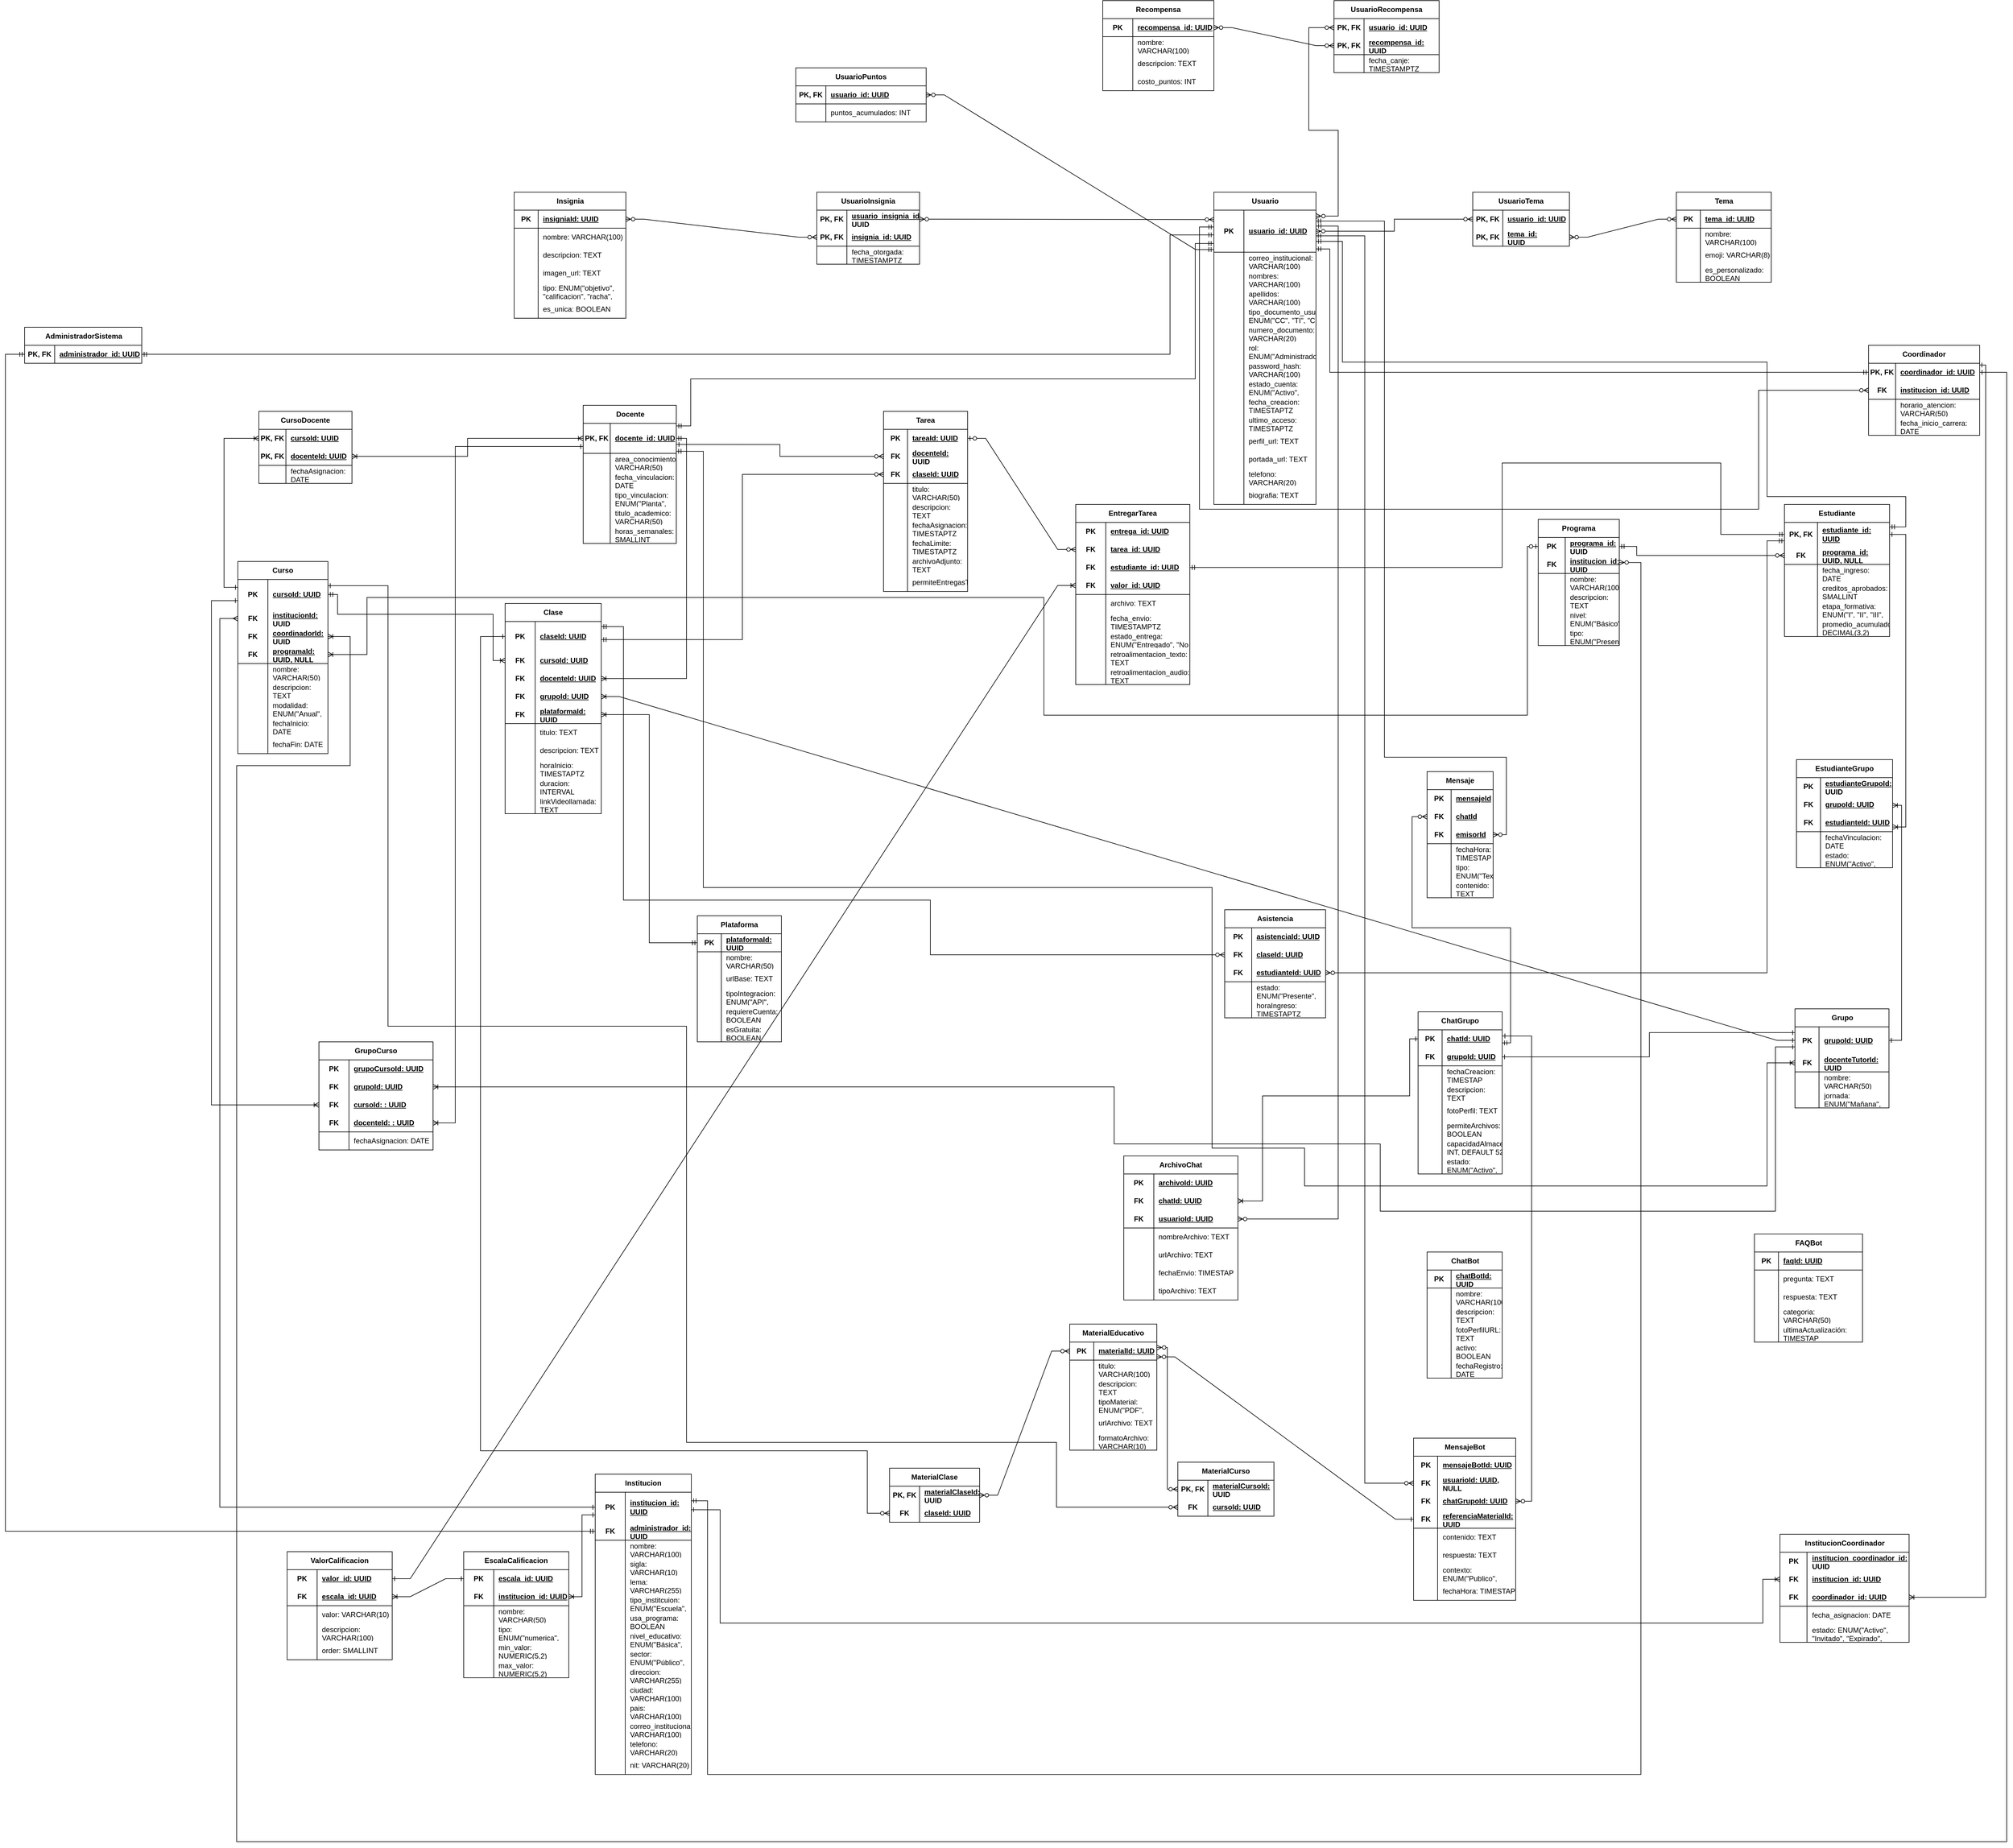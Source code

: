 <mxfile version="28.1.2">
  <diagram id="R2lEEEUBdFMjLlhIrx00" name="Page-1">
    <mxGraphModel dx="4545" dy="1405" grid="1" gridSize="7" guides="1" tooltips="1" connect="1" arrows="1" fold="1" page="0" pageScale="1" pageWidth="850" pageHeight="1100" math="0" shadow="0" extFonts="Permanent Marker^https://fonts.googleapis.com/css?family=Permanent+Marker">
      <root>
        <mxCell id="0" />
        <mxCell id="1" parent="0" />
        <mxCell id="OIqhz1ddmVNgWRRachg9-21" value="Usuario" style="shape=table;startSize=30;container=1;collapsible=1;childLayout=tableLayout;fixedRows=1;rowLines=0;fontStyle=1;align=center;resizeLast=1;html=1;" parent="1" vertex="1">
          <mxGeometry x="10" y="305" width="170" height="520.0" as="geometry">
            <mxRectangle x="95" y="1160" width="80" height="30" as="alternateBounds" />
          </mxGeometry>
        </mxCell>
        <mxCell id="OIqhz1ddmVNgWRRachg9-22" value="" style="shape=tableRow;horizontal=0;startSize=0;swimlaneHead=0;swimlaneBody=0;fillColor=none;collapsible=0;dropTarget=0;points=[[0,0.5],[1,0.5]];portConstraint=eastwest;top=0;left=0;right=0;bottom=1;" parent="OIqhz1ddmVNgWRRachg9-21" vertex="1">
          <mxGeometry y="30" width="170" height="70" as="geometry" />
        </mxCell>
        <mxCell id="OIqhz1ddmVNgWRRachg9-23" value="PK" style="shape=partialRectangle;connectable=0;fillColor=none;top=0;left=0;bottom=0;right=0;fontStyle=1;overflow=hidden;whiteSpace=wrap;html=1;" parent="OIqhz1ddmVNgWRRachg9-22" vertex="1">
          <mxGeometry width="50" height="70" as="geometry">
            <mxRectangle width="50" height="70" as="alternateBounds" />
          </mxGeometry>
        </mxCell>
        <mxCell id="OIqhz1ddmVNgWRRachg9-24" value="usuario_id: UUID" style="shape=partialRectangle;connectable=0;fillColor=none;top=0;left=0;bottom=0;right=0;align=left;spacingLeft=6;fontStyle=5;overflow=hidden;whiteSpace=wrap;html=1;" parent="OIqhz1ddmVNgWRRachg9-22" vertex="1">
          <mxGeometry x="50" width="120" height="70" as="geometry">
            <mxRectangle width="120" height="70" as="alternateBounds" />
          </mxGeometry>
        </mxCell>
        <mxCell id="OIqhz1ddmVNgWRRachg9-25" value="" style="shape=tableRow;horizontal=0;startSize=0;swimlaneHead=0;swimlaneBody=0;fillColor=none;collapsible=0;dropTarget=0;points=[[0,0.5],[1,0.5]];portConstraint=eastwest;top=0;left=0;right=0;bottom=0;" parent="OIqhz1ddmVNgWRRachg9-21" vertex="1">
          <mxGeometry y="100" width="170" height="30" as="geometry" />
        </mxCell>
        <mxCell id="OIqhz1ddmVNgWRRachg9-26" value="" style="shape=partialRectangle;connectable=0;fillColor=none;top=0;left=0;bottom=0;right=0;editable=1;overflow=hidden;whiteSpace=wrap;html=1;" parent="OIqhz1ddmVNgWRRachg9-25" vertex="1">
          <mxGeometry width="50" height="30" as="geometry">
            <mxRectangle width="50" height="30" as="alternateBounds" />
          </mxGeometry>
        </mxCell>
        <mxCell id="OIqhz1ddmVNgWRRachg9-27" value="correo_institucional: VARCHAR(100)" style="shape=partialRectangle;connectable=0;fillColor=none;top=0;left=0;bottom=0;right=0;align=left;spacingLeft=6;overflow=hidden;whiteSpace=wrap;html=1;" parent="OIqhz1ddmVNgWRRachg9-25" vertex="1">
          <mxGeometry x="50" width="120" height="30" as="geometry">
            <mxRectangle width="120" height="30" as="alternateBounds" />
          </mxGeometry>
        </mxCell>
        <mxCell id="OIqhz1ddmVNgWRRachg9-28" value="" style="shape=tableRow;horizontal=0;startSize=0;swimlaneHead=0;swimlaneBody=0;fillColor=none;collapsible=0;dropTarget=0;points=[[0,0.5],[1,0.5]];portConstraint=eastwest;top=0;left=0;right=0;bottom=0;" parent="OIqhz1ddmVNgWRRachg9-21" vertex="1">
          <mxGeometry y="130" width="170" height="30" as="geometry" />
        </mxCell>
        <mxCell id="OIqhz1ddmVNgWRRachg9-29" value="" style="shape=partialRectangle;connectable=0;fillColor=none;top=0;left=0;bottom=0;right=0;editable=1;overflow=hidden;whiteSpace=wrap;html=1;" parent="OIqhz1ddmVNgWRRachg9-28" vertex="1">
          <mxGeometry width="50" height="30" as="geometry">
            <mxRectangle width="50" height="30" as="alternateBounds" />
          </mxGeometry>
        </mxCell>
        <mxCell id="OIqhz1ddmVNgWRRachg9-30" value="nombres: VARCHAR(100)" style="shape=partialRectangle;connectable=0;fillColor=none;top=0;left=0;bottom=0;right=0;align=left;spacingLeft=6;overflow=hidden;whiteSpace=wrap;html=1;" parent="OIqhz1ddmVNgWRRachg9-28" vertex="1">
          <mxGeometry x="50" width="120" height="30" as="geometry">
            <mxRectangle width="120" height="30" as="alternateBounds" />
          </mxGeometry>
        </mxCell>
        <mxCell id="OIqhz1ddmVNgWRRachg9-31" value="" style="shape=tableRow;horizontal=0;startSize=0;swimlaneHead=0;swimlaneBody=0;fillColor=none;collapsible=0;dropTarget=0;points=[[0,0.5],[1,0.5]];portConstraint=eastwest;top=0;left=0;right=0;bottom=0;" parent="OIqhz1ddmVNgWRRachg9-21" vertex="1">
          <mxGeometry y="160" width="170" height="30" as="geometry" />
        </mxCell>
        <mxCell id="OIqhz1ddmVNgWRRachg9-32" value="" style="shape=partialRectangle;connectable=0;fillColor=none;top=0;left=0;bottom=0;right=0;editable=1;overflow=hidden;whiteSpace=wrap;html=1;" parent="OIqhz1ddmVNgWRRachg9-31" vertex="1">
          <mxGeometry width="50" height="30" as="geometry">
            <mxRectangle width="50" height="30" as="alternateBounds" />
          </mxGeometry>
        </mxCell>
        <mxCell id="OIqhz1ddmVNgWRRachg9-33" value="apellidos: VARCHAR(100)" style="shape=partialRectangle;connectable=0;fillColor=none;top=0;left=0;bottom=0;right=0;align=left;spacingLeft=6;overflow=hidden;whiteSpace=wrap;html=1;" parent="OIqhz1ddmVNgWRRachg9-31" vertex="1">
          <mxGeometry x="50" width="120" height="30" as="geometry">
            <mxRectangle width="120" height="30" as="alternateBounds" />
          </mxGeometry>
        </mxCell>
        <mxCell id="OIqhz1ddmVNgWRRachg9-86" value="" style="shape=tableRow;horizontal=0;startSize=0;swimlaneHead=0;swimlaneBody=0;fillColor=none;collapsible=0;dropTarget=0;points=[[0,0.5],[1,0.5]];portConstraint=eastwest;top=0;left=0;right=0;bottom=0;" parent="OIqhz1ddmVNgWRRachg9-21" vertex="1">
          <mxGeometry y="190" width="170" height="30" as="geometry" />
        </mxCell>
        <mxCell id="OIqhz1ddmVNgWRRachg9-87" value="" style="shape=partialRectangle;connectable=0;fillColor=none;top=0;left=0;bottom=0;right=0;editable=1;overflow=hidden;whiteSpace=wrap;html=1;" parent="OIqhz1ddmVNgWRRachg9-86" vertex="1">
          <mxGeometry width="50" height="30" as="geometry">
            <mxRectangle width="50" height="30" as="alternateBounds" />
          </mxGeometry>
        </mxCell>
        <mxCell id="OIqhz1ddmVNgWRRachg9-88" value="tipo_documento_usuario: ENUM(&quot;CC&quot;, &quot;TI&quot;, &quot;CE&quot;)" style="shape=partialRectangle;connectable=0;fillColor=none;top=0;left=0;bottom=0;right=0;align=left;spacingLeft=6;overflow=hidden;whiteSpace=wrap;html=1;" parent="OIqhz1ddmVNgWRRachg9-86" vertex="1">
          <mxGeometry x="50" width="120" height="30" as="geometry">
            <mxRectangle width="120" height="30" as="alternateBounds" />
          </mxGeometry>
        </mxCell>
        <mxCell id="OIqhz1ddmVNgWRRachg9-89" value="" style="shape=tableRow;horizontal=0;startSize=0;swimlaneHead=0;swimlaneBody=0;fillColor=none;collapsible=0;dropTarget=0;points=[[0,0.5],[1,0.5]];portConstraint=eastwest;top=0;left=0;right=0;bottom=0;" parent="OIqhz1ddmVNgWRRachg9-21" vertex="1">
          <mxGeometry y="220" width="170" height="30" as="geometry" />
        </mxCell>
        <mxCell id="OIqhz1ddmVNgWRRachg9-90" value="" style="shape=partialRectangle;connectable=0;fillColor=none;top=0;left=0;bottom=0;right=0;editable=1;overflow=hidden;whiteSpace=wrap;html=1;" parent="OIqhz1ddmVNgWRRachg9-89" vertex="1">
          <mxGeometry width="50" height="30" as="geometry">
            <mxRectangle width="50" height="30" as="alternateBounds" />
          </mxGeometry>
        </mxCell>
        <mxCell id="OIqhz1ddmVNgWRRachg9-91" value="numero_documento: VARCHAR(20)" style="shape=partialRectangle;connectable=0;fillColor=none;top=0;left=0;bottom=0;right=0;align=left;spacingLeft=6;overflow=hidden;whiteSpace=wrap;html=1;" parent="OIqhz1ddmVNgWRRachg9-89" vertex="1">
          <mxGeometry x="50" width="120" height="30" as="geometry">
            <mxRectangle width="120" height="30" as="alternateBounds" />
          </mxGeometry>
        </mxCell>
        <mxCell id="OIqhz1ddmVNgWRRachg9-92" value="" style="shape=tableRow;horizontal=0;startSize=0;swimlaneHead=0;swimlaneBody=0;fillColor=none;collapsible=0;dropTarget=0;points=[[0,0.5],[1,0.5]];portConstraint=eastwest;top=0;left=0;right=0;bottom=0;" parent="OIqhz1ddmVNgWRRachg9-21" vertex="1">
          <mxGeometry y="250" width="170" height="30" as="geometry" />
        </mxCell>
        <mxCell id="OIqhz1ddmVNgWRRachg9-93" value="" style="shape=partialRectangle;connectable=0;fillColor=none;top=0;left=0;bottom=0;right=0;editable=1;overflow=hidden;whiteSpace=wrap;html=1;" parent="OIqhz1ddmVNgWRRachg9-92" vertex="1">
          <mxGeometry width="50" height="30" as="geometry">
            <mxRectangle width="50" height="30" as="alternateBounds" />
          </mxGeometry>
        </mxCell>
        <mxCell id="OIqhz1ddmVNgWRRachg9-94" value="rol: ENUM(&quot;Administrador&quot;, &quot;Coordinador&quot;, &quot;Docente&quot;, &quot;Estudiante&quot;)" style="shape=partialRectangle;connectable=0;fillColor=none;top=0;left=0;bottom=0;right=0;align=left;spacingLeft=6;overflow=hidden;whiteSpace=wrap;html=1;" parent="OIqhz1ddmVNgWRRachg9-92" vertex="1">
          <mxGeometry x="50" width="120" height="30" as="geometry">
            <mxRectangle width="120" height="30" as="alternateBounds" />
          </mxGeometry>
        </mxCell>
        <mxCell id="OIqhz1ddmVNgWRRachg9-95" value="" style="shape=tableRow;horizontal=0;startSize=0;swimlaneHead=0;swimlaneBody=0;fillColor=none;collapsible=0;dropTarget=0;points=[[0,0.5],[1,0.5]];portConstraint=eastwest;top=0;left=0;right=0;bottom=0;" parent="OIqhz1ddmVNgWRRachg9-21" vertex="1">
          <mxGeometry y="280" width="170" height="30" as="geometry" />
        </mxCell>
        <mxCell id="OIqhz1ddmVNgWRRachg9-96" value="" style="shape=partialRectangle;connectable=0;fillColor=none;top=0;left=0;bottom=0;right=0;editable=1;overflow=hidden;whiteSpace=wrap;html=1;" parent="OIqhz1ddmVNgWRRachg9-95" vertex="1">
          <mxGeometry width="50" height="30" as="geometry">
            <mxRectangle width="50" height="30" as="alternateBounds" />
          </mxGeometry>
        </mxCell>
        <mxCell id="OIqhz1ddmVNgWRRachg9-97" value="password_hash: VARCHAR(100)" style="shape=partialRectangle;connectable=0;fillColor=none;top=0;left=0;bottom=0;right=0;align=left;spacingLeft=6;overflow=hidden;whiteSpace=wrap;html=1;" parent="OIqhz1ddmVNgWRRachg9-95" vertex="1">
          <mxGeometry x="50" width="120" height="30" as="geometry">
            <mxRectangle width="120" height="30" as="alternateBounds" />
          </mxGeometry>
        </mxCell>
        <mxCell id="OIqhz1ddmVNgWRRachg9-98" value="" style="shape=tableRow;horizontal=0;startSize=0;swimlaneHead=0;swimlaneBody=0;fillColor=none;collapsible=0;dropTarget=0;points=[[0,0.5],[1,0.5]];portConstraint=eastwest;top=0;left=0;right=0;bottom=0;" parent="OIqhz1ddmVNgWRRachg9-21" vertex="1">
          <mxGeometry y="310" width="170" height="30" as="geometry" />
        </mxCell>
        <mxCell id="OIqhz1ddmVNgWRRachg9-99" value="" style="shape=partialRectangle;connectable=0;fillColor=none;top=0;left=0;bottom=0;right=0;editable=1;overflow=hidden;whiteSpace=wrap;html=1;" parent="OIqhz1ddmVNgWRRachg9-98" vertex="1">
          <mxGeometry width="50" height="30" as="geometry">
            <mxRectangle width="50" height="30" as="alternateBounds" />
          </mxGeometry>
        </mxCell>
        <mxCell id="OIqhz1ddmVNgWRRachg9-100" value="estado_cuenta: ENUM(&quot;Activo&quot;, &quot;Inactivo&quot;, &quot;Supendido&quot;, &quot;Eliminado&quot;)" style="shape=partialRectangle;connectable=0;fillColor=none;top=0;left=0;bottom=0;right=0;align=left;spacingLeft=6;overflow=hidden;whiteSpace=wrap;html=1;" parent="OIqhz1ddmVNgWRRachg9-98" vertex="1">
          <mxGeometry x="50" width="120" height="30" as="geometry">
            <mxRectangle width="120" height="30" as="alternateBounds" />
          </mxGeometry>
        </mxCell>
        <mxCell id="OIqhz1ddmVNgWRRachg9-104" value="" style="shape=tableRow;horizontal=0;startSize=0;swimlaneHead=0;swimlaneBody=0;fillColor=none;collapsible=0;dropTarget=0;points=[[0,0.5],[1,0.5]];portConstraint=eastwest;top=0;left=0;right=0;bottom=0;" parent="OIqhz1ddmVNgWRRachg9-21" vertex="1">
          <mxGeometry y="340" width="170" height="30" as="geometry" />
        </mxCell>
        <mxCell id="OIqhz1ddmVNgWRRachg9-105" value="" style="shape=partialRectangle;connectable=0;fillColor=none;top=0;left=0;bottom=0;right=0;editable=1;overflow=hidden;whiteSpace=wrap;html=1;" parent="OIqhz1ddmVNgWRRachg9-104" vertex="1">
          <mxGeometry width="50" height="30" as="geometry">
            <mxRectangle width="50" height="30" as="alternateBounds" />
          </mxGeometry>
        </mxCell>
        <mxCell id="OIqhz1ddmVNgWRRachg9-106" value="fecha_creacion: TIMESTAPTZ" style="shape=partialRectangle;connectable=0;fillColor=none;top=0;left=0;bottom=0;right=0;align=left;spacingLeft=6;overflow=hidden;whiteSpace=wrap;html=1;" parent="OIqhz1ddmVNgWRRachg9-104" vertex="1">
          <mxGeometry x="50" width="120" height="30" as="geometry">
            <mxRectangle width="120" height="30" as="alternateBounds" />
          </mxGeometry>
        </mxCell>
        <mxCell id="OIqhz1ddmVNgWRRachg9-101" value="" style="shape=tableRow;horizontal=0;startSize=0;swimlaneHead=0;swimlaneBody=0;fillColor=none;collapsible=0;dropTarget=0;points=[[0,0.5],[1,0.5]];portConstraint=eastwest;top=0;left=0;right=0;bottom=0;" parent="OIqhz1ddmVNgWRRachg9-21" vertex="1">
          <mxGeometry y="370" width="170" height="30" as="geometry" />
        </mxCell>
        <mxCell id="OIqhz1ddmVNgWRRachg9-102" value="" style="shape=partialRectangle;connectable=0;fillColor=none;top=0;left=0;bottom=0;right=0;editable=1;overflow=hidden;whiteSpace=wrap;html=1;" parent="OIqhz1ddmVNgWRRachg9-101" vertex="1">
          <mxGeometry width="50" height="30" as="geometry">
            <mxRectangle width="50" height="30" as="alternateBounds" />
          </mxGeometry>
        </mxCell>
        <mxCell id="OIqhz1ddmVNgWRRachg9-103" value="ultimo_acceso: TIMESTAPTZ" style="shape=partialRectangle;connectable=0;fillColor=none;top=0;left=0;bottom=0;right=0;align=left;spacingLeft=6;overflow=hidden;whiteSpace=wrap;html=1;" parent="OIqhz1ddmVNgWRRachg9-101" vertex="1">
          <mxGeometry x="50" width="120" height="30" as="geometry">
            <mxRectangle width="120" height="30" as="alternateBounds" />
          </mxGeometry>
        </mxCell>
        <mxCell id="OIqhz1ddmVNgWRRachg9-107" value="" style="shape=tableRow;horizontal=0;startSize=0;swimlaneHead=0;swimlaneBody=0;fillColor=none;collapsible=0;dropTarget=0;points=[[0,0.5],[1,0.5]];portConstraint=eastwest;top=0;left=0;right=0;bottom=0;" parent="OIqhz1ddmVNgWRRachg9-21" vertex="1">
          <mxGeometry y="400" width="170" height="30" as="geometry" />
        </mxCell>
        <mxCell id="OIqhz1ddmVNgWRRachg9-108" value="" style="shape=partialRectangle;connectable=0;fillColor=none;top=0;left=0;bottom=0;right=0;editable=1;overflow=hidden;whiteSpace=wrap;html=1;" parent="OIqhz1ddmVNgWRRachg9-107" vertex="1">
          <mxGeometry width="50" height="30" as="geometry">
            <mxRectangle width="50" height="30" as="alternateBounds" />
          </mxGeometry>
        </mxCell>
        <mxCell id="OIqhz1ddmVNgWRRachg9-109" value="perfil_url: TEXT" style="shape=partialRectangle;connectable=0;fillColor=none;top=0;left=0;bottom=0;right=0;align=left;spacingLeft=6;overflow=hidden;whiteSpace=wrap;html=1;" parent="OIqhz1ddmVNgWRRachg9-107" vertex="1">
          <mxGeometry x="50" width="120" height="30" as="geometry">
            <mxRectangle width="120" height="30" as="alternateBounds" />
          </mxGeometry>
        </mxCell>
        <mxCell id="OIqhz1ddmVNgWRRachg9-110" value="" style="shape=tableRow;horizontal=0;startSize=0;swimlaneHead=0;swimlaneBody=0;fillColor=none;collapsible=0;dropTarget=0;points=[[0,0.5],[1,0.5]];portConstraint=eastwest;top=0;left=0;right=0;bottom=0;" parent="OIqhz1ddmVNgWRRachg9-21" vertex="1">
          <mxGeometry y="430" width="170" height="30" as="geometry" />
        </mxCell>
        <mxCell id="OIqhz1ddmVNgWRRachg9-111" value="" style="shape=partialRectangle;connectable=0;fillColor=none;top=0;left=0;bottom=0;right=0;editable=1;overflow=hidden;whiteSpace=wrap;html=1;" parent="OIqhz1ddmVNgWRRachg9-110" vertex="1">
          <mxGeometry width="50" height="30" as="geometry">
            <mxRectangle width="50" height="30" as="alternateBounds" />
          </mxGeometry>
        </mxCell>
        <mxCell id="OIqhz1ddmVNgWRRachg9-112" value="portada_url: TEXT" style="shape=partialRectangle;connectable=0;fillColor=none;top=0;left=0;bottom=0;right=0;align=left;spacingLeft=6;overflow=hidden;whiteSpace=wrap;html=1;" parent="OIqhz1ddmVNgWRRachg9-110" vertex="1">
          <mxGeometry x="50" width="120" height="30" as="geometry">
            <mxRectangle width="120" height="30" as="alternateBounds" />
          </mxGeometry>
        </mxCell>
        <mxCell id="OIqhz1ddmVNgWRRachg9-113" value="" style="shape=tableRow;horizontal=0;startSize=0;swimlaneHead=0;swimlaneBody=0;fillColor=none;collapsible=0;dropTarget=0;points=[[0,0.5],[1,0.5]];portConstraint=eastwest;top=0;left=0;right=0;bottom=0;" parent="OIqhz1ddmVNgWRRachg9-21" vertex="1">
          <mxGeometry y="460" width="170" height="30" as="geometry" />
        </mxCell>
        <mxCell id="OIqhz1ddmVNgWRRachg9-114" value="" style="shape=partialRectangle;connectable=0;fillColor=none;top=0;left=0;bottom=0;right=0;editable=1;overflow=hidden;whiteSpace=wrap;html=1;" parent="OIqhz1ddmVNgWRRachg9-113" vertex="1">
          <mxGeometry width="50" height="30" as="geometry">
            <mxRectangle width="50" height="30" as="alternateBounds" />
          </mxGeometry>
        </mxCell>
        <mxCell id="OIqhz1ddmVNgWRRachg9-115" value="telefono: VARCHAR(20)" style="shape=partialRectangle;connectable=0;fillColor=none;top=0;left=0;bottom=0;right=0;align=left;spacingLeft=6;overflow=hidden;whiteSpace=wrap;html=1;" parent="OIqhz1ddmVNgWRRachg9-113" vertex="1">
          <mxGeometry x="50" width="120" height="30" as="geometry">
            <mxRectangle width="120" height="30" as="alternateBounds" />
          </mxGeometry>
        </mxCell>
        <mxCell id="OIqhz1ddmVNgWRRachg9-116" value="" style="shape=tableRow;horizontal=0;startSize=0;swimlaneHead=0;swimlaneBody=0;fillColor=none;collapsible=0;dropTarget=0;points=[[0,0.5],[1,0.5]];portConstraint=eastwest;top=0;left=0;right=0;bottom=0;" parent="OIqhz1ddmVNgWRRachg9-21" vertex="1">
          <mxGeometry y="490" width="170" height="30" as="geometry" />
        </mxCell>
        <mxCell id="OIqhz1ddmVNgWRRachg9-117" value="" style="shape=partialRectangle;connectable=0;fillColor=none;top=0;left=0;bottom=0;right=0;editable=1;overflow=hidden;whiteSpace=wrap;html=1;" parent="OIqhz1ddmVNgWRRachg9-116" vertex="1">
          <mxGeometry width="50" height="30" as="geometry">
            <mxRectangle width="50" height="30" as="alternateBounds" />
          </mxGeometry>
        </mxCell>
        <mxCell id="OIqhz1ddmVNgWRRachg9-118" value="biografia: TEXT" style="shape=partialRectangle;connectable=0;fillColor=none;top=0;left=0;bottom=0;right=0;align=left;spacingLeft=6;overflow=hidden;whiteSpace=wrap;html=1;" parent="OIqhz1ddmVNgWRRachg9-116" vertex="1">
          <mxGeometry x="50" width="120" height="30" as="geometry">
            <mxRectangle width="120" height="30" as="alternateBounds" />
          </mxGeometry>
        </mxCell>
        <mxCell id="OIqhz1ddmVNgWRRachg9-60" value="Docente" style="shape=table;startSize=30;container=1;collapsible=1;childLayout=tableLayout;fixedRows=1;rowLines=0;fontStyle=1;align=center;resizeLast=1;html=1;" parent="1" vertex="1">
          <mxGeometry x="-1040" y="660" width="155" height="230" as="geometry">
            <mxRectangle x="270" y="1780" width="90" height="30" as="alternateBounds" />
          </mxGeometry>
        </mxCell>
        <mxCell id="OIqhz1ddmVNgWRRachg9-61" value="" style="shape=tableRow;horizontal=0;startSize=0;swimlaneHead=0;swimlaneBody=0;fillColor=none;collapsible=0;dropTarget=0;points=[[0,0.5],[1,0.5]];portConstraint=eastwest;top=0;left=0;right=0;bottom=1;" parent="OIqhz1ddmVNgWRRachg9-60" vertex="1">
          <mxGeometry y="30" width="155" height="50" as="geometry" />
        </mxCell>
        <mxCell id="OIqhz1ddmVNgWRRachg9-62" value="PK, FK" style="shape=partialRectangle;connectable=0;fillColor=none;top=0;left=0;bottom=0;right=0;fontStyle=1;overflow=hidden;whiteSpace=wrap;html=1;" parent="OIqhz1ddmVNgWRRachg9-61" vertex="1">
          <mxGeometry width="45" height="50" as="geometry">
            <mxRectangle width="45" height="50" as="alternateBounds" />
          </mxGeometry>
        </mxCell>
        <mxCell id="OIqhz1ddmVNgWRRachg9-63" value="docente_id: UUID" style="shape=partialRectangle;connectable=0;fillColor=none;top=0;left=0;bottom=0;right=0;align=left;spacingLeft=6;fontStyle=5;overflow=hidden;whiteSpace=wrap;html=1;" parent="OIqhz1ddmVNgWRRachg9-61" vertex="1">
          <mxGeometry x="45" width="110" height="50" as="geometry">
            <mxRectangle width="110" height="50" as="alternateBounds" />
          </mxGeometry>
        </mxCell>
        <mxCell id="OIqhz1ddmVNgWRRachg9-67" value="" style="shape=tableRow;horizontal=0;startSize=0;swimlaneHead=0;swimlaneBody=0;fillColor=none;collapsible=0;dropTarget=0;points=[[0,0.5],[1,0.5]];portConstraint=eastwest;top=0;left=0;right=0;bottom=0;" parent="OIqhz1ddmVNgWRRachg9-60" vertex="1">
          <mxGeometry y="80" width="155" height="30" as="geometry" />
        </mxCell>
        <mxCell id="OIqhz1ddmVNgWRRachg9-68" value="" style="shape=partialRectangle;connectable=0;fillColor=none;top=0;left=0;bottom=0;right=0;editable=1;overflow=hidden;whiteSpace=wrap;html=1;" parent="OIqhz1ddmVNgWRRachg9-67" vertex="1">
          <mxGeometry width="45" height="30" as="geometry">
            <mxRectangle width="45" height="30" as="alternateBounds" />
          </mxGeometry>
        </mxCell>
        <mxCell id="OIqhz1ddmVNgWRRachg9-69" value="area_conocimiento: VARCHAR(50)" style="shape=partialRectangle;connectable=0;fillColor=none;top=0;left=0;bottom=0;right=0;align=left;spacingLeft=6;overflow=hidden;whiteSpace=wrap;html=1;" parent="OIqhz1ddmVNgWRRachg9-67" vertex="1">
          <mxGeometry x="45" width="110" height="30" as="geometry">
            <mxRectangle width="110" height="30" as="alternateBounds" />
          </mxGeometry>
        </mxCell>
        <mxCell id="OIqhz1ddmVNgWRRachg9-70" value="" style="shape=tableRow;horizontal=0;startSize=0;swimlaneHead=0;swimlaneBody=0;fillColor=none;collapsible=0;dropTarget=0;points=[[0,0.5],[1,0.5]];portConstraint=eastwest;top=0;left=0;right=0;bottom=0;" parent="OIqhz1ddmVNgWRRachg9-60" vertex="1">
          <mxGeometry y="110" width="155" height="30" as="geometry" />
        </mxCell>
        <mxCell id="OIqhz1ddmVNgWRRachg9-71" value="" style="shape=partialRectangle;connectable=0;fillColor=none;top=0;left=0;bottom=0;right=0;editable=1;overflow=hidden;whiteSpace=wrap;html=1;" parent="OIqhz1ddmVNgWRRachg9-70" vertex="1">
          <mxGeometry width="45" height="30" as="geometry">
            <mxRectangle width="45" height="30" as="alternateBounds" />
          </mxGeometry>
        </mxCell>
        <mxCell id="OIqhz1ddmVNgWRRachg9-72" value="fecha_vinculacion: DATE" style="shape=partialRectangle;connectable=0;fillColor=none;top=0;left=0;bottom=0;right=0;align=left;spacingLeft=6;overflow=hidden;whiteSpace=wrap;html=1;" parent="OIqhz1ddmVNgWRRachg9-70" vertex="1">
          <mxGeometry x="45" width="110" height="30" as="geometry">
            <mxRectangle width="110" height="30" as="alternateBounds" />
          </mxGeometry>
        </mxCell>
        <mxCell id="v8Kpbgs8EEuCyiU5GHRT-53" value="" style="shape=tableRow;horizontal=0;startSize=0;swimlaneHead=0;swimlaneBody=0;fillColor=none;collapsible=0;dropTarget=0;points=[[0,0.5],[1,0.5]];portConstraint=eastwest;top=0;left=0;right=0;bottom=0;" parent="OIqhz1ddmVNgWRRachg9-60" vertex="1">
          <mxGeometry y="140" width="155" height="30" as="geometry" />
        </mxCell>
        <mxCell id="v8Kpbgs8EEuCyiU5GHRT-54" value="" style="shape=partialRectangle;connectable=0;fillColor=none;top=0;left=0;bottom=0;right=0;editable=1;overflow=hidden;whiteSpace=wrap;html=1;" parent="v8Kpbgs8EEuCyiU5GHRT-53" vertex="1">
          <mxGeometry width="45" height="30" as="geometry">
            <mxRectangle width="45" height="30" as="alternateBounds" />
          </mxGeometry>
        </mxCell>
        <mxCell id="v8Kpbgs8EEuCyiU5GHRT-55" value="tipo_vinculacion: ENUM(&quot;Planta&quot;, &quot;Cátedra&quot;, &quot;Ocasional&quot;, &quot;Visitante&quot;, &quot;Honorario&quot;)" style="shape=partialRectangle;connectable=0;fillColor=none;top=0;left=0;bottom=0;right=0;align=left;spacingLeft=6;overflow=hidden;whiteSpace=wrap;html=1;" parent="v8Kpbgs8EEuCyiU5GHRT-53" vertex="1">
          <mxGeometry x="45" width="110" height="30" as="geometry">
            <mxRectangle width="110" height="30" as="alternateBounds" />
          </mxGeometry>
        </mxCell>
        <mxCell id="v8Kpbgs8EEuCyiU5GHRT-56" value="" style="shape=tableRow;horizontal=0;startSize=0;swimlaneHead=0;swimlaneBody=0;fillColor=none;collapsible=0;dropTarget=0;points=[[0,0.5],[1,0.5]];portConstraint=eastwest;top=0;left=0;right=0;bottom=0;" parent="OIqhz1ddmVNgWRRachg9-60" vertex="1">
          <mxGeometry y="170" width="155" height="30" as="geometry" />
        </mxCell>
        <mxCell id="v8Kpbgs8EEuCyiU5GHRT-57" value="" style="shape=partialRectangle;connectable=0;fillColor=none;top=0;left=0;bottom=0;right=0;editable=1;overflow=hidden;whiteSpace=wrap;html=1;" parent="v8Kpbgs8EEuCyiU5GHRT-56" vertex="1">
          <mxGeometry width="45" height="30" as="geometry">
            <mxRectangle width="45" height="30" as="alternateBounds" />
          </mxGeometry>
        </mxCell>
        <mxCell id="v8Kpbgs8EEuCyiU5GHRT-58" value="titulo_academico: VARCHAR(50)" style="shape=partialRectangle;connectable=0;fillColor=none;top=0;left=0;bottom=0;right=0;align=left;spacingLeft=6;overflow=hidden;whiteSpace=wrap;html=1;" parent="v8Kpbgs8EEuCyiU5GHRT-56" vertex="1">
          <mxGeometry x="45" width="110" height="30" as="geometry">
            <mxRectangle width="110" height="30" as="alternateBounds" />
          </mxGeometry>
        </mxCell>
        <mxCell id="83K0PLHMkwFS6YZVYP8I-1" value="" style="shape=tableRow;horizontal=0;startSize=0;swimlaneHead=0;swimlaneBody=0;fillColor=none;collapsible=0;dropTarget=0;points=[[0,0.5],[1,0.5]];portConstraint=eastwest;top=0;left=0;right=0;bottom=0;" parent="OIqhz1ddmVNgWRRachg9-60" vertex="1">
          <mxGeometry y="200" width="155" height="30" as="geometry" />
        </mxCell>
        <mxCell id="83K0PLHMkwFS6YZVYP8I-2" value="" style="shape=partialRectangle;connectable=0;fillColor=none;top=0;left=0;bottom=0;right=0;editable=1;overflow=hidden;whiteSpace=wrap;html=1;" parent="83K0PLHMkwFS6YZVYP8I-1" vertex="1">
          <mxGeometry width="45" height="30" as="geometry">
            <mxRectangle width="45" height="30" as="alternateBounds" />
          </mxGeometry>
        </mxCell>
        <mxCell id="83K0PLHMkwFS6YZVYP8I-3" value="horas_semanales: SMALLINT" style="shape=partialRectangle;connectable=0;fillColor=none;top=0;left=0;bottom=0;right=0;align=left;spacingLeft=6;overflow=hidden;whiteSpace=wrap;html=1;" parent="83K0PLHMkwFS6YZVYP8I-1" vertex="1">
          <mxGeometry x="45" width="110" height="30" as="geometry">
            <mxRectangle width="110" height="30" as="alternateBounds" />
          </mxGeometry>
        </mxCell>
        <mxCell id="OIqhz1ddmVNgWRRachg9-168" value="AdministradorSistema" style="shape=table;startSize=30;container=1;collapsible=1;childLayout=tableLayout;fixedRows=1;rowLines=0;fontStyle=1;align=center;resizeLast=1;html=1;" parent="1" vertex="1">
          <mxGeometry x="-1970" y="530" width="195" height="60" as="geometry">
            <mxRectangle x="720" y="240" width="160" height="30" as="alternateBounds" />
          </mxGeometry>
        </mxCell>
        <mxCell id="OIqhz1ddmVNgWRRachg9-169" value="" style="shape=tableRow;horizontal=0;startSize=0;swimlaneHead=0;swimlaneBody=0;fillColor=none;collapsible=0;dropTarget=0;points=[[0,0.5],[1,0.5]];portConstraint=eastwest;top=0;left=0;right=0;bottom=1;" parent="OIqhz1ddmVNgWRRachg9-168" vertex="1">
          <mxGeometry y="30" width="195" height="30" as="geometry" />
        </mxCell>
        <mxCell id="OIqhz1ddmVNgWRRachg9-170" value="PK, FK" style="shape=partialRectangle;connectable=0;fillColor=none;top=0;left=0;bottom=0;right=0;fontStyle=1;overflow=hidden;whiteSpace=wrap;html=1;" parent="OIqhz1ddmVNgWRRachg9-169" vertex="1">
          <mxGeometry width="50" height="30" as="geometry">
            <mxRectangle width="50" height="30" as="alternateBounds" />
          </mxGeometry>
        </mxCell>
        <mxCell id="OIqhz1ddmVNgWRRachg9-171" value="&lt;span style=&quot;text-wrap-mode: nowrap;&quot;&gt;administrador_id: UUID&lt;/span&gt;" style="shape=partialRectangle;connectable=0;fillColor=none;top=0;left=0;bottom=0;right=0;align=left;spacingLeft=6;fontStyle=5;overflow=hidden;whiteSpace=wrap;html=1;" parent="OIqhz1ddmVNgWRRachg9-169" vertex="1">
          <mxGeometry x="50" width="145" height="30" as="geometry">
            <mxRectangle width="145" height="30" as="alternateBounds" />
          </mxGeometry>
        </mxCell>
        <mxCell id="v8Kpbgs8EEuCyiU5GHRT-16" value="&lt;font style=&quot;vertical-align: inherit;&quot;&gt;&lt;font style=&quot;vertical-align: inherit;&quot;&gt;&lt;font style=&quot;vertical-align: inherit;&quot;&gt;&lt;font style=&quot;vertical-align: inherit;&quot;&gt;Estudiante&lt;/font&gt;&lt;/font&gt;&lt;/font&gt;&lt;/font&gt;" style="shape=table;startSize=30;container=1;collapsible=1;childLayout=tableLayout;fixedRows=1;rowLines=0;fontStyle=1;align=center;resizeLast=1;html=1;whiteSpace=wrap;" parent="1" vertex="1">
          <mxGeometry x="960" y="825" width="175" height="220" as="geometry">
            <mxRectangle x="440" y="1790" width="100" height="30" as="alternateBounds" />
          </mxGeometry>
        </mxCell>
        <mxCell id="v8Kpbgs8EEuCyiU5GHRT-17" value="" style="shape=tableRow;horizontal=0;startSize=0;swimlaneHead=0;swimlaneBody=0;fillColor=none;collapsible=0;dropTarget=0;points=[[0,0.5],[1,0.5]];portConstraint=eastwest;top=0;left=0;right=0;bottom=0;html=1;" parent="v8Kpbgs8EEuCyiU5GHRT-16" vertex="1">
          <mxGeometry y="30" width="175" height="40" as="geometry" />
        </mxCell>
        <mxCell id="v8Kpbgs8EEuCyiU5GHRT-18" value="&lt;font style=&quot;vertical-align: inherit;&quot;&gt;&lt;font style=&quot;vertical-align: inherit;&quot;&gt;PK, FK&lt;/font&gt;&lt;/font&gt;" style="shape=partialRectangle;connectable=0;fillColor=none;top=0;left=0;bottom=0;right=0;fontStyle=1;overflow=hidden;html=1;whiteSpace=wrap;" parent="v8Kpbgs8EEuCyiU5GHRT-17" vertex="1">
          <mxGeometry width="55" height="40" as="geometry">
            <mxRectangle width="55" height="40" as="alternateBounds" />
          </mxGeometry>
        </mxCell>
        <mxCell id="v8Kpbgs8EEuCyiU5GHRT-19" value="&lt;font style=&quot;vertical-align: inherit;&quot;&gt;&lt;font style=&quot;vertical-align: inherit;&quot;&gt;&lt;font style=&quot;vertical-align: inherit;&quot;&gt;&lt;font style=&quot;vertical-align: inherit;&quot;&gt;estudiante_id: UUID&lt;/font&gt;&lt;/font&gt;&lt;/font&gt;&lt;/font&gt;" style="shape=partialRectangle;connectable=0;fillColor=none;top=0;left=0;bottom=0;right=0;align=left;spacingLeft=6;fontStyle=5;overflow=hidden;html=1;whiteSpace=wrap;" parent="v8Kpbgs8EEuCyiU5GHRT-17" vertex="1">
          <mxGeometry x="55" width="120" height="40" as="geometry">
            <mxRectangle width="120" height="40" as="alternateBounds" />
          </mxGeometry>
        </mxCell>
        <mxCell id="v8Kpbgs8EEuCyiU5GHRT-20" value="" style="shape=tableRow;horizontal=0;startSize=0;swimlaneHead=0;swimlaneBody=0;fillColor=none;collapsible=0;dropTarget=0;points=[[0,0.5],[1,0.5]];portConstraint=eastwest;top=0;left=0;right=0;bottom=1;html=1;" parent="v8Kpbgs8EEuCyiU5GHRT-16" vertex="1">
          <mxGeometry y="70" width="175" height="30" as="geometry" />
        </mxCell>
        <mxCell id="v8Kpbgs8EEuCyiU5GHRT-21" value="&lt;font style=&quot;vertical-align: inherit;&quot;&gt;&lt;font style=&quot;vertical-align: inherit;&quot;&gt;FK&lt;/font&gt;&lt;/font&gt;" style="shape=partialRectangle;connectable=0;fillColor=none;top=0;left=0;bottom=0;right=0;fontStyle=1;overflow=hidden;html=1;whiteSpace=wrap;" parent="v8Kpbgs8EEuCyiU5GHRT-20" vertex="1">
          <mxGeometry width="55" height="30" as="geometry">
            <mxRectangle width="55" height="30" as="alternateBounds" />
          </mxGeometry>
        </mxCell>
        <mxCell id="v8Kpbgs8EEuCyiU5GHRT-22" value="&lt;font style=&quot;vertical-align: inherit;&quot;&gt;&lt;font style=&quot;vertical-align: inherit;&quot;&gt;&lt;font style=&quot;vertical-align: inherit;&quot;&gt;&lt;font style=&quot;vertical-align: inherit;&quot;&gt;programa_id: UUID, NULL&lt;/font&gt;&lt;/font&gt;&lt;/font&gt;&lt;/font&gt;" style="shape=partialRectangle;connectable=0;fillColor=none;top=0;left=0;bottom=0;right=0;align=left;spacingLeft=6;fontStyle=5;overflow=hidden;html=1;whiteSpace=wrap;" parent="v8Kpbgs8EEuCyiU5GHRT-20" vertex="1">
          <mxGeometry x="55" width="120" height="30" as="geometry">
            <mxRectangle width="120" height="30" as="alternateBounds" />
          </mxGeometry>
        </mxCell>
        <mxCell id="v8Kpbgs8EEuCyiU5GHRT-26" value="" style="shape=tableRow;horizontal=0;startSize=0;swimlaneHead=0;swimlaneBody=0;fillColor=none;collapsible=0;dropTarget=0;points=[[0,0.5],[1,0.5]];portConstraint=eastwest;top=0;left=0;right=0;bottom=0;html=1;" parent="v8Kpbgs8EEuCyiU5GHRT-16" vertex="1">
          <mxGeometry y="100" width="175" height="30" as="geometry" />
        </mxCell>
        <mxCell id="v8Kpbgs8EEuCyiU5GHRT-27" value="" style="shape=partialRectangle;connectable=0;fillColor=none;top=0;left=0;bottom=0;right=0;editable=1;overflow=hidden;html=1;whiteSpace=wrap;" parent="v8Kpbgs8EEuCyiU5GHRT-26" vertex="1">
          <mxGeometry width="55" height="30" as="geometry">
            <mxRectangle width="55" height="30" as="alternateBounds" />
          </mxGeometry>
        </mxCell>
        <mxCell id="v8Kpbgs8EEuCyiU5GHRT-28" value="fecha_ingreso: DATE" style="shape=partialRectangle;connectable=0;fillColor=none;top=0;left=0;bottom=0;right=0;align=left;spacingLeft=6;overflow=hidden;html=1;whiteSpace=wrap;" parent="v8Kpbgs8EEuCyiU5GHRT-26" vertex="1">
          <mxGeometry x="55" width="120" height="30" as="geometry">
            <mxRectangle width="120" height="30" as="alternateBounds" />
          </mxGeometry>
        </mxCell>
        <mxCell id="v8Kpbgs8EEuCyiU5GHRT-44" value="" style="shape=tableRow;horizontal=0;startSize=0;swimlaneHead=0;swimlaneBody=0;fillColor=none;collapsible=0;dropTarget=0;points=[[0,0.5],[1,0.5]];portConstraint=eastwest;top=0;left=0;right=0;bottom=0;html=1;" parent="v8Kpbgs8EEuCyiU5GHRT-16" vertex="1">
          <mxGeometry y="130" width="175" height="30" as="geometry" />
        </mxCell>
        <mxCell id="v8Kpbgs8EEuCyiU5GHRT-45" value="" style="shape=partialRectangle;connectable=0;fillColor=none;top=0;left=0;bottom=0;right=0;editable=1;overflow=hidden;html=1;whiteSpace=wrap;" parent="v8Kpbgs8EEuCyiU5GHRT-44" vertex="1">
          <mxGeometry width="55" height="30" as="geometry">
            <mxRectangle width="55" height="30" as="alternateBounds" />
          </mxGeometry>
        </mxCell>
        <mxCell id="v8Kpbgs8EEuCyiU5GHRT-46" value="creditos_aprobados: SMALLINT" style="shape=partialRectangle;connectable=0;fillColor=none;top=0;left=0;bottom=0;right=0;align=left;spacingLeft=6;overflow=hidden;html=1;whiteSpace=wrap;" parent="v8Kpbgs8EEuCyiU5GHRT-44" vertex="1">
          <mxGeometry x="55" width="120" height="30" as="geometry">
            <mxRectangle width="120" height="30" as="alternateBounds" />
          </mxGeometry>
        </mxCell>
        <mxCell id="v8Kpbgs8EEuCyiU5GHRT-47" value="" style="shape=tableRow;horizontal=0;startSize=0;swimlaneHead=0;swimlaneBody=0;fillColor=none;collapsible=0;dropTarget=0;points=[[0,0.5],[1,0.5]];portConstraint=eastwest;top=0;left=0;right=0;bottom=0;html=1;" parent="v8Kpbgs8EEuCyiU5GHRT-16" vertex="1">
          <mxGeometry y="160" width="175" height="30" as="geometry" />
        </mxCell>
        <mxCell id="v8Kpbgs8EEuCyiU5GHRT-48" value="" style="shape=partialRectangle;connectable=0;fillColor=none;top=0;left=0;bottom=0;right=0;editable=1;overflow=hidden;html=1;whiteSpace=wrap;" parent="v8Kpbgs8EEuCyiU5GHRT-47" vertex="1">
          <mxGeometry width="55" height="30" as="geometry">
            <mxRectangle width="55" height="30" as="alternateBounds" />
          </mxGeometry>
        </mxCell>
        <mxCell id="v8Kpbgs8EEuCyiU5GHRT-49" value="etapa_formativa: ENUM(&quot;I&quot;, &quot;II&quot;, &quot;III&quot;, &quot;IV&quot;, &quot;V&quot;, &quot;VI&quot;, &quot;VII&quot;, &quot;VIII&quot;, &quot;IX&quot;, &quot;X&quot;, &quot;XI&quot;, &quot;XII&quot;)" style="shape=partialRectangle;connectable=0;fillColor=none;top=0;left=0;bottom=0;right=0;align=left;spacingLeft=6;overflow=hidden;html=1;whiteSpace=wrap;" parent="v8Kpbgs8EEuCyiU5GHRT-47" vertex="1">
          <mxGeometry x="55" width="120" height="30" as="geometry">
            <mxRectangle width="120" height="30" as="alternateBounds" />
          </mxGeometry>
        </mxCell>
        <mxCell id="v8Kpbgs8EEuCyiU5GHRT-50" value="" style="shape=tableRow;horizontal=0;startSize=0;swimlaneHead=0;swimlaneBody=0;fillColor=none;collapsible=0;dropTarget=0;points=[[0,0.5],[1,0.5]];portConstraint=eastwest;top=0;left=0;right=0;bottom=0;html=1;" parent="v8Kpbgs8EEuCyiU5GHRT-16" vertex="1">
          <mxGeometry y="190" width="175" height="30" as="geometry" />
        </mxCell>
        <mxCell id="v8Kpbgs8EEuCyiU5GHRT-51" value="" style="shape=partialRectangle;connectable=0;fillColor=none;top=0;left=0;bottom=0;right=0;editable=1;overflow=hidden;html=1;whiteSpace=wrap;" parent="v8Kpbgs8EEuCyiU5GHRT-50" vertex="1">
          <mxGeometry width="55" height="30" as="geometry">
            <mxRectangle width="55" height="30" as="alternateBounds" />
          </mxGeometry>
        </mxCell>
        <mxCell id="v8Kpbgs8EEuCyiU5GHRT-52" value="promedio_acumulado: DECIMAL(3,2)" style="shape=partialRectangle;connectable=0;fillColor=none;top=0;left=0;bottom=0;right=0;align=left;spacingLeft=6;overflow=hidden;html=1;whiteSpace=wrap;" parent="v8Kpbgs8EEuCyiU5GHRT-50" vertex="1">
          <mxGeometry x="55" width="120" height="30" as="geometry">
            <mxRectangle width="120" height="30" as="alternateBounds" />
          </mxGeometry>
        </mxCell>
        <mxCell id="v8Kpbgs8EEuCyiU5GHRT-59" value="Institucion" style="shape=table;startSize=30;container=1;collapsible=1;childLayout=tableLayout;fixedRows=1;rowLines=0;fontStyle=1;align=center;resizeLast=1;html=1;whiteSpace=wrap;" parent="1" vertex="1">
          <mxGeometry x="-1020" y="2440" width="160" height="500" as="geometry">
            <mxRectangle x="-245" y="2090" width="90" height="30" as="alternateBounds" />
          </mxGeometry>
        </mxCell>
        <mxCell id="v8Kpbgs8EEuCyiU5GHRT-60" value="" style="shape=tableRow;horizontal=0;startSize=0;swimlaneHead=0;swimlaneBody=0;fillColor=none;collapsible=0;dropTarget=0;points=[[0,0.5],[1,0.5]];portConstraint=eastwest;top=0;left=0;right=0;bottom=0;html=1;" parent="v8Kpbgs8EEuCyiU5GHRT-59" vertex="1">
          <mxGeometry y="30" width="160" height="50" as="geometry" />
        </mxCell>
        <mxCell id="v8Kpbgs8EEuCyiU5GHRT-61" value="PK" style="shape=partialRectangle;connectable=0;fillColor=none;top=0;left=0;bottom=0;right=0;fontStyle=1;overflow=hidden;html=1;whiteSpace=wrap;" parent="v8Kpbgs8EEuCyiU5GHRT-60" vertex="1">
          <mxGeometry width="50" height="50" as="geometry">
            <mxRectangle width="50" height="50" as="alternateBounds" />
          </mxGeometry>
        </mxCell>
        <mxCell id="v8Kpbgs8EEuCyiU5GHRT-62" value="institucion_id: UUID" style="shape=partialRectangle;connectable=0;fillColor=none;top=0;left=0;bottom=0;right=0;align=left;spacingLeft=6;fontStyle=5;overflow=hidden;html=1;whiteSpace=wrap;" parent="v8Kpbgs8EEuCyiU5GHRT-60" vertex="1">
          <mxGeometry x="50" width="110" height="50" as="geometry">
            <mxRectangle width="110" height="50" as="alternateBounds" />
          </mxGeometry>
        </mxCell>
        <mxCell id="v8Kpbgs8EEuCyiU5GHRT-63" value="" style="shape=tableRow;horizontal=0;startSize=0;swimlaneHead=0;swimlaneBody=0;fillColor=none;collapsible=0;dropTarget=0;points=[[0,0.5],[1,0.5]];portConstraint=eastwest;top=0;left=0;right=0;bottom=1;html=1;" parent="v8Kpbgs8EEuCyiU5GHRT-59" vertex="1">
          <mxGeometry y="80" width="160" height="30" as="geometry" />
        </mxCell>
        <mxCell id="v8Kpbgs8EEuCyiU5GHRT-64" value="FK" style="shape=partialRectangle;connectable=0;fillColor=none;top=0;left=0;bottom=0;right=0;fontStyle=1;overflow=hidden;html=1;whiteSpace=wrap;" parent="v8Kpbgs8EEuCyiU5GHRT-63" vertex="1">
          <mxGeometry width="50" height="30" as="geometry">
            <mxRectangle width="50" height="30" as="alternateBounds" />
          </mxGeometry>
        </mxCell>
        <mxCell id="v8Kpbgs8EEuCyiU5GHRT-65" value="administrador_id: UUID" style="shape=partialRectangle;connectable=0;fillColor=none;top=0;left=0;bottom=0;right=0;align=left;spacingLeft=6;fontStyle=5;overflow=hidden;html=1;whiteSpace=wrap;" parent="v8Kpbgs8EEuCyiU5GHRT-63" vertex="1">
          <mxGeometry x="50" width="110" height="30" as="geometry">
            <mxRectangle width="110" height="30" as="alternateBounds" />
          </mxGeometry>
        </mxCell>
        <mxCell id="v8Kpbgs8EEuCyiU5GHRT-66" value="" style="shape=tableRow;horizontal=0;startSize=0;swimlaneHead=0;swimlaneBody=0;fillColor=none;collapsible=0;dropTarget=0;points=[[0,0.5],[1,0.5]];portConstraint=eastwest;top=0;left=0;right=0;bottom=0;html=1;" parent="v8Kpbgs8EEuCyiU5GHRT-59" vertex="1">
          <mxGeometry y="110" width="160" height="30" as="geometry" />
        </mxCell>
        <mxCell id="v8Kpbgs8EEuCyiU5GHRT-67" value="" style="shape=partialRectangle;connectable=0;fillColor=none;top=0;left=0;bottom=0;right=0;editable=1;overflow=hidden;html=1;whiteSpace=wrap;" parent="v8Kpbgs8EEuCyiU5GHRT-66" vertex="1">
          <mxGeometry width="50" height="30" as="geometry">
            <mxRectangle width="50" height="30" as="alternateBounds" />
          </mxGeometry>
        </mxCell>
        <mxCell id="v8Kpbgs8EEuCyiU5GHRT-68" value="nombre: VARCHAR(100)" style="shape=partialRectangle;connectable=0;fillColor=none;top=0;left=0;bottom=0;right=0;align=left;spacingLeft=6;overflow=hidden;html=1;whiteSpace=wrap;" parent="v8Kpbgs8EEuCyiU5GHRT-66" vertex="1">
          <mxGeometry x="50" width="110" height="30" as="geometry">
            <mxRectangle width="110" height="30" as="alternateBounds" />
          </mxGeometry>
        </mxCell>
        <mxCell id="v8Kpbgs8EEuCyiU5GHRT-69" value="" style="shape=tableRow;horizontal=0;startSize=0;swimlaneHead=0;swimlaneBody=0;fillColor=none;collapsible=0;dropTarget=0;points=[[0,0.5],[1,0.5]];portConstraint=eastwest;top=0;left=0;right=0;bottom=0;html=1;" parent="v8Kpbgs8EEuCyiU5GHRT-59" vertex="1">
          <mxGeometry y="140" width="160" height="30" as="geometry" />
        </mxCell>
        <mxCell id="v8Kpbgs8EEuCyiU5GHRT-70" value="" style="shape=partialRectangle;connectable=0;fillColor=none;top=0;left=0;bottom=0;right=0;editable=1;overflow=hidden;html=1;whiteSpace=wrap;" parent="v8Kpbgs8EEuCyiU5GHRT-69" vertex="1">
          <mxGeometry width="50" height="30" as="geometry">
            <mxRectangle width="50" height="30" as="alternateBounds" />
          </mxGeometry>
        </mxCell>
        <mxCell id="v8Kpbgs8EEuCyiU5GHRT-71" value="sigla: VARCHAR(10)" style="shape=partialRectangle;connectable=0;fillColor=none;top=0;left=0;bottom=0;right=0;align=left;spacingLeft=6;overflow=hidden;html=1;whiteSpace=wrap;" parent="v8Kpbgs8EEuCyiU5GHRT-69" vertex="1">
          <mxGeometry x="50" width="110" height="30" as="geometry">
            <mxRectangle width="110" height="30" as="alternateBounds" />
          </mxGeometry>
        </mxCell>
        <mxCell id="83K0PLHMkwFS6YZVYP8I-19" value="" style="shape=tableRow;horizontal=0;startSize=0;swimlaneHead=0;swimlaneBody=0;fillColor=none;collapsible=0;dropTarget=0;points=[[0,0.5],[1,0.5]];portConstraint=eastwest;top=0;left=0;right=0;bottom=0;html=1;" parent="v8Kpbgs8EEuCyiU5GHRT-59" vertex="1">
          <mxGeometry y="170" width="160" height="30" as="geometry" />
        </mxCell>
        <mxCell id="83K0PLHMkwFS6YZVYP8I-20" value="" style="shape=partialRectangle;connectable=0;fillColor=none;top=0;left=0;bottom=0;right=0;editable=1;overflow=hidden;html=1;whiteSpace=wrap;" parent="83K0PLHMkwFS6YZVYP8I-19" vertex="1">
          <mxGeometry width="50" height="30" as="geometry">
            <mxRectangle width="50" height="30" as="alternateBounds" />
          </mxGeometry>
        </mxCell>
        <mxCell id="83K0PLHMkwFS6YZVYP8I-21" value="lema: VARCHAR(255) NULL" style="shape=partialRectangle;connectable=0;fillColor=none;top=0;left=0;bottom=0;right=0;align=left;spacingLeft=6;overflow=hidden;html=1;whiteSpace=wrap;" parent="83K0PLHMkwFS6YZVYP8I-19" vertex="1">
          <mxGeometry x="50" width="110" height="30" as="geometry">
            <mxRectangle width="110" height="30" as="alternateBounds" />
          </mxGeometry>
        </mxCell>
        <mxCell id="v8Kpbgs8EEuCyiU5GHRT-72" value="" style="shape=tableRow;horizontal=0;startSize=0;swimlaneHead=0;swimlaneBody=0;fillColor=none;collapsible=0;dropTarget=0;points=[[0,0.5],[1,0.5]];portConstraint=eastwest;top=0;left=0;right=0;bottom=0;html=1;" parent="v8Kpbgs8EEuCyiU5GHRT-59" vertex="1">
          <mxGeometry y="200" width="160" height="30" as="geometry" />
        </mxCell>
        <mxCell id="v8Kpbgs8EEuCyiU5GHRT-73" value="" style="shape=partialRectangle;connectable=0;fillColor=none;top=0;left=0;bottom=0;right=0;editable=1;overflow=hidden;html=1;whiteSpace=wrap;" parent="v8Kpbgs8EEuCyiU5GHRT-72" vertex="1">
          <mxGeometry width="50" height="30" as="geometry">
            <mxRectangle width="50" height="30" as="alternateBounds" />
          </mxGeometry>
        </mxCell>
        <mxCell id="v8Kpbgs8EEuCyiU5GHRT-74" value="tipo_institcuion: ENUM(&quot;Escuela&quot;, &quot;Colegio&quot;, &quot;Instituto&quot;, &quot;Universidad&quot;, &quot;Politécnico&quot;, &quot;Centro de Formación&quot;, &quot;Corporación&quot;, &quot;Fundación&quot;, &quot;Academia&quot;)" style="shape=partialRectangle;connectable=0;fillColor=none;top=0;left=0;bottom=0;right=0;align=left;spacingLeft=6;overflow=hidden;html=1;whiteSpace=wrap;" parent="v8Kpbgs8EEuCyiU5GHRT-72" vertex="1">
          <mxGeometry x="50" width="110" height="30" as="geometry">
            <mxRectangle width="110" height="30" as="alternateBounds" />
          </mxGeometry>
        </mxCell>
        <mxCell id="v8Kpbgs8EEuCyiU5GHRT-75" value="" style="shape=tableRow;horizontal=0;startSize=0;swimlaneHead=0;swimlaneBody=0;fillColor=none;collapsible=0;dropTarget=0;points=[[0,0.5],[1,0.5]];portConstraint=eastwest;top=0;left=0;right=0;bottom=0;html=1;" parent="v8Kpbgs8EEuCyiU5GHRT-59" vertex="1">
          <mxGeometry y="230" width="160" height="30" as="geometry" />
        </mxCell>
        <mxCell id="v8Kpbgs8EEuCyiU5GHRT-76" value="" style="shape=partialRectangle;connectable=0;fillColor=none;top=0;left=0;bottom=0;right=0;editable=1;overflow=hidden;html=1;whiteSpace=wrap;" parent="v8Kpbgs8EEuCyiU5GHRT-75" vertex="1">
          <mxGeometry width="50" height="30" as="geometry">
            <mxRectangle width="50" height="30" as="alternateBounds" />
          </mxGeometry>
        </mxCell>
        <mxCell id="v8Kpbgs8EEuCyiU5GHRT-77" value="usa_programa: BOOLEAN" style="shape=partialRectangle;connectable=0;fillColor=none;top=0;left=0;bottom=0;right=0;align=left;spacingLeft=6;overflow=hidden;html=1;whiteSpace=wrap;" parent="v8Kpbgs8EEuCyiU5GHRT-75" vertex="1">
          <mxGeometry x="50" width="110" height="30" as="geometry">
            <mxRectangle width="110" height="30" as="alternateBounds" />
          </mxGeometry>
        </mxCell>
        <mxCell id="v8Kpbgs8EEuCyiU5GHRT-78" value="" style="shape=tableRow;horizontal=0;startSize=0;swimlaneHead=0;swimlaneBody=0;fillColor=none;collapsible=0;dropTarget=0;points=[[0,0.5],[1,0.5]];portConstraint=eastwest;top=0;left=0;right=0;bottom=0;html=1;" parent="v8Kpbgs8EEuCyiU5GHRT-59" vertex="1">
          <mxGeometry y="260" width="160" height="30" as="geometry" />
        </mxCell>
        <mxCell id="v8Kpbgs8EEuCyiU5GHRT-79" value="" style="shape=partialRectangle;connectable=0;fillColor=none;top=0;left=0;bottom=0;right=0;editable=1;overflow=hidden;html=1;whiteSpace=wrap;" parent="v8Kpbgs8EEuCyiU5GHRT-78" vertex="1">
          <mxGeometry width="50" height="30" as="geometry">
            <mxRectangle width="50" height="30" as="alternateBounds" />
          </mxGeometry>
        </mxCell>
        <mxCell id="v8Kpbgs8EEuCyiU5GHRT-80" value="nivel_educativo: ENUM(&quot;Básica&quot;, &quot;Media&quot;, &quot;Técnica&quot;, &quot;Tecnológica&quot;, &quot;Superior&quot;)" style="shape=partialRectangle;connectable=0;fillColor=none;top=0;left=0;bottom=0;right=0;align=left;spacingLeft=6;overflow=hidden;html=1;whiteSpace=wrap;" parent="v8Kpbgs8EEuCyiU5GHRT-78" vertex="1">
          <mxGeometry x="50" width="110" height="30" as="geometry">
            <mxRectangle width="110" height="30" as="alternateBounds" />
          </mxGeometry>
        </mxCell>
        <mxCell id="v8Kpbgs8EEuCyiU5GHRT-81" value="" style="shape=tableRow;horizontal=0;startSize=0;swimlaneHead=0;swimlaneBody=0;fillColor=none;collapsible=0;dropTarget=0;points=[[0,0.5],[1,0.5]];portConstraint=eastwest;top=0;left=0;right=0;bottom=0;html=1;" parent="v8Kpbgs8EEuCyiU5GHRT-59" vertex="1">
          <mxGeometry y="290" width="160" height="30" as="geometry" />
        </mxCell>
        <mxCell id="v8Kpbgs8EEuCyiU5GHRT-82" value="" style="shape=partialRectangle;connectable=0;fillColor=none;top=0;left=0;bottom=0;right=0;editable=1;overflow=hidden;html=1;whiteSpace=wrap;" parent="v8Kpbgs8EEuCyiU5GHRT-81" vertex="1">
          <mxGeometry width="50" height="30" as="geometry">
            <mxRectangle width="50" height="30" as="alternateBounds" />
          </mxGeometry>
        </mxCell>
        <mxCell id="v8Kpbgs8EEuCyiU5GHRT-83" value="sector: ENUM(&quot;Público&quot;, &quot;Privado&quot;)" style="shape=partialRectangle;connectable=0;fillColor=none;top=0;left=0;bottom=0;right=0;align=left;spacingLeft=6;overflow=hidden;html=1;whiteSpace=wrap;" parent="v8Kpbgs8EEuCyiU5GHRT-81" vertex="1">
          <mxGeometry x="50" width="110" height="30" as="geometry">
            <mxRectangle width="110" height="30" as="alternateBounds" />
          </mxGeometry>
        </mxCell>
        <mxCell id="v8Kpbgs8EEuCyiU5GHRT-84" value="" style="shape=tableRow;horizontal=0;startSize=0;swimlaneHead=0;swimlaneBody=0;fillColor=none;collapsible=0;dropTarget=0;points=[[0,0.5],[1,0.5]];portConstraint=eastwest;top=0;left=0;right=0;bottom=0;html=1;" parent="v8Kpbgs8EEuCyiU5GHRT-59" vertex="1">
          <mxGeometry y="320" width="160" height="30" as="geometry" />
        </mxCell>
        <mxCell id="v8Kpbgs8EEuCyiU5GHRT-85" value="" style="shape=partialRectangle;connectable=0;fillColor=none;top=0;left=0;bottom=0;right=0;editable=1;overflow=hidden;html=1;whiteSpace=wrap;" parent="v8Kpbgs8EEuCyiU5GHRT-84" vertex="1">
          <mxGeometry width="50" height="30" as="geometry">
            <mxRectangle width="50" height="30" as="alternateBounds" />
          </mxGeometry>
        </mxCell>
        <mxCell id="v8Kpbgs8EEuCyiU5GHRT-86" value="direccion: VARCHAR(255)" style="shape=partialRectangle;connectable=0;fillColor=none;top=0;left=0;bottom=0;right=0;align=left;spacingLeft=6;overflow=hidden;html=1;whiteSpace=wrap;" parent="v8Kpbgs8EEuCyiU5GHRT-84" vertex="1">
          <mxGeometry x="50" width="110" height="30" as="geometry">
            <mxRectangle width="110" height="30" as="alternateBounds" />
          </mxGeometry>
        </mxCell>
        <mxCell id="v8Kpbgs8EEuCyiU5GHRT-87" value="" style="shape=tableRow;horizontal=0;startSize=0;swimlaneHead=0;swimlaneBody=0;fillColor=none;collapsible=0;dropTarget=0;points=[[0,0.5],[1,0.5]];portConstraint=eastwest;top=0;left=0;right=0;bottom=0;html=1;" parent="v8Kpbgs8EEuCyiU5GHRT-59" vertex="1">
          <mxGeometry y="350" width="160" height="30" as="geometry" />
        </mxCell>
        <mxCell id="v8Kpbgs8EEuCyiU5GHRT-88" value="" style="shape=partialRectangle;connectable=0;fillColor=none;top=0;left=0;bottom=0;right=0;editable=1;overflow=hidden;html=1;whiteSpace=wrap;" parent="v8Kpbgs8EEuCyiU5GHRT-87" vertex="1">
          <mxGeometry width="50" height="30" as="geometry">
            <mxRectangle width="50" height="30" as="alternateBounds" />
          </mxGeometry>
        </mxCell>
        <mxCell id="v8Kpbgs8EEuCyiU5GHRT-89" value="ciudad: VARCHAR(100)" style="shape=partialRectangle;connectable=0;fillColor=none;top=0;left=0;bottom=0;right=0;align=left;spacingLeft=6;overflow=hidden;html=1;whiteSpace=wrap;" parent="v8Kpbgs8EEuCyiU5GHRT-87" vertex="1">
          <mxGeometry x="50" width="110" height="30" as="geometry">
            <mxRectangle width="110" height="30" as="alternateBounds" />
          </mxGeometry>
        </mxCell>
        <mxCell id="v8Kpbgs8EEuCyiU5GHRT-90" value="" style="shape=tableRow;horizontal=0;startSize=0;swimlaneHead=0;swimlaneBody=0;fillColor=none;collapsible=0;dropTarget=0;points=[[0,0.5],[1,0.5]];portConstraint=eastwest;top=0;left=0;right=0;bottom=0;html=1;" parent="v8Kpbgs8EEuCyiU5GHRT-59" vertex="1">
          <mxGeometry y="380" width="160" height="30" as="geometry" />
        </mxCell>
        <mxCell id="v8Kpbgs8EEuCyiU5GHRT-91" value="" style="shape=partialRectangle;connectable=0;fillColor=none;top=0;left=0;bottom=0;right=0;editable=1;overflow=hidden;html=1;whiteSpace=wrap;" parent="v8Kpbgs8EEuCyiU5GHRT-90" vertex="1">
          <mxGeometry width="50" height="30" as="geometry">
            <mxRectangle width="50" height="30" as="alternateBounds" />
          </mxGeometry>
        </mxCell>
        <mxCell id="v8Kpbgs8EEuCyiU5GHRT-92" value="pais: VARCHAR(100)" style="shape=partialRectangle;connectable=0;fillColor=none;top=0;left=0;bottom=0;right=0;align=left;spacingLeft=6;overflow=hidden;html=1;whiteSpace=wrap;" parent="v8Kpbgs8EEuCyiU5GHRT-90" vertex="1">
          <mxGeometry x="50" width="110" height="30" as="geometry">
            <mxRectangle width="110" height="30" as="alternateBounds" />
          </mxGeometry>
        </mxCell>
        <mxCell id="v8Kpbgs8EEuCyiU5GHRT-93" value="" style="shape=tableRow;horizontal=0;startSize=0;swimlaneHead=0;swimlaneBody=0;fillColor=none;collapsible=0;dropTarget=0;points=[[0,0.5],[1,0.5]];portConstraint=eastwest;top=0;left=0;right=0;bottom=0;html=1;" parent="v8Kpbgs8EEuCyiU5GHRT-59" vertex="1">
          <mxGeometry y="410" width="160" height="30" as="geometry" />
        </mxCell>
        <mxCell id="v8Kpbgs8EEuCyiU5GHRT-94" value="" style="shape=partialRectangle;connectable=0;fillColor=none;top=0;left=0;bottom=0;right=0;editable=1;overflow=hidden;html=1;whiteSpace=wrap;" parent="v8Kpbgs8EEuCyiU5GHRT-93" vertex="1">
          <mxGeometry width="50" height="30" as="geometry">
            <mxRectangle width="50" height="30" as="alternateBounds" />
          </mxGeometry>
        </mxCell>
        <mxCell id="v8Kpbgs8EEuCyiU5GHRT-95" value="correo_institucional: VARCHAR(100)" style="shape=partialRectangle;connectable=0;fillColor=none;top=0;left=0;bottom=0;right=0;align=left;spacingLeft=6;overflow=hidden;html=1;whiteSpace=wrap;" parent="v8Kpbgs8EEuCyiU5GHRT-93" vertex="1">
          <mxGeometry x="50" width="110" height="30" as="geometry">
            <mxRectangle width="110" height="30" as="alternateBounds" />
          </mxGeometry>
        </mxCell>
        <mxCell id="v8Kpbgs8EEuCyiU5GHRT-96" value="" style="shape=tableRow;horizontal=0;startSize=0;swimlaneHead=0;swimlaneBody=0;fillColor=none;collapsible=0;dropTarget=0;points=[[0,0.5],[1,0.5]];portConstraint=eastwest;top=0;left=0;right=0;bottom=0;html=1;" parent="v8Kpbgs8EEuCyiU5GHRT-59" vertex="1">
          <mxGeometry y="440" width="160" height="30" as="geometry" />
        </mxCell>
        <mxCell id="v8Kpbgs8EEuCyiU5GHRT-97" value="" style="shape=partialRectangle;connectable=0;fillColor=none;top=0;left=0;bottom=0;right=0;editable=1;overflow=hidden;html=1;whiteSpace=wrap;" parent="v8Kpbgs8EEuCyiU5GHRT-96" vertex="1">
          <mxGeometry width="50" height="30" as="geometry">
            <mxRectangle width="50" height="30" as="alternateBounds" />
          </mxGeometry>
        </mxCell>
        <mxCell id="v8Kpbgs8EEuCyiU5GHRT-98" value="telefono: VARCHAR(20)" style="shape=partialRectangle;connectable=0;fillColor=none;top=0;left=0;bottom=0;right=0;align=left;spacingLeft=6;overflow=hidden;html=1;whiteSpace=wrap;" parent="v8Kpbgs8EEuCyiU5GHRT-96" vertex="1">
          <mxGeometry x="50" width="110" height="30" as="geometry">
            <mxRectangle width="110" height="30" as="alternateBounds" />
          </mxGeometry>
        </mxCell>
        <mxCell id="v8Kpbgs8EEuCyiU5GHRT-99" value="" style="shape=tableRow;horizontal=0;startSize=0;swimlaneHead=0;swimlaneBody=0;fillColor=none;collapsible=0;dropTarget=0;points=[[0,0.5],[1,0.5]];portConstraint=eastwest;top=0;left=0;right=0;bottom=0;html=1;" parent="v8Kpbgs8EEuCyiU5GHRT-59" vertex="1">
          <mxGeometry y="470" width="160" height="30" as="geometry" />
        </mxCell>
        <mxCell id="v8Kpbgs8EEuCyiU5GHRT-100" value="" style="shape=partialRectangle;connectable=0;fillColor=none;top=0;left=0;bottom=0;right=0;editable=1;overflow=hidden;html=1;whiteSpace=wrap;" parent="v8Kpbgs8EEuCyiU5GHRT-99" vertex="1">
          <mxGeometry width="50" height="30" as="geometry">
            <mxRectangle width="50" height="30" as="alternateBounds" />
          </mxGeometry>
        </mxCell>
        <mxCell id="v8Kpbgs8EEuCyiU5GHRT-101" value="nit: VARCHAR(20)" style="shape=partialRectangle;connectable=0;fillColor=none;top=0;left=0;bottom=0;right=0;align=left;spacingLeft=6;overflow=hidden;html=1;whiteSpace=wrap;" parent="v8Kpbgs8EEuCyiU5GHRT-99" vertex="1">
          <mxGeometry x="50" width="110" height="30" as="geometry">
            <mxRectangle width="110" height="30" as="alternateBounds" />
          </mxGeometry>
        </mxCell>
        <mxCell id="v8Kpbgs8EEuCyiU5GHRT-102" value="UsuarioInsignia" style="shape=table;startSize=30;container=1;collapsible=1;childLayout=tableLayout;fixedRows=1;rowLines=0;fontStyle=1;align=center;resizeLast=1;html=1;whiteSpace=wrap;" parent="1" vertex="1">
          <mxGeometry x="-651" y="305" width="171" height="120" as="geometry">
            <mxRectangle x="-160" y="1210" width="120" height="30" as="alternateBounds" />
          </mxGeometry>
        </mxCell>
        <mxCell id="v8Kpbgs8EEuCyiU5GHRT-103" value="" style="shape=tableRow;horizontal=0;startSize=0;swimlaneHead=0;swimlaneBody=0;fillColor=none;collapsible=0;dropTarget=0;points=[[0,0.5],[1,0.5]];portConstraint=eastwest;top=0;left=0;right=0;bottom=0;html=1;" parent="v8Kpbgs8EEuCyiU5GHRT-102" vertex="1">
          <mxGeometry y="30" width="171" height="30" as="geometry" />
        </mxCell>
        <mxCell id="v8Kpbgs8EEuCyiU5GHRT-104" value="PK, FK" style="shape=partialRectangle;connectable=0;fillColor=none;top=0;left=0;bottom=0;right=0;fontStyle=1;overflow=hidden;html=1;whiteSpace=wrap;" parent="v8Kpbgs8EEuCyiU5GHRT-103" vertex="1">
          <mxGeometry width="50" height="30" as="geometry">
            <mxRectangle width="50" height="30" as="alternateBounds" />
          </mxGeometry>
        </mxCell>
        <mxCell id="v8Kpbgs8EEuCyiU5GHRT-105" value="usuario_insignia_id: UUID" style="shape=partialRectangle;connectable=0;fillColor=none;top=0;left=0;bottom=0;right=0;align=left;spacingLeft=6;fontStyle=5;overflow=hidden;html=1;whiteSpace=wrap;" parent="v8Kpbgs8EEuCyiU5GHRT-103" vertex="1">
          <mxGeometry x="50" width="121" height="30" as="geometry">
            <mxRectangle width="121" height="30" as="alternateBounds" />
          </mxGeometry>
        </mxCell>
        <mxCell id="v8Kpbgs8EEuCyiU5GHRT-106" value="" style="shape=tableRow;horizontal=0;startSize=0;swimlaneHead=0;swimlaneBody=0;fillColor=none;collapsible=0;dropTarget=0;points=[[0,0.5],[1,0.5]];portConstraint=eastwest;top=0;left=0;right=0;bottom=1;html=1;" parent="v8Kpbgs8EEuCyiU5GHRT-102" vertex="1">
          <mxGeometry y="60" width="171" height="30" as="geometry" />
        </mxCell>
        <mxCell id="v8Kpbgs8EEuCyiU5GHRT-107" value="PK, FK" style="shape=partialRectangle;connectable=0;fillColor=none;top=0;left=0;bottom=0;right=0;fontStyle=1;overflow=hidden;html=1;whiteSpace=wrap;" parent="v8Kpbgs8EEuCyiU5GHRT-106" vertex="1">
          <mxGeometry width="50" height="30" as="geometry">
            <mxRectangle width="50" height="30" as="alternateBounds" />
          </mxGeometry>
        </mxCell>
        <mxCell id="v8Kpbgs8EEuCyiU5GHRT-108" value="insignia_id: UUID" style="shape=partialRectangle;connectable=0;fillColor=none;top=0;left=0;bottom=0;right=0;align=left;spacingLeft=6;fontStyle=5;overflow=hidden;html=1;whiteSpace=wrap;" parent="v8Kpbgs8EEuCyiU5GHRT-106" vertex="1">
          <mxGeometry x="50" width="121" height="30" as="geometry">
            <mxRectangle width="121" height="30" as="alternateBounds" />
          </mxGeometry>
        </mxCell>
        <mxCell id="v8Kpbgs8EEuCyiU5GHRT-109" value="" style="shape=tableRow;horizontal=0;startSize=0;swimlaneHead=0;swimlaneBody=0;fillColor=none;collapsible=0;dropTarget=0;points=[[0,0.5],[1,0.5]];portConstraint=eastwest;top=0;left=0;right=0;bottom=0;html=1;" parent="v8Kpbgs8EEuCyiU5GHRT-102" vertex="1">
          <mxGeometry y="90" width="171" height="30" as="geometry" />
        </mxCell>
        <mxCell id="v8Kpbgs8EEuCyiU5GHRT-110" value="" style="shape=partialRectangle;connectable=0;fillColor=none;top=0;left=0;bottom=0;right=0;editable=1;overflow=hidden;html=1;whiteSpace=wrap;" parent="v8Kpbgs8EEuCyiU5GHRT-109" vertex="1">
          <mxGeometry width="50" height="30" as="geometry">
            <mxRectangle width="50" height="30" as="alternateBounds" />
          </mxGeometry>
        </mxCell>
        <mxCell id="v8Kpbgs8EEuCyiU5GHRT-111" value="fecha_otorgada: TIMESTAMPTZ" style="shape=partialRectangle;connectable=0;fillColor=none;top=0;left=0;bottom=0;right=0;align=left;spacingLeft=6;overflow=hidden;html=1;whiteSpace=wrap;" parent="v8Kpbgs8EEuCyiU5GHRT-109" vertex="1">
          <mxGeometry x="50" width="121" height="30" as="geometry">
            <mxRectangle width="121" height="30" as="alternateBounds" />
          </mxGeometry>
        </mxCell>
        <mxCell id="v8Kpbgs8EEuCyiU5GHRT-125" value="&lt;span style=&quot;text-wrap-mode: wrap;&quot;&gt;Insignia&lt;/span&gt;" style="shape=table;startSize=30;container=1;collapsible=1;childLayout=tableLayout;fixedRows=1;rowLines=0;fontStyle=1;align=center;resizeLast=1;html=1;" parent="1" vertex="1">
          <mxGeometry x="-1155" y="305" width="186" height="210" as="geometry">
            <mxRectangle x="-460" y="1170" width="80" height="30" as="alternateBounds" />
          </mxGeometry>
        </mxCell>
        <mxCell id="v8Kpbgs8EEuCyiU5GHRT-126" value="" style="shape=tableRow;horizontal=0;startSize=0;swimlaneHead=0;swimlaneBody=0;fillColor=none;collapsible=0;dropTarget=0;points=[[0,0.5],[1,0.5]];portConstraint=eastwest;top=0;left=0;right=0;bottom=1;" parent="v8Kpbgs8EEuCyiU5GHRT-125" vertex="1">
          <mxGeometry y="30" width="186" height="30" as="geometry" />
        </mxCell>
        <mxCell id="v8Kpbgs8EEuCyiU5GHRT-127" value="PK" style="shape=partialRectangle;connectable=0;fillColor=none;top=0;left=0;bottom=0;right=0;fontStyle=1;overflow=hidden;whiteSpace=wrap;html=1;" parent="v8Kpbgs8EEuCyiU5GHRT-126" vertex="1">
          <mxGeometry width="40" height="30" as="geometry">
            <mxRectangle width="40" height="30" as="alternateBounds" />
          </mxGeometry>
        </mxCell>
        <mxCell id="v8Kpbgs8EEuCyiU5GHRT-128" value="insigniaId: UUID" style="shape=partialRectangle;connectable=0;fillColor=none;top=0;left=0;bottom=0;right=0;align=left;spacingLeft=6;fontStyle=5;overflow=hidden;whiteSpace=wrap;html=1;" parent="v8Kpbgs8EEuCyiU5GHRT-126" vertex="1">
          <mxGeometry x="40" width="146" height="30" as="geometry">
            <mxRectangle width="146" height="30" as="alternateBounds" />
          </mxGeometry>
        </mxCell>
        <mxCell id="v8Kpbgs8EEuCyiU5GHRT-129" value="" style="shape=tableRow;horizontal=0;startSize=0;swimlaneHead=0;swimlaneBody=0;fillColor=none;collapsible=0;dropTarget=0;points=[[0,0.5],[1,0.5]];portConstraint=eastwest;top=0;left=0;right=0;bottom=0;" parent="v8Kpbgs8EEuCyiU5GHRT-125" vertex="1">
          <mxGeometry y="60" width="186" height="30" as="geometry" />
        </mxCell>
        <mxCell id="v8Kpbgs8EEuCyiU5GHRT-130" value="" style="shape=partialRectangle;connectable=0;fillColor=none;top=0;left=0;bottom=0;right=0;editable=1;overflow=hidden;whiteSpace=wrap;html=1;" parent="v8Kpbgs8EEuCyiU5GHRT-129" vertex="1">
          <mxGeometry width="40" height="30" as="geometry">
            <mxRectangle width="40" height="30" as="alternateBounds" />
          </mxGeometry>
        </mxCell>
        <mxCell id="v8Kpbgs8EEuCyiU5GHRT-131" value="nombre: VARCHAR(100)" style="shape=partialRectangle;connectable=0;fillColor=none;top=0;left=0;bottom=0;right=0;align=left;spacingLeft=6;overflow=hidden;whiteSpace=wrap;html=1;" parent="v8Kpbgs8EEuCyiU5GHRT-129" vertex="1">
          <mxGeometry x="40" width="146" height="30" as="geometry">
            <mxRectangle width="146" height="30" as="alternateBounds" />
          </mxGeometry>
        </mxCell>
        <mxCell id="PfmVhhidwQPoGO26btme-1" value="" style="shape=tableRow;horizontal=0;startSize=0;swimlaneHead=0;swimlaneBody=0;fillColor=none;collapsible=0;dropTarget=0;points=[[0,0.5],[1,0.5]];portConstraint=eastwest;top=0;left=0;right=0;bottom=0;" parent="v8Kpbgs8EEuCyiU5GHRT-125" vertex="1">
          <mxGeometry y="90" width="186" height="30" as="geometry" />
        </mxCell>
        <mxCell id="PfmVhhidwQPoGO26btme-2" value="" style="shape=partialRectangle;connectable=0;fillColor=none;top=0;left=0;bottom=0;right=0;editable=1;overflow=hidden;whiteSpace=wrap;html=1;" parent="PfmVhhidwQPoGO26btme-1" vertex="1">
          <mxGeometry width="40" height="30" as="geometry">
            <mxRectangle width="40" height="30" as="alternateBounds" />
          </mxGeometry>
        </mxCell>
        <mxCell id="PfmVhhidwQPoGO26btme-3" value="descripcion: TEXT" style="shape=partialRectangle;connectable=0;fillColor=none;top=0;left=0;bottom=0;right=0;align=left;spacingLeft=6;overflow=hidden;whiteSpace=wrap;html=1;" parent="PfmVhhidwQPoGO26btme-1" vertex="1">
          <mxGeometry x="40" width="146" height="30" as="geometry">
            <mxRectangle width="146" height="30" as="alternateBounds" />
          </mxGeometry>
        </mxCell>
        <mxCell id="v8Kpbgs8EEuCyiU5GHRT-183" value="" style="shape=tableRow;horizontal=0;startSize=0;swimlaneHead=0;swimlaneBody=0;fillColor=none;collapsible=0;dropTarget=0;points=[[0,0.5],[1,0.5]];portConstraint=eastwest;top=0;left=0;right=0;bottom=0;" parent="v8Kpbgs8EEuCyiU5GHRT-125" vertex="1">
          <mxGeometry y="120" width="186" height="30" as="geometry" />
        </mxCell>
        <mxCell id="v8Kpbgs8EEuCyiU5GHRT-184" value="" style="shape=partialRectangle;connectable=0;fillColor=none;top=0;left=0;bottom=0;right=0;editable=1;overflow=hidden;whiteSpace=wrap;html=1;" parent="v8Kpbgs8EEuCyiU5GHRT-183" vertex="1">
          <mxGeometry width="40" height="30" as="geometry">
            <mxRectangle width="40" height="30" as="alternateBounds" />
          </mxGeometry>
        </mxCell>
        <mxCell id="v8Kpbgs8EEuCyiU5GHRT-185" value="imagen_url: TEXT" style="shape=partialRectangle;connectable=0;fillColor=none;top=0;left=0;bottom=0;right=0;align=left;spacingLeft=6;overflow=hidden;whiteSpace=wrap;html=1;" parent="v8Kpbgs8EEuCyiU5GHRT-183" vertex="1">
          <mxGeometry x="40" width="146" height="30" as="geometry">
            <mxRectangle width="146" height="30" as="alternateBounds" />
          </mxGeometry>
        </mxCell>
        <mxCell id="v8Kpbgs8EEuCyiU5GHRT-132" value="" style="shape=tableRow;horizontal=0;startSize=0;swimlaneHead=0;swimlaneBody=0;fillColor=none;collapsible=0;dropTarget=0;points=[[0,0.5],[1,0.5]];portConstraint=eastwest;top=0;left=0;right=0;bottom=0;" parent="v8Kpbgs8EEuCyiU5GHRT-125" vertex="1">
          <mxGeometry y="150" width="186" height="30" as="geometry" />
        </mxCell>
        <mxCell id="v8Kpbgs8EEuCyiU5GHRT-133" value="" style="shape=partialRectangle;connectable=0;fillColor=none;top=0;left=0;bottom=0;right=0;editable=1;overflow=hidden;whiteSpace=wrap;html=1;" parent="v8Kpbgs8EEuCyiU5GHRT-132" vertex="1">
          <mxGeometry width="40" height="30" as="geometry">
            <mxRectangle width="40" height="30" as="alternateBounds" />
          </mxGeometry>
        </mxCell>
        <mxCell id="v8Kpbgs8EEuCyiU5GHRT-134" value="tipo: ENUM(&quot;objetivo&quot;, &quot;calificacion&quot;, &quot;racha&quot;, &quot;manual&quot;)" style="shape=partialRectangle;connectable=0;fillColor=none;top=0;left=0;bottom=0;right=0;align=left;spacingLeft=6;overflow=hidden;whiteSpace=wrap;html=1;" parent="v8Kpbgs8EEuCyiU5GHRT-132" vertex="1">
          <mxGeometry x="40" width="146" height="30" as="geometry">
            <mxRectangle width="146" height="30" as="alternateBounds" />
          </mxGeometry>
        </mxCell>
        <mxCell id="v8Kpbgs8EEuCyiU5GHRT-135" value="" style="shape=tableRow;horizontal=0;startSize=0;swimlaneHead=0;swimlaneBody=0;fillColor=none;collapsible=0;dropTarget=0;points=[[0,0.5],[1,0.5]];portConstraint=eastwest;top=0;left=0;right=0;bottom=0;" parent="v8Kpbgs8EEuCyiU5GHRT-125" vertex="1">
          <mxGeometry y="180" width="186" height="30" as="geometry" />
        </mxCell>
        <mxCell id="v8Kpbgs8EEuCyiU5GHRT-136" value="" style="shape=partialRectangle;connectable=0;fillColor=none;top=0;left=0;bottom=0;right=0;editable=1;overflow=hidden;whiteSpace=wrap;html=1;" parent="v8Kpbgs8EEuCyiU5GHRT-135" vertex="1">
          <mxGeometry width="40" height="30" as="geometry">
            <mxRectangle width="40" height="30" as="alternateBounds" />
          </mxGeometry>
        </mxCell>
        <mxCell id="v8Kpbgs8EEuCyiU5GHRT-137" value="es_unica: BOOLEAN" style="shape=partialRectangle;connectable=0;fillColor=none;top=0;left=0;bottom=0;right=0;align=left;spacingLeft=6;overflow=hidden;whiteSpace=wrap;html=1;" parent="v8Kpbgs8EEuCyiU5GHRT-135" vertex="1">
          <mxGeometry x="40" width="146" height="30" as="geometry">
            <mxRectangle width="146" height="30" as="alternateBounds" />
          </mxGeometry>
        </mxCell>
        <mxCell id="v8Kpbgs8EEuCyiU5GHRT-138" value="Recompensa" style="shape=table;startSize=30;container=1;collapsible=1;childLayout=tableLayout;fixedRows=1;rowLines=0;fontStyle=1;align=center;resizeLast=1;html=1;whiteSpace=wrap;" parent="1" vertex="1">
          <mxGeometry x="-175" y="-14" width="185" height="150" as="geometry">
            <mxRectangle x="150" y="890" width="90" height="30" as="alternateBounds" />
          </mxGeometry>
        </mxCell>
        <mxCell id="v8Kpbgs8EEuCyiU5GHRT-142" value="" style="shape=tableRow;horizontal=0;startSize=0;swimlaneHead=0;swimlaneBody=0;fillColor=none;collapsible=0;dropTarget=0;points=[[0,0.5],[1,0.5]];portConstraint=eastwest;top=0;left=0;right=0;bottom=1;html=1;" parent="v8Kpbgs8EEuCyiU5GHRT-138" vertex="1">
          <mxGeometry y="30" width="185" height="30" as="geometry" />
        </mxCell>
        <mxCell id="v8Kpbgs8EEuCyiU5GHRT-143" value="PK" style="shape=partialRectangle;connectable=0;fillColor=none;top=0;left=0;bottom=0;right=0;fontStyle=1;overflow=hidden;html=1;whiteSpace=wrap;" parent="v8Kpbgs8EEuCyiU5GHRT-142" vertex="1">
          <mxGeometry width="50" height="30" as="geometry">
            <mxRectangle width="50" height="30" as="alternateBounds" />
          </mxGeometry>
        </mxCell>
        <mxCell id="v8Kpbgs8EEuCyiU5GHRT-144" value="recompensa_id: UUID" style="shape=partialRectangle;connectable=0;fillColor=none;top=0;left=0;bottom=0;right=0;align=left;spacingLeft=6;fontStyle=5;overflow=hidden;html=1;whiteSpace=wrap;" parent="v8Kpbgs8EEuCyiU5GHRT-142" vertex="1">
          <mxGeometry x="50" width="135" height="30" as="geometry">
            <mxRectangle width="135" height="30" as="alternateBounds" />
          </mxGeometry>
        </mxCell>
        <mxCell id="v8Kpbgs8EEuCyiU5GHRT-145" value="" style="shape=tableRow;horizontal=0;startSize=0;swimlaneHead=0;swimlaneBody=0;fillColor=none;collapsible=0;dropTarget=0;points=[[0,0.5],[1,0.5]];portConstraint=eastwest;top=0;left=0;right=0;bottom=0;html=1;" parent="v8Kpbgs8EEuCyiU5GHRT-138" vertex="1">
          <mxGeometry y="60" width="185" height="30" as="geometry" />
        </mxCell>
        <mxCell id="v8Kpbgs8EEuCyiU5GHRT-146" value="" style="shape=partialRectangle;connectable=0;fillColor=none;top=0;left=0;bottom=0;right=0;editable=1;overflow=hidden;html=1;whiteSpace=wrap;" parent="v8Kpbgs8EEuCyiU5GHRT-145" vertex="1">
          <mxGeometry width="50" height="30" as="geometry">
            <mxRectangle width="50" height="30" as="alternateBounds" />
          </mxGeometry>
        </mxCell>
        <mxCell id="v8Kpbgs8EEuCyiU5GHRT-147" value="nombre: VARCHAR(100)" style="shape=partialRectangle;connectable=0;fillColor=none;top=0;left=0;bottom=0;right=0;align=left;spacingLeft=6;overflow=hidden;html=1;whiteSpace=wrap;" parent="v8Kpbgs8EEuCyiU5GHRT-145" vertex="1">
          <mxGeometry x="50" width="135" height="30" as="geometry">
            <mxRectangle width="135" height="30" as="alternateBounds" />
          </mxGeometry>
        </mxCell>
        <mxCell id="PfmVhhidwQPoGO26btme-7" value="" style="shape=tableRow;horizontal=0;startSize=0;swimlaneHead=0;swimlaneBody=0;fillColor=none;collapsible=0;dropTarget=0;points=[[0,0.5],[1,0.5]];portConstraint=eastwest;top=0;left=0;right=0;bottom=0;html=1;" parent="v8Kpbgs8EEuCyiU5GHRT-138" vertex="1">
          <mxGeometry y="90" width="185" height="30" as="geometry" />
        </mxCell>
        <mxCell id="PfmVhhidwQPoGO26btme-8" value="" style="shape=partialRectangle;connectable=0;fillColor=none;top=0;left=0;bottom=0;right=0;editable=1;overflow=hidden;html=1;whiteSpace=wrap;" parent="PfmVhhidwQPoGO26btme-7" vertex="1">
          <mxGeometry width="50" height="30" as="geometry">
            <mxRectangle width="50" height="30" as="alternateBounds" />
          </mxGeometry>
        </mxCell>
        <mxCell id="PfmVhhidwQPoGO26btme-9" value="descripcion: TEXT" style="shape=partialRectangle;connectable=0;fillColor=none;top=0;left=0;bottom=0;right=0;align=left;spacingLeft=6;overflow=hidden;html=1;whiteSpace=wrap;" parent="PfmVhhidwQPoGO26btme-7" vertex="1">
          <mxGeometry x="50" width="135" height="30" as="geometry">
            <mxRectangle width="135" height="30" as="alternateBounds" />
          </mxGeometry>
        </mxCell>
        <mxCell id="v8Kpbgs8EEuCyiU5GHRT-148" value="" style="shape=tableRow;horizontal=0;startSize=0;swimlaneHead=0;swimlaneBody=0;fillColor=none;collapsible=0;dropTarget=0;points=[[0,0.5],[1,0.5]];portConstraint=eastwest;top=0;left=0;right=0;bottom=0;html=1;" parent="v8Kpbgs8EEuCyiU5GHRT-138" vertex="1">
          <mxGeometry y="120" width="185" height="30" as="geometry" />
        </mxCell>
        <mxCell id="v8Kpbgs8EEuCyiU5GHRT-149" value="" style="shape=partialRectangle;connectable=0;fillColor=none;top=0;left=0;bottom=0;right=0;editable=1;overflow=hidden;html=1;whiteSpace=wrap;" parent="v8Kpbgs8EEuCyiU5GHRT-148" vertex="1">
          <mxGeometry width="50" height="30" as="geometry">
            <mxRectangle width="50" height="30" as="alternateBounds" />
          </mxGeometry>
        </mxCell>
        <mxCell id="v8Kpbgs8EEuCyiU5GHRT-150" value="costo_puntos: INT" style="shape=partialRectangle;connectable=0;fillColor=none;top=0;left=0;bottom=0;right=0;align=left;spacingLeft=6;overflow=hidden;html=1;whiteSpace=wrap;" parent="v8Kpbgs8EEuCyiU5GHRT-148" vertex="1">
          <mxGeometry x="50" width="135" height="30" as="geometry">
            <mxRectangle width="135" height="30" as="alternateBounds" />
          </mxGeometry>
        </mxCell>
        <mxCell id="v8Kpbgs8EEuCyiU5GHRT-151" value="UsuarioTema" style="shape=table;startSize=30;container=1;collapsible=1;childLayout=tableLayout;fixedRows=1;rowLines=0;fontStyle=1;align=center;resizeLast=1;html=1;whiteSpace=wrap;" parent="1" vertex="1">
          <mxGeometry x="441" y="305" width="161" height="90" as="geometry">
            <mxRectangle x="350" y="1190" width="120" height="30" as="alternateBounds" />
          </mxGeometry>
        </mxCell>
        <mxCell id="v8Kpbgs8EEuCyiU5GHRT-152" value="" style="shape=tableRow;horizontal=0;startSize=0;swimlaneHead=0;swimlaneBody=0;fillColor=none;collapsible=0;dropTarget=0;points=[[0,0.5],[1,0.5]];portConstraint=eastwest;top=0;left=0;right=0;bottom=0;html=1;" parent="v8Kpbgs8EEuCyiU5GHRT-151" vertex="1">
          <mxGeometry y="30" width="161" height="30" as="geometry" />
        </mxCell>
        <mxCell id="v8Kpbgs8EEuCyiU5GHRT-153" value="PK, FK" style="shape=partialRectangle;connectable=0;fillColor=none;top=0;left=0;bottom=0;right=0;fontStyle=1;overflow=hidden;html=1;whiteSpace=wrap;" parent="v8Kpbgs8EEuCyiU5GHRT-152" vertex="1">
          <mxGeometry width="50" height="30" as="geometry">
            <mxRectangle width="50" height="30" as="alternateBounds" />
          </mxGeometry>
        </mxCell>
        <mxCell id="v8Kpbgs8EEuCyiU5GHRT-154" value="usuario_id: UUID" style="shape=partialRectangle;connectable=0;fillColor=none;top=0;left=0;bottom=0;right=0;align=left;spacingLeft=6;fontStyle=5;overflow=hidden;html=1;whiteSpace=wrap;" parent="v8Kpbgs8EEuCyiU5GHRT-152" vertex="1">
          <mxGeometry x="50" width="111" height="30" as="geometry">
            <mxRectangle width="111" height="30" as="alternateBounds" />
          </mxGeometry>
        </mxCell>
        <mxCell id="v8Kpbgs8EEuCyiU5GHRT-155" value="" style="shape=tableRow;horizontal=0;startSize=0;swimlaneHead=0;swimlaneBody=0;fillColor=none;collapsible=0;dropTarget=0;points=[[0,0.5],[1,0.5]];portConstraint=eastwest;top=0;left=0;right=0;bottom=1;html=1;" parent="v8Kpbgs8EEuCyiU5GHRT-151" vertex="1">
          <mxGeometry y="60" width="161" height="30" as="geometry" />
        </mxCell>
        <mxCell id="v8Kpbgs8EEuCyiU5GHRT-156" value="PK, FK" style="shape=partialRectangle;connectable=0;fillColor=none;top=0;left=0;bottom=0;right=0;fontStyle=1;overflow=hidden;html=1;whiteSpace=wrap;" parent="v8Kpbgs8EEuCyiU5GHRT-155" vertex="1">
          <mxGeometry width="50" height="30" as="geometry">
            <mxRectangle width="50" height="30" as="alternateBounds" />
          </mxGeometry>
        </mxCell>
        <mxCell id="v8Kpbgs8EEuCyiU5GHRT-157" value="tema_id: UUID&lt;span style=&quot;white-space: pre;&quot;&gt;&#x9;&lt;/span&gt;" style="shape=partialRectangle;connectable=0;fillColor=none;top=0;left=0;bottom=0;right=0;align=left;spacingLeft=6;fontStyle=5;overflow=hidden;html=1;whiteSpace=wrap;" parent="v8Kpbgs8EEuCyiU5GHRT-155" vertex="1">
          <mxGeometry x="50" width="111" height="30" as="geometry">
            <mxRectangle width="111" height="30" as="alternateBounds" />
          </mxGeometry>
        </mxCell>
        <mxCell id="v8Kpbgs8EEuCyiU5GHRT-161" value="&lt;span style=&quot;text-wrap-mode: wrap;&quot;&gt;Tema&lt;/span&gt;" style="shape=table;startSize=30;container=1;collapsible=1;childLayout=tableLayout;fixedRows=1;rowLines=0;fontStyle=1;align=center;resizeLast=1;html=1;" parent="1" vertex="1">
          <mxGeometry x="780" y="305" width="158" height="150" as="geometry">
            <mxRectangle x="520" y="1160" width="80" height="30" as="alternateBounds" />
          </mxGeometry>
        </mxCell>
        <mxCell id="v8Kpbgs8EEuCyiU5GHRT-162" value="" style="shape=tableRow;horizontal=0;startSize=0;swimlaneHead=0;swimlaneBody=0;fillColor=none;collapsible=0;dropTarget=0;points=[[0,0.5],[1,0.5]];portConstraint=eastwest;top=0;left=0;right=0;bottom=1;" parent="v8Kpbgs8EEuCyiU5GHRT-161" vertex="1">
          <mxGeometry y="30" width="158" height="30" as="geometry" />
        </mxCell>
        <mxCell id="v8Kpbgs8EEuCyiU5GHRT-163" value="PK" style="shape=partialRectangle;connectable=0;fillColor=none;top=0;left=0;bottom=0;right=0;fontStyle=1;overflow=hidden;whiteSpace=wrap;html=1;" parent="v8Kpbgs8EEuCyiU5GHRT-162" vertex="1">
          <mxGeometry width="40" height="30" as="geometry">
            <mxRectangle width="40" height="30" as="alternateBounds" />
          </mxGeometry>
        </mxCell>
        <mxCell id="v8Kpbgs8EEuCyiU5GHRT-164" value="tema_id: UUID" style="shape=partialRectangle;connectable=0;fillColor=none;top=0;left=0;bottom=0;right=0;align=left;spacingLeft=6;fontStyle=5;overflow=hidden;whiteSpace=wrap;html=1;" parent="v8Kpbgs8EEuCyiU5GHRT-162" vertex="1">
          <mxGeometry x="40" width="118" height="30" as="geometry">
            <mxRectangle width="118" height="30" as="alternateBounds" />
          </mxGeometry>
        </mxCell>
        <mxCell id="v8Kpbgs8EEuCyiU5GHRT-165" value="" style="shape=tableRow;horizontal=0;startSize=0;swimlaneHead=0;swimlaneBody=0;fillColor=none;collapsible=0;dropTarget=0;points=[[0,0.5],[1,0.5]];portConstraint=eastwest;top=0;left=0;right=0;bottom=0;" parent="v8Kpbgs8EEuCyiU5GHRT-161" vertex="1">
          <mxGeometry y="60" width="158" height="30" as="geometry" />
        </mxCell>
        <mxCell id="v8Kpbgs8EEuCyiU5GHRT-166" value="" style="shape=partialRectangle;connectable=0;fillColor=none;top=0;left=0;bottom=0;right=0;editable=1;overflow=hidden;whiteSpace=wrap;html=1;" parent="v8Kpbgs8EEuCyiU5GHRT-165" vertex="1">
          <mxGeometry width="40" height="30" as="geometry">
            <mxRectangle width="40" height="30" as="alternateBounds" />
          </mxGeometry>
        </mxCell>
        <mxCell id="v8Kpbgs8EEuCyiU5GHRT-167" value="nombre: VARCHAR(100)" style="shape=partialRectangle;connectable=0;fillColor=none;top=0;left=0;bottom=0;right=0;align=left;spacingLeft=6;overflow=hidden;whiteSpace=wrap;html=1;" parent="v8Kpbgs8EEuCyiU5GHRT-165" vertex="1">
          <mxGeometry x="40" width="118" height="30" as="geometry">
            <mxRectangle width="118" height="30" as="alternateBounds" />
          </mxGeometry>
        </mxCell>
        <mxCell id="v8Kpbgs8EEuCyiU5GHRT-177" value="" style="shape=tableRow;horizontal=0;startSize=0;swimlaneHead=0;swimlaneBody=0;fillColor=none;collapsible=0;dropTarget=0;points=[[0,0.5],[1,0.5]];portConstraint=eastwest;top=0;left=0;right=0;bottom=0;" parent="v8Kpbgs8EEuCyiU5GHRT-161" vertex="1">
          <mxGeometry y="90" width="158" height="30" as="geometry" />
        </mxCell>
        <mxCell id="v8Kpbgs8EEuCyiU5GHRT-178" value="" style="shape=partialRectangle;connectable=0;fillColor=none;top=0;left=0;bottom=0;right=0;editable=1;overflow=hidden;whiteSpace=wrap;html=1;" parent="v8Kpbgs8EEuCyiU5GHRT-177" vertex="1">
          <mxGeometry width="40" height="30" as="geometry">
            <mxRectangle width="40" height="30" as="alternateBounds" />
          </mxGeometry>
        </mxCell>
        <mxCell id="v8Kpbgs8EEuCyiU5GHRT-179" value="emoji: VARCHAR(8)" style="shape=partialRectangle;connectable=0;fillColor=none;top=0;left=0;bottom=0;right=0;align=left;spacingLeft=6;overflow=hidden;whiteSpace=wrap;html=1;" parent="v8Kpbgs8EEuCyiU5GHRT-177" vertex="1">
          <mxGeometry x="40" width="118" height="30" as="geometry">
            <mxRectangle width="118" height="30" as="alternateBounds" />
          </mxGeometry>
        </mxCell>
        <mxCell id="v8Kpbgs8EEuCyiU5GHRT-180" value="" style="shape=tableRow;horizontal=0;startSize=0;swimlaneHead=0;swimlaneBody=0;fillColor=none;collapsible=0;dropTarget=0;points=[[0,0.5],[1,0.5]];portConstraint=eastwest;top=0;left=0;right=0;bottom=0;" parent="v8Kpbgs8EEuCyiU5GHRT-161" vertex="1">
          <mxGeometry y="120" width="158" height="30" as="geometry" />
        </mxCell>
        <mxCell id="v8Kpbgs8EEuCyiU5GHRT-181" value="" style="shape=partialRectangle;connectable=0;fillColor=none;top=0;left=0;bottom=0;right=0;editable=1;overflow=hidden;whiteSpace=wrap;html=1;" parent="v8Kpbgs8EEuCyiU5GHRT-180" vertex="1">
          <mxGeometry width="40" height="30" as="geometry">
            <mxRectangle width="40" height="30" as="alternateBounds" />
          </mxGeometry>
        </mxCell>
        <mxCell id="v8Kpbgs8EEuCyiU5GHRT-182" value="es_personalizado: BOOLEAN" style="shape=partialRectangle;connectable=0;fillColor=none;top=0;left=0;bottom=0;right=0;align=left;spacingLeft=6;overflow=hidden;whiteSpace=wrap;html=1;" parent="v8Kpbgs8EEuCyiU5GHRT-180" vertex="1">
          <mxGeometry x="40" width="118" height="30" as="geometry">
            <mxRectangle width="118" height="30" as="alternateBounds" />
          </mxGeometry>
        </mxCell>
        <mxCell id="bvfJ3gXfBRU0KXWFOYmB-11" value="UsuarioRecompensa" style="shape=table;startSize=30;container=1;collapsible=1;childLayout=tableLayout;fixedRows=1;rowLines=0;fontStyle=1;align=center;resizeLast=1;html=1;whiteSpace=wrap;" parent="1" vertex="1">
          <mxGeometry x="210" y="-14" width="175" height="120" as="geometry">
            <mxRectangle x="115" y="1020" width="130" height="30" as="alternateBounds" />
          </mxGeometry>
        </mxCell>
        <mxCell id="bvfJ3gXfBRU0KXWFOYmB-12" value="" style="shape=tableRow;horizontal=0;startSize=0;swimlaneHead=0;swimlaneBody=0;fillColor=none;collapsible=0;dropTarget=0;points=[[0,0.5],[1,0.5]];portConstraint=eastwest;top=0;left=0;right=0;bottom=0;html=1;" parent="bvfJ3gXfBRU0KXWFOYmB-11" vertex="1">
          <mxGeometry y="30" width="175" height="30" as="geometry" />
        </mxCell>
        <mxCell id="bvfJ3gXfBRU0KXWFOYmB-13" value="PK, FK" style="shape=partialRectangle;connectable=0;fillColor=none;top=0;left=0;bottom=0;right=0;fontStyle=1;overflow=hidden;html=1;whiteSpace=wrap;" parent="bvfJ3gXfBRU0KXWFOYmB-12" vertex="1">
          <mxGeometry width="50" height="30" as="geometry">
            <mxRectangle width="50" height="30" as="alternateBounds" />
          </mxGeometry>
        </mxCell>
        <mxCell id="bvfJ3gXfBRU0KXWFOYmB-14" value="usuario_id: UUID" style="shape=partialRectangle;connectable=0;fillColor=none;top=0;left=0;bottom=0;right=0;align=left;spacingLeft=6;fontStyle=5;overflow=hidden;html=1;whiteSpace=wrap;" parent="bvfJ3gXfBRU0KXWFOYmB-12" vertex="1">
          <mxGeometry x="50" width="125" height="30" as="geometry">
            <mxRectangle width="125" height="30" as="alternateBounds" />
          </mxGeometry>
        </mxCell>
        <mxCell id="bvfJ3gXfBRU0KXWFOYmB-15" value="" style="shape=tableRow;horizontal=0;startSize=0;swimlaneHead=0;swimlaneBody=0;fillColor=none;collapsible=0;dropTarget=0;points=[[0,0.5],[1,0.5]];portConstraint=eastwest;top=0;left=0;right=0;bottom=1;html=1;" parent="bvfJ3gXfBRU0KXWFOYmB-11" vertex="1">
          <mxGeometry y="60" width="175" height="30" as="geometry" />
        </mxCell>
        <mxCell id="bvfJ3gXfBRU0KXWFOYmB-16" value="PK, FK" style="shape=partialRectangle;connectable=0;fillColor=none;top=0;left=0;bottom=0;right=0;fontStyle=1;overflow=hidden;html=1;whiteSpace=wrap;" parent="bvfJ3gXfBRU0KXWFOYmB-15" vertex="1">
          <mxGeometry width="50" height="30" as="geometry">
            <mxRectangle width="50" height="30" as="alternateBounds" />
          </mxGeometry>
        </mxCell>
        <mxCell id="bvfJ3gXfBRU0KXWFOYmB-17" value="recompensa_id: UUID" style="shape=partialRectangle;connectable=0;fillColor=none;top=0;left=0;bottom=0;right=0;align=left;spacingLeft=6;fontStyle=5;overflow=hidden;html=1;whiteSpace=wrap;" parent="bvfJ3gXfBRU0KXWFOYmB-15" vertex="1">
          <mxGeometry x="50" width="125" height="30" as="geometry">
            <mxRectangle width="125" height="30" as="alternateBounds" />
          </mxGeometry>
        </mxCell>
        <mxCell id="bvfJ3gXfBRU0KXWFOYmB-18" value="" style="shape=tableRow;horizontal=0;startSize=0;swimlaneHead=0;swimlaneBody=0;fillColor=none;collapsible=0;dropTarget=0;points=[[0,0.5],[1,0.5]];portConstraint=eastwest;top=0;left=0;right=0;bottom=0;html=1;" parent="bvfJ3gXfBRU0KXWFOYmB-11" vertex="1">
          <mxGeometry y="90" width="175" height="30" as="geometry" />
        </mxCell>
        <mxCell id="bvfJ3gXfBRU0KXWFOYmB-19" value="" style="shape=partialRectangle;connectable=0;fillColor=none;top=0;left=0;bottom=0;right=0;editable=1;overflow=hidden;html=1;whiteSpace=wrap;" parent="bvfJ3gXfBRU0KXWFOYmB-18" vertex="1">
          <mxGeometry width="50" height="30" as="geometry">
            <mxRectangle width="50" height="30" as="alternateBounds" />
          </mxGeometry>
        </mxCell>
        <mxCell id="bvfJ3gXfBRU0KXWFOYmB-20" value="fecha_canje: TIMESTAMPTZ" style="shape=partialRectangle;connectable=0;fillColor=none;top=0;left=0;bottom=0;right=0;align=left;spacingLeft=6;overflow=hidden;html=1;whiteSpace=wrap;" parent="bvfJ3gXfBRU0KXWFOYmB-18" vertex="1">
          <mxGeometry x="50" width="125" height="30" as="geometry">
            <mxRectangle width="125" height="30" as="alternateBounds" />
          </mxGeometry>
        </mxCell>
        <mxCell id="bvfJ3gXfBRU0KXWFOYmB-68" value="Curso" style="shape=table;startSize=30;container=1;collapsible=1;childLayout=tableLayout;fixedRows=1;rowLines=0;fontStyle=1;align=center;resizeLast=1;html=1;whiteSpace=wrap;" parent="1" vertex="1">
          <mxGeometry x="-1615" y="920" width="150" height="320" as="geometry">
            <mxRectangle y="2060" width="105" height="30" as="alternateBounds" />
          </mxGeometry>
        </mxCell>
        <mxCell id="bvfJ3gXfBRU0KXWFOYmB-69" value="" style="shape=tableRow;horizontal=0;startSize=0;swimlaneHead=0;swimlaneBody=0;fillColor=none;collapsible=0;dropTarget=0;points=[[0,0.5],[1,0.5]];portConstraint=eastwest;top=0;left=0;right=0;bottom=0;html=1;" parent="bvfJ3gXfBRU0KXWFOYmB-68" vertex="1">
          <mxGeometry y="30" width="150" height="50" as="geometry" />
        </mxCell>
        <mxCell id="bvfJ3gXfBRU0KXWFOYmB-70" value="PK" style="shape=partialRectangle;connectable=0;fillColor=none;top=0;left=0;bottom=0;right=0;fontStyle=1;overflow=hidden;html=1;whiteSpace=wrap;" parent="bvfJ3gXfBRU0KXWFOYmB-69" vertex="1">
          <mxGeometry width="50" height="50" as="geometry">
            <mxRectangle width="50" height="50" as="alternateBounds" />
          </mxGeometry>
        </mxCell>
        <mxCell id="bvfJ3gXfBRU0KXWFOYmB-71" value="cursoId: UUID" style="shape=partialRectangle;connectable=0;fillColor=none;top=0;left=0;bottom=0;right=0;align=left;spacingLeft=6;fontStyle=5;overflow=hidden;html=1;whiteSpace=wrap;" parent="bvfJ3gXfBRU0KXWFOYmB-69" vertex="1">
          <mxGeometry x="50" width="100" height="50" as="geometry">
            <mxRectangle width="100" height="50" as="alternateBounds" />
          </mxGeometry>
        </mxCell>
        <mxCell id="bvfJ3gXfBRU0KXWFOYmB-78" value="" style="shape=tableRow;horizontal=0;startSize=0;swimlaneHead=0;swimlaneBody=0;fillColor=none;collapsible=0;dropTarget=0;points=[[0,0.5],[1,0.5]];portConstraint=eastwest;top=0;left=0;right=0;bottom=0;html=1;" parent="bvfJ3gXfBRU0KXWFOYmB-68" vertex="1">
          <mxGeometry y="80" width="150" height="30" as="geometry" />
        </mxCell>
        <mxCell id="bvfJ3gXfBRU0KXWFOYmB-79" value="&lt;b&gt;FK&lt;/b&gt;" style="shape=partialRectangle;connectable=0;fillColor=none;top=0;left=0;bottom=0;right=0;editable=1;overflow=hidden;html=1;whiteSpace=wrap;" parent="bvfJ3gXfBRU0KXWFOYmB-78" vertex="1">
          <mxGeometry width="50" height="30" as="geometry">
            <mxRectangle width="50" height="30" as="alternateBounds" />
          </mxGeometry>
        </mxCell>
        <mxCell id="bvfJ3gXfBRU0KXWFOYmB-80" value="&lt;span style=&quot;font-weight: 700; text-decoration-line: underline;&quot;&gt;institucionId: UUID&lt;/span&gt;" style="shape=partialRectangle;connectable=0;fillColor=none;top=0;left=0;bottom=0;right=0;align=left;spacingLeft=6;overflow=hidden;html=1;whiteSpace=wrap;" parent="bvfJ3gXfBRU0KXWFOYmB-78" vertex="1">
          <mxGeometry x="50" width="100" height="30" as="geometry">
            <mxRectangle width="100" height="30" as="alternateBounds" />
          </mxGeometry>
        </mxCell>
        <mxCell id="bvfJ3gXfBRU0KXWFOYmB-75" value="" style="shape=tableRow;horizontal=0;startSize=0;swimlaneHead=0;swimlaneBody=0;fillColor=none;collapsible=0;dropTarget=0;points=[[0,0.5],[1,0.5]];portConstraint=eastwest;top=0;left=0;right=0;bottom=0;html=1;" parent="bvfJ3gXfBRU0KXWFOYmB-68" vertex="1">
          <mxGeometry y="110" width="150" height="30" as="geometry" />
        </mxCell>
        <mxCell id="bvfJ3gXfBRU0KXWFOYmB-76" value="&lt;b&gt;FK&lt;/b&gt;" style="shape=partialRectangle;connectable=0;fillColor=none;top=0;left=0;bottom=0;right=0;editable=1;overflow=hidden;html=1;whiteSpace=wrap;" parent="bvfJ3gXfBRU0KXWFOYmB-75" vertex="1">
          <mxGeometry width="50" height="30" as="geometry">
            <mxRectangle width="50" height="30" as="alternateBounds" />
          </mxGeometry>
        </mxCell>
        <mxCell id="bvfJ3gXfBRU0KXWFOYmB-77" value="&lt;b&gt;&lt;u&gt;coordinadorId: UUID&lt;/u&gt;&lt;/b&gt;" style="shape=partialRectangle;connectable=0;fillColor=none;top=0;left=0;bottom=0;right=0;align=left;spacingLeft=6;overflow=hidden;html=1;whiteSpace=wrap;" parent="bvfJ3gXfBRU0KXWFOYmB-75" vertex="1">
          <mxGeometry x="50" width="100" height="30" as="geometry">
            <mxRectangle width="100" height="30" as="alternateBounds" />
          </mxGeometry>
        </mxCell>
        <mxCell id="bvfJ3gXfBRU0KXWFOYmB-72" value="" style="shape=tableRow;horizontal=0;startSize=0;swimlaneHead=0;swimlaneBody=0;fillColor=none;collapsible=0;dropTarget=0;points=[[0,0.5],[1,0.5]];portConstraint=eastwest;top=0;left=0;right=0;bottom=1;html=1;" parent="bvfJ3gXfBRU0KXWFOYmB-68" vertex="1">
          <mxGeometry y="140" width="150" height="30" as="geometry" />
        </mxCell>
        <mxCell id="bvfJ3gXfBRU0KXWFOYmB-73" value="FK" style="shape=partialRectangle;connectable=0;fillColor=none;top=0;left=0;bottom=0;right=0;fontStyle=1;overflow=hidden;html=1;whiteSpace=wrap;" parent="bvfJ3gXfBRU0KXWFOYmB-72" vertex="1">
          <mxGeometry width="50" height="30" as="geometry">
            <mxRectangle width="50" height="30" as="alternateBounds" />
          </mxGeometry>
        </mxCell>
        <mxCell id="bvfJ3gXfBRU0KXWFOYmB-74" value="programaId: UUID, NULL" style="shape=partialRectangle;connectable=0;fillColor=none;top=0;left=0;bottom=0;right=0;align=left;spacingLeft=6;fontStyle=5;overflow=hidden;html=1;whiteSpace=wrap;" parent="bvfJ3gXfBRU0KXWFOYmB-72" vertex="1">
          <mxGeometry x="50" width="100" height="30" as="geometry">
            <mxRectangle width="100" height="30" as="alternateBounds" />
          </mxGeometry>
        </mxCell>
        <mxCell id="bvfJ3gXfBRU0KXWFOYmB-81" value="" style="shape=tableRow;horizontal=0;startSize=0;swimlaneHead=0;swimlaneBody=0;fillColor=none;collapsible=0;dropTarget=0;points=[[0,0.5],[1,0.5]];portConstraint=eastwest;top=0;left=0;right=0;bottom=0;html=1;" parent="bvfJ3gXfBRU0KXWFOYmB-68" vertex="1">
          <mxGeometry y="170" width="150" height="30" as="geometry" />
        </mxCell>
        <mxCell id="bvfJ3gXfBRU0KXWFOYmB-82" value="" style="shape=partialRectangle;connectable=0;fillColor=none;top=0;left=0;bottom=0;right=0;editable=1;overflow=hidden;html=1;whiteSpace=wrap;" parent="bvfJ3gXfBRU0KXWFOYmB-81" vertex="1">
          <mxGeometry width="50" height="30" as="geometry">
            <mxRectangle width="50" height="30" as="alternateBounds" />
          </mxGeometry>
        </mxCell>
        <mxCell id="bvfJ3gXfBRU0KXWFOYmB-83" value="nombre: VARCHAR(50)" style="shape=partialRectangle;connectable=0;fillColor=none;top=0;left=0;bottom=0;right=0;align=left;spacingLeft=6;overflow=hidden;html=1;whiteSpace=wrap;" parent="bvfJ3gXfBRU0KXWFOYmB-81" vertex="1">
          <mxGeometry x="50" width="100" height="30" as="geometry">
            <mxRectangle width="100" height="30" as="alternateBounds" />
          </mxGeometry>
        </mxCell>
        <mxCell id="83K0PLHMkwFS6YZVYP8I-28" value="" style="shape=tableRow;horizontal=0;startSize=0;swimlaneHead=0;swimlaneBody=0;fillColor=none;collapsible=0;dropTarget=0;points=[[0,0.5],[1,0.5]];portConstraint=eastwest;top=0;left=0;right=0;bottom=0;html=1;" parent="bvfJ3gXfBRU0KXWFOYmB-68" vertex="1">
          <mxGeometry y="200" width="150" height="30" as="geometry" />
        </mxCell>
        <mxCell id="83K0PLHMkwFS6YZVYP8I-29" value="" style="shape=partialRectangle;connectable=0;fillColor=none;top=0;left=0;bottom=0;right=0;editable=1;overflow=hidden;html=1;whiteSpace=wrap;" parent="83K0PLHMkwFS6YZVYP8I-28" vertex="1">
          <mxGeometry width="50" height="30" as="geometry">
            <mxRectangle width="50" height="30" as="alternateBounds" />
          </mxGeometry>
        </mxCell>
        <mxCell id="83K0PLHMkwFS6YZVYP8I-30" value="descripcion: TEXT" style="shape=partialRectangle;connectable=0;fillColor=none;top=0;left=0;bottom=0;right=0;align=left;spacingLeft=6;overflow=hidden;html=1;whiteSpace=wrap;" parent="83K0PLHMkwFS6YZVYP8I-28" vertex="1">
          <mxGeometry x="50" width="100" height="30" as="geometry">
            <mxRectangle width="100" height="30" as="alternateBounds" />
          </mxGeometry>
        </mxCell>
        <mxCell id="bvfJ3gXfBRU0KXWFOYmB-84" value="" style="shape=tableRow;horizontal=0;startSize=0;swimlaneHead=0;swimlaneBody=0;fillColor=none;collapsible=0;dropTarget=0;points=[[0,0.5],[1,0.5]];portConstraint=eastwest;top=0;left=0;right=0;bottom=0;html=1;" parent="bvfJ3gXfBRU0KXWFOYmB-68" vertex="1">
          <mxGeometry y="230" width="150" height="30" as="geometry" />
        </mxCell>
        <mxCell id="bvfJ3gXfBRU0KXWFOYmB-85" value="" style="shape=partialRectangle;connectable=0;fillColor=none;top=0;left=0;bottom=0;right=0;editable=1;overflow=hidden;html=1;whiteSpace=wrap;" parent="bvfJ3gXfBRU0KXWFOYmB-84" vertex="1">
          <mxGeometry width="50" height="30" as="geometry">
            <mxRectangle width="50" height="30" as="alternateBounds" />
          </mxGeometry>
        </mxCell>
        <mxCell id="bvfJ3gXfBRU0KXWFOYmB-86" value="modalidad: ENUM(&quot;Anual&quot;, &quot;Semestral&quot;, &quot;Trimestral&quot;, &quot;Cuatrimestral&quot;, &quot;Bimestral&quot;, &quot;Mensual&quot;, &quot;Modular&quot;, &quot;Flexible&quot;, &quot;Otro&#39;&quot;)" style="shape=partialRectangle;connectable=0;fillColor=none;top=0;left=0;bottom=0;right=0;align=left;spacingLeft=6;overflow=hidden;html=1;whiteSpace=wrap;" parent="bvfJ3gXfBRU0KXWFOYmB-84" vertex="1">
          <mxGeometry x="50" width="100" height="30" as="geometry">
            <mxRectangle width="100" height="30" as="alternateBounds" />
          </mxGeometry>
        </mxCell>
        <mxCell id="bvfJ3gXfBRU0KXWFOYmB-87" value="" style="shape=tableRow;horizontal=0;startSize=0;swimlaneHead=0;swimlaneBody=0;fillColor=none;collapsible=0;dropTarget=0;points=[[0,0.5],[1,0.5]];portConstraint=eastwest;top=0;left=0;right=0;bottom=0;html=1;" parent="bvfJ3gXfBRU0KXWFOYmB-68" vertex="1">
          <mxGeometry y="260" width="150" height="30" as="geometry" />
        </mxCell>
        <mxCell id="bvfJ3gXfBRU0KXWFOYmB-88" value="" style="shape=partialRectangle;connectable=0;fillColor=none;top=0;left=0;bottom=0;right=0;editable=1;overflow=hidden;html=1;whiteSpace=wrap;" parent="bvfJ3gXfBRU0KXWFOYmB-87" vertex="1">
          <mxGeometry width="50" height="30" as="geometry">
            <mxRectangle width="50" height="30" as="alternateBounds" />
          </mxGeometry>
        </mxCell>
        <mxCell id="bvfJ3gXfBRU0KXWFOYmB-89" value="fechaInicio: DATE" style="shape=partialRectangle;connectable=0;fillColor=none;top=0;left=0;bottom=0;right=0;align=left;spacingLeft=6;overflow=hidden;html=1;whiteSpace=wrap;" parent="bvfJ3gXfBRU0KXWFOYmB-87" vertex="1">
          <mxGeometry x="50" width="100" height="30" as="geometry">
            <mxRectangle width="100" height="30" as="alternateBounds" />
          </mxGeometry>
        </mxCell>
        <mxCell id="bvfJ3gXfBRU0KXWFOYmB-91" value="" style="shape=tableRow;horizontal=0;startSize=0;swimlaneHead=0;swimlaneBody=0;fillColor=none;collapsible=0;dropTarget=0;points=[[0,0.5],[1,0.5]];portConstraint=eastwest;top=0;left=0;right=0;bottom=0;html=1;" parent="bvfJ3gXfBRU0KXWFOYmB-68" vertex="1">
          <mxGeometry y="290" width="150" height="30" as="geometry" />
        </mxCell>
        <mxCell id="bvfJ3gXfBRU0KXWFOYmB-92" value="" style="shape=partialRectangle;connectable=0;fillColor=none;top=0;left=0;bottom=0;right=0;editable=1;overflow=hidden;html=1;whiteSpace=wrap;" parent="bvfJ3gXfBRU0KXWFOYmB-91" vertex="1">
          <mxGeometry width="50" height="30" as="geometry">
            <mxRectangle width="50" height="30" as="alternateBounds" />
          </mxGeometry>
        </mxCell>
        <mxCell id="bvfJ3gXfBRU0KXWFOYmB-93" value="fechaFin: DATE" style="shape=partialRectangle;connectable=0;fillColor=none;top=0;left=0;bottom=0;right=0;align=left;spacingLeft=6;overflow=hidden;html=1;whiteSpace=wrap;" parent="bvfJ3gXfBRU0KXWFOYmB-91" vertex="1">
          <mxGeometry x="50" width="100" height="30" as="geometry">
            <mxRectangle width="100" height="30" as="alternateBounds" />
          </mxGeometry>
        </mxCell>
        <mxCell id="bvfJ3gXfBRU0KXWFOYmB-94" value="CursoDocente" style="shape=table;startSize=30;container=1;collapsible=1;childLayout=tableLayout;fixedRows=1;rowLines=0;fontStyle=1;align=center;resizeLast=1;html=1;whiteSpace=wrap;" parent="1" vertex="1">
          <mxGeometry x="-1580" y="670" width="155" height="120" as="geometry">
            <mxRectangle x="195" y="2230" width="120" height="30" as="alternateBounds" />
          </mxGeometry>
        </mxCell>
        <mxCell id="bvfJ3gXfBRU0KXWFOYmB-104" value="" style="shape=tableRow;horizontal=0;startSize=0;swimlaneHead=0;swimlaneBody=0;fillColor=none;collapsible=0;dropTarget=0;points=[[0,0.5],[1,0.5]];portConstraint=eastwest;top=0;left=0;right=0;bottom=0;html=1;" parent="bvfJ3gXfBRU0KXWFOYmB-94" vertex="1">
          <mxGeometry y="30" width="155" height="30" as="geometry" />
        </mxCell>
        <mxCell id="bvfJ3gXfBRU0KXWFOYmB-105" value="&lt;b&gt;PK, FK&lt;/b&gt;" style="shape=partialRectangle;connectable=0;fillColor=none;top=0;left=0;bottom=0;right=0;editable=1;overflow=hidden;html=1;whiteSpace=wrap;" parent="bvfJ3gXfBRU0KXWFOYmB-104" vertex="1">
          <mxGeometry width="45" height="30" as="geometry">
            <mxRectangle width="45" height="30" as="alternateBounds" />
          </mxGeometry>
        </mxCell>
        <mxCell id="bvfJ3gXfBRU0KXWFOYmB-106" value="&lt;span style=&quot;font-weight: 700; text-decoration-line: underline;&quot;&gt;cursoId: UUID&lt;/span&gt;" style="shape=partialRectangle;connectable=0;fillColor=none;top=0;left=0;bottom=0;right=0;align=left;spacingLeft=6;overflow=hidden;html=1;whiteSpace=wrap;" parent="bvfJ3gXfBRU0KXWFOYmB-104" vertex="1">
          <mxGeometry x="45" width="110" height="30" as="geometry">
            <mxRectangle width="110" height="30" as="alternateBounds" />
          </mxGeometry>
        </mxCell>
        <mxCell id="bvfJ3gXfBRU0KXWFOYmB-98" value="" style="shape=tableRow;horizontal=0;startSize=0;swimlaneHead=0;swimlaneBody=0;fillColor=none;collapsible=0;dropTarget=0;points=[[0,0.5],[1,0.5]];portConstraint=eastwest;top=0;left=0;right=0;bottom=1;html=1;" parent="bvfJ3gXfBRU0KXWFOYmB-94" vertex="1">
          <mxGeometry y="60" width="155" height="30" as="geometry" />
        </mxCell>
        <mxCell id="bvfJ3gXfBRU0KXWFOYmB-99" value="PK, FK" style="shape=partialRectangle;connectable=0;fillColor=none;top=0;left=0;bottom=0;right=0;fontStyle=1;overflow=hidden;html=1;whiteSpace=wrap;" parent="bvfJ3gXfBRU0KXWFOYmB-98" vertex="1">
          <mxGeometry width="45" height="30" as="geometry">
            <mxRectangle width="45" height="30" as="alternateBounds" />
          </mxGeometry>
        </mxCell>
        <mxCell id="bvfJ3gXfBRU0KXWFOYmB-100" value="docenteId: UUID" style="shape=partialRectangle;connectable=0;fillColor=none;top=0;left=0;bottom=0;right=0;align=left;spacingLeft=6;fontStyle=5;overflow=hidden;html=1;whiteSpace=wrap;" parent="bvfJ3gXfBRU0KXWFOYmB-98" vertex="1">
          <mxGeometry x="45" width="110" height="30" as="geometry">
            <mxRectangle width="110" height="30" as="alternateBounds" />
          </mxGeometry>
        </mxCell>
        <mxCell id="bvfJ3gXfBRU0KXWFOYmB-107" value="" style="shape=tableRow;horizontal=0;startSize=0;swimlaneHead=0;swimlaneBody=0;fillColor=none;collapsible=0;dropTarget=0;points=[[0,0.5],[1,0.5]];portConstraint=eastwest;top=0;left=0;right=0;bottom=0;html=1;" parent="bvfJ3gXfBRU0KXWFOYmB-94" vertex="1">
          <mxGeometry y="90" width="155" height="30" as="geometry" />
        </mxCell>
        <mxCell id="bvfJ3gXfBRU0KXWFOYmB-108" value="" style="shape=partialRectangle;connectable=0;fillColor=none;top=0;left=0;bottom=0;right=0;editable=1;overflow=hidden;html=1;whiteSpace=wrap;" parent="bvfJ3gXfBRU0KXWFOYmB-107" vertex="1">
          <mxGeometry width="45" height="30" as="geometry">
            <mxRectangle width="45" height="30" as="alternateBounds" />
          </mxGeometry>
        </mxCell>
        <mxCell id="bvfJ3gXfBRU0KXWFOYmB-109" value="fechaAsignacion: DATE" style="shape=partialRectangle;connectable=0;fillColor=none;top=0;left=0;bottom=0;right=0;align=left;spacingLeft=6;overflow=hidden;html=1;whiteSpace=wrap;" parent="bvfJ3gXfBRU0KXWFOYmB-107" vertex="1">
          <mxGeometry x="45" width="110" height="30" as="geometry">
            <mxRectangle width="110" height="30" as="alternateBounds" />
          </mxGeometry>
        </mxCell>
        <mxCell id="bvfJ3gXfBRU0KXWFOYmB-124" value="Clase" style="shape=table;startSize=30;container=1;collapsible=1;childLayout=tableLayout;fixedRows=1;rowLines=0;fontStyle=1;align=center;resizeLast=1;html=1;whiteSpace=wrap;" parent="1" vertex="1">
          <mxGeometry x="-1170" y="990" width="160" height="350" as="geometry">
            <mxRectangle x="860" y="1450" width="120" height="30" as="alternateBounds" />
          </mxGeometry>
        </mxCell>
        <mxCell id="bvfJ3gXfBRU0KXWFOYmB-125" value="" style="shape=tableRow;horizontal=0;startSize=0;swimlaneHead=0;swimlaneBody=0;fillColor=none;collapsible=0;dropTarget=0;points=[[0,0.5],[1,0.5]];portConstraint=eastwest;top=0;left=0;right=0;bottom=0;html=1;" parent="bvfJ3gXfBRU0KXWFOYmB-124" vertex="1">
          <mxGeometry y="30" width="160" height="50" as="geometry" />
        </mxCell>
        <mxCell id="bvfJ3gXfBRU0KXWFOYmB-126" value="PK" style="shape=partialRectangle;connectable=0;fillColor=none;top=0;left=0;bottom=0;right=0;fontStyle=1;overflow=hidden;html=1;whiteSpace=wrap;" parent="bvfJ3gXfBRU0KXWFOYmB-125" vertex="1">
          <mxGeometry width="50" height="50" as="geometry">
            <mxRectangle width="50" height="50" as="alternateBounds" />
          </mxGeometry>
        </mxCell>
        <mxCell id="bvfJ3gXfBRU0KXWFOYmB-127" value="claseId: UUID" style="shape=partialRectangle;connectable=0;fillColor=none;top=0;left=0;bottom=0;right=0;align=left;spacingLeft=6;fontStyle=5;overflow=hidden;html=1;whiteSpace=wrap;" parent="bvfJ3gXfBRU0KXWFOYmB-125" vertex="1">
          <mxGeometry x="50" width="110" height="50" as="geometry">
            <mxRectangle width="110" height="50" as="alternateBounds" />
          </mxGeometry>
        </mxCell>
        <mxCell id="bvfJ3gXfBRU0KXWFOYmB-128" value="" style="shape=tableRow;horizontal=0;startSize=0;swimlaneHead=0;swimlaneBody=0;fillColor=none;collapsible=0;dropTarget=0;points=[[0,0.5],[1,0.5]];portConstraint=eastwest;top=0;left=0;right=0;bottom=0;html=1;" parent="bvfJ3gXfBRU0KXWFOYmB-124" vertex="1">
          <mxGeometry y="80" width="160" height="30" as="geometry" />
        </mxCell>
        <mxCell id="bvfJ3gXfBRU0KXWFOYmB-129" value="FK" style="shape=partialRectangle;connectable=0;fillColor=none;top=0;left=0;bottom=0;right=0;editable=1;overflow=hidden;html=1;whiteSpace=wrap;fontStyle=1" parent="bvfJ3gXfBRU0KXWFOYmB-128" vertex="1">
          <mxGeometry width="50" height="30" as="geometry">
            <mxRectangle width="50" height="30" as="alternateBounds" />
          </mxGeometry>
        </mxCell>
        <mxCell id="bvfJ3gXfBRU0KXWFOYmB-130" value="&lt;span style=&quot;font-weight: 700; text-decoration-line: underline;&quot;&gt;cursoId: UUID&lt;/span&gt;" style="shape=partialRectangle;connectable=0;fillColor=none;top=0;left=0;bottom=0;right=0;align=left;spacingLeft=6;overflow=hidden;html=1;whiteSpace=wrap;" parent="bvfJ3gXfBRU0KXWFOYmB-128" vertex="1">
          <mxGeometry x="50" width="110" height="30" as="geometry">
            <mxRectangle width="110" height="30" as="alternateBounds" />
          </mxGeometry>
        </mxCell>
        <mxCell id="bvfJ3gXfBRU0KXWFOYmB-134" value="" style="shape=tableRow;horizontal=0;startSize=0;swimlaneHead=0;swimlaneBody=0;fillColor=none;collapsible=0;dropTarget=0;points=[[0,0.5],[1,0.5]];portConstraint=eastwest;top=0;left=0;right=0;bottom=0;html=1;" parent="bvfJ3gXfBRU0KXWFOYmB-124" vertex="1">
          <mxGeometry y="110" width="160" height="30" as="geometry" />
        </mxCell>
        <mxCell id="bvfJ3gXfBRU0KXWFOYmB-135" value="&lt;b&gt;FK&lt;/b&gt;" style="shape=partialRectangle;connectable=0;fillColor=none;top=0;left=0;bottom=0;right=0;editable=1;overflow=hidden;html=1;whiteSpace=wrap;" parent="bvfJ3gXfBRU0KXWFOYmB-134" vertex="1">
          <mxGeometry width="50" height="30" as="geometry">
            <mxRectangle width="50" height="30" as="alternateBounds" />
          </mxGeometry>
        </mxCell>
        <mxCell id="bvfJ3gXfBRU0KXWFOYmB-136" value="&lt;span style=&quot;font-weight: 700; text-decoration-line: underline;&quot;&gt;docenteId: UUID&lt;/span&gt;" style="shape=partialRectangle;connectable=0;fillColor=none;top=0;left=0;bottom=0;right=0;align=left;spacingLeft=6;overflow=hidden;html=1;whiteSpace=wrap;" parent="bvfJ3gXfBRU0KXWFOYmB-134" vertex="1">
          <mxGeometry x="50" width="110" height="30" as="geometry">
            <mxRectangle width="110" height="30" as="alternateBounds" />
          </mxGeometry>
        </mxCell>
        <mxCell id="mqRzVv0L0zKhRLQlDZDK-23" value="" style="shape=tableRow;horizontal=0;startSize=0;swimlaneHead=0;swimlaneBody=0;fillColor=none;collapsible=0;dropTarget=0;points=[[0,0.5],[1,0.5]];portConstraint=eastwest;top=0;left=0;right=0;bottom=0;html=1;" parent="bvfJ3gXfBRU0KXWFOYmB-124" vertex="1">
          <mxGeometry y="140" width="160" height="30" as="geometry" />
        </mxCell>
        <mxCell id="mqRzVv0L0zKhRLQlDZDK-24" value="&lt;b&gt;FK&lt;/b&gt;" style="shape=partialRectangle;connectable=0;fillColor=none;top=0;left=0;bottom=0;right=0;editable=1;overflow=hidden;html=1;whiteSpace=wrap;" parent="mqRzVv0L0zKhRLQlDZDK-23" vertex="1">
          <mxGeometry width="50" height="30" as="geometry">
            <mxRectangle width="50" height="30" as="alternateBounds" />
          </mxGeometry>
        </mxCell>
        <mxCell id="mqRzVv0L0zKhRLQlDZDK-25" value="&lt;span style=&quot;font-weight: 700; text-decoration-line: underline;&quot;&gt;grupoId: UUID&lt;/span&gt;" style="shape=partialRectangle;connectable=0;fillColor=none;top=0;left=0;bottom=0;right=0;align=left;spacingLeft=6;overflow=hidden;html=1;whiteSpace=wrap;" parent="mqRzVv0L0zKhRLQlDZDK-23" vertex="1">
          <mxGeometry x="50" width="110" height="30" as="geometry">
            <mxRectangle width="110" height="30" as="alternateBounds" />
          </mxGeometry>
        </mxCell>
        <mxCell id="bvfJ3gXfBRU0KXWFOYmB-131" value="" style="shape=tableRow;horizontal=0;startSize=0;swimlaneHead=0;swimlaneBody=0;fillColor=none;collapsible=0;dropTarget=0;points=[[0,0.5],[1,0.5]];portConstraint=eastwest;top=0;left=0;right=0;bottom=1;html=1;" parent="bvfJ3gXfBRU0KXWFOYmB-124" vertex="1">
          <mxGeometry y="170" width="160" height="30" as="geometry" />
        </mxCell>
        <mxCell id="bvfJ3gXfBRU0KXWFOYmB-132" value="FK" style="shape=partialRectangle;connectable=0;fillColor=none;top=0;left=0;bottom=0;right=0;fontStyle=1;overflow=hidden;html=1;whiteSpace=wrap;" parent="bvfJ3gXfBRU0KXWFOYmB-131" vertex="1">
          <mxGeometry width="50" height="30" as="geometry">
            <mxRectangle width="50" height="30" as="alternateBounds" />
          </mxGeometry>
        </mxCell>
        <mxCell id="bvfJ3gXfBRU0KXWFOYmB-133" value="plataformaId: UUID" style="shape=partialRectangle;connectable=0;fillColor=none;top=0;left=0;bottom=0;right=0;align=left;spacingLeft=6;fontStyle=5;overflow=hidden;html=1;whiteSpace=wrap;" parent="bvfJ3gXfBRU0KXWFOYmB-131" vertex="1">
          <mxGeometry x="50" width="110" height="30" as="geometry">
            <mxRectangle width="110" height="30" as="alternateBounds" />
          </mxGeometry>
        </mxCell>
        <mxCell id="bvfJ3gXfBRU0KXWFOYmB-137" value="" style="shape=tableRow;horizontal=0;startSize=0;swimlaneHead=0;swimlaneBody=0;fillColor=none;collapsible=0;dropTarget=0;points=[[0,0.5],[1,0.5]];portConstraint=eastwest;top=0;left=0;right=0;bottom=0;html=1;" parent="bvfJ3gXfBRU0KXWFOYmB-124" vertex="1">
          <mxGeometry y="200" width="160" height="30" as="geometry" />
        </mxCell>
        <mxCell id="bvfJ3gXfBRU0KXWFOYmB-138" value="" style="shape=partialRectangle;connectable=0;fillColor=none;top=0;left=0;bottom=0;right=0;editable=1;overflow=hidden;html=1;whiteSpace=wrap;" parent="bvfJ3gXfBRU0KXWFOYmB-137" vertex="1">
          <mxGeometry width="50" height="30" as="geometry">
            <mxRectangle width="50" height="30" as="alternateBounds" />
          </mxGeometry>
        </mxCell>
        <mxCell id="bvfJ3gXfBRU0KXWFOYmB-139" value="titulo: TEXT" style="shape=partialRectangle;connectable=0;fillColor=none;top=0;left=0;bottom=0;right=0;align=left;spacingLeft=6;overflow=hidden;html=1;whiteSpace=wrap;" parent="bvfJ3gXfBRU0KXWFOYmB-137" vertex="1">
          <mxGeometry x="50" width="110" height="30" as="geometry">
            <mxRectangle width="110" height="30" as="alternateBounds" />
          </mxGeometry>
        </mxCell>
        <mxCell id="bvfJ3gXfBRU0KXWFOYmB-140" value="" style="shape=tableRow;horizontal=0;startSize=0;swimlaneHead=0;swimlaneBody=0;fillColor=none;collapsible=0;dropTarget=0;points=[[0,0.5],[1,0.5]];portConstraint=eastwest;top=0;left=0;right=0;bottom=0;html=1;" parent="bvfJ3gXfBRU0KXWFOYmB-124" vertex="1">
          <mxGeometry y="230" width="160" height="30" as="geometry" />
        </mxCell>
        <mxCell id="bvfJ3gXfBRU0KXWFOYmB-141" value="" style="shape=partialRectangle;connectable=0;fillColor=none;top=0;left=0;bottom=0;right=0;editable=1;overflow=hidden;html=1;whiteSpace=wrap;" parent="bvfJ3gXfBRU0KXWFOYmB-140" vertex="1">
          <mxGeometry width="50" height="30" as="geometry">
            <mxRectangle width="50" height="30" as="alternateBounds" />
          </mxGeometry>
        </mxCell>
        <mxCell id="bvfJ3gXfBRU0KXWFOYmB-142" value="descripcion: TEXT" style="shape=partialRectangle;connectable=0;fillColor=none;top=0;left=0;bottom=0;right=0;align=left;spacingLeft=6;overflow=hidden;html=1;whiteSpace=wrap;" parent="bvfJ3gXfBRU0KXWFOYmB-140" vertex="1">
          <mxGeometry x="50" width="110" height="30" as="geometry">
            <mxRectangle width="110" height="30" as="alternateBounds" />
          </mxGeometry>
        </mxCell>
        <mxCell id="bvfJ3gXfBRU0KXWFOYmB-146" value="" style="shape=tableRow;horizontal=0;startSize=0;swimlaneHead=0;swimlaneBody=0;fillColor=none;collapsible=0;dropTarget=0;points=[[0,0.5],[1,0.5]];portConstraint=eastwest;top=0;left=0;right=0;bottom=0;html=1;" parent="bvfJ3gXfBRU0KXWFOYmB-124" vertex="1">
          <mxGeometry y="260" width="160" height="30" as="geometry" />
        </mxCell>
        <mxCell id="bvfJ3gXfBRU0KXWFOYmB-147" value="" style="shape=partialRectangle;connectable=0;fillColor=none;top=0;left=0;bottom=0;right=0;editable=1;overflow=hidden;html=1;whiteSpace=wrap;" parent="bvfJ3gXfBRU0KXWFOYmB-146" vertex="1">
          <mxGeometry width="50" height="30" as="geometry">
            <mxRectangle width="50" height="30" as="alternateBounds" />
          </mxGeometry>
        </mxCell>
        <mxCell id="bvfJ3gXfBRU0KXWFOYmB-148" value="horaInicio: TIMESTAPTZ" style="shape=partialRectangle;connectable=0;fillColor=none;top=0;left=0;bottom=0;right=0;align=left;spacingLeft=6;overflow=hidden;html=1;whiteSpace=wrap;" parent="bvfJ3gXfBRU0KXWFOYmB-146" vertex="1">
          <mxGeometry x="50" width="110" height="30" as="geometry">
            <mxRectangle width="110" height="30" as="alternateBounds" />
          </mxGeometry>
        </mxCell>
        <mxCell id="bvfJ3gXfBRU0KXWFOYmB-149" value="" style="shape=tableRow;horizontal=0;startSize=0;swimlaneHead=0;swimlaneBody=0;fillColor=none;collapsible=0;dropTarget=0;points=[[0,0.5],[1,0.5]];portConstraint=eastwest;top=0;left=0;right=0;bottom=0;html=1;" parent="bvfJ3gXfBRU0KXWFOYmB-124" vertex="1">
          <mxGeometry y="290" width="160" height="30" as="geometry" />
        </mxCell>
        <mxCell id="bvfJ3gXfBRU0KXWFOYmB-150" value="" style="shape=partialRectangle;connectable=0;fillColor=none;top=0;left=0;bottom=0;right=0;editable=1;overflow=hidden;html=1;whiteSpace=wrap;" parent="bvfJ3gXfBRU0KXWFOYmB-149" vertex="1">
          <mxGeometry width="50" height="30" as="geometry">
            <mxRectangle width="50" height="30" as="alternateBounds" />
          </mxGeometry>
        </mxCell>
        <mxCell id="bvfJ3gXfBRU0KXWFOYmB-151" value="duracion: INTERVAL" style="shape=partialRectangle;connectable=0;fillColor=none;top=0;left=0;bottom=0;right=0;align=left;spacingLeft=6;overflow=hidden;html=1;whiteSpace=wrap;" parent="bvfJ3gXfBRU0KXWFOYmB-149" vertex="1">
          <mxGeometry x="50" width="110" height="30" as="geometry">
            <mxRectangle width="110" height="30" as="alternateBounds" />
          </mxGeometry>
        </mxCell>
        <mxCell id="bvfJ3gXfBRU0KXWFOYmB-152" value="" style="shape=tableRow;horizontal=0;startSize=0;swimlaneHead=0;swimlaneBody=0;fillColor=none;collapsible=0;dropTarget=0;points=[[0,0.5],[1,0.5]];portConstraint=eastwest;top=0;left=0;right=0;bottom=0;html=1;" parent="bvfJ3gXfBRU0KXWFOYmB-124" vertex="1">
          <mxGeometry y="320" width="160" height="30" as="geometry" />
        </mxCell>
        <mxCell id="bvfJ3gXfBRU0KXWFOYmB-153" value="" style="shape=partialRectangle;connectable=0;fillColor=none;top=0;left=0;bottom=0;right=0;editable=1;overflow=hidden;html=1;whiteSpace=wrap;" parent="bvfJ3gXfBRU0KXWFOYmB-152" vertex="1">
          <mxGeometry width="50" height="30" as="geometry">
            <mxRectangle width="50" height="30" as="alternateBounds" />
          </mxGeometry>
        </mxCell>
        <mxCell id="bvfJ3gXfBRU0KXWFOYmB-154" value="linkVideollamada: TEXT" style="shape=partialRectangle;connectable=0;fillColor=none;top=0;left=0;bottom=0;right=0;align=left;spacingLeft=6;overflow=hidden;html=1;whiteSpace=wrap;" parent="bvfJ3gXfBRU0KXWFOYmB-152" vertex="1">
          <mxGeometry x="50" width="110" height="30" as="geometry">
            <mxRectangle width="110" height="30" as="alternateBounds" />
          </mxGeometry>
        </mxCell>
        <mxCell id="bvfJ3gXfBRU0KXWFOYmB-158" value="Tarea" style="shape=table;startSize=30;container=1;collapsible=1;childLayout=tableLayout;fixedRows=1;rowLines=0;fontStyle=1;align=center;resizeLast=1;html=1;whiteSpace=wrap;" parent="1" vertex="1">
          <mxGeometry x="-540" y="670" width="140" height="300" as="geometry">
            <mxRectangle x="1000" y="1210" width="120" height="30" as="alternateBounds" />
          </mxGeometry>
        </mxCell>
        <mxCell id="bvfJ3gXfBRU0KXWFOYmB-159" value="" style="shape=tableRow;horizontal=0;startSize=0;swimlaneHead=0;swimlaneBody=0;fillColor=none;collapsible=0;dropTarget=0;points=[[0,0.5],[1,0.5]];portConstraint=eastwest;top=0;left=0;right=0;bottom=0;html=1;" parent="bvfJ3gXfBRU0KXWFOYmB-158" vertex="1">
          <mxGeometry y="30" width="140" height="30" as="geometry" />
        </mxCell>
        <mxCell id="bvfJ3gXfBRU0KXWFOYmB-160" value="PK" style="shape=partialRectangle;connectable=0;fillColor=none;top=0;left=0;bottom=0;right=0;fontStyle=1;overflow=hidden;html=1;whiteSpace=wrap;" parent="bvfJ3gXfBRU0KXWFOYmB-159" vertex="1">
          <mxGeometry width="40" height="30" as="geometry">
            <mxRectangle width="40" height="30" as="alternateBounds" />
          </mxGeometry>
        </mxCell>
        <mxCell id="bvfJ3gXfBRU0KXWFOYmB-161" value="tareaId: UUID" style="shape=partialRectangle;connectable=0;fillColor=none;top=0;left=0;bottom=0;right=0;align=left;spacingLeft=6;fontStyle=5;overflow=hidden;html=1;whiteSpace=wrap;" parent="bvfJ3gXfBRU0KXWFOYmB-159" vertex="1">
          <mxGeometry x="40" width="100" height="30" as="geometry">
            <mxRectangle width="100" height="30" as="alternateBounds" />
          </mxGeometry>
        </mxCell>
        <mxCell id="oy3f4lk3dSrVnNb7MoRa-5" value="" style="shape=tableRow;horizontal=0;startSize=0;swimlaneHead=0;swimlaneBody=0;fillColor=none;collapsible=0;dropTarget=0;points=[[0,0.5],[1,0.5]];portConstraint=eastwest;top=0;left=0;right=0;bottom=0;html=1;" parent="bvfJ3gXfBRU0KXWFOYmB-158" vertex="1">
          <mxGeometry y="60" width="140" height="30" as="geometry" />
        </mxCell>
        <mxCell id="oy3f4lk3dSrVnNb7MoRa-6" value="FK" style="shape=partialRectangle;connectable=0;fillColor=none;top=0;left=0;bottom=0;right=0;fontStyle=1;overflow=hidden;html=1;whiteSpace=wrap;" parent="oy3f4lk3dSrVnNb7MoRa-5" vertex="1">
          <mxGeometry width="40" height="30" as="geometry">
            <mxRectangle width="40" height="30" as="alternateBounds" />
          </mxGeometry>
        </mxCell>
        <mxCell id="oy3f4lk3dSrVnNb7MoRa-7" value="docenteId: UUID" style="shape=partialRectangle;connectable=0;fillColor=none;top=0;left=0;bottom=0;right=0;align=left;spacingLeft=6;fontStyle=5;overflow=hidden;html=1;whiteSpace=wrap;" parent="oy3f4lk3dSrVnNb7MoRa-5" vertex="1">
          <mxGeometry x="40" width="100" height="30" as="geometry">
            <mxRectangle width="100" height="30" as="alternateBounds" />
          </mxGeometry>
        </mxCell>
        <mxCell id="bvfJ3gXfBRU0KXWFOYmB-168" value="" style="shape=tableRow;horizontal=0;startSize=0;swimlaneHead=0;swimlaneBody=0;fillColor=none;collapsible=0;dropTarget=0;points=[[0,0.5],[1,0.5]];portConstraint=eastwest;top=0;left=0;right=0;bottom=1;html=1;" parent="bvfJ3gXfBRU0KXWFOYmB-158" vertex="1">
          <mxGeometry y="90" width="140" height="30" as="geometry" />
        </mxCell>
        <mxCell id="bvfJ3gXfBRU0KXWFOYmB-169" value="FK" style="shape=partialRectangle;connectable=0;fillColor=none;top=0;left=0;bottom=0;right=0;fontStyle=1;overflow=hidden;html=1;whiteSpace=wrap;" parent="bvfJ3gXfBRU0KXWFOYmB-168" vertex="1">
          <mxGeometry width="40" height="30" as="geometry">
            <mxRectangle width="40" height="30" as="alternateBounds" />
          </mxGeometry>
        </mxCell>
        <mxCell id="bvfJ3gXfBRU0KXWFOYmB-170" value="claseId: UUID" style="shape=partialRectangle;connectable=0;fillColor=none;top=0;left=0;bottom=0;right=0;align=left;spacingLeft=6;fontStyle=5;overflow=hidden;html=1;whiteSpace=wrap;" parent="bvfJ3gXfBRU0KXWFOYmB-168" vertex="1">
          <mxGeometry x="40" width="100" height="30" as="geometry">
            <mxRectangle width="100" height="30" as="alternateBounds" />
          </mxGeometry>
        </mxCell>
        <mxCell id="bvfJ3gXfBRU0KXWFOYmB-171" value="" style="shape=tableRow;horizontal=0;startSize=0;swimlaneHead=0;swimlaneBody=0;fillColor=none;collapsible=0;dropTarget=0;points=[[0,0.5],[1,0.5]];portConstraint=eastwest;top=0;left=0;right=0;bottom=0;html=1;" parent="bvfJ3gXfBRU0KXWFOYmB-158" vertex="1">
          <mxGeometry y="120" width="140" height="30" as="geometry" />
        </mxCell>
        <mxCell id="bvfJ3gXfBRU0KXWFOYmB-172" value="" style="shape=partialRectangle;connectable=0;fillColor=none;top=0;left=0;bottom=0;right=0;editable=1;overflow=hidden;html=1;whiteSpace=wrap;" parent="bvfJ3gXfBRU0KXWFOYmB-171" vertex="1">
          <mxGeometry width="40" height="30" as="geometry">
            <mxRectangle width="40" height="30" as="alternateBounds" />
          </mxGeometry>
        </mxCell>
        <mxCell id="bvfJ3gXfBRU0KXWFOYmB-173" value="titulo: VARCHAR(50)" style="shape=partialRectangle;connectable=0;fillColor=none;top=0;left=0;bottom=0;right=0;align=left;spacingLeft=6;overflow=hidden;html=1;whiteSpace=wrap;" parent="bvfJ3gXfBRU0KXWFOYmB-171" vertex="1">
          <mxGeometry x="40" width="100" height="30" as="geometry">
            <mxRectangle width="100" height="30" as="alternateBounds" />
          </mxGeometry>
        </mxCell>
        <mxCell id="bvfJ3gXfBRU0KXWFOYmB-174" value="" style="shape=tableRow;horizontal=0;startSize=0;swimlaneHead=0;swimlaneBody=0;fillColor=none;collapsible=0;dropTarget=0;points=[[0,0.5],[1,0.5]];portConstraint=eastwest;top=0;left=0;right=0;bottom=0;html=1;" parent="bvfJ3gXfBRU0KXWFOYmB-158" vertex="1">
          <mxGeometry y="150" width="140" height="30" as="geometry" />
        </mxCell>
        <mxCell id="bvfJ3gXfBRU0KXWFOYmB-175" value="" style="shape=partialRectangle;connectable=0;fillColor=none;top=0;left=0;bottom=0;right=0;editable=1;overflow=hidden;html=1;whiteSpace=wrap;" parent="bvfJ3gXfBRU0KXWFOYmB-174" vertex="1">
          <mxGeometry width="40" height="30" as="geometry">
            <mxRectangle width="40" height="30" as="alternateBounds" />
          </mxGeometry>
        </mxCell>
        <mxCell id="bvfJ3gXfBRU0KXWFOYmB-176" value="descripcion: TEXT" style="shape=partialRectangle;connectable=0;fillColor=none;top=0;left=0;bottom=0;right=0;align=left;spacingLeft=6;overflow=hidden;html=1;whiteSpace=wrap;" parent="bvfJ3gXfBRU0KXWFOYmB-174" vertex="1">
          <mxGeometry x="40" width="100" height="30" as="geometry">
            <mxRectangle width="100" height="30" as="alternateBounds" />
          </mxGeometry>
        </mxCell>
        <mxCell id="bvfJ3gXfBRU0KXWFOYmB-177" value="" style="shape=tableRow;horizontal=0;startSize=0;swimlaneHead=0;swimlaneBody=0;fillColor=none;collapsible=0;dropTarget=0;points=[[0,0.5],[1,0.5]];portConstraint=eastwest;top=0;left=0;right=0;bottom=0;html=1;" parent="bvfJ3gXfBRU0KXWFOYmB-158" vertex="1">
          <mxGeometry y="180" width="140" height="30" as="geometry" />
        </mxCell>
        <mxCell id="bvfJ3gXfBRU0KXWFOYmB-178" value="" style="shape=partialRectangle;connectable=0;fillColor=none;top=0;left=0;bottom=0;right=0;editable=1;overflow=hidden;html=1;whiteSpace=wrap;" parent="bvfJ3gXfBRU0KXWFOYmB-177" vertex="1">
          <mxGeometry width="40" height="30" as="geometry">
            <mxRectangle width="40" height="30" as="alternateBounds" />
          </mxGeometry>
        </mxCell>
        <mxCell id="bvfJ3gXfBRU0KXWFOYmB-179" value="fechaAsignacion: TIMESTAPTZ" style="shape=partialRectangle;connectable=0;fillColor=none;top=0;left=0;bottom=0;right=0;align=left;spacingLeft=6;overflow=hidden;html=1;whiteSpace=wrap;" parent="bvfJ3gXfBRU0KXWFOYmB-177" vertex="1">
          <mxGeometry x="40" width="100" height="30" as="geometry">
            <mxRectangle width="100" height="30" as="alternateBounds" />
          </mxGeometry>
        </mxCell>
        <mxCell id="bvfJ3gXfBRU0KXWFOYmB-180" value="" style="shape=tableRow;horizontal=0;startSize=0;swimlaneHead=0;swimlaneBody=0;fillColor=none;collapsible=0;dropTarget=0;points=[[0,0.5],[1,0.5]];portConstraint=eastwest;top=0;left=0;right=0;bottom=0;html=1;" parent="bvfJ3gXfBRU0KXWFOYmB-158" vertex="1">
          <mxGeometry y="210" width="140" height="30" as="geometry" />
        </mxCell>
        <mxCell id="bvfJ3gXfBRU0KXWFOYmB-181" value="" style="shape=partialRectangle;connectable=0;fillColor=none;top=0;left=0;bottom=0;right=0;editable=1;overflow=hidden;html=1;whiteSpace=wrap;" parent="bvfJ3gXfBRU0KXWFOYmB-180" vertex="1">
          <mxGeometry width="40" height="30" as="geometry">
            <mxRectangle width="40" height="30" as="alternateBounds" />
          </mxGeometry>
        </mxCell>
        <mxCell id="bvfJ3gXfBRU0KXWFOYmB-182" value="fechaLimite: TIMESTAPTZ" style="shape=partialRectangle;connectable=0;fillColor=none;top=0;left=0;bottom=0;right=0;align=left;spacingLeft=6;overflow=hidden;html=1;whiteSpace=wrap;" parent="bvfJ3gXfBRU0KXWFOYmB-180" vertex="1">
          <mxGeometry x="40" width="100" height="30" as="geometry">
            <mxRectangle width="100" height="30" as="alternateBounds" />
          </mxGeometry>
        </mxCell>
        <mxCell id="17CoCSVM0QWCQ746pc1t-1" value="" style="shape=tableRow;horizontal=0;startSize=0;swimlaneHead=0;swimlaneBody=0;fillColor=none;collapsible=0;dropTarget=0;points=[[0,0.5],[1,0.5]];portConstraint=eastwest;top=0;left=0;right=0;bottom=0;html=1;" parent="bvfJ3gXfBRU0KXWFOYmB-158" vertex="1">
          <mxGeometry y="240" width="140" height="30" as="geometry" />
        </mxCell>
        <mxCell id="17CoCSVM0QWCQ746pc1t-2" value="" style="shape=partialRectangle;connectable=0;fillColor=none;top=0;left=0;bottom=0;right=0;editable=1;overflow=hidden;html=1;whiteSpace=wrap;" parent="17CoCSVM0QWCQ746pc1t-1" vertex="1">
          <mxGeometry width="40" height="30" as="geometry">
            <mxRectangle width="40" height="30" as="alternateBounds" />
          </mxGeometry>
        </mxCell>
        <mxCell id="17CoCSVM0QWCQ746pc1t-3" value="archivoAdjunto: TEXT" style="shape=partialRectangle;connectable=0;fillColor=none;top=0;left=0;bottom=0;right=0;align=left;spacingLeft=6;overflow=hidden;html=1;whiteSpace=wrap;" parent="17CoCSVM0QWCQ746pc1t-1" vertex="1">
          <mxGeometry x="40" width="100" height="30" as="geometry">
            <mxRectangle width="100" height="30" as="alternateBounds" />
          </mxGeometry>
        </mxCell>
        <mxCell id="17CoCSVM0QWCQ746pc1t-4" value="" style="shape=tableRow;horizontal=0;startSize=0;swimlaneHead=0;swimlaneBody=0;fillColor=none;collapsible=0;dropTarget=0;points=[[0,0.5],[1,0.5]];portConstraint=eastwest;top=0;left=0;right=0;bottom=0;html=1;" parent="bvfJ3gXfBRU0KXWFOYmB-158" vertex="1">
          <mxGeometry y="270" width="140" height="30" as="geometry" />
        </mxCell>
        <mxCell id="17CoCSVM0QWCQ746pc1t-5" value="" style="shape=partialRectangle;connectable=0;fillColor=none;top=0;left=0;bottom=0;right=0;editable=1;overflow=hidden;html=1;whiteSpace=wrap;" parent="17CoCSVM0QWCQ746pc1t-4" vertex="1">
          <mxGeometry width="40" height="30" as="geometry">
            <mxRectangle width="40" height="30" as="alternateBounds" />
          </mxGeometry>
        </mxCell>
        <mxCell id="17CoCSVM0QWCQ746pc1t-6" value="permiteEntregasTardias:&amp;nbsp;BOOLEAN" style="shape=partialRectangle;connectable=0;fillColor=none;top=0;left=0;bottom=0;right=0;align=left;spacingLeft=6;overflow=hidden;html=1;whiteSpace=wrap;" parent="17CoCSVM0QWCQ746pc1t-4" vertex="1">
          <mxGeometry x="40" width="100" height="30" as="geometry">
            <mxRectangle width="100" height="30" as="alternateBounds" />
          </mxGeometry>
        </mxCell>
        <mxCell id="bvfJ3gXfBRU0KXWFOYmB-192" value="EntregarTarea" style="shape=table;startSize=30;container=1;collapsible=1;childLayout=tableLayout;fixedRows=1;rowLines=0;fontStyle=1;align=center;resizeLast=1;html=1;whiteSpace=wrap;" parent="1" vertex="1">
          <mxGeometry x="-220" y="825" width="190" height="300" as="geometry">
            <mxRectangle x="1120" y="1450" width="120" height="30" as="alternateBounds" />
          </mxGeometry>
        </mxCell>
        <mxCell id="bvfJ3gXfBRU0KXWFOYmB-193" value="" style="shape=tableRow;horizontal=0;startSize=0;swimlaneHead=0;swimlaneBody=0;fillColor=none;collapsible=0;dropTarget=0;points=[[0,0.5],[1,0.5]];portConstraint=eastwest;top=0;left=0;right=0;bottom=0;html=1;" parent="bvfJ3gXfBRU0KXWFOYmB-192" vertex="1">
          <mxGeometry y="30" width="190" height="30" as="geometry" />
        </mxCell>
        <mxCell id="bvfJ3gXfBRU0KXWFOYmB-194" value="PK" style="shape=partialRectangle;connectable=0;fillColor=none;top=0;left=0;bottom=0;right=0;fontStyle=1;overflow=hidden;html=1;whiteSpace=wrap;" parent="bvfJ3gXfBRU0KXWFOYmB-193" vertex="1">
          <mxGeometry width="50" height="30" as="geometry">
            <mxRectangle width="50" height="30" as="alternateBounds" />
          </mxGeometry>
        </mxCell>
        <mxCell id="bvfJ3gXfBRU0KXWFOYmB-195" value="entrega_id: UUID" style="shape=partialRectangle;connectable=0;fillColor=none;top=0;left=0;bottom=0;right=0;align=left;spacingLeft=6;fontStyle=5;overflow=hidden;html=1;whiteSpace=wrap;" parent="bvfJ3gXfBRU0KXWFOYmB-193" vertex="1">
          <mxGeometry x="50" width="140" height="30" as="geometry">
            <mxRectangle width="140" height="30" as="alternateBounds" />
          </mxGeometry>
        </mxCell>
        <mxCell id="bvfJ3gXfBRU0KXWFOYmB-199" value="" style="shape=tableRow;horizontal=0;startSize=0;swimlaneHead=0;swimlaneBody=0;fillColor=none;collapsible=0;dropTarget=0;points=[[0,0.5],[1,0.5]];portConstraint=eastwest;top=0;left=0;right=0;bottom=0;html=1;" parent="bvfJ3gXfBRU0KXWFOYmB-192" vertex="1">
          <mxGeometry y="60" width="190" height="30" as="geometry" />
        </mxCell>
        <mxCell id="bvfJ3gXfBRU0KXWFOYmB-200" value="FK" style="shape=partialRectangle;connectable=0;fillColor=none;top=0;left=0;bottom=0;right=0;editable=1;overflow=hidden;html=1;whiteSpace=wrap;fontStyle=1" parent="bvfJ3gXfBRU0KXWFOYmB-199" vertex="1">
          <mxGeometry width="50" height="30" as="geometry">
            <mxRectangle width="50" height="30" as="alternateBounds" />
          </mxGeometry>
        </mxCell>
        <mxCell id="bvfJ3gXfBRU0KXWFOYmB-201" value="&lt;span style=&quot;font-weight: 700; text-decoration-line: underline;&quot;&gt;tarea_id: UUID&lt;/span&gt;" style="shape=partialRectangle;connectable=0;fillColor=none;top=0;left=0;bottom=0;right=0;align=left;spacingLeft=6;overflow=hidden;html=1;whiteSpace=wrap;" parent="bvfJ3gXfBRU0KXWFOYmB-199" vertex="1">
          <mxGeometry x="50" width="140" height="30" as="geometry">
            <mxRectangle width="140" height="30" as="alternateBounds" />
          </mxGeometry>
        </mxCell>
        <mxCell id="PfmVhhidwQPoGO26btme-70" value="" style="shape=tableRow;horizontal=0;startSize=0;swimlaneHead=0;swimlaneBody=0;fillColor=none;collapsible=0;dropTarget=0;points=[[0,0.5],[1,0.5]];portConstraint=eastwest;top=0;left=0;right=0;bottom=0;html=1;" parent="bvfJ3gXfBRU0KXWFOYmB-192" vertex="1">
          <mxGeometry y="90" width="190" height="30" as="geometry" />
        </mxCell>
        <mxCell id="PfmVhhidwQPoGO26btme-71" value="FK" style="shape=partialRectangle;connectable=0;fillColor=none;top=0;left=0;bottom=0;right=0;editable=1;overflow=hidden;html=1;whiteSpace=wrap;fontStyle=1" parent="PfmVhhidwQPoGO26btme-70" vertex="1">
          <mxGeometry width="50" height="30" as="geometry">
            <mxRectangle width="50" height="30" as="alternateBounds" />
          </mxGeometry>
        </mxCell>
        <mxCell id="PfmVhhidwQPoGO26btme-72" value="&lt;span style=&quot;font-weight: 700; text-decoration-line: underline;&quot;&gt;estudiante_id: UUID&lt;/span&gt;" style="shape=partialRectangle;connectable=0;fillColor=none;top=0;left=0;bottom=0;right=0;align=left;spacingLeft=6;overflow=hidden;html=1;whiteSpace=wrap;" parent="PfmVhhidwQPoGO26btme-70" vertex="1">
          <mxGeometry x="50" width="140" height="30" as="geometry">
            <mxRectangle width="140" height="30" as="alternateBounds" />
          </mxGeometry>
        </mxCell>
        <mxCell id="bvfJ3gXfBRU0KXWFOYmB-196" value="" style="shape=tableRow;horizontal=0;startSize=0;swimlaneHead=0;swimlaneBody=0;fillColor=none;collapsible=0;dropTarget=0;points=[[0,0.5],[1,0.5]];portConstraint=eastwest;top=0;left=0;right=0;bottom=1;html=1;" parent="bvfJ3gXfBRU0KXWFOYmB-192" vertex="1">
          <mxGeometry y="120" width="190" height="30" as="geometry" />
        </mxCell>
        <mxCell id="bvfJ3gXfBRU0KXWFOYmB-197" value="FK" style="shape=partialRectangle;connectable=0;fillColor=none;top=0;left=0;bottom=0;right=0;fontStyle=1;overflow=hidden;html=1;whiteSpace=wrap;" parent="bvfJ3gXfBRU0KXWFOYmB-196" vertex="1">
          <mxGeometry width="50" height="30" as="geometry">
            <mxRectangle width="50" height="30" as="alternateBounds" />
          </mxGeometry>
        </mxCell>
        <mxCell id="bvfJ3gXfBRU0KXWFOYmB-198" value="valor_id: UUID" style="shape=partialRectangle;connectable=0;fillColor=none;top=0;left=0;bottom=0;right=0;align=left;spacingLeft=6;fontStyle=5;overflow=hidden;html=1;whiteSpace=wrap;" parent="bvfJ3gXfBRU0KXWFOYmB-196" vertex="1">
          <mxGeometry x="50" width="140" height="30" as="geometry">
            <mxRectangle width="140" height="30" as="alternateBounds" />
          </mxGeometry>
        </mxCell>
        <mxCell id="bvfJ3gXfBRU0KXWFOYmB-202" value="" style="shape=tableRow;horizontal=0;startSize=0;swimlaneHead=0;swimlaneBody=0;fillColor=none;collapsible=0;dropTarget=0;points=[[0,0.5],[1,0.5]];portConstraint=eastwest;top=0;left=0;right=0;bottom=0;html=1;" parent="bvfJ3gXfBRU0KXWFOYmB-192" vertex="1">
          <mxGeometry y="150" width="190" height="30" as="geometry" />
        </mxCell>
        <mxCell id="bvfJ3gXfBRU0KXWFOYmB-203" value="" style="shape=partialRectangle;connectable=0;fillColor=none;top=0;left=0;bottom=0;right=0;editable=1;overflow=hidden;html=1;whiteSpace=wrap;" parent="bvfJ3gXfBRU0KXWFOYmB-202" vertex="1">
          <mxGeometry width="50" height="30" as="geometry">
            <mxRectangle width="50" height="30" as="alternateBounds" />
          </mxGeometry>
        </mxCell>
        <mxCell id="bvfJ3gXfBRU0KXWFOYmB-204" value="archivo: TEXT" style="shape=partialRectangle;connectable=0;fillColor=none;top=0;left=0;bottom=0;right=0;align=left;spacingLeft=6;overflow=hidden;html=1;whiteSpace=wrap;" parent="bvfJ3gXfBRU0KXWFOYmB-202" vertex="1">
          <mxGeometry x="50" width="140" height="30" as="geometry">
            <mxRectangle width="140" height="30" as="alternateBounds" />
          </mxGeometry>
        </mxCell>
        <mxCell id="bvfJ3gXfBRU0KXWFOYmB-205" value="" style="shape=tableRow;horizontal=0;startSize=0;swimlaneHead=0;swimlaneBody=0;fillColor=none;collapsible=0;dropTarget=0;points=[[0,0.5],[1,0.5]];portConstraint=eastwest;top=0;left=0;right=0;bottom=0;html=1;" parent="bvfJ3gXfBRU0KXWFOYmB-192" vertex="1">
          <mxGeometry y="180" width="190" height="30" as="geometry" />
        </mxCell>
        <mxCell id="bvfJ3gXfBRU0KXWFOYmB-206" value="" style="shape=partialRectangle;connectable=0;fillColor=none;top=0;left=0;bottom=0;right=0;editable=1;overflow=hidden;html=1;whiteSpace=wrap;" parent="bvfJ3gXfBRU0KXWFOYmB-205" vertex="1">
          <mxGeometry width="50" height="30" as="geometry">
            <mxRectangle width="50" height="30" as="alternateBounds" />
          </mxGeometry>
        </mxCell>
        <mxCell id="bvfJ3gXfBRU0KXWFOYmB-207" value="fecha_envio: TIMESTAMPTZ" style="shape=partialRectangle;connectable=0;fillColor=none;top=0;left=0;bottom=0;right=0;align=left;spacingLeft=6;overflow=hidden;html=1;whiteSpace=wrap;" parent="bvfJ3gXfBRU0KXWFOYmB-205" vertex="1">
          <mxGeometry x="50" width="140" height="30" as="geometry">
            <mxRectangle width="140" height="30" as="alternateBounds" />
          </mxGeometry>
        </mxCell>
        <mxCell id="bvfJ3gXfBRU0KXWFOYmB-211" value="" style="shape=tableRow;horizontal=0;startSize=0;swimlaneHead=0;swimlaneBody=0;fillColor=none;collapsible=0;dropTarget=0;points=[[0,0.5],[1,0.5]];portConstraint=eastwest;top=0;left=0;right=0;bottom=0;html=1;" parent="bvfJ3gXfBRU0KXWFOYmB-192" vertex="1">
          <mxGeometry y="210" width="190" height="30" as="geometry" />
        </mxCell>
        <mxCell id="bvfJ3gXfBRU0KXWFOYmB-212" value="" style="shape=partialRectangle;connectable=0;fillColor=none;top=0;left=0;bottom=0;right=0;editable=1;overflow=hidden;html=1;whiteSpace=wrap;" parent="bvfJ3gXfBRU0KXWFOYmB-211" vertex="1">
          <mxGeometry width="50" height="30" as="geometry">
            <mxRectangle width="50" height="30" as="alternateBounds" />
          </mxGeometry>
        </mxCell>
        <mxCell id="bvfJ3gXfBRU0KXWFOYmB-213" value="estado_entrega: ENUM(&quot;Entregado&quot;, &quot;No Entregado&quot;, &quot;Revisado&quot;)" style="shape=partialRectangle;connectable=0;fillColor=none;top=0;left=0;bottom=0;right=0;align=left;spacingLeft=6;overflow=hidden;html=1;whiteSpace=wrap;" parent="bvfJ3gXfBRU0KXWFOYmB-211" vertex="1">
          <mxGeometry x="50" width="140" height="30" as="geometry">
            <mxRectangle width="140" height="30" as="alternateBounds" />
          </mxGeometry>
        </mxCell>
        <mxCell id="bvfJ3gXfBRU0KXWFOYmB-217" value="" style="shape=tableRow;horizontal=0;startSize=0;swimlaneHead=0;swimlaneBody=0;fillColor=none;collapsible=0;dropTarget=0;points=[[0,0.5],[1,0.5]];portConstraint=eastwest;top=0;left=0;right=0;bottom=0;html=1;" parent="bvfJ3gXfBRU0KXWFOYmB-192" vertex="1">
          <mxGeometry y="240" width="190" height="30" as="geometry" />
        </mxCell>
        <mxCell id="bvfJ3gXfBRU0KXWFOYmB-218" value="" style="shape=partialRectangle;connectable=0;fillColor=none;top=0;left=0;bottom=0;right=0;editable=1;overflow=hidden;html=1;whiteSpace=wrap;" parent="bvfJ3gXfBRU0KXWFOYmB-217" vertex="1">
          <mxGeometry width="50" height="30" as="geometry">
            <mxRectangle width="50" height="30" as="alternateBounds" />
          </mxGeometry>
        </mxCell>
        <mxCell id="bvfJ3gXfBRU0KXWFOYmB-219" value="retroalimentacion_texto: TEXT" style="shape=partialRectangle;connectable=0;fillColor=none;top=0;left=0;bottom=0;right=0;align=left;spacingLeft=6;overflow=hidden;html=1;whiteSpace=wrap;" parent="bvfJ3gXfBRU0KXWFOYmB-217" vertex="1">
          <mxGeometry x="50" width="140" height="30" as="geometry">
            <mxRectangle width="140" height="30" as="alternateBounds" />
          </mxGeometry>
        </mxCell>
        <mxCell id="bvfJ3gXfBRU0KXWFOYmB-220" value="" style="shape=tableRow;horizontal=0;startSize=0;swimlaneHead=0;swimlaneBody=0;fillColor=none;collapsible=0;dropTarget=0;points=[[0,0.5],[1,0.5]];portConstraint=eastwest;top=0;left=0;right=0;bottom=0;html=1;" parent="bvfJ3gXfBRU0KXWFOYmB-192" vertex="1">
          <mxGeometry y="270" width="190" height="30" as="geometry" />
        </mxCell>
        <mxCell id="bvfJ3gXfBRU0KXWFOYmB-221" value="" style="shape=partialRectangle;connectable=0;fillColor=none;top=0;left=0;bottom=0;right=0;editable=1;overflow=hidden;html=1;whiteSpace=wrap;" parent="bvfJ3gXfBRU0KXWFOYmB-220" vertex="1">
          <mxGeometry width="50" height="30" as="geometry">
            <mxRectangle width="50" height="30" as="alternateBounds" />
          </mxGeometry>
        </mxCell>
        <mxCell id="bvfJ3gXfBRU0KXWFOYmB-222" value="retroalimentacion_audio: TEXT" style="shape=partialRectangle;connectable=0;fillColor=none;top=0;left=0;bottom=0;right=0;align=left;spacingLeft=6;overflow=hidden;html=1;whiteSpace=wrap;" parent="bvfJ3gXfBRU0KXWFOYmB-220" vertex="1">
          <mxGeometry x="50" width="140" height="30" as="geometry">
            <mxRectangle width="140" height="30" as="alternateBounds" />
          </mxGeometry>
        </mxCell>
        <mxCell id="bvfJ3gXfBRU0KXWFOYmB-257" value="Grupo" style="shape=table;startSize=30;container=1;collapsible=1;childLayout=tableLayout;fixedRows=1;rowLines=0;fontStyle=1;align=center;resizeLast=1;html=1;whiteSpace=wrap;" parent="1" vertex="1">
          <mxGeometry x="977.5" y="1665" width="156.5" height="165" as="geometry">
            <mxRectangle x="1000" y="1370" width="130" height="30" as="alternateBounds" />
          </mxGeometry>
        </mxCell>
        <mxCell id="bvfJ3gXfBRU0KXWFOYmB-258" value="" style="shape=tableRow;horizontal=0;startSize=0;swimlaneHead=0;swimlaneBody=0;fillColor=none;collapsible=0;dropTarget=0;points=[[0,0.5],[1,0.5]];portConstraint=eastwest;top=0;left=0;right=0;bottom=0;html=1;" parent="bvfJ3gXfBRU0KXWFOYmB-257" vertex="1">
          <mxGeometry y="30" width="156.5" height="45" as="geometry" />
        </mxCell>
        <mxCell id="bvfJ3gXfBRU0KXWFOYmB-259" value="PK" style="shape=partialRectangle;connectable=0;fillColor=none;top=0;left=0;bottom=0;right=0;fontStyle=1;overflow=hidden;html=1;whiteSpace=wrap;" parent="bvfJ3gXfBRU0KXWFOYmB-258" vertex="1">
          <mxGeometry width="40" height="45" as="geometry">
            <mxRectangle width="40" height="45" as="alternateBounds" />
          </mxGeometry>
        </mxCell>
        <mxCell id="bvfJ3gXfBRU0KXWFOYmB-260" value="grupoId: UUID" style="shape=partialRectangle;connectable=0;fillColor=none;top=0;left=0;bottom=0;right=0;align=left;spacingLeft=6;fontStyle=5;overflow=hidden;html=1;whiteSpace=wrap;" parent="bvfJ3gXfBRU0KXWFOYmB-258" vertex="1">
          <mxGeometry x="40" width="116.5" height="45" as="geometry">
            <mxRectangle width="116.5" height="45" as="alternateBounds" />
          </mxGeometry>
        </mxCell>
        <mxCell id="bvfJ3gXfBRU0KXWFOYmB-267" value="" style="shape=tableRow;horizontal=0;startSize=0;swimlaneHead=0;swimlaneBody=0;fillColor=none;collapsible=0;dropTarget=0;points=[[0,0.5],[1,0.5]];portConstraint=eastwest;top=0;left=0;right=0;bottom=1;html=1;" parent="bvfJ3gXfBRU0KXWFOYmB-257" vertex="1">
          <mxGeometry y="75" width="156.5" height="30" as="geometry" />
        </mxCell>
        <mxCell id="bvfJ3gXfBRU0KXWFOYmB-268" value="FK" style="shape=partialRectangle;connectable=0;fillColor=none;top=0;left=0;bottom=0;right=0;fontStyle=1;overflow=hidden;html=1;whiteSpace=wrap;" parent="bvfJ3gXfBRU0KXWFOYmB-267" vertex="1">
          <mxGeometry width="40" height="30" as="geometry">
            <mxRectangle width="40" height="30" as="alternateBounds" />
          </mxGeometry>
        </mxCell>
        <mxCell id="bvfJ3gXfBRU0KXWFOYmB-269" value="docenteTutorId: UUID" style="shape=partialRectangle;connectable=0;fillColor=none;top=0;left=0;bottom=0;right=0;align=left;spacingLeft=6;fontStyle=5;overflow=hidden;html=1;whiteSpace=wrap;" parent="bvfJ3gXfBRU0KXWFOYmB-267" vertex="1">
          <mxGeometry x="40" width="116.5" height="30" as="geometry">
            <mxRectangle width="116.5" height="30" as="alternateBounds" />
          </mxGeometry>
        </mxCell>
        <mxCell id="bvfJ3gXfBRU0KXWFOYmB-270" value="" style="shape=tableRow;horizontal=0;startSize=0;swimlaneHead=0;swimlaneBody=0;fillColor=none;collapsible=0;dropTarget=0;points=[[0,0.5],[1,0.5]];portConstraint=eastwest;top=0;left=0;right=0;bottom=0;html=1;" parent="bvfJ3gXfBRU0KXWFOYmB-257" vertex="1">
          <mxGeometry y="105" width="156.5" height="30" as="geometry" />
        </mxCell>
        <mxCell id="bvfJ3gXfBRU0KXWFOYmB-271" value="" style="shape=partialRectangle;connectable=0;fillColor=none;top=0;left=0;bottom=0;right=0;editable=1;overflow=hidden;html=1;whiteSpace=wrap;" parent="bvfJ3gXfBRU0KXWFOYmB-270" vertex="1">
          <mxGeometry width="40" height="30" as="geometry">
            <mxRectangle width="40" height="30" as="alternateBounds" />
          </mxGeometry>
        </mxCell>
        <mxCell id="bvfJ3gXfBRU0KXWFOYmB-272" value="nombre: VARCHAR(50)" style="shape=partialRectangle;connectable=0;fillColor=none;top=0;left=0;bottom=0;right=0;align=left;spacingLeft=6;overflow=hidden;html=1;whiteSpace=wrap;" parent="bvfJ3gXfBRU0KXWFOYmB-270" vertex="1">
          <mxGeometry x="40" width="116.5" height="30" as="geometry">
            <mxRectangle width="116.5" height="30" as="alternateBounds" />
          </mxGeometry>
        </mxCell>
        <mxCell id="bvfJ3gXfBRU0KXWFOYmB-276" value="" style="shape=tableRow;horizontal=0;startSize=0;swimlaneHead=0;swimlaneBody=0;fillColor=none;collapsible=0;dropTarget=0;points=[[0,0.5],[1,0.5]];portConstraint=eastwest;top=0;left=0;right=0;bottom=0;html=1;" parent="bvfJ3gXfBRU0KXWFOYmB-257" vertex="1">
          <mxGeometry y="135" width="156.5" height="30" as="geometry" />
        </mxCell>
        <mxCell id="bvfJ3gXfBRU0KXWFOYmB-277" value="" style="shape=partialRectangle;connectable=0;fillColor=none;top=0;left=0;bottom=0;right=0;editable=1;overflow=hidden;html=1;whiteSpace=wrap;" parent="bvfJ3gXfBRU0KXWFOYmB-276" vertex="1">
          <mxGeometry width="40" height="30" as="geometry">
            <mxRectangle width="40" height="30" as="alternateBounds" />
          </mxGeometry>
        </mxCell>
        <mxCell id="bvfJ3gXfBRU0KXWFOYmB-278" value="jornada: ENUM(&quot;Mañana&quot;, &quot;Tarde&quot;, &quot;Nocturna&quot;)" style="shape=partialRectangle;connectable=0;fillColor=none;top=0;left=0;bottom=0;right=0;align=left;spacingLeft=6;overflow=hidden;html=1;whiteSpace=wrap;" parent="bvfJ3gXfBRU0KXWFOYmB-276" vertex="1">
          <mxGeometry x="40" width="116.5" height="30" as="geometry">
            <mxRectangle width="116.5" height="30" as="alternateBounds" />
          </mxGeometry>
        </mxCell>
        <mxCell id="bvfJ3gXfBRU0KXWFOYmB-320" value="Asistencia" style="shape=table;startSize=30;container=1;collapsible=1;childLayout=tableLayout;fixedRows=1;rowLines=0;fontStyle=1;align=center;resizeLast=1;html=1;whiteSpace=wrap;" parent="1" vertex="1">
          <mxGeometry x="28" y="1500" width="168" height="180" as="geometry">
            <mxRectangle x="550" y="2650" width="120" height="30" as="alternateBounds" />
          </mxGeometry>
        </mxCell>
        <mxCell id="bvfJ3gXfBRU0KXWFOYmB-321" value="" style="shape=tableRow;horizontal=0;startSize=0;swimlaneHead=0;swimlaneBody=0;fillColor=none;collapsible=0;dropTarget=0;points=[[0,0.5],[1,0.5]];portConstraint=eastwest;top=0;left=0;right=0;bottom=0;html=1;" parent="bvfJ3gXfBRU0KXWFOYmB-320" vertex="1">
          <mxGeometry y="30" width="168" height="30" as="geometry" />
        </mxCell>
        <mxCell id="bvfJ3gXfBRU0KXWFOYmB-322" value="PK" style="shape=partialRectangle;connectable=0;fillColor=none;top=0;left=0;bottom=0;right=0;fontStyle=1;overflow=hidden;html=1;whiteSpace=wrap;" parent="bvfJ3gXfBRU0KXWFOYmB-321" vertex="1">
          <mxGeometry width="45" height="30" as="geometry">
            <mxRectangle width="45" height="30" as="alternateBounds" />
          </mxGeometry>
        </mxCell>
        <mxCell id="bvfJ3gXfBRU0KXWFOYmB-323" value="asistenciaId: UUID" style="shape=partialRectangle;connectable=0;fillColor=none;top=0;left=0;bottom=0;right=0;align=left;spacingLeft=6;fontStyle=5;overflow=hidden;html=1;whiteSpace=wrap;" parent="bvfJ3gXfBRU0KXWFOYmB-321" vertex="1">
          <mxGeometry x="45" width="123" height="30" as="geometry">
            <mxRectangle width="123" height="30" as="alternateBounds" />
          </mxGeometry>
        </mxCell>
        <mxCell id="bvfJ3gXfBRU0KXWFOYmB-324" value="" style="shape=tableRow;horizontal=0;startSize=0;swimlaneHead=0;swimlaneBody=0;fillColor=none;collapsible=0;dropTarget=0;points=[[0,0.5],[1,0.5]];portConstraint=eastwest;top=0;left=0;right=0;bottom=0;html=1;" parent="bvfJ3gXfBRU0KXWFOYmB-320" vertex="1">
          <mxGeometry y="60" width="168" height="30" as="geometry" />
        </mxCell>
        <mxCell id="bvfJ3gXfBRU0KXWFOYmB-325" value="FK" style="shape=partialRectangle;connectable=0;fillColor=none;top=0;left=0;bottom=0;right=0;editable=1;overflow=hidden;html=1;whiteSpace=wrap;fontStyle=1" parent="bvfJ3gXfBRU0KXWFOYmB-324" vertex="1">
          <mxGeometry width="45" height="30" as="geometry">
            <mxRectangle width="45" height="30" as="alternateBounds" />
          </mxGeometry>
        </mxCell>
        <mxCell id="bvfJ3gXfBRU0KXWFOYmB-326" value="&lt;span style=&quot;font-weight: 700; text-decoration-line: underline;&quot;&gt;claseId: UUID&lt;/span&gt;" style="shape=partialRectangle;connectable=0;fillColor=none;top=0;left=0;bottom=0;right=0;align=left;spacingLeft=6;overflow=hidden;html=1;whiteSpace=wrap;" parent="bvfJ3gXfBRU0KXWFOYmB-324" vertex="1">
          <mxGeometry x="45" width="123" height="30" as="geometry">
            <mxRectangle width="123" height="30" as="alternateBounds" />
          </mxGeometry>
        </mxCell>
        <mxCell id="bvfJ3gXfBRU0KXWFOYmB-327" value="" style="shape=tableRow;horizontal=0;startSize=0;swimlaneHead=0;swimlaneBody=0;fillColor=none;collapsible=0;dropTarget=0;points=[[0,0.5],[1,0.5]];portConstraint=eastwest;top=0;left=0;right=0;bottom=1;html=1;" parent="bvfJ3gXfBRU0KXWFOYmB-320" vertex="1">
          <mxGeometry y="90" width="168" height="30" as="geometry" />
        </mxCell>
        <mxCell id="bvfJ3gXfBRU0KXWFOYmB-328" value="FK" style="shape=partialRectangle;connectable=0;fillColor=none;top=0;left=0;bottom=0;right=0;fontStyle=1;overflow=hidden;html=1;whiteSpace=wrap;" parent="bvfJ3gXfBRU0KXWFOYmB-327" vertex="1">
          <mxGeometry width="45" height="30" as="geometry">
            <mxRectangle width="45" height="30" as="alternateBounds" />
          </mxGeometry>
        </mxCell>
        <mxCell id="bvfJ3gXfBRU0KXWFOYmB-329" value="estudianteId: UUID" style="shape=partialRectangle;connectable=0;fillColor=none;top=0;left=0;bottom=0;right=0;align=left;spacingLeft=6;fontStyle=5;overflow=hidden;html=1;whiteSpace=wrap;" parent="bvfJ3gXfBRU0KXWFOYmB-327" vertex="1">
          <mxGeometry x="45" width="123" height="30" as="geometry">
            <mxRectangle width="123" height="30" as="alternateBounds" />
          </mxGeometry>
        </mxCell>
        <mxCell id="17CoCSVM0QWCQ746pc1t-7" value="" style="shape=tableRow;horizontal=0;startSize=0;swimlaneHead=0;swimlaneBody=0;fillColor=none;collapsible=0;dropTarget=0;points=[[0,0.5],[1,0.5]];portConstraint=eastwest;top=0;left=0;right=0;bottom=0;html=1;" parent="bvfJ3gXfBRU0KXWFOYmB-320" vertex="1">
          <mxGeometry y="120" width="168" height="30" as="geometry" />
        </mxCell>
        <mxCell id="17CoCSVM0QWCQ746pc1t-8" value="" style="shape=partialRectangle;connectable=0;fillColor=none;top=0;left=0;bottom=0;right=0;editable=1;overflow=hidden;html=1;whiteSpace=wrap;" parent="17CoCSVM0QWCQ746pc1t-7" vertex="1">
          <mxGeometry width="45" height="30" as="geometry">
            <mxRectangle width="45" height="30" as="alternateBounds" />
          </mxGeometry>
        </mxCell>
        <mxCell id="17CoCSVM0QWCQ746pc1t-9" value="estado: ENUM(&quot;Presente&quot;, &quot;Ausente&quot;, &quot;Justificado&quot;)" style="shape=partialRectangle;connectable=0;fillColor=none;top=0;left=0;bottom=0;right=0;align=left;spacingLeft=6;overflow=hidden;html=1;whiteSpace=wrap;" parent="17CoCSVM0QWCQ746pc1t-7" vertex="1">
          <mxGeometry x="45" width="123" height="30" as="geometry">
            <mxRectangle width="123" height="30" as="alternateBounds" />
          </mxGeometry>
        </mxCell>
        <mxCell id="bvfJ3gXfBRU0KXWFOYmB-330" value="" style="shape=tableRow;horizontal=0;startSize=0;swimlaneHead=0;swimlaneBody=0;fillColor=none;collapsible=0;dropTarget=0;points=[[0,0.5],[1,0.5]];portConstraint=eastwest;top=0;left=0;right=0;bottom=0;html=1;" parent="bvfJ3gXfBRU0KXWFOYmB-320" vertex="1">
          <mxGeometry y="150" width="168" height="30" as="geometry" />
        </mxCell>
        <mxCell id="bvfJ3gXfBRU0KXWFOYmB-331" value="" style="shape=partialRectangle;connectable=0;fillColor=none;top=0;left=0;bottom=0;right=0;editable=1;overflow=hidden;html=1;whiteSpace=wrap;" parent="bvfJ3gXfBRU0KXWFOYmB-330" vertex="1">
          <mxGeometry width="45" height="30" as="geometry">
            <mxRectangle width="45" height="30" as="alternateBounds" />
          </mxGeometry>
        </mxCell>
        <mxCell id="bvfJ3gXfBRU0KXWFOYmB-332" value="horaIngreso: TIMESTAPTZ" style="shape=partialRectangle;connectable=0;fillColor=none;top=0;left=0;bottom=0;right=0;align=left;spacingLeft=6;overflow=hidden;html=1;whiteSpace=wrap;" parent="bvfJ3gXfBRU0KXWFOYmB-330" vertex="1">
          <mxGeometry x="45" width="123" height="30" as="geometry">
            <mxRectangle width="123" height="30" as="alternateBounds" />
          </mxGeometry>
        </mxCell>
        <mxCell id="bvfJ3gXfBRU0KXWFOYmB-348" value="Mensaje" style="shape=table;startSize=30;container=1;collapsible=1;childLayout=tableLayout;fixedRows=1;rowLines=0;fontStyle=1;align=center;resizeLast=1;html=1;whiteSpace=wrap;" parent="1" vertex="1">
          <mxGeometry x="365" y="1270" width="110" height="210" as="geometry">
            <mxRectangle x="680" y="2650" width="120" height="30" as="alternateBounds" />
          </mxGeometry>
        </mxCell>
        <mxCell id="bvfJ3gXfBRU0KXWFOYmB-349" value="" style="shape=tableRow;horizontal=0;startSize=0;swimlaneHead=0;swimlaneBody=0;fillColor=none;collapsible=0;dropTarget=0;points=[[0,0.5],[1,0.5]];portConstraint=eastwest;top=0;left=0;right=0;bottom=0;html=1;" parent="bvfJ3gXfBRU0KXWFOYmB-348" vertex="1">
          <mxGeometry y="30" width="110" height="30" as="geometry" />
        </mxCell>
        <mxCell id="bvfJ3gXfBRU0KXWFOYmB-350" value="PK" style="shape=partialRectangle;connectable=0;fillColor=none;top=0;left=0;bottom=0;right=0;fontStyle=1;overflow=hidden;html=1;whiteSpace=wrap;" parent="bvfJ3gXfBRU0KXWFOYmB-349" vertex="1">
          <mxGeometry width="40" height="30" as="geometry">
            <mxRectangle width="40" height="30" as="alternateBounds" />
          </mxGeometry>
        </mxCell>
        <mxCell id="bvfJ3gXfBRU0KXWFOYmB-351" value="mensajeId" style="shape=partialRectangle;connectable=0;fillColor=none;top=0;left=0;bottom=0;right=0;align=left;spacingLeft=6;fontStyle=5;overflow=hidden;html=1;whiteSpace=wrap;" parent="bvfJ3gXfBRU0KXWFOYmB-349" vertex="1">
          <mxGeometry x="40" width="70" height="30" as="geometry">
            <mxRectangle width="70" height="30" as="alternateBounds" />
          </mxGeometry>
        </mxCell>
        <mxCell id="bvfJ3gXfBRU0KXWFOYmB-352" value="" style="shape=tableRow;horizontal=0;startSize=0;swimlaneHead=0;swimlaneBody=0;fillColor=none;collapsible=0;dropTarget=0;points=[[0,0.5],[1,0.5]];portConstraint=eastwest;top=0;left=0;right=0;bottom=0;html=1;" parent="bvfJ3gXfBRU0KXWFOYmB-348" vertex="1">
          <mxGeometry y="60" width="110" height="30" as="geometry" />
        </mxCell>
        <mxCell id="bvfJ3gXfBRU0KXWFOYmB-353" value="FK" style="shape=partialRectangle;connectable=0;fillColor=none;top=0;left=0;bottom=0;right=0;editable=1;overflow=hidden;html=1;whiteSpace=wrap;fontStyle=1" parent="bvfJ3gXfBRU0KXWFOYmB-352" vertex="1">
          <mxGeometry width="40" height="30" as="geometry">
            <mxRectangle width="40" height="30" as="alternateBounds" />
          </mxGeometry>
        </mxCell>
        <mxCell id="bvfJ3gXfBRU0KXWFOYmB-354" value="&lt;span style=&quot;font-weight: 700; text-decoration-line: underline;&quot;&gt;chatId&lt;/span&gt;" style="shape=partialRectangle;connectable=0;fillColor=none;top=0;left=0;bottom=0;right=0;align=left;spacingLeft=6;overflow=hidden;html=1;whiteSpace=wrap;" parent="bvfJ3gXfBRU0KXWFOYmB-352" vertex="1">
          <mxGeometry x="40" width="70" height="30" as="geometry">
            <mxRectangle width="70" height="30" as="alternateBounds" />
          </mxGeometry>
        </mxCell>
        <mxCell id="bvfJ3gXfBRU0KXWFOYmB-355" value="" style="shape=tableRow;horizontal=0;startSize=0;swimlaneHead=0;swimlaneBody=0;fillColor=none;collapsible=0;dropTarget=0;points=[[0,0.5],[1,0.5]];portConstraint=eastwest;top=0;left=0;right=0;bottom=1;html=1;" parent="bvfJ3gXfBRU0KXWFOYmB-348" vertex="1">
          <mxGeometry y="90" width="110" height="30" as="geometry" />
        </mxCell>
        <mxCell id="bvfJ3gXfBRU0KXWFOYmB-356" value="FK" style="shape=partialRectangle;connectable=0;fillColor=none;top=0;left=0;bottom=0;right=0;fontStyle=1;overflow=hidden;html=1;whiteSpace=wrap;" parent="bvfJ3gXfBRU0KXWFOYmB-355" vertex="1">
          <mxGeometry width="40" height="30" as="geometry">
            <mxRectangle width="40" height="30" as="alternateBounds" />
          </mxGeometry>
        </mxCell>
        <mxCell id="bvfJ3gXfBRU0KXWFOYmB-357" value="emisorId" style="shape=partialRectangle;connectable=0;fillColor=none;top=0;left=0;bottom=0;right=0;align=left;spacingLeft=6;fontStyle=5;overflow=hidden;html=1;whiteSpace=wrap;" parent="bvfJ3gXfBRU0KXWFOYmB-355" vertex="1">
          <mxGeometry x="40" width="70" height="30" as="geometry">
            <mxRectangle width="70" height="30" as="alternateBounds" />
          </mxGeometry>
        </mxCell>
        <mxCell id="bvfJ3gXfBRU0KXWFOYmB-358" value="" style="shape=tableRow;horizontal=0;startSize=0;swimlaneHead=0;swimlaneBody=0;fillColor=none;collapsible=0;dropTarget=0;points=[[0,0.5],[1,0.5]];portConstraint=eastwest;top=0;left=0;right=0;bottom=0;html=1;" parent="bvfJ3gXfBRU0KXWFOYmB-348" vertex="1">
          <mxGeometry y="120" width="110" height="30" as="geometry" />
        </mxCell>
        <mxCell id="bvfJ3gXfBRU0KXWFOYmB-359" value="" style="shape=partialRectangle;connectable=0;fillColor=none;top=0;left=0;bottom=0;right=0;editable=1;overflow=hidden;html=1;whiteSpace=wrap;" parent="bvfJ3gXfBRU0KXWFOYmB-358" vertex="1">
          <mxGeometry width="40" height="30" as="geometry">
            <mxRectangle width="40" height="30" as="alternateBounds" />
          </mxGeometry>
        </mxCell>
        <mxCell id="bvfJ3gXfBRU0KXWFOYmB-360" value="fechaHora: TIMESTAP" style="shape=partialRectangle;connectable=0;fillColor=none;top=0;left=0;bottom=0;right=0;align=left;spacingLeft=6;overflow=hidden;html=1;whiteSpace=wrap;" parent="bvfJ3gXfBRU0KXWFOYmB-358" vertex="1">
          <mxGeometry x="40" width="70" height="30" as="geometry">
            <mxRectangle width="70" height="30" as="alternateBounds" />
          </mxGeometry>
        </mxCell>
        <mxCell id="bvfJ3gXfBRU0KXWFOYmB-361" value="" style="shape=tableRow;horizontal=0;startSize=0;swimlaneHead=0;swimlaneBody=0;fillColor=none;collapsible=0;dropTarget=0;points=[[0,0.5],[1,0.5]];portConstraint=eastwest;top=0;left=0;right=0;bottom=0;html=1;" parent="bvfJ3gXfBRU0KXWFOYmB-348" vertex="1">
          <mxGeometry y="150" width="110" height="30" as="geometry" />
        </mxCell>
        <mxCell id="bvfJ3gXfBRU0KXWFOYmB-362" value="" style="shape=partialRectangle;connectable=0;fillColor=none;top=0;left=0;bottom=0;right=0;editable=1;overflow=hidden;html=1;whiteSpace=wrap;" parent="bvfJ3gXfBRU0KXWFOYmB-361" vertex="1">
          <mxGeometry width="40" height="30" as="geometry">
            <mxRectangle width="40" height="30" as="alternateBounds" />
          </mxGeometry>
        </mxCell>
        <mxCell id="bvfJ3gXfBRU0KXWFOYmB-363" value="tipo: ENUM(&quot;Texto&quot;, &quot;Archivo&quot;, &quot;Imagen&quot;, &quot;Audio&quot;)" style="shape=partialRectangle;connectable=0;fillColor=none;top=0;left=0;bottom=0;right=0;align=left;spacingLeft=6;overflow=hidden;html=1;whiteSpace=wrap;" parent="bvfJ3gXfBRU0KXWFOYmB-361" vertex="1">
          <mxGeometry x="40" width="70" height="30" as="geometry">
            <mxRectangle width="70" height="30" as="alternateBounds" />
          </mxGeometry>
        </mxCell>
        <mxCell id="bvfJ3gXfBRU0KXWFOYmB-364" value="" style="shape=tableRow;horizontal=0;startSize=0;swimlaneHead=0;swimlaneBody=0;fillColor=none;collapsible=0;dropTarget=0;points=[[0,0.5],[1,0.5]];portConstraint=eastwest;top=0;left=0;right=0;bottom=0;html=1;" parent="bvfJ3gXfBRU0KXWFOYmB-348" vertex="1">
          <mxGeometry y="180" width="110" height="30" as="geometry" />
        </mxCell>
        <mxCell id="bvfJ3gXfBRU0KXWFOYmB-365" value="" style="shape=partialRectangle;connectable=0;fillColor=none;top=0;left=0;bottom=0;right=0;editable=1;overflow=hidden;html=1;whiteSpace=wrap;" parent="bvfJ3gXfBRU0KXWFOYmB-364" vertex="1">
          <mxGeometry width="40" height="30" as="geometry">
            <mxRectangle width="40" height="30" as="alternateBounds" />
          </mxGeometry>
        </mxCell>
        <mxCell id="bvfJ3gXfBRU0KXWFOYmB-366" value="contenido: TEXT" style="shape=partialRectangle;connectable=0;fillColor=none;top=0;left=0;bottom=0;right=0;align=left;spacingLeft=6;overflow=hidden;html=1;whiteSpace=wrap;" parent="bvfJ3gXfBRU0KXWFOYmB-364" vertex="1">
          <mxGeometry x="40" width="70" height="30" as="geometry">
            <mxRectangle width="70" height="30" as="alternateBounds" />
          </mxGeometry>
        </mxCell>
        <mxCell id="bvfJ3gXfBRU0KXWFOYmB-367" value="ChatGrupo" style="shape=table;startSize=30;container=1;collapsible=1;childLayout=tableLayout;fixedRows=1;rowLines=0;fontStyle=1;align=center;resizeLast=1;html=1;whiteSpace=wrap;" parent="1" vertex="1">
          <mxGeometry x="350" y="1670" width="140" height="270" as="geometry">
            <mxRectangle x="890" y="1230" width="120" height="30" as="alternateBounds" />
          </mxGeometry>
        </mxCell>
        <mxCell id="bvfJ3gXfBRU0KXWFOYmB-368" value="" style="shape=tableRow;horizontal=0;startSize=0;swimlaneHead=0;swimlaneBody=0;fillColor=none;collapsible=0;dropTarget=0;points=[[0,0.5],[1,0.5]];portConstraint=eastwest;top=0;left=0;right=0;bottom=0;html=1;" parent="bvfJ3gXfBRU0KXWFOYmB-367" vertex="1">
          <mxGeometry y="30" width="140" height="30" as="geometry" />
        </mxCell>
        <mxCell id="bvfJ3gXfBRU0KXWFOYmB-369" value="PK" style="shape=partialRectangle;connectable=0;fillColor=none;top=0;left=0;bottom=0;right=0;fontStyle=1;overflow=hidden;html=1;whiteSpace=wrap;" parent="bvfJ3gXfBRU0KXWFOYmB-368" vertex="1">
          <mxGeometry width="40" height="30" as="geometry">
            <mxRectangle width="40" height="30" as="alternateBounds" />
          </mxGeometry>
        </mxCell>
        <mxCell id="bvfJ3gXfBRU0KXWFOYmB-370" value="chatId: UUID" style="shape=partialRectangle;connectable=0;fillColor=none;top=0;left=0;bottom=0;right=0;align=left;spacingLeft=6;fontStyle=5;overflow=hidden;html=1;whiteSpace=wrap;" parent="bvfJ3gXfBRU0KXWFOYmB-368" vertex="1">
          <mxGeometry x="40" width="100" height="30" as="geometry">
            <mxRectangle width="100" height="30" as="alternateBounds" />
          </mxGeometry>
        </mxCell>
        <mxCell id="bvfJ3gXfBRU0KXWFOYmB-371" value="" style="shape=tableRow;horizontal=0;startSize=0;swimlaneHead=0;swimlaneBody=0;fillColor=none;collapsible=0;dropTarget=0;points=[[0,0.5],[1,0.5]];portConstraint=eastwest;top=0;left=0;right=0;bottom=1;html=1;" parent="bvfJ3gXfBRU0KXWFOYmB-367" vertex="1">
          <mxGeometry y="60" width="140" height="30" as="geometry" />
        </mxCell>
        <mxCell id="bvfJ3gXfBRU0KXWFOYmB-372" value="FK" style="shape=partialRectangle;connectable=0;fillColor=none;top=0;left=0;bottom=0;right=0;fontStyle=1;overflow=hidden;html=1;whiteSpace=wrap;" parent="bvfJ3gXfBRU0KXWFOYmB-371" vertex="1">
          <mxGeometry width="40" height="30" as="geometry">
            <mxRectangle width="40" height="30" as="alternateBounds" />
          </mxGeometry>
        </mxCell>
        <mxCell id="bvfJ3gXfBRU0KXWFOYmB-373" value="grupoId: UUID" style="shape=partialRectangle;connectable=0;fillColor=none;top=0;left=0;bottom=0;right=0;align=left;spacingLeft=6;fontStyle=5;overflow=hidden;html=1;whiteSpace=wrap;" parent="bvfJ3gXfBRU0KXWFOYmB-371" vertex="1">
          <mxGeometry x="40" width="100" height="30" as="geometry">
            <mxRectangle width="100" height="30" as="alternateBounds" />
          </mxGeometry>
        </mxCell>
        <mxCell id="bvfJ3gXfBRU0KXWFOYmB-374" value="" style="shape=tableRow;horizontal=0;startSize=0;swimlaneHead=0;swimlaneBody=0;fillColor=none;collapsible=0;dropTarget=0;points=[[0,0.5],[1,0.5]];portConstraint=eastwest;top=0;left=0;right=0;bottom=0;html=1;" parent="bvfJ3gXfBRU0KXWFOYmB-367" vertex="1">
          <mxGeometry y="90" width="140" height="30" as="geometry" />
        </mxCell>
        <mxCell id="bvfJ3gXfBRU0KXWFOYmB-375" value="" style="shape=partialRectangle;connectable=0;fillColor=none;top=0;left=0;bottom=0;right=0;editable=1;overflow=hidden;html=1;whiteSpace=wrap;" parent="bvfJ3gXfBRU0KXWFOYmB-374" vertex="1">
          <mxGeometry width="40" height="30" as="geometry">
            <mxRectangle width="40" height="30" as="alternateBounds" />
          </mxGeometry>
        </mxCell>
        <mxCell id="bvfJ3gXfBRU0KXWFOYmB-376" value="fechaCreacion: TIMESTAP" style="shape=partialRectangle;connectable=0;fillColor=none;top=0;left=0;bottom=0;right=0;align=left;spacingLeft=6;overflow=hidden;html=1;whiteSpace=wrap;" parent="bvfJ3gXfBRU0KXWFOYmB-374" vertex="1">
          <mxGeometry x="40" width="100" height="30" as="geometry">
            <mxRectangle width="100" height="30" as="alternateBounds" />
          </mxGeometry>
        </mxCell>
        <mxCell id="SMPylt51wHOKvxBonpBT-35" value="" style="shape=tableRow;horizontal=0;startSize=0;swimlaneHead=0;swimlaneBody=0;fillColor=none;collapsible=0;dropTarget=0;points=[[0,0.5],[1,0.5]];portConstraint=eastwest;top=0;left=0;right=0;bottom=0;html=1;" parent="bvfJ3gXfBRU0KXWFOYmB-367" vertex="1">
          <mxGeometry y="120" width="140" height="30" as="geometry" />
        </mxCell>
        <mxCell id="SMPylt51wHOKvxBonpBT-36" value="" style="shape=partialRectangle;connectable=0;fillColor=none;top=0;left=0;bottom=0;right=0;editable=1;overflow=hidden;html=1;whiteSpace=wrap;" parent="SMPylt51wHOKvxBonpBT-35" vertex="1">
          <mxGeometry width="40" height="30" as="geometry">
            <mxRectangle width="40" height="30" as="alternateBounds" />
          </mxGeometry>
        </mxCell>
        <mxCell id="SMPylt51wHOKvxBonpBT-37" value="descripcion: TEXT" style="shape=partialRectangle;connectable=0;fillColor=none;top=0;left=0;bottom=0;right=0;align=left;spacingLeft=6;overflow=hidden;html=1;whiteSpace=wrap;" parent="SMPylt51wHOKvxBonpBT-35" vertex="1">
          <mxGeometry x="40" width="100" height="30" as="geometry">
            <mxRectangle width="100" height="30" as="alternateBounds" />
          </mxGeometry>
        </mxCell>
        <mxCell id="SMPylt51wHOKvxBonpBT-41" value="" style="shape=tableRow;horizontal=0;startSize=0;swimlaneHead=0;swimlaneBody=0;fillColor=none;collapsible=0;dropTarget=0;points=[[0,0.5],[1,0.5]];portConstraint=eastwest;top=0;left=0;right=0;bottom=0;html=1;" parent="bvfJ3gXfBRU0KXWFOYmB-367" vertex="1">
          <mxGeometry y="150" width="140" height="30" as="geometry" />
        </mxCell>
        <mxCell id="SMPylt51wHOKvxBonpBT-42" value="" style="shape=partialRectangle;connectable=0;fillColor=none;top=0;left=0;bottom=0;right=0;editable=1;overflow=hidden;html=1;whiteSpace=wrap;" parent="SMPylt51wHOKvxBonpBT-41" vertex="1">
          <mxGeometry width="40" height="30" as="geometry">
            <mxRectangle width="40" height="30" as="alternateBounds" />
          </mxGeometry>
        </mxCell>
        <mxCell id="SMPylt51wHOKvxBonpBT-43" value="fotoPerfil: TEXT" style="shape=partialRectangle;connectable=0;fillColor=none;top=0;left=0;bottom=0;right=0;align=left;spacingLeft=6;overflow=hidden;html=1;whiteSpace=wrap;" parent="SMPylt51wHOKvxBonpBT-41" vertex="1">
          <mxGeometry x="40" width="100" height="30" as="geometry">
            <mxRectangle width="100" height="30" as="alternateBounds" />
          </mxGeometry>
        </mxCell>
        <mxCell id="SMPylt51wHOKvxBonpBT-44" value="" style="shape=tableRow;horizontal=0;startSize=0;swimlaneHead=0;swimlaneBody=0;fillColor=none;collapsible=0;dropTarget=0;points=[[0,0.5],[1,0.5]];portConstraint=eastwest;top=0;left=0;right=0;bottom=0;html=1;" parent="bvfJ3gXfBRU0KXWFOYmB-367" vertex="1">
          <mxGeometry y="180" width="140" height="30" as="geometry" />
        </mxCell>
        <mxCell id="SMPylt51wHOKvxBonpBT-45" value="" style="shape=partialRectangle;connectable=0;fillColor=none;top=0;left=0;bottom=0;right=0;editable=1;overflow=hidden;html=1;whiteSpace=wrap;" parent="SMPylt51wHOKvxBonpBT-44" vertex="1">
          <mxGeometry width="40" height="30" as="geometry">
            <mxRectangle width="40" height="30" as="alternateBounds" />
          </mxGeometry>
        </mxCell>
        <mxCell id="SMPylt51wHOKvxBonpBT-46" value="permiteArchivos: BOOLEAN" style="shape=partialRectangle;connectable=0;fillColor=none;top=0;left=0;bottom=0;right=0;align=left;spacingLeft=6;overflow=hidden;html=1;whiteSpace=wrap;" parent="SMPylt51wHOKvxBonpBT-44" vertex="1">
          <mxGeometry x="40" width="100" height="30" as="geometry">
            <mxRectangle width="100" height="30" as="alternateBounds" />
          </mxGeometry>
        </mxCell>
        <mxCell id="SMPylt51wHOKvxBonpBT-47" value="" style="shape=tableRow;horizontal=0;startSize=0;swimlaneHead=0;swimlaneBody=0;fillColor=none;collapsible=0;dropTarget=0;points=[[0,0.5],[1,0.5]];portConstraint=eastwest;top=0;left=0;right=0;bottom=0;html=1;" parent="bvfJ3gXfBRU0KXWFOYmB-367" vertex="1">
          <mxGeometry y="210" width="140" height="30" as="geometry" />
        </mxCell>
        <mxCell id="SMPylt51wHOKvxBonpBT-48" value="" style="shape=partialRectangle;connectable=0;fillColor=none;top=0;left=0;bottom=0;right=0;editable=1;overflow=hidden;html=1;whiteSpace=wrap;" parent="SMPylt51wHOKvxBonpBT-47" vertex="1">
          <mxGeometry width="40" height="30" as="geometry">
            <mxRectangle width="40" height="30" as="alternateBounds" />
          </mxGeometry>
        </mxCell>
        <mxCell id="SMPylt51wHOKvxBonpBT-49" value="capacidadAlmacenamiento: INT, DEFAULT 52428800&amp;nbsp;" style="shape=partialRectangle;connectable=0;fillColor=none;top=0;left=0;bottom=0;right=0;align=left;spacingLeft=6;overflow=hidden;html=1;whiteSpace=wrap;" parent="SMPylt51wHOKvxBonpBT-47" vertex="1">
          <mxGeometry x="40" width="100" height="30" as="geometry">
            <mxRectangle width="100" height="30" as="alternateBounds" />
          </mxGeometry>
        </mxCell>
        <mxCell id="SMPylt51wHOKvxBonpBT-50" value="" style="shape=tableRow;horizontal=0;startSize=0;swimlaneHead=0;swimlaneBody=0;fillColor=none;collapsible=0;dropTarget=0;points=[[0,0.5],[1,0.5]];portConstraint=eastwest;top=0;left=0;right=0;bottom=0;html=1;" parent="bvfJ3gXfBRU0KXWFOYmB-367" vertex="1">
          <mxGeometry y="240" width="140" height="30" as="geometry" />
        </mxCell>
        <mxCell id="SMPylt51wHOKvxBonpBT-51" value="" style="shape=partialRectangle;connectable=0;fillColor=none;top=0;left=0;bottom=0;right=0;editable=1;overflow=hidden;html=1;whiteSpace=wrap;" parent="SMPylt51wHOKvxBonpBT-50" vertex="1">
          <mxGeometry width="40" height="30" as="geometry">
            <mxRectangle width="40" height="30" as="alternateBounds" />
          </mxGeometry>
        </mxCell>
        <mxCell id="SMPylt51wHOKvxBonpBT-52" value="estado: ENUM(&quot;Activo&quot;, &quot;Archivado&quot;, &quot;Eliminado&quot;) DEFAULT &quot;Activo&quot;" style="shape=partialRectangle;connectable=0;fillColor=none;top=0;left=0;bottom=0;right=0;align=left;spacingLeft=6;overflow=hidden;html=1;whiteSpace=wrap;" parent="SMPylt51wHOKvxBonpBT-50" vertex="1">
          <mxGeometry x="40" width="100" height="30" as="geometry">
            <mxRectangle width="100" height="30" as="alternateBounds" />
          </mxGeometry>
        </mxCell>
        <mxCell id="bvfJ3gXfBRU0KXWFOYmB-386" value="ChatBot" style="shape=table;startSize=30;container=1;collapsible=1;childLayout=tableLayout;fixedRows=1;rowLines=0;fontStyle=1;align=center;resizeLast=1;html=1;" parent="1" vertex="1">
          <mxGeometry x="365" y="2070" width="125" height="210" as="geometry">
            <mxRectangle x="140" y="2710" width="90" height="30" as="alternateBounds" />
          </mxGeometry>
        </mxCell>
        <mxCell id="bvfJ3gXfBRU0KXWFOYmB-387" value="" style="shape=tableRow;horizontal=0;startSize=0;swimlaneHead=0;swimlaneBody=0;fillColor=none;collapsible=0;dropTarget=0;points=[[0,0.5],[1,0.5]];portConstraint=eastwest;top=0;left=0;right=0;bottom=1;" parent="bvfJ3gXfBRU0KXWFOYmB-386" vertex="1">
          <mxGeometry y="30" width="125" height="30" as="geometry" />
        </mxCell>
        <mxCell id="bvfJ3gXfBRU0KXWFOYmB-388" value="PK" style="shape=partialRectangle;connectable=0;fillColor=none;top=0;left=0;bottom=0;right=0;fontStyle=1;overflow=hidden;whiteSpace=wrap;html=1;" parent="bvfJ3gXfBRU0KXWFOYmB-387" vertex="1">
          <mxGeometry width="40" height="30" as="geometry">
            <mxRectangle width="40" height="30" as="alternateBounds" />
          </mxGeometry>
        </mxCell>
        <mxCell id="bvfJ3gXfBRU0KXWFOYmB-389" value="chatBotId: UUID" style="shape=partialRectangle;connectable=0;fillColor=none;top=0;left=0;bottom=0;right=0;align=left;spacingLeft=6;fontStyle=5;overflow=hidden;whiteSpace=wrap;html=1;" parent="bvfJ3gXfBRU0KXWFOYmB-387" vertex="1">
          <mxGeometry x="40" width="85" height="30" as="geometry">
            <mxRectangle width="85" height="30" as="alternateBounds" />
          </mxGeometry>
        </mxCell>
        <mxCell id="bvfJ3gXfBRU0KXWFOYmB-390" value="" style="shape=tableRow;horizontal=0;startSize=0;swimlaneHead=0;swimlaneBody=0;fillColor=none;collapsible=0;dropTarget=0;points=[[0,0.5],[1,0.5]];portConstraint=eastwest;top=0;left=0;right=0;bottom=0;" parent="bvfJ3gXfBRU0KXWFOYmB-386" vertex="1">
          <mxGeometry y="60" width="125" height="30" as="geometry" />
        </mxCell>
        <mxCell id="bvfJ3gXfBRU0KXWFOYmB-391" value="" style="shape=partialRectangle;connectable=0;fillColor=none;top=0;left=0;bottom=0;right=0;editable=1;overflow=hidden;whiteSpace=wrap;html=1;" parent="bvfJ3gXfBRU0KXWFOYmB-390" vertex="1">
          <mxGeometry width="40" height="30" as="geometry">
            <mxRectangle width="40" height="30" as="alternateBounds" />
          </mxGeometry>
        </mxCell>
        <mxCell id="bvfJ3gXfBRU0KXWFOYmB-392" value="nombre: VARCHAR(100)" style="shape=partialRectangle;connectable=0;fillColor=none;top=0;left=0;bottom=0;right=0;align=left;spacingLeft=6;overflow=hidden;whiteSpace=wrap;html=1;" parent="bvfJ3gXfBRU0KXWFOYmB-390" vertex="1">
          <mxGeometry x="40" width="85" height="30" as="geometry">
            <mxRectangle width="85" height="30" as="alternateBounds" />
          </mxGeometry>
        </mxCell>
        <mxCell id="bvfJ3gXfBRU0KXWFOYmB-396" value="" style="shape=tableRow;horizontal=0;startSize=0;swimlaneHead=0;swimlaneBody=0;fillColor=none;collapsible=0;dropTarget=0;points=[[0,0.5],[1,0.5]];portConstraint=eastwest;top=0;left=0;right=0;bottom=0;" parent="bvfJ3gXfBRU0KXWFOYmB-386" vertex="1">
          <mxGeometry y="90" width="125" height="30" as="geometry" />
        </mxCell>
        <mxCell id="bvfJ3gXfBRU0KXWFOYmB-397" value="" style="shape=partialRectangle;connectable=0;fillColor=none;top=0;left=0;bottom=0;right=0;editable=1;overflow=hidden;whiteSpace=wrap;html=1;" parent="bvfJ3gXfBRU0KXWFOYmB-396" vertex="1">
          <mxGeometry width="40" height="30" as="geometry">
            <mxRectangle width="40" height="30" as="alternateBounds" />
          </mxGeometry>
        </mxCell>
        <mxCell id="bvfJ3gXfBRU0KXWFOYmB-398" value="descripcion: TEXT" style="shape=partialRectangle;connectable=0;fillColor=none;top=0;left=0;bottom=0;right=0;align=left;spacingLeft=6;overflow=hidden;whiteSpace=wrap;html=1;" parent="bvfJ3gXfBRU0KXWFOYmB-396" vertex="1">
          <mxGeometry x="40" width="85" height="30" as="geometry">
            <mxRectangle width="85" height="30" as="alternateBounds" />
          </mxGeometry>
        </mxCell>
        <mxCell id="bvfJ3gXfBRU0KXWFOYmB-399" value="" style="shape=tableRow;horizontal=0;startSize=0;swimlaneHead=0;swimlaneBody=0;fillColor=none;collapsible=0;dropTarget=0;points=[[0,0.5],[1,0.5]];portConstraint=eastwest;top=0;left=0;right=0;bottom=0;" parent="bvfJ3gXfBRU0KXWFOYmB-386" vertex="1">
          <mxGeometry y="120" width="125" height="30" as="geometry" />
        </mxCell>
        <mxCell id="bvfJ3gXfBRU0KXWFOYmB-400" value="" style="shape=partialRectangle;connectable=0;fillColor=none;top=0;left=0;bottom=0;right=0;editable=1;overflow=hidden;whiteSpace=wrap;html=1;" parent="bvfJ3gXfBRU0KXWFOYmB-399" vertex="1">
          <mxGeometry width="40" height="30" as="geometry">
            <mxRectangle width="40" height="30" as="alternateBounds" />
          </mxGeometry>
        </mxCell>
        <mxCell id="bvfJ3gXfBRU0KXWFOYmB-401" value="fotoPerfilURL: TEXT" style="shape=partialRectangle;connectable=0;fillColor=none;top=0;left=0;bottom=0;right=0;align=left;spacingLeft=6;overflow=hidden;whiteSpace=wrap;html=1;" parent="bvfJ3gXfBRU0KXWFOYmB-399" vertex="1">
          <mxGeometry x="40" width="85" height="30" as="geometry">
            <mxRectangle width="85" height="30" as="alternateBounds" />
          </mxGeometry>
        </mxCell>
        <mxCell id="SMPylt51wHOKvxBonpBT-53" value="" style="shape=tableRow;horizontal=0;startSize=0;swimlaneHead=0;swimlaneBody=0;fillColor=none;collapsible=0;dropTarget=0;points=[[0,0.5],[1,0.5]];portConstraint=eastwest;top=0;left=0;right=0;bottom=0;" parent="bvfJ3gXfBRU0KXWFOYmB-386" vertex="1">
          <mxGeometry y="150" width="125" height="30" as="geometry" />
        </mxCell>
        <mxCell id="SMPylt51wHOKvxBonpBT-54" value="" style="shape=partialRectangle;connectable=0;fillColor=none;top=0;left=0;bottom=0;right=0;editable=1;overflow=hidden;whiteSpace=wrap;html=1;" parent="SMPylt51wHOKvxBonpBT-53" vertex="1">
          <mxGeometry width="40" height="30" as="geometry">
            <mxRectangle width="40" height="30" as="alternateBounds" />
          </mxGeometry>
        </mxCell>
        <mxCell id="SMPylt51wHOKvxBonpBT-55" value="activo: BOOLEAN" style="shape=partialRectangle;connectable=0;fillColor=none;top=0;left=0;bottom=0;right=0;align=left;spacingLeft=6;overflow=hidden;whiteSpace=wrap;html=1;" parent="SMPylt51wHOKvxBonpBT-53" vertex="1">
          <mxGeometry x="40" width="85" height="30" as="geometry">
            <mxRectangle width="85" height="30" as="alternateBounds" />
          </mxGeometry>
        </mxCell>
        <mxCell id="SMPylt51wHOKvxBonpBT-56" value="" style="shape=tableRow;horizontal=0;startSize=0;swimlaneHead=0;swimlaneBody=0;fillColor=none;collapsible=0;dropTarget=0;points=[[0,0.5],[1,0.5]];portConstraint=eastwest;top=0;left=0;right=0;bottom=0;" parent="bvfJ3gXfBRU0KXWFOYmB-386" vertex="1">
          <mxGeometry y="180" width="125" height="30" as="geometry" />
        </mxCell>
        <mxCell id="SMPylt51wHOKvxBonpBT-57" value="" style="shape=partialRectangle;connectable=0;fillColor=none;top=0;left=0;bottom=0;right=0;editable=1;overflow=hidden;whiteSpace=wrap;html=1;" parent="SMPylt51wHOKvxBonpBT-56" vertex="1">
          <mxGeometry width="40" height="30" as="geometry">
            <mxRectangle width="40" height="30" as="alternateBounds" />
          </mxGeometry>
        </mxCell>
        <mxCell id="SMPylt51wHOKvxBonpBT-58" value="fechaRegistro: DATE" style="shape=partialRectangle;connectable=0;fillColor=none;top=0;left=0;bottom=0;right=0;align=left;spacingLeft=6;overflow=hidden;whiteSpace=wrap;html=1;" parent="SMPylt51wHOKvxBonpBT-56" vertex="1">
          <mxGeometry x="40" width="85" height="30" as="geometry">
            <mxRectangle width="85" height="30" as="alternateBounds" />
          </mxGeometry>
        </mxCell>
        <mxCell id="bvfJ3gXfBRU0KXWFOYmB-409" value="MensajeBot" style="shape=table;startSize=30;container=1;collapsible=1;childLayout=tableLayout;fixedRows=1;rowLines=0;fontStyle=1;align=center;resizeLast=1;html=1;whiteSpace=wrap;" parent="1" vertex="1">
          <mxGeometry x="342.5" y="2380" width="170" height="270" as="geometry">
            <mxRectangle x="385" y="2710" width="120" height="30" as="alternateBounds" />
          </mxGeometry>
        </mxCell>
        <mxCell id="bvfJ3gXfBRU0KXWFOYmB-410" value="" style="shape=tableRow;horizontal=0;startSize=0;swimlaneHead=0;swimlaneBody=0;fillColor=none;collapsible=0;dropTarget=0;points=[[0,0.5],[1,0.5]];portConstraint=eastwest;top=0;left=0;right=0;bottom=0;html=1;" parent="bvfJ3gXfBRU0KXWFOYmB-409" vertex="1">
          <mxGeometry y="30" width="170" height="30" as="geometry" />
        </mxCell>
        <mxCell id="bvfJ3gXfBRU0KXWFOYmB-411" value="PK" style="shape=partialRectangle;connectable=0;fillColor=none;top=0;left=0;bottom=0;right=0;fontStyle=1;overflow=hidden;html=1;whiteSpace=wrap;" parent="bvfJ3gXfBRU0KXWFOYmB-410" vertex="1">
          <mxGeometry width="40" height="30" as="geometry">
            <mxRectangle width="40" height="30" as="alternateBounds" />
          </mxGeometry>
        </mxCell>
        <mxCell id="bvfJ3gXfBRU0KXWFOYmB-412" value="mensajeBotId: UUID" style="shape=partialRectangle;connectable=0;fillColor=none;top=0;left=0;bottom=0;right=0;align=left;spacingLeft=6;fontStyle=5;overflow=hidden;html=1;whiteSpace=wrap;" parent="bvfJ3gXfBRU0KXWFOYmB-410" vertex="1">
          <mxGeometry x="40" width="130" height="30" as="geometry">
            <mxRectangle width="130" height="30" as="alternateBounds" />
          </mxGeometry>
        </mxCell>
        <mxCell id="SMPylt51wHOKvxBonpBT-62" value="" style="shape=tableRow;horizontal=0;startSize=0;swimlaneHead=0;swimlaneBody=0;fillColor=none;collapsible=0;dropTarget=0;points=[[0,0.5],[1,0.5]];portConstraint=eastwest;top=0;left=0;right=0;bottom=0;html=1;" parent="bvfJ3gXfBRU0KXWFOYmB-409" vertex="1">
          <mxGeometry y="60" width="170" height="30" as="geometry" />
        </mxCell>
        <mxCell id="SMPylt51wHOKvxBonpBT-63" value="FK" style="shape=partialRectangle;connectable=0;fillColor=none;top=0;left=0;bottom=0;right=0;fontStyle=1;overflow=hidden;html=1;whiteSpace=wrap;" parent="SMPylt51wHOKvxBonpBT-62" vertex="1">
          <mxGeometry width="40" height="30" as="geometry">
            <mxRectangle width="40" height="30" as="alternateBounds" />
          </mxGeometry>
        </mxCell>
        <mxCell id="SMPylt51wHOKvxBonpBT-64" value="usuarioId: UUID, NULL" style="shape=partialRectangle;connectable=0;fillColor=none;top=0;left=0;bottom=0;right=0;align=left;spacingLeft=6;fontStyle=5;overflow=hidden;html=1;whiteSpace=wrap;" parent="SMPylt51wHOKvxBonpBT-62" vertex="1">
          <mxGeometry x="40" width="130" height="30" as="geometry">
            <mxRectangle width="130" height="30" as="alternateBounds" />
          </mxGeometry>
        </mxCell>
        <mxCell id="bvfJ3gXfBRU0KXWFOYmB-416" value="" style="shape=tableRow;horizontal=0;startSize=0;swimlaneHead=0;swimlaneBody=0;fillColor=none;collapsible=0;dropTarget=0;points=[[0,0.5],[1,0.5]];portConstraint=eastwest;top=0;left=0;right=0;bottom=0;html=1;" parent="bvfJ3gXfBRU0KXWFOYmB-409" vertex="1">
          <mxGeometry y="90" width="170" height="30" as="geometry" />
        </mxCell>
        <mxCell id="bvfJ3gXfBRU0KXWFOYmB-417" value="&lt;b&gt;FK&lt;/b&gt;" style="shape=partialRectangle;connectable=0;fillColor=none;top=0;left=0;bottom=0;right=0;editable=1;overflow=hidden;html=1;whiteSpace=wrap;" parent="bvfJ3gXfBRU0KXWFOYmB-416" vertex="1">
          <mxGeometry width="40" height="30" as="geometry">
            <mxRectangle width="40" height="30" as="alternateBounds" />
          </mxGeometry>
        </mxCell>
        <mxCell id="bvfJ3gXfBRU0KXWFOYmB-418" value="&lt;b&gt;&lt;u&gt;chatGrupoId: UUID&lt;/u&gt;&lt;/b&gt;" style="shape=partialRectangle;connectable=0;fillColor=none;top=0;left=0;bottom=0;right=0;align=left;spacingLeft=6;overflow=hidden;html=1;whiteSpace=wrap;" parent="bvfJ3gXfBRU0KXWFOYmB-416" vertex="1">
          <mxGeometry x="40" width="130" height="30" as="geometry">
            <mxRectangle width="130" height="30" as="alternateBounds" />
          </mxGeometry>
        </mxCell>
        <mxCell id="bvfJ3gXfBRU0KXWFOYmB-413" value="" style="shape=tableRow;horizontal=0;startSize=0;swimlaneHead=0;swimlaneBody=0;fillColor=none;collapsible=0;dropTarget=0;points=[[0,0.5],[1,0.5]];portConstraint=eastwest;top=0;left=0;right=0;bottom=1;html=1;" parent="bvfJ3gXfBRU0KXWFOYmB-409" vertex="1">
          <mxGeometry y="120" width="170" height="30" as="geometry" />
        </mxCell>
        <mxCell id="bvfJ3gXfBRU0KXWFOYmB-414" value="FK" style="shape=partialRectangle;connectable=0;fillColor=none;top=0;left=0;bottom=0;right=0;fontStyle=1;overflow=hidden;html=1;whiteSpace=wrap;" parent="bvfJ3gXfBRU0KXWFOYmB-413" vertex="1">
          <mxGeometry width="40" height="30" as="geometry">
            <mxRectangle width="40" height="30" as="alternateBounds" />
          </mxGeometry>
        </mxCell>
        <mxCell id="bvfJ3gXfBRU0KXWFOYmB-415" value="referenciaMaterialId: UUID" style="shape=partialRectangle;connectable=0;fillColor=none;top=0;left=0;bottom=0;right=0;align=left;spacingLeft=6;fontStyle=5;overflow=hidden;html=1;whiteSpace=wrap;" parent="bvfJ3gXfBRU0KXWFOYmB-413" vertex="1">
          <mxGeometry x="40" width="130" height="30" as="geometry">
            <mxRectangle width="130" height="30" as="alternateBounds" />
          </mxGeometry>
        </mxCell>
        <mxCell id="bvfJ3gXfBRU0KXWFOYmB-428" value="" style="shape=tableRow;horizontal=0;startSize=0;swimlaneHead=0;swimlaneBody=0;fillColor=none;collapsible=0;dropTarget=0;points=[[0,0.5],[1,0.5]];portConstraint=eastwest;top=0;left=0;right=0;bottom=0;html=1;" parent="bvfJ3gXfBRU0KXWFOYmB-409" vertex="1">
          <mxGeometry y="150" width="170" height="30" as="geometry" />
        </mxCell>
        <mxCell id="bvfJ3gXfBRU0KXWFOYmB-429" value="" style="shape=partialRectangle;connectable=0;fillColor=none;top=0;left=0;bottom=0;right=0;editable=1;overflow=hidden;html=1;whiteSpace=wrap;" parent="bvfJ3gXfBRU0KXWFOYmB-428" vertex="1">
          <mxGeometry width="40" height="30" as="geometry">
            <mxRectangle width="40" height="30" as="alternateBounds" />
          </mxGeometry>
        </mxCell>
        <mxCell id="bvfJ3gXfBRU0KXWFOYmB-430" value="contenido: TEXT" style="shape=partialRectangle;connectable=0;fillColor=none;top=0;left=0;bottom=0;right=0;align=left;spacingLeft=6;overflow=hidden;html=1;whiteSpace=wrap;" parent="bvfJ3gXfBRU0KXWFOYmB-428" vertex="1">
          <mxGeometry x="40" width="130" height="30" as="geometry">
            <mxRectangle width="130" height="30" as="alternateBounds" />
          </mxGeometry>
        </mxCell>
        <mxCell id="bvfJ3gXfBRU0KXWFOYmB-422" value="" style="shape=tableRow;horizontal=0;startSize=0;swimlaneHead=0;swimlaneBody=0;fillColor=none;collapsible=0;dropTarget=0;points=[[0,0.5],[1,0.5]];portConstraint=eastwest;top=0;left=0;right=0;bottom=0;html=1;" parent="bvfJ3gXfBRU0KXWFOYmB-409" vertex="1">
          <mxGeometry y="180" width="170" height="30" as="geometry" />
        </mxCell>
        <mxCell id="bvfJ3gXfBRU0KXWFOYmB-423" value="" style="shape=partialRectangle;connectable=0;fillColor=none;top=0;left=0;bottom=0;right=0;editable=1;overflow=hidden;html=1;whiteSpace=wrap;" parent="bvfJ3gXfBRU0KXWFOYmB-422" vertex="1">
          <mxGeometry width="40" height="30" as="geometry">
            <mxRectangle width="40" height="30" as="alternateBounds" />
          </mxGeometry>
        </mxCell>
        <mxCell id="bvfJ3gXfBRU0KXWFOYmB-424" value="respuesta: TEXT&amp;nbsp;" style="shape=partialRectangle;connectable=0;fillColor=none;top=0;left=0;bottom=0;right=0;align=left;spacingLeft=6;overflow=hidden;html=1;whiteSpace=wrap;" parent="bvfJ3gXfBRU0KXWFOYmB-422" vertex="1">
          <mxGeometry x="40" width="130" height="30" as="geometry">
            <mxRectangle width="130" height="30" as="alternateBounds" />
          </mxGeometry>
        </mxCell>
        <mxCell id="bvfJ3gXfBRU0KXWFOYmB-425" value="" style="shape=tableRow;horizontal=0;startSize=0;swimlaneHead=0;swimlaneBody=0;fillColor=none;collapsible=0;dropTarget=0;points=[[0,0.5],[1,0.5]];portConstraint=eastwest;top=0;left=0;right=0;bottom=0;html=1;" parent="bvfJ3gXfBRU0KXWFOYmB-409" vertex="1">
          <mxGeometry y="210" width="170" height="30" as="geometry" />
        </mxCell>
        <mxCell id="bvfJ3gXfBRU0KXWFOYmB-426" value="" style="shape=partialRectangle;connectable=0;fillColor=none;top=0;left=0;bottom=0;right=0;editable=1;overflow=hidden;html=1;whiteSpace=wrap;" parent="bvfJ3gXfBRU0KXWFOYmB-425" vertex="1">
          <mxGeometry width="40" height="30" as="geometry">
            <mxRectangle width="40" height="30" as="alternateBounds" />
          </mxGeometry>
        </mxCell>
        <mxCell id="bvfJ3gXfBRU0KXWFOYmB-427" value="contexto: ENUM(&quot;Publico&quot;, &quot;Grupo&quot;, &quot;Directo&quot;)" style="shape=partialRectangle;connectable=0;fillColor=none;top=0;left=0;bottom=0;right=0;align=left;spacingLeft=6;overflow=hidden;html=1;whiteSpace=wrap;" parent="bvfJ3gXfBRU0KXWFOYmB-425" vertex="1">
          <mxGeometry x="40" width="130" height="30" as="geometry">
            <mxRectangle width="130" height="30" as="alternateBounds" />
          </mxGeometry>
        </mxCell>
        <mxCell id="bvfJ3gXfBRU0KXWFOYmB-419" value="" style="shape=tableRow;horizontal=0;startSize=0;swimlaneHead=0;swimlaneBody=0;fillColor=none;collapsible=0;dropTarget=0;points=[[0,0.5],[1,0.5]];portConstraint=eastwest;top=0;left=0;right=0;bottom=0;html=1;" parent="bvfJ3gXfBRU0KXWFOYmB-409" vertex="1">
          <mxGeometry y="240" width="170" height="30" as="geometry" />
        </mxCell>
        <mxCell id="bvfJ3gXfBRU0KXWFOYmB-420" value="" style="shape=partialRectangle;connectable=0;fillColor=none;top=0;left=0;bottom=0;right=0;editable=1;overflow=hidden;html=1;whiteSpace=wrap;" parent="bvfJ3gXfBRU0KXWFOYmB-419" vertex="1">
          <mxGeometry width="40" height="30" as="geometry">
            <mxRectangle width="40" height="30" as="alternateBounds" />
          </mxGeometry>
        </mxCell>
        <mxCell id="bvfJ3gXfBRU0KXWFOYmB-421" value="fechaHora: TIMESTAP" style="shape=partialRectangle;connectable=0;fillColor=none;top=0;left=0;bottom=0;right=0;align=left;spacingLeft=6;overflow=hidden;html=1;whiteSpace=wrap;" parent="bvfJ3gXfBRU0KXWFOYmB-419" vertex="1">
          <mxGeometry x="40" width="130" height="30" as="geometry">
            <mxRectangle width="130" height="30" as="alternateBounds" />
          </mxGeometry>
        </mxCell>
        <mxCell id="bvfJ3gXfBRU0KXWFOYmB-431" value="MaterialEducativo" style="shape=table;startSize=30;container=1;collapsible=1;childLayout=tableLayout;fixedRows=1;rowLines=0;fontStyle=1;align=center;resizeLast=1;html=1;whiteSpace=wrap;" parent="1" vertex="1">
          <mxGeometry x="-230" y="2190" width="145" height="210" as="geometry">
            <mxRectangle x="1650" y="2650" width="120" height="30" as="alternateBounds" />
          </mxGeometry>
        </mxCell>
        <mxCell id="bvfJ3gXfBRU0KXWFOYmB-438" value="" style="shape=tableRow;horizontal=0;startSize=0;swimlaneHead=0;swimlaneBody=0;fillColor=none;collapsible=0;dropTarget=0;points=[[0,0.5],[1,0.5]];portConstraint=eastwest;top=0;left=0;right=0;bottom=1;html=1;" parent="bvfJ3gXfBRU0KXWFOYmB-431" vertex="1">
          <mxGeometry y="30" width="145" height="30" as="geometry" />
        </mxCell>
        <mxCell id="bvfJ3gXfBRU0KXWFOYmB-439" value="PK" style="shape=partialRectangle;connectable=0;fillColor=none;top=0;left=0;bottom=0;right=0;fontStyle=1;overflow=hidden;html=1;whiteSpace=wrap;" parent="bvfJ3gXfBRU0KXWFOYmB-438" vertex="1">
          <mxGeometry width="40" height="30" as="geometry">
            <mxRectangle width="40" height="30" as="alternateBounds" />
          </mxGeometry>
        </mxCell>
        <mxCell id="bvfJ3gXfBRU0KXWFOYmB-440" value="materialId: UUID" style="shape=partialRectangle;connectable=0;fillColor=none;top=0;left=0;bottom=0;right=0;align=left;spacingLeft=6;fontStyle=5;overflow=hidden;html=1;whiteSpace=wrap;" parent="bvfJ3gXfBRU0KXWFOYmB-438" vertex="1">
          <mxGeometry x="40" width="105" height="30" as="geometry">
            <mxRectangle width="105" height="30" as="alternateBounds" />
          </mxGeometry>
        </mxCell>
        <mxCell id="bvfJ3gXfBRU0KXWFOYmB-441" value="" style="shape=tableRow;horizontal=0;startSize=0;swimlaneHead=0;swimlaneBody=0;fillColor=none;collapsible=0;dropTarget=0;points=[[0,0.5],[1,0.5]];portConstraint=eastwest;top=0;left=0;right=0;bottom=0;html=1;" parent="bvfJ3gXfBRU0KXWFOYmB-431" vertex="1">
          <mxGeometry y="60" width="145" height="30" as="geometry" />
        </mxCell>
        <mxCell id="bvfJ3gXfBRU0KXWFOYmB-442" value="" style="shape=partialRectangle;connectable=0;fillColor=none;top=0;left=0;bottom=0;right=0;editable=1;overflow=hidden;html=1;whiteSpace=wrap;" parent="bvfJ3gXfBRU0KXWFOYmB-441" vertex="1">
          <mxGeometry width="40" height="30" as="geometry">
            <mxRectangle width="40" height="30" as="alternateBounds" />
          </mxGeometry>
        </mxCell>
        <mxCell id="bvfJ3gXfBRU0KXWFOYmB-443" value="titulo: VARCHAR(100)" style="shape=partialRectangle;connectable=0;fillColor=none;top=0;left=0;bottom=0;right=0;align=left;spacingLeft=6;overflow=hidden;html=1;whiteSpace=wrap;" parent="bvfJ3gXfBRU0KXWFOYmB-441" vertex="1">
          <mxGeometry x="40" width="105" height="30" as="geometry">
            <mxRectangle width="105" height="30" as="alternateBounds" />
          </mxGeometry>
        </mxCell>
        <mxCell id="bvfJ3gXfBRU0KXWFOYmB-444" value="" style="shape=tableRow;horizontal=0;startSize=0;swimlaneHead=0;swimlaneBody=0;fillColor=none;collapsible=0;dropTarget=0;points=[[0,0.5],[1,0.5]];portConstraint=eastwest;top=0;left=0;right=0;bottom=0;html=1;" parent="bvfJ3gXfBRU0KXWFOYmB-431" vertex="1">
          <mxGeometry y="90" width="145" height="30" as="geometry" />
        </mxCell>
        <mxCell id="bvfJ3gXfBRU0KXWFOYmB-445" value="" style="shape=partialRectangle;connectable=0;fillColor=none;top=0;left=0;bottom=0;right=0;editable=1;overflow=hidden;html=1;whiteSpace=wrap;" parent="bvfJ3gXfBRU0KXWFOYmB-444" vertex="1">
          <mxGeometry width="40" height="30" as="geometry">
            <mxRectangle width="40" height="30" as="alternateBounds" />
          </mxGeometry>
        </mxCell>
        <mxCell id="bvfJ3gXfBRU0KXWFOYmB-446" value="descripcion: TEXT" style="shape=partialRectangle;connectable=0;fillColor=none;top=0;left=0;bottom=0;right=0;align=left;spacingLeft=6;overflow=hidden;html=1;whiteSpace=wrap;" parent="bvfJ3gXfBRU0KXWFOYmB-444" vertex="1">
          <mxGeometry x="40" width="105" height="30" as="geometry">
            <mxRectangle width="105" height="30" as="alternateBounds" />
          </mxGeometry>
        </mxCell>
        <mxCell id="bvfJ3gXfBRU0KXWFOYmB-447" value="" style="shape=tableRow;horizontal=0;startSize=0;swimlaneHead=0;swimlaneBody=0;fillColor=none;collapsible=0;dropTarget=0;points=[[0,0.5],[1,0.5]];portConstraint=eastwest;top=0;left=0;right=0;bottom=0;html=1;" parent="bvfJ3gXfBRU0KXWFOYmB-431" vertex="1">
          <mxGeometry y="120" width="145" height="30" as="geometry" />
        </mxCell>
        <mxCell id="bvfJ3gXfBRU0KXWFOYmB-448" value="" style="shape=partialRectangle;connectable=0;fillColor=none;top=0;left=0;bottom=0;right=0;editable=1;overflow=hidden;html=1;whiteSpace=wrap;" parent="bvfJ3gXfBRU0KXWFOYmB-447" vertex="1">
          <mxGeometry width="40" height="30" as="geometry">
            <mxRectangle width="40" height="30" as="alternateBounds" />
          </mxGeometry>
        </mxCell>
        <mxCell id="bvfJ3gXfBRU0KXWFOYmB-449" value="tipoMaterial: ENUM(&lt;span style=&quot;background-color: transparent;&quot;&gt;&quot;PDF&quot;, &quot;Video&quot;, &quot;Audio&quot;, &quot;Imagen&quot;, &quot;Presentación&quot;, &quot;Documento&quot;, &quot;Hoja de cálculo&quot;, &quot;Enlace&quot;, &quot;Interactivo&quot;, &quot;Código fuente&quot;, &quot;Otro&quot;&lt;/span&gt;&lt;div&gt;&lt;span style=&quot;white-space: pre; white-space: normal;&quot;&gt;&#x9;&#x9;&lt;/span&gt;&lt;/div&gt;)" style="shape=partialRectangle;connectable=0;fillColor=none;top=0;left=0;bottom=0;right=0;align=left;spacingLeft=6;overflow=hidden;html=1;whiteSpace=wrap;" parent="bvfJ3gXfBRU0KXWFOYmB-447" vertex="1">
          <mxGeometry x="40" width="105" height="30" as="geometry">
            <mxRectangle width="105" height="30" as="alternateBounds" />
          </mxGeometry>
        </mxCell>
        <mxCell id="bvfJ3gXfBRU0KXWFOYmB-450" value="" style="shape=tableRow;horizontal=0;startSize=0;swimlaneHead=0;swimlaneBody=0;fillColor=none;collapsible=0;dropTarget=0;points=[[0,0.5],[1,0.5]];portConstraint=eastwest;top=0;left=0;right=0;bottom=0;html=1;" parent="bvfJ3gXfBRU0KXWFOYmB-431" vertex="1">
          <mxGeometry y="150" width="145" height="30" as="geometry" />
        </mxCell>
        <mxCell id="bvfJ3gXfBRU0KXWFOYmB-451" value="" style="shape=partialRectangle;connectable=0;fillColor=none;top=0;left=0;bottom=0;right=0;editable=1;overflow=hidden;html=1;whiteSpace=wrap;" parent="bvfJ3gXfBRU0KXWFOYmB-450" vertex="1">
          <mxGeometry width="40" height="30" as="geometry">
            <mxRectangle width="40" height="30" as="alternateBounds" />
          </mxGeometry>
        </mxCell>
        <mxCell id="bvfJ3gXfBRU0KXWFOYmB-452" value="urlArchivo: TEXT" style="shape=partialRectangle;connectable=0;fillColor=none;top=0;left=0;bottom=0;right=0;align=left;spacingLeft=6;overflow=hidden;html=1;whiteSpace=wrap;" parent="bvfJ3gXfBRU0KXWFOYmB-450" vertex="1">
          <mxGeometry x="40" width="105" height="30" as="geometry">
            <mxRectangle width="105" height="30" as="alternateBounds" />
          </mxGeometry>
        </mxCell>
        <mxCell id="6dsj04UrvFKLcAS8B0Hv-4" value="" style="shape=tableRow;horizontal=0;startSize=0;swimlaneHead=0;swimlaneBody=0;fillColor=none;collapsible=0;dropTarget=0;points=[[0,0.5],[1,0.5]];portConstraint=eastwest;top=0;left=0;right=0;bottom=0;html=1;" parent="bvfJ3gXfBRU0KXWFOYmB-431" vertex="1">
          <mxGeometry y="180" width="145" height="30" as="geometry" />
        </mxCell>
        <mxCell id="6dsj04UrvFKLcAS8B0Hv-5" value="" style="shape=partialRectangle;connectable=0;fillColor=none;top=0;left=0;bottom=0;right=0;editable=1;overflow=hidden;html=1;whiteSpace=wrap;" parent="6dsj04UrvFKLcAS8B0Hv-4" vertex="1">
          <mxGeometry width="40" height="30" as="geometry">
            <mxRectangle width="40" height="30" as="alternateBounds" />
          </mxGeometry>
        </mxCell>
        <mxCell id="6dsj04UrvFKLcAS8B0Hv-6" value="formatoArchivo: VARCHAR(10)" style="shape=partialRectangle;connectable=0;fillColor=none;top=0;left=0;bottom=0;right=0;align=left;spacingLeft=6;overflow=hidden;html=1;whiteSpace=wrap;" parent="6dsj04UrvFKLcAS8B0Hv-4" vertex="1">
          <mxGeometry x="40" width="105" height="30" as="geometry">
            <mxRectangle width="105" height="30" as="alternateBounds" />
          </mxGeometry>
        </mxCell>
        <mxCell id="bvfJ3gXfBRU0KXWFOYmB-453" value="MaterialClase" style="shape=table;startSize=30;container=1;collapsible=1;childLayout=tableLayout;fixedRows=1;rowLines=0;fontStyle=1;align=center;resizeLast=1;html=1;whiteSpace=wrap;" parent="1" vertex="1">
          <mxGeometry x="-530" y="2430" width="150" height="90" as="geometry">
            <mxRectangle x="1900" y="2670" width="120" height="30" as="alternateBounds" />
          </mxGeometry>
        </mxCell>
        <mxCell id="bvfJ3gXfBRU0KXWFOYmB-454" value="" style="shape=tableRow;horizontal=0;startSize=0;swimlaneHead=0;swimlaneBody=0;fillColor=none;collapsible=0;dropTarget=0;points=[[0,0.5],[1,0.5]];portConstraint=eastwest;top=0;left=0;right=0;bottom=0;html=1;" parent="bvfJ3gXfBRU0KXWFOYmB-453" vertex="1">
          <mxGeometry y="30" width="150" height="30" as="geometry" />
        </mxCell>
        <mxCell id="bvfJ3gXfBRU0KXWFOYmB-455" value="PK, FK" style="shape=partialRectangle;connectable=0;fillColor=none;top=0;left=0;bottom=0;right=0;fontStyle=1;overflow=hidden;html=1;whiteSpace=wrap;" parent="bvfJ3gXfBRU0KXWFOYmB-454" vertex="1">
          <mxGeometry width="50" height="30" as="geometry">
            <mxRectangle width="50" height="30" as="alternateBounds" />
          </mxGeometry>
        </mxCell>
        <mxCell id="bvfJ3gXfBRU0KXWFOYmB-456" value="&lt;span style=&quot;text-align: center;&quot;&gt;materialClaseId: UUID&lt;/span&gt;" style="shape=partialRectangle;connectable=0;fillColor=none;top=0;left=0;bottom=0;right=0;align=left;spacingLeft=6;fontStyle=5;overflow=hidden;html=1;whiteSpace=wrap;" parent="bvfJ3gXfBRU0KXWFOYmB-454" vertex="1">
          <mxGeometry x="50" width="100" height="30" as="geometry">
            <mxRectangle width="100" height="30" as="alternateBounds" />
          </mxGeometry>
        </mxCell>
        <mxCell id="bvfJ3gXfBRU0KXWFOYmB-460" value="" style="shape=tableRow;horizontal=0;startSize=0;swimlaneHead=0;swimlaneBody=0;fillColor=none;collapsible=0;dropTarget=0;points=[[0,0.5],[1,0.5]];portConstraint=eastwest;top=0;left=0;right=0;bottom=1;html=1;" parent="bvfJ3gXfBRU0KXWFOYmB-453" vertex="1">
          <mxGeometry y="60" width="150" height="30" as="geometry" />
        </mxCell>
        <mxCell id="bvfJ3gXfBRU0KXWFOYmB-461" value="FK" style="shape=partialRectangle;connectable=0;fillColor=none;top=0;left=0;bottom=0;right=0;fontStyle=1;overflow=hidden;html=1;whiteSpace=wrap;" parent="bvfJ3gXfBRU0KXWFOYmB-460" vertex="1">
          <mxGeometry width="50" height="30" as="geometry">
            <mxRectangle width="50" height="30" as="alternateBounds" />
          </mxGeometry>
        </mxCell>
        <mxCell id="bvfJ3gXfBRU0KXWFOYmB-462" value="&lt;u style=&quot;&quot;&gt;claseId: UUID&lt;/u&gt;" style="shape=partialRectangle;connectable=0;fillColor=none;top=0;left=0;bottom=0;right=0;align=left;spacingLeft=6;fontStyle=5;overflow=hidden;html=1;whiteSpace=wrap;" parent="bvfJ3gXfBRU0KXWFOYmB-460" vertex="1">
          <mxGeometry x="50" width="100" height="30" as="geometry">
            <mxRectangle width="100" height="30" as="alternateBounds" />
          </mxGeometry>
        </mxCell>
        <mxCell id="bvfJ3gXfBRU0KXWFOYmB-497" value="MaterialCurso" style="shape=table;startSize=30;container=1;collapsible=1;childLayout=tableLayout;fixedRows=1;rowLines=0;fontStyle=1;align=center;resizeLast=1;html=1;whiteSpace=wrap;" parent="1" vertex="1">
          <mxGeometry x="-50" y="2420" width="160" height="90" as="geometry">
            <mxRectangle x="1275" y="2690" width="120" height="30" as="alternateBounds" />
          </mxGeometry>
        </mxCell>
        <mxCell id="bvfJ3gXfBRU0KXWFOYmB-498" value="" style="shape=tableRow;horizontal=0;startSize=0;swimlaneHead=0;swimlaneBody=0;fillColor=none;collapsible=0;dropTarget=0;points=[[0,0.5],[1,0.5]];portConstraint=eastwest;top=0;left=0;right=0;bottom=0;html=1;" parent="bvfJ3gXfBRU0KXWFOYmB-497" vertex="1">
          <mxGeometry y="30" width="160" height="30" as="geometry" />
        </mxCell>
        <mxCell id="bvfJ3gXfBRU0KXWFOYmB-499" value="PK, FK" style="shape=partialRectangle;connectable=0;fillColor=none;top=0;left=0;bottom=0;right=0;fontStyle=1;overflow=hidden;html=1;whiteSpace=wrap;" parent="bvfJ3gXfBRU0KXWFOYmB-498" vertex="1">
          <mxGeometry width="50" height="30" as="geometry">
            <mxRectangle width="50" height="30" as="alternateBounds" />
          </mxGeometry>
        </mxCell>
        <mxCell id="bvfJ3gXfBRU0KXWFOYmB-500" value="&lt;span style=&quot;text-align: center;&quot;&gt;materialCursoId: UUID&lt;/span&gt;" style="shape=partialRectangle;connectable=0;fillColor=none;top=0;left=0;bottom=0;right=0;align=left;spacingLeft=6;fontStyle=5;overflow=hidden;html=1;whiteSpace=wrap;" parent="bvfJ3gXfBRU0KXWFOYmB-498" vertex="1">
          <mxGeometry x="50" width="110" height="30" as="geometry">
            <mxRectangle width="110" height="30" as="alternateBounds" />
          </mxGeometry>
        </mxCell>
        <mxCell id="bvfJ3gXfBRU0KXWFOYmB-501" value="" style="shape=tableRow;horizontal=0;startSize=0;swimlaneHead=0;swimlaneBody=0;fillColor=none;collapsible=0;dropTarget=0;points=[[0,0.5],[1,0.5]];portConstraint=eastwest;top=0;left=0;right=0;bottom=1;html=1;" parent="bvfJ3gXfBRU0KXWFOYmB-497" vertex="1">
          <mxGeometry y="60" width="160" height="30" as="geometry" />
        </mxCell>
        <mxCell id="bvfJ3gXfBRU0KXWFOYmB-502" value="FK" style="shape=partialRectangle;connectable=0;fillColor=none;top=0;left=0;bottom=0;right=0;fontStyle=1;overflow=hidden;html=1;whiteSpace=wrap;" parent="bvfJ3gXfBRU0KXWFOYmB-501" vertex="1">
          <mxGeometry width="50" height="30" as="geometry">
            <mxRectangle width="50" height="30" as="alternateBounds" />
          </mxGeometry>
        </mxCell>
        <mxCell id="bvfJ3gXfBRU0KXWFOYmB-503" value="&lt;u style=&quot;&quot;&gt;cursoId: UUID&lt;/u&gt;" style="shape=partialRectangle;connectable=0;fillColor=none;top=0;left=0;bottom=0;right=0;align=left;spacingLeft=6;fontStyle=5;overflow=hidden;html=1;whiteSpace=wrap;" parent="bvfJ3gXfBRU0KXWFOYmB-501" vertex="1">
          <mxGeometry x="50" width="110" height="30" as="geometry">
            <mxRectangle width="110" height="30" as="alternateBounds" />
          </mxGeometry>
        </mxCell>
        <mxCell id="bvfJ3gXfBRU0KXWFOYmB-504" value="" style="fontSize=12;html=1;endArrow=ERzeroToMany;startArrow=ERzeroToMany;rounded=0;exitX=1;exitY=0.5;exitDx=0;exitDy=0;entryX=0;entryY=0.5;entryDx=0;entryDy=0;endFill=0;startFill=0;edgeStyle=orthogonalEdgeStyle;" parent="1" source="OIqhz1ddmVNgWRRachg9-22" target="v8Kpbgs8EEuCyiU5GHRT-151" edge="1">
          <mxGeometry width="100" height="100" relative="1" as="geometry">
            <mxPoint x="370" y="1050" as="sourcePoint" />
            <mxPoint x="470" y="950" as="targetPoint" />
          </mxGeometry>
        </mxCell>
        <mxCell id="bvfJ3gXfBRU0KXWFOYmB-507" value="" style="edgeStyle=entityRelationEdgeStyle;fontSize=12;html=1;endArrow=ERzeroToMany;rounded=0;entryX=1;entryY=0.5;entryDx=0;entryDy=0;exitX=0;exitY=0.5;exitDx=0;exitDy=0;startArrow=ERzeroToMany;startFill=0;endFill=0;" parent="1" source="v8Kpbgs8EEuCyiU5GHRT-162" target="v8Kpbgs8EEuCyiU5GHRT-155" edge="1">
          <mxGeometry width="100" height="100" relative="1" as="geometry">
            <mxPoint x="460" y="1410" as="sourcePoint" />
            <mxPoint x="560" y="1310" as="targetPoint" />
            <Array as="points">
              <mxPoint x="520" y="1240" />
              <mxPoint x="530" y="1250" />
              <mxPoint x="470" y="1270" />
              <mxPoint x="520" y="1240" />
              <mxPoint x="520" y="1240" />
            </Array>
          </mxGeometry>
        </mxCell>
        <mxCell id="psRJMZcHirGlX62YwA2G-1" value="" style="edgeStyle=entityRelationEdgeStyle;fontSize=12;html=1;endArrow=ERzeroToMany;startArrow=ERzeroToMany;rounded=0;entryX=0.002;entryY=0.224;entryDx=0;entryDy=0;exitX=1;exitY=0.5;exitDx=0;exitDy=0;startFill=0;entryPerimeter=0;endFill=0;" parent="1" source="v8Kpbgs8EEuCyiU5GHRT-103" target="OIqhz1ddmVNgWRRachg9-22" edge="1">
          <mxGeometry width="100" height="100" relative="1" as="geometry">
            <mxPoint x="-130" y="1250" as="sourcePoint" />
            <mxPoint x="-30" y="1150" as="targetPoint" />
          </mxGeometry>
        </mxCell>
        <mxCell id="psRJMZcHirGlX62YwA2G-3" value="" style="edgeStyle=entityRelationEdgeStyle;fontSize=12;html=1;endArrow=ERzeroToMany;rounded=0;entryX=1;entryY=0.5;entryDx=0;entryDy=0;exitX=0;exitY=0.5;exitDx=0;exitDy=0;startArrow=ERzeroToMany;startFill=0;endFill=0;" parent="1" source="v8Kpbgs8EEuCyiU5GHRT-106" target="v8Kpbgs8EEuCyiU5GHRT-126" edge="1">
          <mxGeometry width="100" height="100" relative="1" as="geometry">
            <mxPoint x="-130" y="1250" as="sourcePoint" />
            <mxPoint x="-30" y="1150" as="targetPoint" />
          </mxGeometry>
        </mxCell>
        <mxCell id="psRJMZcHirGlX62YwA2G-4" value="" style="edgeStyle=entityRelationEdgeStyle;fontSize=12;html=1;endArrow=ERzeroToMany;rounded=0;exitX=1;exitY=0.5;exitDx=0;exitDy=0;entryX=0;entryY=0.5;entryDx=0;entryDy=0;startArrow=ERzeroToMany;startFill=0;endFill=0;" parent="1" source="v8Kpbgs8EEuCyiU5GHRT-142" target="bvfJ3gXfBRU0KXWFOYmB-15" edge="1">
          <mxGeometry width="100" height="100" relative="1" as="geometry">
            <mxPoint x="270" y="960" as="sourcePoint" />
            <mxPoint x="252" y="1060" as="targetPoint" />
            <Array as="points">
              <mxPoint x="340" y="860" />
            </Array>
          </mxGeometry>
        </mxCell>
        <mxCell id="psRJMZcHirGlX62YwA2G-8" value="" style="edgeStyle=orthogonalEdgeStyle;fontSize=12;html=1;endArrow=ERzeroToMany;rounded=0;startArrow=ERzeroToMany;startFill=0;endFill=0;entryX=0;entryY=0.5;entryDx=0;entryDy=0;exitX=1.002;exitY=0.141;exitDx=0;exitDy=0;exitPerimeter=0;" parent="1" source="OIqhz1ddmVNgWRRachg9-22" target="bvfJ3gXfBRU0KXWFOYmB-12" edge="1">
          <mxGeometry width="100" height="100" relative="1" as="geometry">
            <mxPoint x="162.17" y="345.96" as="sourcePoint" />
            <mxPoint x="121.16" y="50.06" as="targetPoint" />
            <Array as="points">
              <mxPoint x="217" y="345" />
              <mxPoint x="217" y="202" />
              <mxPoint x="168" y="202" />
              <mxPoint x="168" y="31" />
            </Array>
          </mxGeometry>
        </mxCell>
        <mxCell id="psRJMZcHirGlX62YwA2G-10" value="" style="edgeStyle=orthogonalEdgeStyle;fontSize=12;html=1;endArrow=ERmandOne;startArrow=ERmandOne;rounded=0;exitX=1;exitY=0.5;exitDx=0;exitDy=0;entryX=-0.002;entryY=0.588;entryDx=0;entryDy=0;entryPerimeter=0;startFill=0;endFill=0;" parent="1" source="OIqhz1ddmVNgWRRachg9-169" target="OIqhz1ddmVNgWRRachg9-22" edge="1">
          <mxGeometry width="100" height="100" relative="1" as="geometry">
            <mxPoint x="-120" y="1815" as="sourcePoint" />
            <mxPoint x="94.83" y="1250" as="targetPoint" />
            <Array as="points">
              <mxPoint x="-63" y="575" />
              <mxPoint x="-63" y="376" />
            </Array>
          </mxGeometry>
        </mxCell>
        <mxCell id="psRJMZcHirGlX62YwA2G-11" value="" style="edgeStyle=orthogonalEdgeStyle;fontSize=12;html=1;endArrow=ERmandOne;rounded=0;elbow=vertical;startArrow=ERmandOne;startFill=0;exitX=0;exitY=0.5;exitDx=0;exitDy=0;endFill=0;entryX=1;entryY=0.923;entryDx=0;entryDy=0;entryPerimeter=0;" parent="1" source="v8Kpbgs8EEuCyiU5GHRT-2" target="OIqhz1ddmVNgWRRachg9-22" edge="1">
          <mxGeometry width="100" height="100" relative="1" as="geometry">
            <mxPoint x="-40" y="1810" as="sourcePoint" />
            <mxPoint x="182" y="399" as="targetPoint" />
            <Array as="points">
              <mxPoint x="203" y="605" />
              <mxPoint x="203" y="400" />
            </Array>
          </mxGeometry>
        </mxCell>
        <mxCell id="psRJMZcHirGlX62YwA2G-12" value="" style="fontSize=12;html=1;endArrow=ERmandOne;rounded=0;entryX=-0.003;entryY=0.793;entryDx=0;entryDy=0;entryPerimeter=0;startArrow=ERmandOne;startFill=0;endFill=0;exitX=1.001;exitY=0.086;exitDx=0;exitDy=0;exitPerimeter=0;edgeStyle=orthogonalEdgeStyle;" parent="1" source="OIqhz1ddmVNgWRRachg9-61" target="OIqhz1ddmVNgWRRachg9-22" edge="1">
          <mxGeometry width="100" height="100" relative="1" as="geometry">
            <mxPoint x="384.83" y="1884.59" as="sourcePoint" />
            <mxPoint x="240.0" y="1350.0" as="targetPoint" />
            <Array as="points">
              <mxPoint x="-861" y="694" />
              <mxPoint x="-861" y="616" />
              <mxPoint x="-21" y="616" />
              <mxPoint x="-21" y="391" />
            </Array>
          </mxGeometry>
        </mxCell>
        <mxCell id="psRJMZcHirGlX62YwA2G-14" value="" style="fontSize=12;html=1;endArrow=ERmandOne;rounded=0;exitX=1.001;exitY=0.186;exitDx=0;exitDy=0;entryX=1.001;entryY=0.742;entryDx=0;entryDy=0;startArrow=ERmandOne;startFill=0;endFill=0;edgeStyle=orthogonalEdgeStyle;entryPerimeter=0;exitPerimeter=0;" parent="1" source="v8Kpbgs8EEuCyiU5GHRT-17" target="OIqhz1ddmVNgWRRachg9-22" edge="1">
          <mxGeometry width="100" height="100" relative="1" as="geometry">
            <mxPoint x="508.47" y="1805" as="sourcePoint" />
            <mxPoint x="265" y="1260.61" as="targetPoint" />
            <Array as="points">
              <mxPoint x="1162" y="862" />
              <mxPoint x="1162" y="812" />
              <mxPoint x="931" y="812" />
              <mxPoint x="931" y="588" />
              <mxPoint x="224" y="588" />
              <mxPoint x="224" y="387" />
            </Array>
          </mxGeometry>
        </mxCell>
        <mxCell id="psRJMZcHirGlX62YwA2G-18" value="" style="edgeStyle=orthogonalEdgeStyle;fontSize=12;html=1;endArrow=ERmandOne;startArrow=ERmandOne;rounded=0;entryX=0;entryY=0.5;entryDx=0;entryDy=0;exitX=0;exitY=0.5;exitDx=0;exitDy=0;" parent="1" source="v8Kpbgs8EEuCyiU5GHRT-63" target="OIqhz1ddmVNgWRRachg9-169" edge="1">
          <mxGeometry width="100" height="100" relative="1" as="geometry">
            <mxPoint x="-440" y="2095" as="sourcePoint" />
            <mxPoint x="-350" y="1845" as="targetPoint" />
            <Array as="points">
              <mxPoint x="-2002" y="2535" />
              <mxPoint x="-2002" y="575" />
            </Array>
          </mxGeometry>
        </mxCell>
        <mxCell id="n-cF_oDrbJh94LI7MaFR-1" value="" style="fontSize=12;html=1;endArrow=ERoneToMany;startArrow=ERoneToMany;rounded=0;entryX=0;entryY=0.5;entryDx=0;entryDy=0;edgeStyle=orthogonalEdgeStyle;startFill=0;endFill=0;exitX=1;exitY=0.5;exitDx=0;exitDy=0;" parent="1" source="bvfJ3gXfBRU0KXWFOYmB-98" target="OIqhz1ddmVNgWRRachg9-61" edge="1">
          <mxGeometry width="100" height="100" relative="1" as="geometry">
            <mxPoint x="260" y="2140" as="sourcePoint" />
            <mxPoint x="330" y="2120" as="targetPoint" />
          </mxGeometry>
        </mxCell>
        <mxCell id="n-cF_oDrbJh94LI7MaFR-5" value="" style="edgeStyle=orthogonalEdgeStyle;fontSize=12;html=1;endArrow=ERmany;rounded=0;entryX=0;entryY=0.5;entryDx=0;entryDy=0;exitX=0;exitY=0.5;exitDx=0;exitDy=0;startArrow=ERone;startFill=0;endFill=0;" parent="1" source="v8Kpbgs8EEuCyiU5GHRT-60" target="bvfJ3gXfBRU0KXWFOYmB-78" edge="1">
          <mxGeometry width="100" height="100" relative="1" as="geometry">
            <mxPoint x="-170" y="2040" as="sourcePoint" />
            <mxPoint x="-70" y="1940" as="targetPoint" />
            <Array as="points">
              <mxPoint x="-1645" y="2495" />
              <mxPoint x="-1645" y="1015" />
            </Array>
          </mxGeometry>
        </mxCell>
        <mxCell id="n-cF_oDrbJh94LI7MaFR-6" value="" style="edgeStyle=orthogonalEdgeStyle;fontSize=12;html=1;endArrow=ERone;rounded=0;entryX=1;entryY=0.5;entryDx=0;entryDy=0;exitX=1;exitY=0.5;exitDx=0;exitDy=0;startArrow=ERoneToMany;startFill=0;endFill=0;" parent="1" source="bvfJ3gXfBRU0KXWFOYmB-75" target="v8Kpbgs8EEuCyiU5GHRT-2" edge="1">
          <mxGeometry width="100" height="100" relative="1" as="geometry">
            <mxPoint x="130" y="1970" as="sourcePoint" />
            <mxPoint x="230" y="1870" as="targetPoint" />
            <Array as="points">
              <mxPoint x="-1428" y="1045" />
              <mxPoint x="-1428" y="1260" />
              <mxPoint x="-1617" y="1260" />
              <mxPoint x="-1617" y="3052" />
              <mxPoint x="1330" y="3052" />
              <mxPoint x="1330" y="605" />
            </Array>
          </mxGeometry>
        </mxCell>
        <mxCell id="oy3f4lk3dSrVnNb7MoRa-3" value="" style="edgeStyle=orthogonalEdgeStyle;fontSize=12;html=1;endArrow=ERoneToMany;endFill=0;rounded=0;exitX=1;exitY=0.5;exitDx=0;exitDy=0;startArrow=ERmandOne;startFill=0;entryX=1;entryY=0.5;entryDx=0;entryDy=0;" parent="1" source="OIqhz1ddmVNgWRRachg9-61" target="bvfJ3gXfBRU0KXWFOYmB-134" edge="1">
          <mxGeometry width="100" height="100" relative="1" as="geometry">
            <mxPoint x="340" y="1780" as="sourcePoint" />
            <mxPoint x="510" y="1390" as="targetPoint" />
            <Array as="points">
              <mxPoint x="-868" y="715" />
              <mxPoint x="-868" y="1115" />
            </Array>
          </mxGeometry>
        </mxCell>
        <mxCell id="oy3f4lk3dSrVnNb7MoRa-4" value="" style="edgeStyle=orthogonalEdgeStyle;fontSize=12;html=1;endArrow=ERzeroToMany;endFill=0;rounded=0;exitX=1.003;exitY=0.703;exitDx=0;exitDy=0;exitPerimeter=0;entryX=0;entryY=0.5;entryDx=0;entryDy=0;startArrow=ERone;startFill=0;" parent="1" source="OIqhz1ddmVNgWRRachg9-61" target="oy3f4lk3dSrVnNb7MoRa-5" edge="1">
          <mxGeometry width="100" height="100" relative="1" as="geometry">
            <mxPoint x="410" y="1850" as="sourcePoint" />
            <mxPoint x="510" y="2120" as="targetPoint" />
          </mxGeometry>
        </mxCell>
        <mxCell id="oy3f4lk3dSrVnNb7MoRa-11" value="" style="edgeStyle=entityRelationEdgeStyle;fontSize=12;html=1;endArrow=ERzeroToMany;endFill=0;rounded=0;entryX=0;entryY=0.5;entryDx=0;entryDy=0;exitX=1;exitY=0.5;exitDx=0;exitDy=0;startArrow=ERzeroToOne;startFill=0;" parent="1" source="bvfJ3gXfBRU0KXWFOYmB-159" target="bvfJ3gXfBRU0KXWFOYmB-199" edge="1">
          <mxGeometry width="100" height="100" relative="1" as="geometry">
            <mxPoint x="560" y="2110" as="sourcePoint" />
            <mxPoint x="660" y="2210" as="targetPoint" />
          </mxGeometry>
        </mxCell>
        <mxCell id="oy3f4lk3dSrVnNb7MoRa-12" value="" style="edgeStyle=orthogonalEdgeStyle;fontSize=12;html=1;endArrow=ERoneToMany;endFill=0;rounded=0;entryX=0;entryY=0.5;entryDx=0;entryDy=0;startArrow=ERmandOne;startFill=0;exitX=1;exitY=0.5;exitDx=0;exitDy=0;" parent="1" source="bvfJ3gXfBRU0KXWFOYmB-69" target="bvfJ3gXfBRU0KXWFOYmB-128" edge="1">
          <mxGeometry width="100" height="100" relative="1" as="geometry">
            <mxPoint x="138" y="2045" as="sourcePoint" />
            <mxPoint x="360" y="1330" as="targetPoint" />
            <Array as="points">
              <mxPoint x="-1449" y="975" />
              <mxPoint x="-1449" y="1008" />
              <mxPoint x="-1190" y="1008" />
              <mxPoint x="-1190" y="1085" />
            </Array>
          </mxGeometry>
        </mxCell>
        <mxCell id="oy3f4lk3dSrVnNb7MoRa-13" value="" style="edgeStyle=orthogonalEdgeStyle;fontSize=12;html=1;endArrow=ERzeroToMany;endFill=0;rounded=0;entryX=0;entryY=0.5;entryDx=0;entryDy=0;startArrow=ERmandOne;startFill=0;exitX=1.001;exitY=0.603;exitDx=0;exitDy=0;exitPerimeter=0;" parent="1" source="bvfJ3gXfBRU0KXWFOYmB-125" target="bvfJ3gXfBRU0KXWFOYmB-168" edge="1">
          <mxGeometry width="100" height="100" relative="1" as="geometry">
            <mxPoint x="-952" y="1057" as="sourcePoint" />
            <mxPoint x="605" y="1450" as="targetPoint" />
          </mxGeometry>
        </mxCell>
        <mxCell id="oy3f4lk3dSrVnNb7MoRa-15" value="" style="edgeStyle=orthogonalEdgeStyle;fontSize=12;html=1;endArrow=ERmandOne;endFill=0;rounded=0;entryX=0.999;entryY=0.286;entryDx=0;entryDy=0;startArrow=ERzeroToMany;startFill=0;exitX=1.002;exitY=0.39;exitDx=0;exitDy=0;exitPerimeter=0;entryPerimeter=0;" parent="1" source="bvfJ3gXfBRU0KXWFOYmB-233" target="v8Kpbgs8EEuCyiU5GHRT-60" edge="1">
          <mxGeometry width="100" height="100" relative="1" as="geometry">
            <mxPoint x="-490" y="1980" as="sourcePoint" />
            <mxPoint x="-315" y="1950" as="targetPoint" />
            <Array as="points">
              <mxPoint x="721" y="922" />
              <mxPoint x="721" y="2940" />
              <mxPoint x="-833" y="2940" />
              <mxPoint x="-833" y="2484" />
            </Array>
          </mxGeometry>
        </mxCell>
        <mxCell id="2ncK2LXezDhJv4ek5vkX-1" value="" style="edgeStyle=orthogonalEdgeStyle;fontSize=12;html=1;endArrow=ERoneToMany;startArrow=ERmandOne;rounded=0;startFill=0;endFill=0;exitX=0.999;exitY=0.931;exitDx=0;exitDy=0;exitPerimeter=0;entryX=0;entryY=0.5;entryDx=0;entryDy=0;" parent="1" source="OIqhz1ddmVNgWRRachg9-61" target="bvfJ3gXfBRU0KXWFOYmB-267" edge="1">
          <mxGeometry width="100" height="100" relative="1" as="geometry">
            <mxPoint x="-847" y="742" as="sourcePoint" />
            <mxPoint x="847" y="1750" as="targetPoint" />
            <Array as="points">
              <mxPoint x="-840" y="737" />
              <mxPoint x="-840" y="1463" />
              <mxPoint x="7" y="1463" />
              <mxPoint x="7" y="1897" />
              <mxPoint x="161" y="1897" />
              <mxPoint x="161" y="1960" />
              <mxPoint x="931" y="1960" />
              <mxPoint x="931" y="1755" />
            </Array>
          </mxGeometry>
        </mxCell>
        <mxCell id="2ncK2LXezDhJv4ek5vkX-2" value="" style="edgeStyle=orthogonalEdgeStyle;fontSize=12;html=1;endArrow=ERoneToMany;endFill=0;rounded=0;exitX=1;exitY=0.5;exitDx=0;exitDy=0;startArrow=ERone;startFill=0;entryX=1;entryY=0.536;entryDx=0;entryDy=0;entryPerimeter=0;" parent="1" source="bvfJ3gXfBRU0KXWFOYmB-258" target="bvfJ3gXfBRU0KXWFOYmB-286" edge="1">
          <mxGeometry width="100" height="100" relative="1" as="geometry">
            <mxPoint x="820" y="1840" as="sourcePoint" />
            <mxPoint x="1197" y="1330" as="targetPoint" />
            <Array as="points">
              <mxPoint x="1155" y="1718" />
              <mxPoint x="1155" y="1326" />
            </Array>
          </mxGeometry>
        </mxCell>
        <mxCell id="2ncK2LXezDhJv4ek5vkX-4" value="" style="edgeStyle=orthogonalEdgeStyle;fontSize=12;html=1;endArrow=ERoneToMany;rounded=0;exitX=1;exitY=0.5;exitDx=0;exitDy=0;startArrow=ERone;startFill=0;endFill=0;entryX=1.002;entryY=0.74;entryDx=0;entryDy=0;entryPerimeter=0;" parent="1" source="v8Kpbgs8EEuCyiU5GHRT-17" target="bvfJ3gXfBRU0KXWFOYmB-289" edge="1">
          <mxGeometry width="100" height="100" relative="1" as="geometry">
            <mxPoint x="700" y="1840" as="sourcePoint" />
            <mxPoint x="1197" y="1351" as="targetPoint" />
            <Array as="points">
              <mxPoint x="1162" y="875" />
              <mxPoint x="1162" y="1362" />
            </Array>
          </mxGeometry>
        </mxCell>
        <mxCell id="2ncK2LXezDhJv4ek5vkX-5" value="" style="edgeStyle=orthogonalEdgeStyle;fontSize=12;html=1;endArrow=ERone;endFill=0;rounded=0;exitX=0.001;exitY=0.214;exitDx=0;exitDy=0;entryX=1;entryY=0.5;entryDx=0;entryDy=0;startArrow=ERone;startFill=0;exitPerimeter=0;" parent="1" source="bvfJ3gXfBRU0KXWFOYmB-258" target="bvfJ3gXfBRU0KXWFOYmB-371" edge="1">
          <mxGeometry width="100" height="100" relative="1" as="geometry">
            <mxPoint x="760" y="1620" as="sourcePoint" />
            <mxPoint x="720" y="1255" as="targetPoint" />
            <Array as="points">
              <mxPoint x="735" y="1705" />
              <mxPoint x="735" y="1745" />
            </Array>
          </mxGeometry>
        </mxCell>
        <mxCell id="2ncK2LXezDhJv4ek5vkX-6" value="" style="edgeStyle=orthogonalEdgeStyle;fontSize=12;html=1;endArrow=ERzeroToMany;endFill=0;rounded=0;exitX=0.999;exitY=0.726;exitDx=0;exitDy=0;entryX=0;entryY=0.5;entryDx=0;entryDy=0;startArrow=ERmandOne;startFill=0;exitPerimeter=0;" parent="1" source="bvfJ3gXfBRU0KXWFOYmB-368" target="bvfJ3gXfBRU0KXWFOYmB-352" edge="1">
          <mxGeometry width="100" height="100" relative="1" as="geometry">
            <mxPoint x="900" y="1170" as="sourcePoint" />
            <mxPoint x="1000" y="1070" as="targetPoint" />
            <Array as="points">
              <mxPoint x="504" y="1722" />
              <mxPoint x="504" y="1530" />
              <mxPoint x="340" y="1530" />
              <mxPoint x="340" y="1345" />
            </Array>
          </mxGeometry>
        </mxCell>
        <mxCell id="2ncK2LXezDhJv4ek5vkX-7" value="" style="edgeStyle=orthogonalEdgeStyle;fontSize=12;html=1;endArrow=ERmandOne;startArrow=ERzeroToMany;rounded=0;exitX=1;exitY=0.5;exitDx=0;exitDy=0;endFill=0;startFill=0;entryX=0.999;entryY=0.259;entryDx=0;entryDy=0;entryPerimeter=0;" parent="1" source="bvfJ3gXfBRU0KXWFOYmB-355" target="OIqhz1ddmVNgWRRachg9-22" edge="1">
          <mxGeometry width="100" height="100" relative="1" as="geometry">
            <mxPoint x="870" y="1150" as="sourcePoint" />
            <mxPoint x="182" y="349" as="targetPoint" />
            <Array as="points">
              <mxPoint x="497" y="1375" />
              <mxPoint x="497" y="1246" />
              <mxPoint x="294" y="1246" />
              <mxPoint x="294" y="353" />
            </Array>
          </mxGeometry>
        </mxCell>
        <mxCell id="2ncK2LXezDhJv4ek5vkX-8" value="" style="edgeStyle=orthogonalEdgeStyle;fontSize=12;html=1;endArrow=ERzeroToMany;startArrow=ERmandOne;rounded=0;entryX=1;entryY=0.5;entryDx=0;entryDy=0;exitX=-0.002;exitY=0.766;exitDx=0;exitDy=0;endFill=0;exitPerimeter=0;" parent="1" source="v8Kpbgs8EEuCyiU5GHRT-17" target="bvfJ3gXfBRU0KXWFOYmB-327" edge="1">
          <mxGeometry width="100" height="100" relative="1" as="geometry">
            <mxPoint x="480" y="2080" as="sourcePoint" />
            <mxPoint x="580" y="1980" as="targetPoint" />
            <Array as="points">
              <mxPoint x="931" y="886" />
              <mxPoint x="931" y="1605" />
            </Array>
          </mxGeometry>
        </mxCell>
        <mxCell id="2ncK2LXezDhJv4ek5vkX-9" value="" style="edgeStyle=orthogonalEdgeStyle;fontSize=12;html=1;endArrow=ERzeroToMany;endFill=0;rounded=0;entryX=0;entryY=0.5;entryDx=0;entryDy=0;startArrow=ERmandOne;startFill=0;exitX=1.002;exitY=0.17;exitDx=0;exitDy=0;exitPerimeter=0;" parent="1" source="bvfJ3gXfBRU0KXWFOYmB-125" target="bvfJ3gXfBRU0KXWFOYmB-324" edge="1">
          <mxGeometry width="100" height="100" relative="1" as="geometry">
            <mxPoint x="-1008" y="1029" as="sourcePoint" />
            <mxPoint x="730" y="1850" as="targetPoint" />
            <Array as="points">
              <mxPoint x="-973" y="1028" />
              <mxPoint x="-973" y="1484" />
              <mxPoint x="-462" y="1484" />
              <mxPoint x="-462" y="1575" />
            </Array>
          </mxGeometry>
        </mxCell>
        <mxCell id="2ncK2LXezDhJv4ek5vkX-10" value="" style="edgeStyle=orthogonalEdgeStyle;fontSize=12;html=1;endArrow=ERmandOne;endFill=0;rounded=0;entryX=1;entryY=0.5;entryDx=0;entryDy=0;exitX=0;exitY=0.5;exitDx=0;exitDy=0;startArrow=ERzeroToMany;startFill=0;" parent="1" source="v8Kpbgs8EEuCyiU5GHRT-20" target="bvfJ3gXfBRU0KXWFOYmB-224" edge="1">
          <mxGeometry width="100" height="100" relative="1" as="geometry">
            <mxPoint x="-350" y="2120" as="sourcePoint" />
            <mxPoint x="-250" y="2020" as="targetPoint" />
            <Array as="points">
              <mxPoint x="714" y="910" />
              <mxPoint x="714" y="895" />
            </Array>
          </mxGeometry>
        </mxCell>
        <mxCell id="2ncK2LXezDhJv4ek5vkX-14" value="" style="edgeStyle=orthogonalEdgeStyle;fontSize=12;html=1;endArrow=ERzeroToMany;endFill=0;rounded=0;entryX=0;entryY=0.5;entryDx=0;entryDy=0;exitX=1.001;exitY=0.301;exitDx=0;exitDy=0;startArrow=ERzeroToMany;startFill=0;exitPerimeter=0;" parent="1" source="bvfJ3gXfBRU0KXWFOYmB-438" target="bvfJ3gXfBRU0KXWFOYmB-498" edge="1">
          <mxGeometry width="100" height="100" relative="1" as="geometry">
            <mxPoint x="-450" y="1614.5" as="sourcePoint" />
            <mxPoint x="-345" y="1614.5" as="targetPoint" />
          </mxGeometry>
        </mxCell>
        <mxCell id="2ncK2LXezDhJv4ek5vkX-15" value="" style="edgeStyle=entityRelationEdgeStyle;fontSize=12;html=1;endArrow=ERzeroToMany;startArrow=ERzeroToMany;rounded=0;entryX=0;entryY=0.5;entryDx=0;entryDy=0;exitX=1;exitY=0.5;exitDx=0;exitDy=0;startFill=0;endFill=0;" parent="1" source="bvfJ3gXfBRU0KXWFOYmB-454" target="bvfJ3gXfBRU0KXWFOYmB-438" edge="1">
          <mxGeometry width="100" height="100" relative="1" as="geometry">
            <mxPoint x="-720" y="1499.5" as="sourcePoint" />
            <mxPoint x="-635" y="1499.5" as="targetPoint" />
          </mxGeometry>
        </mxCell>
        <mxCell id="2ncK2LXezDhJv4ek5vkX-16" value="" style="edgeStyle=orthogonalEdgeStyle;fontSize=12;html=1;endArrow=ERzeroToMany;endFill=1;rounded=0;entryX=0;entryY=0.5;entryDx=0;entryDy=0;startArrow=ERone;startFill=0;exitX=0;exitY=0.5;exitDx=0;exitDy=0;" parent="1" source="bvfJ3gXfBRU0KXWFOYmB-125" target="bvfJ3gXfBRU0KXWFOYmB-460" edge="1">
          <mxGeometry width="100" height="100" relative="1" as="geometry">
            <mxPoint x="-938" y="1043" as="sourcePoint" />
            <mxPoint x="-900" y="1460" as="targetPoint" />
            <Array as="points">
              <mxPoint x="-1211" y="1045" />
              <mxPoint x="-1211" y="2401" />
              <mxPoint x="-567" y="2401" />
              <mxPoint x="-567" y="2505" />
            </Array>
          </mxGeometry>
        </mxCell>
        <mxCell id="2ncK2LXezDhJv4ek5vkX-17" value="" style="fontSize=12;html=1;endArrow=ERzeroToMany;endFill=1;rounded=0;entryX=0;entryY=0.5;entryDx=0;entryDy=0;exitX=0.999;exitY=0.207;exitDx=0;exitDy=0;edgeStyle=orthogonalEdgeStyle;startArrow=ERone;startFill=0;exitPerimeter=0;" parent="1" source="bvfJ3gXfBRU0KXWFOYmB-69" target="bvfJ3gXfBRU0KXWFOYmB-501" edge="1">
          <mxGeometry width="100" height="100" relative="1" as="geometry">
            <mxPoint x="-530" y="1720" as="sourcePoint" />
            <mxPoint x="-430" y="1620" as="targetPoint" />
            <Array as="points">
              <mxPoint x="-1365" y="960" />
              <mxPoint x="-1365" y="1694" />
              <mxPoint x="-868" y="1694" />
              <mxPoint x="-868" y="2387" />
              <mxPoint x="-252" y="2387" />
              <mxPoint x="-252" y="2495" />
            </Array>
          </mxGeometry>
        </mxCell>
        <mxCell id="2ncK2LXezDhJv4ek5vkX-18" value="" style="edgeStyle=entityRelationEdgeStyle;fontSize=12;html=1;endArrow=ERone;startArrow=ERoneToMany;rounded=0;exitX=1;exitY=0.5;exitDx=0;exitDy=0;entryX=0;entryY=0.5;entryDx=0;entryDy=0;startFill=0;endFill=0;" parent="1" source="mqRzVv0L0zKhRLQlDZDK-23" target="bvfJ3gXfBRU0KXWFOYmB-258" edge="1">
          <mxGeometry width="100" height="100" relative="1" as="geometry">
            <mxPoint x="490" y="1540" as="sourcePoint" />
            <mxPoint x="590" y="1440" as="targetPoint" />
          </mxGeometry>
        </mxCell>
        <mxCell id="6EykXFuQYhlvjBxP3fxk-1" value="&lt;font style=&quot;vertical-align: inherit;&quot;&gt;&lt;font style=&quot;vertical-align: inherit;&quot;&gt;InstitucionCoordinador&lt;/font&gt;&lt;/font&gt;" style="shape=table;startSize=30;container=1;collapsible=1;childLayout=tableLayout;fixedRows=1;rowLines=0;fontStyle=1;align=center;resizeLast=1;html=1;whiteSpace=wrap;" parent="1" vertex="1">
          <mxGeometry x="952.5" y="2540" width="215" height="180" as="geometry">
            <mxRectangle x="195" y="2230" width="120" height="30" as="alternateBounds" />
          </mxGeometry>
        </mxCell>
        <mxCell id="6EykXFuQYhlvjBxP3fxk-2" value="" style="shape=tableRow;horizontal=0;startSize=0;swimlaneHead=0;swimlaneBody=0;fillColor=none;collapsible=0;dropTarget=0;points=[[0,0.5],[1,0.5]];portConstraint=eastwest;top=0;left=0;right=0;bottom=0;html=1;" parent="6EykXFuQYhlvjBxP3fxk-1" vertex="1">
          <mxGeometry y="30" width="215" height="30" as="geometry" />
        </mxCell>
        <mxCell id="6EykXFuQYhlvjBxP3fxk-3" value="PK" style="shape=partialRectangle;connectable=0;fillColor=none;top=0;left=0;bottom=0;right=0;fontStyle=1;overflow=hidden;html=1;whiteSpace=wrap;" parent="6EykXFuQYhlvjBxP3fxk-2" vertex="1">
          <mxGeometry width="45" height="30" as="geometry">
            <mxRectangle width="45" height="30" as="alternateBounds" />
          </mxGeometry>
        </mxCell>
        <mxCell id="6EykXFuQYhlvjBxP3fxk-4" value="institucion_coordinador_id: UUID" style="shape=partialRectangle;connectable=0;fillColor=none;top=0;left=0;bottom=0;right=0;align=left;spacingLeft=6;fontStyle=5;overflow=hidden;html=1;whiteSpace=wrap;" parent="6EykXFuQYhlvjBxP3fxk-2" vertex="1">
          <mxGeometry x="45" width="170" height="30" as="geometry">
            <mxRectangle width="170" height="30" as="alternateBounds" />
          </mxGeometry>
        </mxCell>
        <mxCell id="6EykXFuQYhlvjBxP3fxk-5" value="" style="shape=tableRow;horizontal=0;startSize=0;swimlaneHead=0;swimlaneBody=0;fillColor=none;collapsible=0;dropTarget=0;points=[[0,0.5],[1,0.5]];portConstraint=eastwest;top=0;left=0;right=0;bottom=0;html=1;" parent="6EykXFuQYhlvjBxP3fxk-1" vertex="1">
          <mxGeometry y="60" width="215" height="30" as="geometry" />
        </mxCell>
        <mxCell id="6EykXFuQYhlvjBxP3fxk-6" value="&lt;b&gt;FK&lt;/b&gt;" style="shape=partialRectangle;connectable=0;fillColor=none;top=0;left=0;bottom=0;right=0;editable=1;overflow=hidden;html=1;whiteSpace=wrap;" parent="6EykXFuQYhlvjBxP3fxk-5" vertex="1">
          <mxGeometry width="45" height="30" as="geometry">
            <mxRectangle width="45" height="30" as="alternateBounds" />
          </mxGeometry>
        </mxCell>
        <mxCell id="6EykXFuQYhlvjBxP3fxk-7" value="&lt;span style=&quot;font-weight: 700; text-decoration-line: underline;&quot;&gt;institucion_id: UUID&lt;/span&gt;" style="shape=partialRectangle;connectable=0;fillColor=none;top=0;left=0;bottom=0;right=0;align=left;spacingLeft=6;overflow=hidden;html=1;whiteSpace=wrap;" parent="6EykXFuQYhlvjBxP3fxk-5" vertex="1">
          <mxGeometry x="45" width="170" height="30" as="geometry">
            <mxRectangle width="170" height="30" as="alternateBounds" />
          </mxGeometry>
        </mxCell>
        <mxCell id="6EykXFuQYhlvjBxP3fxk-8" value="" style="shape=tableRow;horizontal=0;startSize=0;swimlaneHead=0;swimlaneBody=0;fillColor=none;collapsible=0;dropTarget=0;points=[[0,0.5],[1,0.5]];portConstraint=eastwest;top=0;left=0;right=0;bottom=1;html=1;" parent="6EykXFuQYhlvjBxP3fxk-1" vertex="1">
          <mxGeometry y="90" width="215" height="30" as="geometry" />
        </mxCell>
        <mxCell id="6EykXFuQYhlvjBxP3fxk-9" value="FK" style="shape=partialRectangle;connectable=0;fillColor=none;top=0;left=0;bottom=0;right=0;fontStyle=1;overflow=hidden;html=1;whiteSpace=wrap;" parent="6EykXFuQYhlvjBxP3fxk-8" vertex="1">
          <mxGeometry width="45" height="30" as="geometry">
            <mxRectangle width="45" height="30" as="alternateBounds" />
          </mxGeometry>
        </mxCell>
        <mxCell id="6EykXFuQYhlvjBxP3fxk-10" value="coordinador_id: UUID" style="shape=partialRectangle;connectable=0;fillColor=none;top=0;left=0;bottom=0;right=0;align=left;spacingLeft=6;fontStyle=5;overflow=hidden;html=1;whiteSpace=wrap;" parent="6EykXFuQYhlvjBxP3fxk-8" vertex="1">
          <mxGeometry x="45" width="170" height="30" as="geometry">
            <mxRectangle width="170" height="30" as="alternateBounds" />
          </mxGeometry>
        </mxCell>
        <mxCell id="6EykXFuQYhlvjBxP3fxk-11" value="" style="shape=tableRow;horizontal=0;startSize=0;swimlaneHead=0;swimlaneBody=0;fillColor=none;collapsible=0;dropTarget=0;points=[[0,0.5],[1,0.5]];portConstraint=eastwest;top=0;left=0;right=0;bottom=0;html=1;" parent="6EykXFuQYhlvjBxP3fxk-1" vertex="1">
          <mxGeometry y="120" width="215" height="30" as="geometry" />
        </mxCell>
        <mxCell id="6EykXFuQYhlvjBxP3fxk-12" value="" style="shape=partialRectangle;connectable=0;fillColor=none;top=0;left=0;bottom=0;right=0;editable=1;overflow=hidden;html=1;whiteSpace=wrap;" parent="6EykXFuQYhlvjBxP3fxk-11" vertex="1">
          <mxGeometry width="45" height="30" as="geometry">
            <mxRectangle width="45" height="30" as="alternateBounds" />
          </mxGeometry>
        </mxCell>
        <mxCell id="6EykXFuQYhlvjBxP3fxk-13" value="fecha_asignacion: DATE" style="shape=partialRectangle;connectable=0;fillColor=none;top=0;left=0;bottom=0;right=0;align=left;spacingLeft=6;overflow=hidden;html=1;whiteSpace=wrap;" parent="6EykXFuQYhlvjBxP3fxk-11" vertex="1">
          <mxGeometry x="45" width="170" height="30" as="geometry">
            <mxRectangle width="170" height="30" as="alternateBounds" />
          </mxGeometry>
        </mxCell>
        <mxCell id="6EykXFuQYhlvjBxP3fxk-52" value="" style="shape=tableRow;horizontal=0;startSize=0;swimlaneHead=0;swimlaneBody=0;fillColor=none;collapsible=0;dropTarget=0;points=[[0,0.5],[1,0.5]];portConstraint=eastwest;top=0;left=0;right=0;bottom=0;html=1;" parent="6EykXFuQYhlvjBxP3fxk-1" vertex="1">
          <mxGeometry y="150" width="215" height="30" as="geometry" />
        </mxCell>
        <mxCell id="6EykXFuQYhlvjBxP3fxk-53" value="" style="shape=partialRectangle;connectable=0;fillColor=none;top=0;left=0;bottom=0;right=0;editable=1;overflow=hidden;html=1;whiteSpace=wrap;" parent="6EykXFuQYhlvjBxP3fxk-52" vertex="1">
          <mxGeometry width="45" height="30" as="geometry">
            <mxRectangle width="45" height="30" as="alternateBounds" />
          </mxGeometry>
        </mxCell>
        <mxCell id="6EykXFuQYhlvjBxP3fxk-54" value="estado: ENUM(&quot;Activo&quot;, &quot;Invitado&quot;, &quot;Expirado&quot;, &quot;Revocado&quot;)" style="shape=partialRectangle;connectable=0;fillColor=none;top=0;left=0;bottom=0;right=0;align=left;spacingLeft=6;overflow=hidden;html=1;whiteSpace=wrap;" parent="6EykXFuQYhlvjBxP3fxk-52" vertex="1">
          <mxGeometry x="45" width="170" height="30" as="geometry">
            <mxRectangle width="170" height="30" as="alternateBounds" />
          </mxGeometry>
        </mxCell>
        <mxCell id="6EykXFuQYhlvjBxP3fxk-19" value="" style="edgeStyle=orthogonalEdgeStyle;fontSize=12;html=1;endArrow=ERoneToMany;endFill=0;rounded=0;entryX=0;entryY=0.5;entryDx=0;entryDy=0;exitX=0.998;exitY=0.583;exitDx=0;exitDy=0;exitPerimeter=0;startArrow=ERone;startFill=0;" parent="1" source="v8Kpbgs8EEuCyiU5GHRT-60" target="6EykXFuQYhlvjBxP3fxk-5" edge="1">
          <mxGeometry width="100" height="100" relative="1" as="geometry">
            <mxPoint x="-330" y="2100" as="sourcePoint" />
            <mxPoint x="-210" y="2030" as="targetPoint" />
            <Array as="points">
              <mxPoint x="-812" y="2499" />
              <mxPoint x="-812" y="2688" />
              <mxPoint x="924" y="2688" />
              <mxPoint x="924" y="2615" />
            </Array>
          </mxGeometry>
        </mxCell>
        <mxCell id="6EykXFuQYhlvjBxP3fxk-23" value="" style="edgeStyle=orthogonalEdgeStyle;fontSize=12;html=1;endArrow=ERmandOne;startArrow=ERmandOne;rounded=0;exitX=0;exitY=0.5;exitDx=0;exitDy=0;entryX=1;entryY=0.5;entryDx=0;entryDy=0;" parent="1" source="v8Kpbgs8EEuCyiU5GHRT-17" target="PfmVhhidwQPoGO26btme-70" edge="1">
          <mxGeometry width="100" height="100" relative="1" as="geometry">
            <mxPoint x="750" y="1970" as="sourcePoint" />
            <mxPoint x="850" y="1870" as="targetPoint" />
            <Array as="points">
              <mxPoint x="854" y="875" />
              <mxPoint x="854" y="756" />
              <mxPoint x="490" y="756" />
              <mxPoint x="490" y="930" />
            </Array>
          </mxGeometry>
        </mxCell>
        <mxCell id="6EykXFuQYhlvjBxP3fxk-24" value="GrupoCurso" style="shape=table;startSize=30;container=1;collapsible=1;childLayout=tableLayout;fixedRows=1;rowLines=0;fontStyle=1;align=center;resizeLast=1;html=1;whiteSpace=wrap;" parent="1" vertex="1">
          <mxGeometry x="-1480" y="1720" width="190" height="180" as="geometry">
            <mxRectangle x="1120" y="1450" width="120" height="30" as="alternateBounds" />
          </mxGeometry>
        </mxCell>
        <mxCell id="6EykXFuQYhlvjBxP3fxk-25" value="" style="shape=tableRow;horizontal=0;startSize=0;swimlaneHead=0;swimlaneBody=0;fillColor=none;collapsible=0;dropTarget=0;points=[[0,0.5],[1,0.5]];portConstraint=eastwest;top=0;left=0;right=0;bottom=0;html=1;" parent="6EykXFuQYhlvjBxP3fxk-24" vertex="1">
          <mxGeometry y="30" width="190" height="30" as="geometry" />
        </mxCell>
        <mxCell id="6EykXFuQYhlvjBxP3fxk-26" value="PK" style="shape=partialRectangle;connectable=0;fillColor=none;top=0;left=0;bottom=0;right=0;fontStyle=1;overflow=hidden;html=1;whiteSpace=wrap;" parent="6EykXFuQYhlvjBxP3fxk-25" vertex="1">
          <mxGeometry width="50" height="30" as="geometry">
            <mxRectangle width="50" height="30" as="alternateBounds" />
          </mxGeometry>
        </mxCell>
        <mxCell id="6EykXFuQYhlvjBxP3fxk-27" value="grupoCursoId: UUID" style="shape=partialRectangle;connectable=0;fillColor=none;top=0;left=0;bottom=0;right=0;align=left;spacingLeft=6;fontStyle=5;overflow=hidden;html=1;whiteSpace=wrap;" parent="6EykXFuQYhlvjBxP3fxk-25" vertex="1">
          <mxGeometry x="50" width="140" height="30" as="geometry">
            <mxRectangle width="140" height="30" as="alternateBounds" />
          </mxGeometry>
        </mxCell>
        <mxCell id="6EykXFuQYhlvjBxP3fxk-28" value="" style="shape=tableRow;horizontal=0;startSize=0;swimlaneHead=0;swimlaneBody=0;fillColor=none;collapsible=0;dropTarget=0;points=[[0,0.5],[1,0.5]];portConstraint=eastwest;top=0;left=0;right=0;bottom=0;html=1;" parent="6EykXFuQYhlvjBxP3fxk-24" vertex="1">
          <mxGeometry y="60" width="190" height="30" as="geometry" />
        </mxCell>
        <mxCell id="6EykXFuQYhlvjBxP3fxk-29" value="FK" style="shape=partialRectangle;connectable=0;fillColor=none;top=0;left=0;bottom=0;right=0;editable=1;overflow=hidden;html=1;whiteSpace=wrap;fontStyle=1" parent="6EykXFuQYhlvjBxP3fxk-28" vertex="1">
          <mxGeometry width="50" height="30" as="geometry">
            <mxRectangle width="50" height="30" as="alternateBounds" />
          </mxGeometry>
        </mxCell>
        <mxCell id="6EykXFuQYhlvjBxP3fxk-30" value="&lt;span style=&quot;font-weight: 700; text-decoration-line: underline;&quot;&gt;grupoId&lt;/span&gt;&lt;span style=&quot;font-weight: 700; text-decoration-line: underline;&quot;&gt;: UUID&lt;/span&gt;" style="shape=partialRectangle;connectable=0;fillColor=none;top=0;left=0;bottom=0;right=0;align=left;spacingLeft=6;overflow=hidden;html=1;whiteSpace=wrap;" parent="6EykXFuQYhlvjBxP3fxk-28" vertex="1">
          <mxGeometry x="50" width="140" height="30" as="geometry">
            <mxRectangle width="140" height="30" as="alternateBounds" />
          </mxGeometry>
        </mxCell>
        <mxCell id="6EykXFuQYhlvjBxP3fxk-61" value="" style="shape=tableRow;horizontal=0;startSize=0;swimlaneHead=0;swimlaneBody=0;fillColor=none;collapsible=0;dropTarget=0;points=[[0,0.5],[1,0.5]];portConstraint=eastwest;top=0;left=0;right=0;bottom=0;html=1;" parent="6EykXFuQYhlvjBxP3fxk-24" vertex="1">
          <mxGeometry y="90" width="190" height="30" as="geometry" />
        </mxCell>
        <mxCell id="6EykXFuQYhlvjBxP3fxk-62" value="FK" style="shape=partialRectangle;connectable=0;fillColor=none;top=0;left=0;bottom=0;right=0;fontStyle=1;overflow=hidden;html=1;whiteSpace=wrap;" parent="6EykXFuQYhlvjBxP3fxk-61" vertex="1">
          <mxGeometry width="50" height="30" as="geometry">
            <mxRectangle width="50" height="30" as="alternateBounds" />
          </mxGeometry>
        </mxCell>
        <mxCell id="6EykXFuQYhlvjBxP3fxk-63" value="cursoId: : UUID" style="shape=partialRectangle;connectable=0;fillColor=none;top=0;left=0;bottom=0;right=0;align=left;spacingLeft=6;fontStyle=5;overflow=hidden;html=1;whiteSpace=wrap;" parent="6EykXFuQYhlvjBxP3fxk-61" vertex="1">
          <mxGeometry x="50" width="140" height="30" as="geometry">
            <mxRectangle width="140" height="30" as="alternateBounds" />
          </mxGeometry>
        </mxCell>
        <mxCell id="6EykXFuQYhlvjBxP3fxk-31" value="" style="shape=tableRow;horizontal=0;startSize=0;swimlaneHead=0;swimlaneBody=0;fillColor=none;collapsible=0;dropTarget=0;points=[[0,0.5],[1,0.5]];portConstraint=eastwest;top=0;left=0;right=0;bottom=1;html=1;" parent="6EykXFuQYhlvjBxP3fxk-24" vertex="1">
          <mxGeometry y="120" width="190" height="30" as="geometry" />
        </mxCell>
        <mxCell id="6EykXFuQYhlvjBxP3fxk-32" value="FK" style="shape=partialRectangle;connectable=0;fillColor=none;top=0;left=0;bottom=0;right=0;fontStyle=1;overflow=hidden;html=1;whiteSpace=wrap;" parent="6EykXFuQYhlvjBxP3fxk-31" vertex="1">
          <mxGeometry width="50" height="30" as="geometry">
            <mxRectangle width="50" height="30" as="alternateBounds" />
          </mxGeometry>
        </mxCell>
        <mxCell id="6EykXFuQYhlvjBxP3fxk-33" value="docenteId: : UUID" style="shape=partialRectangle;connectable=0;fillColor=none;top=0;left=0;bottom=0;right=0;align=left;spacingLeft=6;fontStyle=5;overflow=hidden;html=1;whiteSpace=wrap;" parent="6EykXFuQYhlvjBxP3fxk-31" vertex="1">
          <mxGeometry x="50" width="140" height="30" as="geometry">
            <mxRectangle width="140" height="30" as="alternateBounds" />
          </mxGeometry>
        </mxCell>
        <mxCell id="6EykXFuQYhlvjBxP3fxk-49" value="" style="shape=tableRow;horizontal=0;startSize=0;swimlaneHead=0;swimlaneBody=0;fillColor=none;collapsible=0;dropTarget=0;points=[[0,0.5],[1,0.5]];portConstraint=eastwest;top=0;left=0;right=0;bottom=0;html=1;" parent="6EykXFuQYhlvjBxP3fxk-24" vertex="1">
          <mxGeometry y="150" width="190" height="30" as="geometry" />
        </mxCell>
        <mxCell id="6EykXFuQYhlvjBxP3fxk-50" value="" style="shape=partialRectangle;connectable=0;fillColor=none;top=0;left=0;bottom=0;right=0;editable=1;overflow=hidden;html=1;whiteSpace=wrap;" parent="6EykXFuQYhlvjBxP3fxk-49" vertex="1">
          <mxGeometry width="50" height="30" as="geometry">
            <mxRectangle width="50" height="30" as="alternateBounds" />
          </mxGeometry>
        </mxCell>
        <mxCell id="6EykXFuQYhlvjBxP3fxk-51" value="fechaAsignacion: DATE" style="shape=partialRectangle;connectable=0;fillColor=none;top=0;left=0;bottom=0;right=0;align=left;spacingLeft=6;overflow=hidden;html=1;whiteSpace=wrap;" parent="6EykXFuQYhlvjBxP3fxk-49" vertex="1">
          <mxGeometry x="50" width="140" height="30" as="geometry">
            <mxRectangle width="140" height="30" as="alternateBounds" />
          </mxGeometry>
        </mxCell>
        <mxCell id="6EykXFuQYhlvjBxP3fxk-65" value="" style="edgeStyle=orthogonalEdgeStyle;fontSize=12;html=1;endArrow=ERone;endFill=1;rounded=0;exitX=0;exitY=0.5;exitDx=0;exitDy=0;startArrow=ERoneToMany;startFill=0;entryX=-0.001;entryY=0.704;entryDx=0;entryDy=0;entryPerimeter=0;" parent="1" source="6EykXFuQYhlvjBxP3fxk-61" target="bvfJ3gXfBRU0KXWFOYmB-69" edge="1">
          <mxGeometry width="100" height="100" relative="1" as="geometry">
            <mxPoint x="-70" y="2010" as="sourcePoint" />
            <mxPoint x="-1659" y="959" as="targetPoint" />
            <Array as="points">
              <mxPoint x="-1659" y="1825" />
              <mxPoint x="-1659" y="985" />
            </Array>
          </mxGeometry>
        </mxCell>
        <mxCell id="6EykXFuQYhlvjBxP3fxk-66" value="" style="edgeStyle=orthogonalEdgeStyle;fontSize=12;html=1;endArrow=ERone;endFill=1;rounded=0;exitX=1;exitY=0.5;exitDx=0;exitDy=0;entryX=0.998;entryY=0.096;entryDx=0;entryDy=0;entryPerimeter=0;startArrow=ERoneToMany;startFill=0;" parent="1" source="6EykXFuQYhlvjBxP3fxk-8" target="v8Kpbgs8EEuCyiU5GHRT-2" edge="1">
          <mxGeometry width="100" height="100" relative="1" as="geometry">
            <mxPoint x="-100" y="1931.0" as="sourcePoint" />
            <mxPoint x="-17" y="1750.0" as="targetPoint" />
          </mxGeometry>
        </mxCell>
        <mxCell id="6EykXFuQYhlvjBxP3fxk-67" value="" style="edgeStyle=orthogonalEdgeStyle;fontSize=12;html=1;endArrow=ERoneToMany;startArrow=ERone;rounded=0;entryX=1;entryY=0.5;entryDx=0;entryDy=0;startFill=0;endFill=0;exitX=0.001;exitY=0.742;exitDx=0;exitDy=0;exitPerimeter=0;" parent="1" source="bvfJ3gXfBRU0KXWFOYmB-258" target="6EykXFuQYhlvjBxP3fxk-28" edge="1">
          <mxGeometry width="100" height="100" relative="1" as="geometry">
            <mxPoint x="630" y="2002" as="sourcePoint" />
            <mxPoint x="840" y="1560" as="targetPoint" />
            <Array as="points">
              <mxPoint x="945" y="1728" />
              <mxPoint x="945" y="2002" />
              <mxPoint x="287" y="2002" />
              <mxPoint x="287" y="1890" />
              <mxPoint x="-156" y="1890" />
              <mxPoint x="-156" y="1795" />
            </Array>
          </mxGeometry>
        </mxCell>
        <mxCell id="6EykXFuQYhlvjBxP3fxk-68" value="" style="edgeStyle=orthogonalEdgeStyle;fontSize=12;html=1;endArrow=ERone;endFill=1;rounded=0;exitX=1;exitY=0.5;exitDx=0;exitDy=0;entryX=-0.001;entryY=0.77;entryDx=0;entryDy=0;entryPerimeter=0;startArrow=ERoneToMany;startFill=0;" parent="1" source="6EykXFuQYhlvjBxP3fxk-31" target="OIqhz1ddmVNgWRRachg9-61" edge="1">
          <mxGeometry width="100" height="100" relative="1" as="geometry">
            <mxPoint x="-60" y="1910" as="sourcePoint" />
            <mxPoint x="40" y="2010" as="targetPoint" />
            <Array as="points">
              <mxPoint x="-1253" y="1855" />
              <mxPoint x="-1253" y="729" />
            </Array>
          </mxGeometry>
        </mxCell>
        <mxCell id="6EykXFuQYhlvjBxP3fxk-69" value="" style="edgeStyle=orthogonalEdgeStyle;fontSize=12;html=1;endArrow=ERoneToMany;endFill=0;rounded=0;entryX=1;entryY=0.5;entryDx=0;entryDy=0;startArrow=ERzeroToOne;startFill=0;exitX=0;exitY=0.5;exitDx=0;exitDy=0;" parent="1" source="bvfJ3gXfBRU0KXWFOYmB-224" target="bvfJ3gXfBRU0KXWFOYmB-72" edge="1">
          <mxGeometry width="100" height="100" relative="1" as="geometry">
            <mxPoint x="806" y="1106" as="sourcePoint" />
            <mxPoint x="-130" y="2270" as="targetPoint" />
            <Array as="points">
              <mxPoint x="532" y="895" />
              <mxPoint x="532" y="1176" />
              <mxPoint x="-273" y="1176" />
              <mxPoint x="-273" y="980" />
              <mxPoint x="-1400" y="980" />
              <mxPoint x="-1400" y="1075" />
            </Array>
          </mxGeometry>
        </mxCell>
        <mxCell id="6EykXFuQYhlvjBxP3fxk-88" value="" style="edgeStyle=orthogonalEdgeStyle;fontSize=12;html=1;endArrow=ERzeroToMany;endFill=1;rounded=0;entryX=1;entryY=0.5;entryDx=0;entryDy=0;exitX=1.004;exitY=0.341;exitDx=0;exitDy=0;exitPerimeter=0;startArrow=ERone;startFill=0;" parent="1" source="bvfJ3gXfBRU0KXWFOYmB-368" target="bvfJ3gXfBRU0KXWFOYmB-416" edge="1">
          <mxGeometry width="100" height="100" relative="1" as="geometry">
            <mxPoint x="990" y="1380" as="sourcePoint" />
            <mxPoint x="1090" y="1280" as="targetPoint" />
            <Array as="points">
              <mxPoint x="539" y="1710" />
              <mxPoint x="539" y="2485" />
            </Array>
          </mxGeometry>
        </mxCell>
        <mxCell id="mqRzVv0L0zKhRLQlDZDK-1" value="Plataforma" style="shape=table;startSize=30;container=1;collapsible=1;childLayout=tableLayout;fixedRows=1;rowLines=0;fontStyle=1;align=center;resizeLast=1;html=1;whiteSpace=wrap;" parent="1" vertex="1">
          <mxGeometry x="-850" y="1510" width="140" height="210" as="geometry">
            <mxRectangle x="1000" y="1370" width="130" height="30" as="alternateBounds" />
          </mxGeometry>
        </mxCell>
        <mxCell id="mqRzVv0L0zKhRLQlDZDK-5" value="" style="shape=tableRow;horizontal=0;startSize=0;swimlaneHead=0;swimlaneBody=0;fillColor=none;collapsible=0;dropTarget=0;points=[[0,0.5],[1,0.5]];portConstraint=eastwest;top=0;left=0;right=0;bottom=1;html=1;" parent="mqRzVv0L0zKhRLQlDZDK-1" vertex="1">
          <mxGeometry y="30" width="140" height="30" as="geometry" />
        </mxCell>
        <mxCell id="mqRzVv0L0zKhRLQlDZDK-6" value="PK" style="shape=partialRectangle;connectable=0;fillColor=none;top=0;left=0;bottom=0;right=0;fontStyle=1;overflow=hidden;html=1;whiteSpace=wrap;" parent="mqRzVv0L0zKhRLQlDZDK-5" vertex="1">
          <mxGeometry width="40" height="30" as="geometry">
            <mxRectangle width="40" height="30" as="alternateBounds" />
          </mxGeometry>
        </mxCell>
        <mxCell id="mqRzVv0L0zKhRLQlDZDK-7" value="plataformaId: UUID" style="shape=partialRectangle;connectable=0;fillColor=none;top=0;left=0;bottom=0;right=0;align=left;spacingLeft=6;fontStyle=5;overflow=hidden;html=1;whiteSpace=wrap;" parent="mqRzVv0L0zKhRLQlDZDK-5" vertex="1">
          <mxGeometry x="40" width="100" height="30" as="geometry">
            <mxRectangle width="100" height="30" as="alternateBounds" />
          </mxGeometry>
        </mxCell>
        <mxCell id="mqRzVv0L0zKhRLQlDZDK-8" value="" style="shape=tableRow;horizontal=0;startSize=0;swimlaneHead=0;swimlaneBody=0;fillColor=none;collapsible=0;dropTarget=0;points=[[0,0.5],[1,0.5]];portConstraint=eastwest;top=0;left=0;right=0;bottom=0;html=1;" parent="mqRzVv0L0zKhRLQlDZDK-1" vertex="1">
          <mxGeometry y="60" width="140" height="30" as="geometry" />
        </mxCell>
        <mxCell id="mqRzVv0L0zKhRLQlDZDK-9" value="" style="shape=partialRectangle;connectable=0;fillColor=none;top=0;left=0;bottom=0;right=0;editable=1;overflow=hidden;html=1;whiteSpace=wrap;" parent="mqRzVv0L0zKhRLQlDZDK-8" vertex="1">
          <mxGeometry width="40" height="30" as="geometry">
            <mxRectangle width="40" height="30" as="alternateBounds" />
          </mxGeometry>
        </mxCell>
        <mxCell id="mqRzVv0L0zKhRLQlDZDK-10" value="nombre: VARCHAR(50)" style="shape=partialRectangle;connectable=0;fillColor=none;top=0;left=0;bottom=0;right=0;align=left;spacingLeft=6;overflow=hidden;html=1;whiteSpace=wrap;" parent="mqRzVv0L0zKhRLQlDZDK-8" vertex="1">
          <mxGeometry x="40" width="100" height="30" as="geometry">
            <mxRectangle width="100" height="30" as="alternateBounds" />
          </mxGeometry>
        </mxCell>
        <mxCell id="mqRzVv0L0zKhRLQlDZDK-11" value="" style="shape=tableRow;horizontal=0;startSize=0;swimlaneHead=0;swimlaneBody=0;fillColor=none;collapsible=0;dropTarget=0;points=[[0,0.5],[1,0.5]];portConstraint=eastwest;top=0;left=0;right=0;bottom=0;html=1;" parent="mqRzVv0L0zKhRLQlDZDK-1" vertex="1">
          <mxGeometry y="90" width="140" height="30" as="geometry" />
        </mxCell>
        <mxCell id="mqRzVv0L0zKhRLQlDZDK-12" value="" style="shape=partialRectangle;connectable=0;fillColor=none;top=0;left=0;bottom=0;right=0;editable=1;overflow=hidden;html=1;whiteSpace=wrap;" parent="mqRzVv0L0zKhRLQlDZDK-11" vertex="1">
          <mxGeometry width="40" height="30" as="geometry">
            <mxRectangle width="40" height="30" as="alternateBounds" />
          </mxGeometry>
        </mxCell>
        <mxCell id="mqRzVv0L0zKhRLQlDZDK-13" value="urlBase: TEXT" style="shape=partialRectangle;connectable=0;fillColor=none;top=0;left=0;bottom=0;right=0;align=left;spacingLeft=6;overflow=hidden;html=1;whiteSpace=wrap;" parent="mqRzVv0L0zKhRLQlDZDK-11" vertex="1">
          <mxGeometry x="40" width="100" height="30" as="geometry">
            <mxRectangle width="100" height="30" as="alternateBounds" />
          </mxGeometry>
        </mxCell>
        <mxCell id="mqRzVv0L0zKhRLQlDZDK-14" value="" style="shape=tableRow;horizontal=0;startSize=0;swimlaneHead=0;swimlaneBody=0;fillColor=none;collapsible=0;dropTarget=0;points=[[0,0.5],[1,0.5]];portConstraint=eastwest;top=0;left=0;right=0;bottom=0;html=1;" parent="mqRzVv0L0zKhRLQlDZDK-1" vertex="1">
          <mxGeometry y="120" width="140" height="30" as="geometry" />
        </mxCell>
        <mxCell id="mqRzVv0L0zKhRLQlDZDK-15" value="" style="shape=partialRectangle;connectable=0;fillColor=none;top=0;left=0;bottom=0;right=0;editable=1;overflow=hidden;html=1;whiteSpace=wrap;" parent="mqRzVv0L0zKhRLQlDZDK-14" vertex="1">
          <mxGeometry width="40" height="30" as="geometry">
            <mxRectangle width="40" height="30" as="alternateBounds" />
          </mxGeometry>
        </mxCell>
        <mxCell id="mqRzVv0L0zKhRLQlDZDK-16" value="tipoIntegracion: ENUM(&quot;API&quot;, &quot;Manual&quot;, &quot;Embebido&quot;, &quot;Otro&quot;)" style="shape=partialRectangle;connectable=0;fillColor=none;top=0;left=0;bottom=0;right=0;align=left;spacingLeft=6;overflow=hidden;html=1;whiteSpace=wrap;" parent="mqRzVv0L0zKhRLQlDZDK-14" vertex="1">
          <mxGeometry x="40" width="100" height="30" as="geometry">
            <mxRectangle width="100" height="30" as="alternateBounds" />
          </mxGeometry>
        </mxCell>
        <mxCell id="mqRzVv0L0zKhRLQlDZDK-17" value="" style="shape=tableRow;horizontal=0;startSize=0;swimlaneHead=0;swimlaneBody=0;fillColor=none;collapsible=0;dropTarget=0;points=[[0,0.5],[1,0.5]];portConstraint=eastwest;top=0;left=0;right=0;bottom=0;html=1;" parent="mqRzVv0L0zKhRLQlDZDK-1" vertex="1">
          <mxGeometry y="150" width="140" height="30" as="geometry" />
        </mxCell>
        <mxCell id="mqRzVv0L0zKhRLQlDZDK-18" value="" style="shape=partialRectangle;connectable=0;fillColor=none;top=0;left=0;bottom=0;right=0;editable=1;overflow=hidden;html=1;whiteSpace=wrap;" parent="mqRzVv0L0zKhRLQlDZDK-17" vertex="1">
          <mxGeometry width="40" height="30" as="geometry">
            <mxRectangle width="40" height="30" as="alternateBounds" />
          </mxGeometry>
        </mxCell>
        <mxCell id="mqRzVv0L0zKhRLQlDZDK-19" value="requiereCuenta: BOOLEAN" style="shape=partialRectangle;connectable=0;fillColor=none;top=0;left=0;bottom=0;right=0;align=left;spacingLeft=6;overflow=hidden;html=1;whiteSpace=wrap;" parent="mqRzVv0L0zKhRLQlDZDK-17" vertex="1">
          <mxGeometry x="40" width="100" height="30" as="geometry">
            <mxRectangle width="100" height="30" as="alternateBounds" />
          </mxGeometry>
        </mxCell>
        <mxCell id="mqRzVv0L0zKhRLQlDZDK-20" value="" style="shape=tableRow;horizontal=0;startSize=0;swimlaneHead=0;swimlaneBody=0;fillColor=none;collapsible=0;dropTarget=0;points=[[0,0.5],[1,0.5]];portConstraint=eastwest;top=0;left=0;right=0;bottom=0;html=1;" parent="mqRzVv0L0zKhRLQlDZDK-1" vertex="1">
          <mxGeometry y="180" width="140" height="30" as="geometry" />
        </mxCell>
        <mxCell id="mqRzVv0L0zKhRLQlDZDK-21" value="" style="shape=partialRectangle;connectable=0;fillColor=none;top=0;left=0;bottom=0;right=0;editable=1;overflow=hidden;html=1;whiteSpace=wrap;" parent="mqRzVv0L0zKhRLQlDZDK-20" vertex="1">
          <mxGeometry width="40" height="30" as="geometry">
            <mxRectangle width="40" height="30" as="alternateBounds" />
          </mxGeometry>
        </mxCell>
        <mxCell id="mqRzVv0L0zKhRLQlDZDK-22" value="esGratuita: BOOLEAN" style="shape=partialRectangle;connectable=0;fillColor=none;top=0;left=0;bottom=0;right=0;align=left;spacingLeft=6;overflow=hidden;html=1;whiteSpace=wrap;" parent="mqRzVv0L0zKhRLQlDZDK-20" vertex="1">
          <mxGeometry x="40" width="100" height="30" as="geometry">
            <mxRectangle width="100" height="30" as="alternateBounds" />
          </mxGeometry>
        </mxCell>
        <mxCell id="mqRzVv0L0zKhRLQlDZDK-26" value="" style="edgeStyle=orthogonalEdgeStyle;fontSize=12;html=1;endArrow=ERoneToMany;startArrow=ERmandOne;rounded=0;entryX=1;entryY=0.5;entryDx=0;entryDy=0;exitX=0;exitY=0.5;exitDx=0;exitDy=0;endFill=0;startFill=0;" parent="1" source="mqRzVv0L0zKhRLQlDZDK-5" target="bvfJ3gXfBRU0KXWFOYmB-131" edge="1">
          <mxGeometry width="100" height="100" relative="1" as="geometry">
            <mxPoint x="1110" y="1690" as="sourcePoint" />
            <mxPoint x="480" y="1410" as="targetPoint" />
          </mxGeometry>
        </mxCell>
        <mxCell id="SMPylt51wHOKvxBonpBT-1" value="ArchivoChat" style="shape=table;startSize=30;container=1;collapsible=1;childLayout=tableLayout;fixedRows=1;rowLines=0;fontStyle=1;align=center;resizeLast=1;html=1;whiteSpace=wrap;" parent="1" vertex="1">
          <mxGeometry x="-140" y="1910" width="190" height="240" as="geometry">
            <mxRectangle x="1120" y="1450" width="120" height="30" as="alternateBounds" />
          </mxGeometry>
        </mxCell>
        <mxCell id="SMPylt51wHOKvxBonpBT-2" value="" style="shape=tableRow;horizontal=0;startSize=0;swimlaneHead=0;swimlaneBody=0;fillColor=none;collapsible=0;dropTarget=0;points=[[0,0.5],[1,0.5]];portConstraint=eastwest;top=0;left=0;right=0;bottom=0;html=1;" parent="SMPylt51wHOKvxBonpBT-1" vertex="1">
          <mxGeometry y="30" width="190" height="30" as="geometry" />
        </mxCell>
        <mxCell id="SMPylt51wHOKvxBonpBT-3" value="PK" style="shape=partialRectangle;connectable=0;fillColor=none;top=0;left=0;bottom=0;right=0;fontStyle=1;overflow=hidden;html=1;whiteSpace=wrap;" parent="SMPylt51wHOKvxBonpBT-2" vertex="1">
          <mxGeometry width="50" height="30" as="geometry">
            <mxRectangle width="50" height="30" as="alternateBounds" />
          </mxGeometry>
        </mxCell>
        <mxCell id="SMPylt51wHOKvxBonpBT-4" value="archivoId: UUID" style="shape=partialRectangle;connectable=0;fillColor=none;top=0;left=0;bottom=0;right=0;align=left;spacingLeft=6;fontStyle=5;overflow=hidden;html=1;whiteSpace=wrap;" parent="SMPylt51wHOKvxBonpBT-2" vertex="1">
          <mxGeometry x="50" width="140" height="30" as="geometry">
            <mxRectangle width="140" height="30" as="alternateBounds" />
          </mxGeometry>
        </mxCell>
        <mxCell id="SMPylt51wHOKvxBonpBT-5" value="" style="shape=tableRow;horizontal=0;startSize=0;swimlaneHead=0;swimlaneBody=0;fillColor=none;collapsible=0;dropTarget=0;points=[[0,0.5],[1,0.5]];portConstraint=eastwest;top=0;left=0;right=0;bottom=0;html=1;" parent="SMPylt51wHOKvxBonpBT-1" vertex="1">
          <mxGeometry y="60" width="190" height="30" as="geometry" />
        </mxCell>
        <mxCell id="SMPylt51wHOKvxBonpBT-6" value="FK" style="shape=partialRectangle;connectable=0;fillColor=none;top=0;left=0;bottom=0;right=0;editable=1;overflow=hidden;html=1;whiteSpace=wrap;fontStyle=1" parent="SMPylt51wHOKvxBonpBT-5" vertex="1">
          <mxGeometry width="50" height="30" as="geometry">
            <mxRectangle width="50" height="30" as="alternateBounds" />
          </mxGeometry>
        </mxCell>
        <mxCell id="SMPylt51wHOKvxBonpBT-7" value="&lt;span style=&quot;font-weight: 700; text-decoration-line: underline;&quot;&gt;chatId: UUID&lt;/span&gt;" style="shape=partialRectangle;connectable=0;fillColor=none;top=0;left=0;bottom=0;right=0;align=left;spacingLeft=6;overflow=hidden;html=1;whiteSpace=wrap;" parent="SMPylt51wHOKvxBonpBT-5" vertex="1">
          <mxGeometry x="50" width="140" height="30" as="geometry">
            <mxRectangle width="140" height="30" as="alternateBounds" />
          </mxGeometry>
        </mxCell>
        <mxCell id="SMPylt51wHOKvxBonpBT-8" value="" style="shape=tableRow;horizontal=0;startSize=0;swimlaneHead=0;swimlaneBody=0;fillColor=none;collapsible=0;dropTarget=0;points=[[0,0.5],[1,0.5]];portConstraint=eastwest;top=0;left=0;right=0;bottom=1;html=1;" parent="SMPylt51wHOKvxBonpBT-1" vertex="1">
          <mxGeometry y="90" width="190" height="30" as="geometry" />
        </mxCell>
        <mxCell id="SMPylt51wHOKvxBonpBT-9" value="FK" style="shape=partialRectangle;connectable=0;fillColor=none;top=0;left=0;bottom=0;right=0;fontStyle=1;overflow=hidden;html=1;whiteSpace=wrap;" parent="SMPylt51wHOKvxBonpBT-8" vertex="1">
          <mxGeometry width="50" height="30" as="geometry">
            <mxRectangle width="50" height="30" as="alternateBounds" />
          </mxGeometry>
        </mxCell>
        <mxCell id="SMPylt51wHOKvxBonpBT-10" value="usuarioId: UUID" style="shape=partialRectangle;connectable=0;fillColor=none;top=0;left=0;bottom=0;right=0;align=left;spacingLeft=6;fontStyle=5;overflow=hidden;html=1;whiteSpace=wrap;" parent="SMPylt51wHOKvxBonpBT-8" vertex="1">
          <mxGeometry x="50" width="140" height="30" as="geometry">
            <mxRectangle width="140" height="30" as="alternateBounds" />
          </mxGeometry>
        </mxCell>
        <mxCell id="SMPylt51wHOKvxBonpBT-11" value="" style="shape=tableRow;horizontal=0;startSize=0;swimlaneHead=0;swimlaneBody=0;fillColor=none;collapsible=0;dropTarget=0;points=[[0,0.5],[1,0.5]];portConstraint=eastwest;top=0;left=0;right=0;bottom=0;html=1;" parent="SMPylt51wHOKvxBonpBT-1" vertex="1">
          <mxGeometry y="120" width="190" height="30" as="geometry" />
        </mxCell>
        <mxCell id="SMPylt51wHOKvxBonpBT-12" value="" style="shape=partialRectangle;connectable=0;fillColor=none;top=0;left=0;bottom=0;right=0;editable=1;overflow=hidden;html=1;whiteSpace=wrap;" parent="SMPylt51wHOKvxBonpBT-11" vertex="1">
          <mxGeometry width="50" height="30" as="geometry">
            <mxRectangle width="50" height="30" as="alternateBounds" />
          </mxGeometry>
        </mxCell>
        <mxCell id="SMPylt51wHOKvxBonpBT-13" value="nombreArchivo: TEXT" style="shape=partialRectangle;connectable=0;fillColor=none;top=0;left=0;bottom=0;right=0;align=left;spacingLeft=6;overflow=hidden;html=1;whiteSpace=wrap;" parent="SMPylt51wHOKvxBonpBT-11" vertex="1">
          <mxGeometry x="50" width="140" height="30" as="geometry">
            <mxRectangle width="140" height="30" as="alternateBounds" />
          </mxGeometry>
        </mxCell>
        <mxCell id="SMPylt51wHOKvxBonpBT-14" value="" style="shape=tableRow;horizontal=0;startSize=0;swimlaneHead=0;swimlaneBody=0;fillColor=none;collapsible=0;dropTarget=0;points=[[0,0.5],[1,0.5]];portConstraint=eastwest;top=0;left=0;right=0;bottom=0;html=1;" parent="SMPylt51wHOKvxBonpBT-1" vertex="1">
          <mxGeometry y="150" width="190" height="30" as="geometry" />
        </mxCell>
        <mxCell id="SMPylt51wHOKvxBonpBT-15" value="" style="shape=partialRectangle;connectable=0;fillColor=none;top=0;left=0;bottom=0;right=0;editable=1;overflow=hidden;html=1;whiteSpace=wrap;" parent="SMPylt51wHOKvxBonpBT-14" vertex="1">
          <mxGeometry width="50" height="30" as="geometry">
            <mxRectangle width="50" height="30" as="alternateBounds" />
          </mxGeometry>
        </mxCell>
        <mxCell id="SMPylt51wHOKvxBonpBT-16" value="urlArchivo: TEXT" style="shape=partialRectangle;connectable=0;fillColor=none;top=0;left=0;bottom=0;right=0;align=left;spacingLeft=6;overflow=hidden;html=1;whiteSpace=wrap;" parent="SMPylt51wHOKvxBonpBT-14" vertex="1">
          <mxGeometry x="50" width="140" height="30" as="geometry">
            <mxRectangle width="140" height="30" as="alternateBounds" />
          </mxGeometry>
        </mxCell>
        <mxCell id="SMPylt51wHOKvxBonpBT-17" value="" style="shape=tableRow;horizontal=0;startSize=0;swimlaneHead=0;swimlaneBody=0;fillColor=none;collapsible=0;dropTarget=0;points=[[0,0.5],[1,0.5]];portConstraint=eastwest;top=0;left=0;right=0;bottom=0;html=1;" parent="SMPylt51wHOKvxBonpBT-1" vertex="1">
          <mxGeometry y="180" width="190" height="30" as="geometry" />
        </mxCell>
        <mxCell id="SMPylt51wHOKvxBonpBT-18" value="" style="shape=partialRectangle;connectable=0;fillColor=none;top=0;left=0;bottom=0;right=0;editable=1;overflow=hidden;html=1;whiteSpace=wrap;" parent="SMPylt51wHOKvxBonpBT-17" vertex="1">
          <mxGeometry width="50" height="30" as="geometry">
            <mxRectangle width="50" height="30" as="alternateBounds" />
          </mxGeometry>
        </mxCell>
        <mxCell id="SMPylt51wHOKvxBonpBT-19" value="fechaEnvio: TIMESTAP" style="shape=partialRectangle;connectable=0;fillColor=none;top=0;left=0;bottom=0;right=0;align=left;spacingLeft=6;overflow=hidden;html=1;whiteSpace=wrap;" parent="SMPylt51wHOKvxBonpBT-17" vertex="1">
          <mxGeometry x="50" width="140" height="30" as="geometry">
            <mxRectangle width="140" height="30" as="alternateBounds" />
          </mxGeometry>
        </mxCell>
        <mxCell id="SMPylt51wHOKvxBonpBT-29" value="" style="shape=tableRow;horizontal=0;startSize=0;swimlaneHead=0;swimlaneBody=0;fillColor=none;collapsible=0;dropTarget=0;points=[[0,0.5],[1,0.5]];portConstraint=eastwest;top=0;left=0;right=0;bottom=0;html=1;" parent="SMPylt51wHOKvxBonpBT-1" vertex="1">
          <mxGeometry y="210" width="190" height="30" as="geometry" />
        </mxCell>
        <mxCell id="SMPylt51wHOKvxBonpBT-30" value="" style="shape=partialRectangle;connectable=0;fillColor=none;top=0;left=0;bottom=0;right=0;editable=1;overflow=hidden;html=1;whiteSpace=wrap;" parent="SMPylt51wHOKvxBonpBT-29" vertex="1">
          <mxGeometry width="50" height="30" as="geometry">
            <mxRectangle width="50" height="30" as="alternateBounds" />
          </mxGeometry>
        </mxCell>
        <mxCell id="SMPylt51wHOKvxBonpBT-31" value="tipoArchivo: TEXT" style="shape=partialRectangle;connectable=0;fillColor=none;top=0;left=0;bottom=0;right=0;align=left;spacingLeft=6;overflow=hidden;html=1;whiteSpace=wrap;" parent="SMPylt51wHOKvxBonpBT-29" vertex="1">
          <mxGeometry x="50" width="140" height="30" as="geometry">
            <mxRectangle width="140" height="30" as="alternateBounds" />
          </mxGeometry>
        </mxCell>
        <mxCell id="SMPylt51wHOKvxBonpBT-32" value="" style="edgeStyle=orthogonalEdgeStyle;fontSize=12;html=1;endArrow=ERoneToMany;endFill=0;rounded=0;entryX=1;entryY=0.5;entryDx=0;entryDy=0;exitX=0;exitY=0.5;exitDx=0;exitDy=0;startArrow=ERone;startFill=0;" parent="1" source="bvfJ3gXfBRU0KXWFOYmB-368" target="SMPylt51wHOKvxBonpBT-5" edge="1">
          <mxGeometry width="100" height="100" relative="1" as="geometry">
            <mxPoint x="1050" y="2580" as="sourcePoint" />
            <mxPoint x="1150" y="2480" as="targetPoint" />
            <Array as="points">
              <mxPoint x="336" y="1715" />
              <mxPoint x="336" y="1810" />
              <mxPoint x="91" y="1810" />
              <mxPoint x="91" y="1985" />
            </Array>
          </mxGeometry>
        </mxCell>
        <mxCell id="SMPylt51wHOKvxBonpBT-34" value="" style="edgeStyle=orthogonalEdgeStyle;fontSize=12;html=1;endArrow=ERzeroToMany;endFill=0;rounded=0;entryX=1;entryY=0.5;entryDx=0;entryDy=0;startArrow=ERmandOne;startFill=0;exitX=1.002;exitY=0.378;exitDx=0;exitDy=0;exitPerimeter=0;" parent="1" source="OIqhz1ddmVNgWRRachg9-22" target="SMPylt51wHOKvxBonpBT-8" edge="1">
          <mxGeometry width="100" height="100" relative="1" as="geometry">
            <mxPoint x="182" y="357" as="sourcePoint" />
            <mxPoint x="1007.5" y="2270" as="targetPoint" />
            <Array as="points">
              <mxPoint x="217" y="361" />
              <mxPoint x="217" y="2015" />
            </Array>
          </mxGeometry>
        </mxCell>
        <mxCell id="SMPylt51wHOKvxBonpBT-65" value="" style="edgeStyle=orthogonalEdgeStyle;fontSize=12;html=1;endArrow=ERzeroToMany;endFill=0;rounded=0;entryX=0;entryY=0.5;entryDx=0;entryDy=0;startArrow=ERmandOne;startFill=0;exitX=0.999;exitY=0.611;exitDx=0;exitDy=0;exitPerimeter=0;" parent="1" source="OIqhz1ddmVNgWRRachg9-22" target="SMPylt51wHOKvxBonpBT-62" edge="1">
          <mxGeometry width="100" height="100" relative="1" as="geometry">
            <mxPoint x="273" y="392" as="sourcePoint" />
            <mxPoint x="1110" y="1100" as="targetPoint" />
          </mxGeometry>
        </mxCell>
        <mxCell id="GtTbadVojjoXWuPVg9u2-7" value="" style="fontSize=12;html=1;endArrow=ERoneToMany;endFill=0;rounded=0;exitX=0;exitY=0.263;exitDx=0;exitDy=0;edgeStyle=orthogonalEdgeStyle;startArrow=ERone;startFill=0;exitPerimeter=0;entryX=0;entryY=0.5;entryDx=0;entryDy=0;" parent="1" source="bvfJ3gXfBRU0KXWFOYmB-69" target="bvfJ3gXfBRU0KXWFOYmB-104" edge="1">
          <mxGeometry width="100" height="100" relative="1" as="geometry">
            <mxPoint x="-1310" y="1165" as="sourcePoint" />
            <mxPoint x="-1925" y="1267" as="targetPoint" />
            <Array as="points">
              <mxPoint x="-1638" y="963" />
              <mxPoint x="-1638" y="715" />
            </Array>
          </mxGeometry>
        </mxCell>
        <mxCell id="bvfJ3gXfBRU0KXWFOYmB-223" value="Programa" style="shape=table;startSize=30;container=1;collapsible=1;childLayout=tableLayout;fixedRows=1;rowLines=0;fontStyle=1;align=center;resizeLast=1;html=1;whiteSpace=wrap;" parent="1" vertex="1">
          <mxGeometry x="550" y="850" width="135" height="210" as="geometry">
            <mxRectangle x="590" y="1370" width="120" height="30" as="alternateBounds" />
          </mxGeometry>
        </mxCell>
        <mxCell id="bvfJ3gXfBRU0KXWFOYmB-224" value="" style="shape=tableRow;horizontal=0;startSize=0;swimlaneHead=0;swimlaneBody=0;fillColor=none;collapsible=0;dropTarget=0;points=[[0,0.5],[1,0.5]];portConstraint=eastwest;top=0;left=0;right=0;bottom=0;html=1;" parent="bvfJ3gXfBRU0KXWFOYmB-223" vertex="1">
          <mxGeometry y="30" width="135" height="30" as="geometry" />
        </mxCell>
        <mxCell id="bvfJ3gXfBRU0KXWFOYmB-225" value="PK" style="shape=partialRectangle;connectable=0;fillColor=none;top=0;left=0;bottom=0;right=0;fontStyle=1;overflow=hidden;html=1;whiteSpace=wrap;" parent="bvfJ3gXfBRU0KXWFOYmB-224" vertex="1">
          <mxGeometry width="45" height="30" as="geometry">
            <mxRectangle width="45" height="30" as="alternateBounds" />
          </mxGeometry>
        </mxCell>
        <mxCell id="bvfJ3gXfBRU0KXWFOYmB-226" value="programa_id: UUID" style="shape=partialRectangle;connectable=0;fillColor=none;top=0;left=0;bottom=0;right=0;align=left;spacingLeft=6;fontStyle=5;overflow=hidden;html=1;whiteSpace=wrap;" parent="bvfJ3gXfBRU0KXWFOYmB-224" vertex="1">
          <mxGeometry x="45" width="90" height="30" as="geometry">
            <mxRectangle width="90" height="30" as="alternateBounds" />
          </mxGeometry>
        </mxCell>
        <mxCell id="bvfJ3gXfBRU0KXWFOYmB-233" value="" style="shape=tableRow;horizontal=0;startSize=0;swimlaneHead=0;swimlaneBody=0;fillColor=none;collapsible=0;dropTarget=0;points=[[0,0.5],[1,0.5]];portConstraint=eastwest;top=0;left=0;right=0;bottom=1;html=1;" parent="bvfJ3gXfBRU0KXWFOYmB-223" vertex="1">
          <mxGeometry y="60" width="135" height="30" as="geometry" />
        </mxCell>
        <mxCell id="bvfJ3gXfBRU0KXWFOYmB-234" value="FK" style="shape=partialRectangle;connectable=0;fillColor=none;top=0;left=0;bottom=0;right=0;fontStyle=1;overflow=hidden;html=1;whiteSpace=wrap;" parent="bvfJ3gXfBRU0KXWFOYmB-233" vertex="1">
          <mxGeometry width="45" height="30" as="geometry">
            <mxRectangle width="45" height="30" as="alternateBounds" />
          </mxGeometry>
        </mxCell>
        <mxCell id="bvfJ3gXfBRU0KXWFOYmB-235" value="institucion_id: UUID" style="shape=partialRectangle;connectable=0;fillColor=none;top=0;left=0;bottom=0;right=0;align=left;spacingLeft=6;fontStyle=5;overflow=hidden;html=1;whiteSpace=wrap;" parent="bvfJ3gXfBRU0KXWFOYmB-233" vertex="1">
          <mxGeometry x="45" width="90" height="30" as="geometry">
            <mxRectangle width="90" height="30" as="alternateBounds" />
          </mxGeometry>
        </mxCell>
        <mxCell id="bvfJ3gXfBRU0KXWFOYmB-236" value="" style="shape=tableRow;horizontal=0;startSize=0;swimlaneHead=0;swimlaneBody=0;fillColor=none;collapsible=0;dropTarget=0;points=[[0,0.5],[1,0.5]];portConstraint=eastwest;top=0;left=0;right=0;bottom=0;html=1;" parent="bvfJ3gXfBRU0KXWFOYmB-223" vertex="1">
          <mxGeometry y="90" width="135" height="30" as="geometry" />
        </mxCell>
        <mxCell id="bvfJ3gXfBRU0KXWFOYmB-237" value="" style="shape=partialRectangle;connectable=0;fillColor=none;top=0;left=0;bottom=0;right=0;editable=1;overflow=hidden;html=1;whiteSpace=wrap;" parent="bvfJ3gXfBRU0KXWFOYmB-236" vertex="1">
          <mxGeometry width="45" height="30" as="geometry">
            <mxRectangle width="45" height="30" as="alternateBounds" />
          </mxGeometry>
        </mxCell>
        <mxCell id="bvfJ3gXfBRU0KXWFOYmB-238" value="nombre: VARCHAR(100)" style="shape=partialRectangle;connectable=0;fillColor=none;top=0;left=0;bottom=0;right=0;align=left;spacingLeft=6;overflow=hidden;html=1;whiteSpace=wrap;" parent="bvfJ3gXfBRU0KXWFOYmB-236" vertex="1">
          <mxGeometry x="45" width="90" height="30" as="geometry">
            <mxRectangle width="90" height="30" as="alternateBounds" />
          </mxGeometry>
        </mxCell>
        <mxCell id="83K0PLHMkwFS6YZVYP8I-22" value="" style="shape=tableRow;horizontal=0;startSize=0;swimlaneHead=0;swimlaneBody=0;fillColor=none;collapsible=0;dropTarget=0;points=[[0,0.5],[1,0.5]];portConstraint=eastwest;top=0;left=0;right=0;bottom=0;html=1;" parent="bvfJ3gXfBRU0KXWFOYmB-223" vertex="1">
          <mxGeometry y="120" width="135" height="30" as="geometry" />
        </mxCell>
        <mxCell id="83K0PLHMkwFS6YZVYP8I-23" value="" style="shape=partialRectangle;connectable=0;fillColor=none;top=0;left=0;bottom=0;right=0;editable=1;overflow=hidden;html=1;whiteSpace=wrap;" parent="83K0PLHMkwFS6YZVYP8I-22" vertex="1">
          <mxGeometry width="45" height="30" as="geometry">
            <mxRectangle width="45" height="30" as="alternateBounds" />
          </mxGeometry>
        </mxCell>
        <mxCell id="83K0PLHMkwFS6YZVYP8I-24" value="descripcion: TEXT" style="shape=partialRectangle;connectable=0;fillColor=none;top=0;left=0;bottom=0;right=0;align=left;spacingLeft=6;overflow=hidden;html=1;whiteSpace=wrap;" parent="83K0PLHMkwFS6YZVYP8I-22" vertex="1">
          <mxGeometry x="45" width="90" height="30" as="geometry">
            <mxRectangle width="90" height="30" as="alternateBounds" />
          </mxGeometry>
        </mxCell>
        <mxCell id="bvfJ3gXfBRU0KXWFOYmB-239" value="" style="shape=tableRow;horizontal=0;startSize=0;swimlaneHead=0;swimlaneBody=0;fillColor=none;collapsible=0;dropTarget=0;points=[[0,0.5],[1,0.5]];portConstraint=eastwest;top=0;left=0;right=0;bottom=0;html=1;" parent="bvfJ3gXfBRU0KXWFOYmB-223" vertex="1">
          <mxGeometry y="150" width="135" height="30" as="geometry" />
        </mxCell>
        <mxCell id="bvfJ3gXfBRU0KXWFOYmB-240" value="" style="shape=partialRectangle;connectable=0;fillColor=none;top=0;left=0;bottom=0;right=0;editable=1;overflow=hidden;html=1;whiteSpace=wrap;" parent="bvfJ3gXfBRU0KXWFOYmB-239" vertex="1">
          <mxGeometry width="45" height="30" as="geometry">
            <mxRectangle width="45" height="30" as="alternateBounds" />
          </mxGeometry>
        </mxCell>
        <mxCell id="bvfJ3gXfBRU0KXWFOYmB-241" value="nivel: ENUM(&quot;Básico&quot;, &quot;Media&quot;, &quot;Técnico&quot;, &quot;Tecnológico&quot;, &quot;Profesional&quot;, &quot;Especialización&quot;, &quot;Maestría&quot;, &quot;Doctorado&quot;, &quot;Otro&quot;)" style="shape=partialRectangle;connectable=0;fillColor=none;top=0;left=0;bottom=0;right=0;align=left;spacingLeft=6;overflow=hidden;html=1;whiteSpace=wrap;" parent="bvfJ3gXfBRU0KXWFOYmB-239" vertex="1">
          <mxGeometry x="45" width="90" height="30" as="geometry">
            <mxRectangle width="90" height="30" as="alternateBounds" />
          </mxGeometry>
        </mxCell>
        <mxCell id="bvfJ3gXfBRU0KXWFOYmB-242" value="" style="shape=tableRow;horizontal=0;startSize=0;swimlaneHead=0;swimlaneBody=0;fillColor=none;collapsible=0;dropTarget=0;points=[[0,0.5],[1,0.5]];portConstraint=eastwest;top=0;left=0;right=0;bottom=0;html=1;" parent="bvfJ3gXfBRU0KXWFOYmB-223" vertex="1">
          <mxGeometry y="180" width="135" height="30" as="geometry" />
        </mxCell>
        <mxCell id="bvfJ3gXfBRU0KXWFOYmB-243" value="" style="shape=partialRectangle;connectable=0;fillColor=none;top=0;left=0;bottom=0;right=0;editable=1;overflow=hidden;html=1;whiteSpace=wrap;" parent="bvfJ3gXfBRU0KXWFOYmB-242" vertex="1">
          <mxGeometry width="45" height="30" as="geometry">
            <mxRectangle width="45" height="30" as="alternateBounds" />
          </mxGeometry>
        </mxCell>
        <mxCell id="bvfJ3gXfBRU0KXWFOYmB-244" value="tipo: ENUM(&quot;Presencial&quot;, &quot;Virtual&quot;, &quot;Mixto&quot;, &quot;A distancia&quot;, &quot;Dual&quot;, &quot;Por ciclos&quot;, &quot;Continuo&quot;, &quot;Otro&quot;)" style="shape=partialRectangle;connectable=0;fillColor=none;top=0;left=0;bottom=0;right=0;align=left;spacingLeft=6;overflow=hidden;html=1;whiteSpace=wrap;" parent="bvfJ3gXfBRU0KXWFOYmB-242" vertex="1">
          <mxGeometry x="45" width="90" height="30" as="geometry">
            <mxRectangle width="90" height="30" as="alternateBounds" />
          </mxGeometry>
        </mxCell>
        <mxCell id="vPs5aHqsuOrJxyKSZapy-2" value="" style="edgeStyle=orthogonalEdgeStyle;fontSize=12;html=1;endArrow=ERzeroToMany;endFill=0;rounded=0;entryX=0;entryY=0.5;entryDx=0;entryDy=0;exitX=-0.002;exitY=0.4;exitDx=0;exitDy=0;exitPerimeter=0;startArrow=ERmandOne;startFill=0;" parent="1" source="OIqhz1ddmVNgWRRachg9-22" target="v8Kpbgs8EEuCyiU5GHRT-1" edge="1">
          <mxGeometry width="100" height="100" relative="1" as="geometry">
            <mxPoint x="-70" y="618" as="sourcePoint" />
            <mxPoint x="1710" y="845" as="targetPoint" />
            <Array as="points">
              <mxPoint x="-14" y="363" />
              <mxPoint x="-14" y="833" />
              <mxPoint x="917" y="833" />
              <mxPoint x="917" y="635" />
            </Array>
          </mxGeometry>
        </mxCell>
        <mxCell id="v8Kpbgs8EEuCyiU5GHRT-1" value="&lt;font style=&quot;vertical-align: inherit;&quot;&gt;&lt;font style=&quot;vertical-align: inherit;&quot;&gt;Coordinador&lt;/font&gt;&lt;/font&gt;" style="shape=table;startSize=30;container=1;collapsible=1;childLayout=tableLayout;fixedRows=1;rowLines=0;fontStyle=1;align=center;resizeLast=1;html=1;whiteSpace=wrap;" parent="1" vertex="1">
          <mxGeometry x="1100" y="560" width="185" height="150" as="geometry">
            <mxRectangle x="35" y="1780" width="110" height="30" as="alternateBounds" />
          </mxGeometry>
        </mxCell>
        <mxCell id="v8Kpbgs8EEuCyiU5GHRT-2" value="" style="shape=tableRow;horizontal=0;startSize=0;swimlaneHead=0;swimlaneBody=0;fillColor=none;collapsible=0;dropTarget=0;points=[[0,0.5],[1,0.5]];portConstraint=eastwest;top=0;left=0;right=0;bottom=0;html=1;" parent="v8Kpbgs8EEuCyiU5GHRT-1" vertex="1">
          <mxGeometry y="30" width="185" height="30" as="geometry" />
        </mxCell>
        <mxCell id="v8Kpbgs8EEuCyiU5GHRT-3" value="&lt;font style=&quot;vertical-align: inherit;&quot;&gt;&lt;font style=&quot;vertical-align: inherit;&quot;&gt;PK, FK&lt;/font&gt;&lt;/font&gt;" style="shape=partialRectangle;connectable=0;fillColor=none;top=0;left=0;bottom=0;right=0;fontStyle=1;overflow=hidden;html=1;whiteSpace=wrap;" parent="v8Kpbgs8EEuCyiU5GHRT-2" vertex="1">
          <mxGeometry width="45" height="30" as="geometry">
            <mxRectangle width="45" height="30" as="alternateBounds" />
          </mxGeometry>
        </mxCell>
        <mxCell id="v8Kpbgs8EEuCyiU5GHRT-4" value="&lt;font style=&quot;vertical-align: inherit;&quot;&gt;&lt;font style=&quot;vertical-align: inherit;&quot;&gt;coordinador_id: UUID&lt;/font&gt;&lt;/font&gt;" style="shape=partialRectangle;connectable=0;fillColor=none;top=0;left=0;bottom=0;right=0;align=left;spacingLeft=6;fontStyle=5;overflow=hidden;html=1;whiteSpace=wrap;" parent="v8Kpbgs8EEuCyiU5GHRT-2" vertex="1">
          <mxGeometry x="45" width="140" height="30" as="geometry">
            <mxRectangle width="140" height="30" as="alternateBounds" />
          </mxGeometry>
        </mxCell>
        <mxCell id="v8Kpbgs8EEuCyiU5GHRT-5" value="" style="shape=tableRow;horizontal=0;startSize=0;swimlaneHead=0;swimlaneBody=0;fillColor=none;collapsible=0;dropTarget=0;points=[[0,0.5],[1,0.5]];portConstraint=eastwest;top=0;left=0;right=0;bottom=1;html=1;" parent="v8Kpbgs8EEuCyiU5GHRT-1" vertex="1">
          <mxGeometry y="60" width="185" height="30" as="geometry" />
        </mxCell>
        <mxCell id="v8Kpbgs8EEuCyiU5GHRT-6" value="&lt;font style=&quot;vertical-align: inherit;&quot;&gt;&lt;font style=&quot;vertical-align: inherit;&quot;&gt;FK&lt;/font&gt;&lt;/font&gt;" style="shape=partialRectangle;connectable=0;fillColor=none;top=0;left=0;bottom=0;right=0;fontStyle=1;overflow=hidden;html=1;whiteSpace=wrap;" parent="v8Kpbgs8EEuCyiU5GHRT-5" vertex="1">
          <mxGeometry width="45" height="30" as="geometry">
            <mxRectangle width="45" height="30" as="alternateBounds" />
          </mxGeometry>
        </mxCell>
        <mxCell id="v8Kpbgs8EEuCyiU5GHRT-7" value="&lt;font style=&quot;vertical-align: inherit;&quot;&gt;&lt;font style=&quot;vertical-align: inherit;&quot;&gt;institucion_id: UUID&lt;/font&gt;&lt;/font&gt;" style="shape=partialRectangle;connectable=0;fillColor=none;top=0;left=0;bottom=0;right=0;align=left;spacingLeft=6;fontStyle=5;overflow=hidden;html=1;whiteSpace=wrap;" parent="v8Kpbgs8EEuCyiU5GHRT-5" vertex="1">
          <mxGeometry x="45" width="140" height="30" as="geometry">
            <mxRectangle width="140" height="30" as="alternateBounds" />
          </mxGeometry>
        </mxCell>
        <mxCell id="v8Kpbgs8EEuCyiU5GHRT-8" value="" style="shape=tableRow;horizontal=0;startSize=0;swimlaneHead=0;swimlaneBody=0;fillColor=none;collapsible=0;dropTarget=0;points=[[0,0.5],[1,0.5]];portConstraint=eastwest;top=0;left=0;right=0;bottom=0;html=1;" parent="v8Kpbgs8EEuCyiU5GHRT-1" vertex="1">
          <mxGeometry y="90" width="185" height="30" as="geometry" />
        </mxCell>
        <mxCell id="v8Kpbgs8EEuCyiU5GHRT-9" value="" style="shape=partialRectangle;connectable=0;fillColor=none;top=0;left=0;bottom=0;right=0;editable=1;overflow=hidden;html=1;whiteSpace=wrap;" parent="v8Kpbgs8EEuCyiU5GHRT-8" vertex="1">
          <mxGeometry width="45" height="30" as="geometry">
            <mxRectangle width="45" height="30" as="alternateBounds" />
          </mxGeometry>
        </mxCell>
        <mxCell id="v8Kpbgs8EEuCyiU5GHRT-10" value="&lt;font style=&quot;vertical-align: inherit;&quot;&gt;&lt;font style=&quot;vertical-align: inherit;&quot;&gt;horario_atencion: VARCHAR(50)&lt;/font&gt;&lt;/font&gt;" style="shape=partialRectangle;connectable=0;fillColor=none;top=0;left=0;bottom=0;right=0;align=left;spacingLeft=6;overflow=hidden;html=1;whiteSpace=wrap;" parent="v8Kpbgs8EEuCyiU5GHRT-8" vertex="1">
          <mxGeometry x="45" width="140" height="30" as="geometry">
            <mxRectangle width="140" height="30" as="alternateBounds" />
          </mxGeometry>
        </mxCell>
        <mxCell id="v8Kpbgs8EEuCyiU5GHRT-11" value="" style="shape=tableRow;horizontal=0;startSize=0;swimlaneHead=0;swimlaneBody=0;fillColor=none;collapsible=0;dropTarget=0;points=[[0,0.5],[1,0.5]];portConstraint=eastwest;top=0;left=0;right=0;bottom=0;html=1;" parent="v8Kpbgs8EEuCyiU5GHRT-1" vertex="1">
          <mxGeometry y="120" width="185" height="30" as="geometry" />
        </mxCell>
        <mxCell id="v8Kpbgs8EEuCyiU5GHRT-12" value="" style="shape=partialRectangle;connectable=0;fillColor=none;top=0;left=0;bottom=0;right=0;editable=1;overflow=hidden;html=1;whiteSpace=wrap;" parent="v8Kpbgs8EEuCyiU5GHRT-11" vertex="1">
          <mxGeometry width="45" height="30" as="geometry">
            <mxRectangle width="45" height="30" as="alternateBounds" />
          </mxGeometry>
        </mxCell>
        <mxCell id="v8Kpbgs8EEuCyiU5GHRT-13" value="&lt;font style=&quot;vertical-align: inherit;&quot;&gt;&lt;font style=&quot;vertical-align: inherit;&quot;&gt;fecha_inicio_carrera: DATE&lt;/font&gt;&lt;/font&gt;" style="shape=partialRectangle;connectable=0;fillColor=none;top=0;left=0;bottom=0;right=0;align=left;spacingLeft=6;overflow=hidden;html=1;whiteSpace=wrap;" parent="v8Kpbgs8EEuCyiU5GHRT-11" vertex="1">
          <mxGeometry x="45" width="140" height="30" as="geometry">
            <mxRectangle width="140" height="30" as="alternateBounds" />
          </mxGeometry>
        </mxCell>
        <mxCell id="bvfJ3gXfBRU0KXWFOYmB-282" value="EstudianteGrupo" style="shape=table;startSize=30;container=1;collapsible=1;childLayout=tableLayout;fixedRows=1;rowLines=0;fontStyle=1;align=center;resizeLast=1;html=1;whiteSpace=wrap;" parent="1" vertex="1">
          <mxGeometry x="980" y="1250" width="160" height="180" as="geometry">
            <mxRectangle x="1145" y="1370" width="130" height="30" as="alternateBounds" />
          </mxGeometry>
        </mxCell>
        <mxCell id="bvfJ3gXfBRU0KXWFOYmB-283" value="" style="shape=tableRow;horizontal=0;startSize=0;swimlaneHead=0;swimlaneBody=0;fillColor=none;collapsible=0;dropTarget=0;points=[[0,0.5],[1,0.5]];portConstraint=eastwest;top=0;left=0;right=0;bottom=0;html=1;" parent="bvfJ3gXfBRU0KXWFOYmB-282" vertex="1">
          <mxGeometry y="30" width="160" height="30" as="geometry" />
        </mxCell>
        <mxCell id="bvfJ3gXfBRU0KXWFOYmB-284" value="PK" style="shape=partialRectangle;connectable=0;fillColor=none;top=0;left=0;bottom=0;right=0;fontStyle=1;overflow=hidden;html=1;whiteSpace=wrap;" parent="bvfJ3gXfBRU0KXWFOYmB-283" vertex="1">
          <mxGeometry width="40" height="30" as="geometry">
            <mxRectangle width="40" height="30" as="alternateBounds" />
          </mxGeometry>
        </mxCell>
        <mxCell id="bvfJ3gXfBRU0KXWFOYmB-285" value="estudianteGrupoId: UUID" style="shape=partialRectangle;connectable=0;fillColor=none;top=0;left=0;bottom=0;right=0;align=left;spacingLeft=6;fontStyle=5;overflow=hidden;html=1;whiteSpace=wrap;" parent="bvfJ3gXfBRU0KXWFOYmB-283" vertex="1">
          <mxGeometry x="40" width="120" height="30" as="geometry">
            <mxRectangle width="120" height="30" as="alternateBounds" />
          </mxGeometry>
        </mxCell>
        <mxCell id="bvfJ3gXfBRU0KXWFOYmB-286" value="" style="shape=tableRow;horizontal=0;startSize=0;swimlaneHead=0;swimlaneBody=0;fillColor=none;collapsible=0;dropTarget=0;points=[[0,0.5],[1,0.5]];portConstraint=eastwest;top=0;left=0;right=0;bottom=0;html=1;" parent="bvfJ3gXfBRU0KXWFOYmB-282" vertex="1">
          <mxGeometry y="60" width="160" height="30" as="geometry" />
        </mxCell>
        <mxCell id="bvfJ3gXfBRU0KXWFOYmB-287" value="&lt;b&gt;FK&lt;/b&gt;" style="shape=partialRectangle;connectable=0;fillColor=none;top=0;left=0;bottom=0;right=0;editable=1;overflow=hidden;html=1;whiteSpace=wrap;" parent="bvfJ3gXfBRU0KXWFOYmB-286" vertex="1">
          <mxGeometry width="40" height="30" as="geometry">
            <mxRectangle width="40" height="30" as="alternateBounds" />
          </mxGeometry>
        </mxCell>
        <mxCell id="bvfJ3gXfBRU0KXWFOYmB-288" value="&lt;span style=&quot;font-weight: 700; text-decoration-line: underline;&quot;&gt;grupoId&lt;/span&gt;&lt;span style=&quot;font-weight: 700; text-decoration-line: underline;&quot;&gt;: UUID&lt;/span&gt;" style="shape=partialRectangle;connectable=0;fillColor=none;top=0;left=0;bottom=0;right=0;align=left;spacingLeft=6;overflow=hidden;html=1;whiteSpace=wrap;" parent="bvfJ3gXfBRU0KXWFOYmB-286" vertex="1">
          <mxGeometry x="40" width="120" height="30" as="geometry">
            <mxRectangle width="120" height="30" as="alternateBounds" />
          </mxGeometry>
        </mxCell>
        <mxCell id="bvfJ3gXfBRU0KXWFOYmB-289" value="" style="shape=tableRow;horizontal=0;startSize=0;swimlaneHead=0;swimlaneBody=0;fillColor=none;collapsible=0;dropTarget=0;points=[[0,0.5],[1,0.5]];portConstraint=eastwest;top=0;left=0;right=0;bottom=1;html=1;" parent="bvfJ3gXfBRU0KXWFOYmB-282" vertex="1">
          <mxGeometry y="90" width="160" height="30" as="geometry" />
        </mxCell>
        <mxCell id="bvfJ3gXfBRU0KXWFOYmB-290" value="FK" style="shape=partialRectangle;connectable=0;fillColor=none;top=0;left=0;bottom=0;right=0;fontStyle=1;overflow=hidden;html=1;whiteSpace=wrap;" parent="bvfJ3gXfBRU0KXWFOYmB-289" vertex="1">
          <mxGeometry width="40" height="30" as="geometry">
            <mxRectangle width="40" height="30" as="alternateBounds" />
          </mxGeometry>
        </mxCell>
        <mxCell id="bvfJ3gXfBRU0KXWFOYmB-291" value="estudianteId: UUID" style="shape=partialRectangle;connectable=0;fillColor=none;top=0;left=0;bottom=0;right=0;align=left;spacingLeft=6;fontStyle=5;overflow=hidden;html=1;whiteSpace=wrap;" parent="bvfJ3gXfBRU0KXWFOYmB-289" vertex="1">
          <mxGeometry x="40" width="120" height="30" as="geometry">
            <mxRectangle width="120" height="30" as="alternateBounds" />
          </mxGeometry>
        </mxCell>
        <mxCell id="bvfJ3gXfBRU0KXWFOYmB-292" value="" style="shape=tableRow;horizontal=0;startSize=0;swimlaneHead=0;swimlaneBody=0;fillColor=none;collapsible=0;dropTarget=0;points=[[0,0.5],[1,0.5]];portConstraint=eastwest;top=0;left=0;right=0;bottom=0;html=1;" parent="bvfJ3gXfBRU0KXWFOYmB-282" vertex="1">
          <mxGeometry y="120" width="160" height="30" as="geometry" />
        </mxCell>
        <mxCell id="bvfJ3gXfBRU0KXWFOYmB-293" value="" style="shape=partialRectangle;connectable=0;fillColor=none;top=0;left=0;bottom=0;right=0;editable=1;overflow=hidden;html=1;whiteSpace=wrap;" parent="bvfJ3gXfBRU0KXWFOYmB-292" vertex="1">
          <mxGeometry width="40" height="30" as="geometry">
            <mxRectangle width="40" height="30" as="alternateBounds" />
          </mxGeometry>
        </mxCell>
        <mxCell id="bvfJ3gXfBRU0KXWFOYmB-294" value="fechaVinculacion: DATE" style="shape=partialRectangle;connectable=0;fillColor=none;top=0;left=0;bottom=0;right=0;align=left;spacingLeft=6;overflow=hidden;html=1;whiteSpace=wrap;" parent="bvfJ3gXfBRU0KXWFOYmB-292" vertex="1">
          <mxGeometry x="40" width="120" height="30" as="geometry">
            <mxRectangle width="120" height="30" as="alternateBounds" />
          </mxGeometry>
        </mxCell>
        <mxCell id="bvfJ3gXfBRU0KXWFOYmB-295" value="" style="shape=tableRow;horizontal=0;startSize=0;swimlaneHead=0;swimlaneBody=0;fillColor=none;collapsible=0;dropTarget=0;points=[[0,0.5],[1,0.5]];portConstraint=eastwest;top=0;left=0;right=0;bottom=0;html=1;" parent="bvfJ3gXfBRU0KXWFOYmB-282" vertex="1">
          <mxGeometry y="150" width="160" height="30" as="geometry" />
        </mxCell>
        <mxCell id="bvfJ3gXfBRU0KXWFOYmB-296" value="" style="shape=partialRectangle;connectable=0;fillColor=none;top=0;left=0;bottom=0;right=0;editable=1;overflow=hidden;html=1;whiteSpace=wrap;" parent="bvfJ3gXfBRU0KXWFOYmB-295" vertex="1">
          <mxGeometry width="40" height="30" as="geometry">
            <mxRectangle width="40" height="30" as="alternateBounds" />
          </mxGeometry>
        </mxCell>
        <mxCell id="bvfJ3gXfBRU0KXWFOYmB-297" value="estado: ENUM(&quot;Activo&quot;, &quot;Retirado&quot;, &quot;Finalizado&quot;)" style="shape=partialRectangle;connectable=0;fillColor=none;top=0;left=0;bottom=0;right=0;align=left;spacingLeft=6;overflow=hidden;html=1;whiteSpace=wrap;" parent="bvfJ3gXfBRU0KXWFOYmB-295" vertex="1">
          <mxGeometry x="40" width="120" height="30" as="geometry">
            <mxRectangle width="120" height="30" as="alternateBounds" />
          </mxGeometry>
        </mxCell>
        <mxCell id="6EykXFuQYhlvjBxP3fxk-70" value="FAQBot" style="shape=table;startSize=30;container=1;collapsible=1;childLayout=tableLayout;fixedRows=1;rowLines=0;fontStyle=1;align=center;resizeLast=1;html=1;" parent="1" vertex="1">
          <mxGeometry x="910" y="2040" width="180" height="180" as="geometry">
            <mxRectangle x="140" y="2710" width="90" height="30" as="alternateBounds" />
          </mxGeometry>
        </mxCell>
        <mxCell id="6EykXFuQYhlvjBxP3fxk-71" value="" style="shape=tableRow;horizontal=0;startSize=0;swimlaneHead=0;swimlaneBody=0;fillColor=none;collapsible=0;dropTarget=0;points=[[0,0.5],[1,0.5]];portConstraint=eastwest;top=0;left=0;right=0;bottom=1;" parent="6EykXFuQYhlvjBxP3fxk-70" vertex="1">
          <mxGeometry y="30" width="180" height="30" as="geometry" />
        </mxCell>
        <mxCell id="6EykXFuQYhlvjBxP3fxk-72" value="PK" style="shape=partialRectangle;connectable=0;fillColor=none;top=0;left=0;bottom=0;right=0;fontStyle=1;overflow=hidden;whiteSpace=wrap;html=1;" parent="6EykXFuQYhlvjBxP3fxk-71" vertex="1">
          <mxGeometry width="40" height="30" as="geometry">
            <mxRectangle width="40" height="30" as="alternateBounds" />
          </mxGeometry>
        </mxCell>
        <mxCell id="6EykXFuQYhlvjBxP3fxk-73" value="faqId: UUID" style="shape=partialRectangle;connectable=0;fillColor=none;top=0;left=0;bottom=0;right=0;align=left;spacingLeft=6;fontStyle=5;overflow=hidden;whiteSpace=wrap;html=1;" parent="6EykXFuQYhlvjBxP3fxk-71" vertex="1">
          <mxGeometry x="40" width="140" height="30" as="geometry">
            <mxRectangle width="140" height="30" as="alternateBounds" />
          </mxGeometry>
        </mxCell>
        <mxCell id="6EykXFuQYhlvjBxP3fxk-74" value="" style="shape=tableRow;horizontal=0;startSize=0;swimlaneHead=0;swimlaneBody=0;fillColor=none;collapsible=0;dropTarget=0;points=[[0,0.5],[1,0.5]];portConstraint=eastwest;top=0;left=0;right=0;bottom=0;" parent="6EykXFuQYhlvjBxP3fxk-70" vertex="1">
          <mxGeometry y="60" width="180" height="30" as="geometry" />
        </mxCell>
        <mxCell id="6EykXFuQYhlvjBxP3fxk-75" value="" style="shape=partialRectangle;connectable=0;fillColor=none;top=0;left=0;bottom=0;right=0;editable=1;overflow=hidden;whiteSpace=wrap;html=1;" parent="6EykXFuQYhlvjBxP3fxk-74" vertex="1">
          <mxGeometry width="40" height="30" as="geometry">
            <mxRectangle width="40" height="30" as="alternateBounds" />
          </mxGeometry>
        </mxCell>
        <mxCell id="6EykXFuQYhlvjBxP3fxk-76" value="pregunta: TEXT" style="shape=partialRectangle;connectable=0;fillColor=none;top=0;left=0;bottom=0;right=0;align=left;spacingLeft=6;overflow=hidden;whiteSpace=wrap;html=1;" parent="6EykXFuQYhlvjBxP3fxk-74" vertex="1">
          <mxGeometry x="40" width="140" height="30" as="geometry">
            <mxRectangle width="140" height="30" as="alternateBounds" />
          </mxGeometry>
        </mxCell>
        <mxCell id="6EykXFuQYhlvjBxP3fxk-77" value="" style="shape=tableRow;horizontal=0;startSize=0;swimlaneHead=0;swimlaneBody=0;fillColor=none;collapsible=0;dropTarget=0;points=[[0,0.5],[1,0.5]];portConstraint=eastwest;top=0;left=0;right=0;bottom=0;" parent="6EykXFuQYhlvjBxP3fxk-70" vertex="1">
          <mxGeometry y="90" width="180" height="30" as="geometry" />
        </mxCell>
        <mxCell id="6EykXFuQYhlvjBxP3fxk-78" value="" style="shape=partialRectangle;connectable=0;fillColor=none;top=0;left=0;bottom=0;right=0;editable=1;overflow=hidden;whiteSpace=wrap;html=1;" parent="6EykXFuQYhlvjBxP3fxk-77" vertex="1">
          <mxGeometry width="40" height="30" as="geometry">
            <mxRectangle width="40" height="30" as="alternateBounds" />
          </mxGeometry>
        </mxCell>
        <mxCell id="6EykXFuQYhlvjBxP3fxk-79" value="respuesta: TEXT" style="shape=partialRectangle;connectable=0;fillColor=none;top=0;left=0;bottom=0;right=0;align=left;spacingLeft=6;overflow=hidden;whiteSpace=wrap;html=1;" parent="6EykXFuQYhlvjBxP3fxk-77" vertex="1">
          <mxGeometry x="40" width="140" height="30" as="geometry">
            <mxRectangle width="140" height="30" as="alternateBounds" />
          </mxGeometry>
        </mxCell>
        <mxCell id="6EykXFuQYhlvjBxP3fxk-80" value="" style="shape=tableRow;horizontal=0;startSize=0;swimlaneHead=0;swimlaneBody=0;fillColor=none;collapsible=0;dropTarget=0;points=[[0,0.5],[1,0.5]];portConstraint=eastwest;top=0;left=0;right=0;bottom=0;" parent="6EykXFuQYhlvjBxP3fxk-70" vertex="1">
          <mxGeometry y="120" width="180" height="30" as="geometry" />
        </mxCell>
        <mxCell id="6EykXFuQYhlvjBxP3fxk-81" value="" style="shape=partialRectangle;connectable=0;fillColor=none;top=0;left=0;bottom=0;right=0;editable=1;overflow=hidden;whiteSpace=wrap;html=1;" parent="6EykXFuQYhlvjBxP3fxk-80" vertex="1">
          <mxGeometry width="40" height="30" as="geometry">
            <mxRectangle width="40" height="30" as="alternateBounds" />
          </mxGeometry>
        </mxCell>
        <mxCell id="6EykXFuQYhlvjBxP3fxk-82" value="categoria: VARCHAR(50)" style="shape=partialRectangle;connectable=0;fillColor=none;top=0;left=0;bottom=0;right=0;align=left;spacingLeft=6;overflow=hidden;whiteSpace=wrap;html=1;" parent="6EykXFuQYhlvjBxP3fxk-80" vertex="1">
          <mxGeometry x="40" width="140" height="30" as="geometry">
            <mxRectangle width="140" height="30" as="alternateBounds" />
          </mxGeometry>
        </mxCell>
        <mxCell id="6EykXFuQYhlvjBxP3fxk-83" value="" style="shape=tableRow;horizontal=0;startSize=0;swimlaneHead=0;swimlaneBody=0;fillColor=none;collapsible=0;dropTarget=0;points=[[0,0.5],[1,0.5]];portConstraint=eastwest;top=0;left=0;right=0;bottom=0;" parent="6EykXFuQYhlvjBxP3fxk-70" vertex="1">
          <mxGeometry y="150" width="180" height="30" as="geometry" />
        </mxCell>
        <mxCell id="6EykXFuQYhlvjBxP3fxk-84" value="" style="shape=partialRectangle;connectable=0;fillColor=none;top=0;left=0;bottom=0;right=0;editable=1;overflow=hidden;whiteSpace=wrap;html=1;" parent="6EykXFuQYhlvjBxP3fxk-83" vertex="1">
          <mxGeometry width="40" height="30" as="geometry">
            <mxRectangle width="40" height="30" as="alternateBounds" />
          </mxGeometry>
        </mxCell>
        <mxCell id="6EykXFuQYhlvjBxP3fxk-85" value="ultimaActualización: TIMESTAP" style="shape=partialRectangle;connectable=0;fillColor=none;top=0;left=0;bottom=0;right=0;align=left;spacingLeft=6;overflow=hidden;whiteSpace=wrap;html=1;" parent="6EykXFuQYhlvjBxP3fxk-83" vertex="1">
          <mxGeometry x="40" width="140" height="30" as="geometry">
            <mxRectangle width="140" height="30" as="alternateBounds" />
          </mxGeometry>
        </mxCell>
        <mxCell id="qlDfrhgESbMK8nJnDkIG-4" value="" style="edgeStyle=entityRelationEdgeStyle;fontSize=12;html=1;endArrow=ERzeroToMany;endFill=1;rounded=0;startArrow=ERone;startFill=0;entryX=1;entryY=0.819;entryDx=0;entryDy=0;entryPerimeter=0;exitX=0;exitY=0.5;exitDx=0;exitDy=0;" parent="1" source="bvfJ3gXfBRU0KXWFOYmB-409" target="bvfJ3gXfBRU0KXWFOYmB-438" edge="1">
          <mxGeometry width="100" height="100" relative="1" as="geometry">
            <mxPoint x="42" y="2361" as="sourcePoint" />
            <mxPoint x="142" y="2261" as="targetPoint" />
          </mxGeometry>
        </mxCell>
        <mxCell id="PfmVhhidwQPoGO26btme-10" value="UsuarioPuntos" style="shape=table;startSize=30;container=1;collapsible=1;childLayout=tableLayout;fixedRows=1;rowLines=0;fontStyle=1;align=center;resizeLast=1;html=1;whiteSpace=wrap;" parent="1" vertex="1">
          <mxGeometry x="-686" y="98" width="217" height="90" as="geometry">
            <mxRectangle x="115" y="1020" width="130" height="30" as="alternateBounds" />
          </mxGeometry>
        </mxCell>
        <mxCell id="PfmVhhidwQPoGO26btme-14" value="" style="shape=tableRow;horizontal=0;startSize=0;swimlaneHead=0;swimlaneBody=0;fillColor=none;collapsible=0;dropTarget=0;points=[[0,0.5],[1,0.5]];portConstraint=eastwest;top=0;left=0;right=0;bottom=1;html=1;" parent="PfmVhhidwQPoGO26btme-10" vertex="1">
          <mxGeometry y="30" width="217" height="30" as="geometry" />
        </mxCell>
        <mxCell id="PfmVhhidwQPoGO26btme-15" value="PK, FK" style="shape=partialRectangle;connectable=0;fillColor=none;top=0;left=0;bottom=0;right=0;fontStyle=1;overflow=hidden;html=1;whiteSpace=wrap;" parent="PfmVhhidwQPoGO26btme-14" vertex="1">
          <mxGeometry width="50" height="30" as="geometry">
            <mxRectangle width="50" height="30" as="alternateBounds" />
          </mxGeometry>
        </mxCell>
        <mxCell id="PfmVhhidwQPoGO26btme-16" value="usuario_id: UUID" style="shape=partialRectangle;connectable=0;fillColor=none;top=0;left=0;bottom=0;right=0;align=left;spacingLeft=6;fontStyle=5;overflow=hidden;html=1;whiteSpace=wrap;" parent="PfmVhhidwQPoGO26btme-14" vertex="1">
          <mxGeometry x="50" width="167" height="30" as="geometry">
            <mxRectangle width="167" height="30" as="alternateBounds" />
          </mxGeometry>
        </mxCell>
        <mxCell id="PfmVhhidwQPoGO26btme-17" value="" style="shape=tableRow;horizontal=0;startSize=0;swimlaneHead=0;swimlaneBody=0;fillColor=none;collapsible=0;dropTarget=0;points=[[0,0.5],[1,0.5]];portConstraint=eastwest;top=0;left=0;right=0;bottom=0;html=1;" parent="PfmVhhidwQPoGO26btme-10" vertex="1">
          <mxGeometry y="60" width="217" height="30" as="geometry" />
        </mxCell>
        <mxCell id="PfmVhhidwQPoGO26btme-18" value="" style="shape=partialRectangle;connectable=0;fillColor=none;top=0;left=0;bottom=0;right=0;editable=1;overflow=hidden;html=1;whiteSpace=wrap;" parent="PfmVhhidwQPoGO26btme-17" vertex="1">
          <mxGeometry width="50" height="30" as="geometry">
            <mxRectangle width="50" height="30" as="alternateBounds" />
          </mxGeometry>
        </mxCell>
        <mxCell id="PfmVhhidwQPoGO26btme-19" value="puntos_acumulados: INT" style="shape=partialRectangle;connectable=0;fillColor=none;top=0;left=0;bottom=0;right=0;align=left;spacingLeft=6;overflow=hidden;html=1;whiteSpace=wrap;" parent="PfmVhhidwQPoGO26btme-17" vertex="1">
          <mxGeometry x="50" width="167" height="30" as="geometry">
            <mxRectangle width="167" height="30" as="alternateBounds" />
          </mxGeometry>
        </mxCell>
        <mxCell id="PfmVhhidwQPoGO26btme-20" value="" style="edgeStyle=entityRelationEdgeStyle;fontSize=12;html=1;endArrow=ERmandOne;endFill=0;rounded=0;entryX=-0.003;entryY=0.937;entryDx=0;entryDy=0;entryPerimeter=0;exitX=1;exitY=0.5;exitDx=0;exitDy=0;startArrow=ERzeroToMany;startFill=0;" parent="1" source="PfmVhhidwQPoGO26btme-14" target="OIqhz1ddmVNgWRRachg9-22" edge="1">
          <mxGeometry width="100" height="100" relative="1" as="geometry">
            <mxPoint x="-595" y="282" as="sourcePoint" />
            <mxPoint x="-495" y="182" as="targetPoint" />
          </mxGeometry>
        </mxCell>
        <mxCell id="PfmVhhidwQPoGO26btme-21" value="EscalaCalificacion" style="shape=table;startSize=30;container=1;collapsible=1;childLayout=tableLayout;fixedRows=1;rowLines=0;fontStyle=1;align=center;resizeLast=1;html=1;whiteSpace=wrap;" parent="1" vertex="1">
          <mxGeometry x="-1239" y="2569" width="175" height="210" as="geometry">
            <mxRectangle x="115" y="1020" width="130" height="30" as="alternateBounds" />
          </mxGeometry>
        </mxCell>
        <mxCell id="PfmVhhidwQPoGO26btme-22" value="" style="shape=tableRow;horizontal=0;startSize=0;swimlaneHead=0;swimlaneBody=0;fillColor=none;collapsible=0;dropTarget=0;points=[[0,0.5],[1,0.5]];portConstraint=eastwest;top=0;left=0;right=0;bottom=0;html=1;" parent="PfmVhhidwQPoGO26btme-21" vertex="1">
          <mxGeometry y="30" width="175" height="30" as="geometry" />
        </mxCell>
        <mxCell id="PfmVhhidwQPoGO26btme-23" value="PK" style="shape=partialRectangle;connectable=0;fillColor=none;top=0;left=0;bottom=0;right=0;fontStyle=1;overflow=hidden;html=1;whiteSpace=wrap;" parent="PfmVhhidwQPoGO26btme-22" vertex="1">
          <mxGeometry width="50" height="30" as="geometry">
            <mxRectangle width="50" height="30" as="alternateBounds" />
          </mxGeometry>
        </mxCell>
        <mxCell id="PfmVhhidwQPoGO26btme-24" value="escala_id: UUID" style="shape=partialRectangle;connectable=0;fillColor=none;top=0;left=0;bottom=0;right=0;align=left;spacingLeft=6;fontStyle=5;overflow=hidden;html=1;whiteSpace=wrap;" parent="PfmVhhidwQPoGO26btme-22" vertex="1">
          <mxGeometry x="50" width="125" height="30" as="geometry">
            <mxRectangle width="125" height="30" as="alternateBounds" />
          </mxGeometry>
        </mxCell>
        <mxCell id="PfmVhhidwQPoGO26btme-25" value="" style="shape=tableRow;horizontal=0;startSize=0;swimlaneHead=0;swimlaneBody=0;fillColor=none;collapsible=0;dropTarget=0;points=[[0,0.5],[1,0.5]];portConstraint=eastwest;top=0;left=0;right=0;bottom=1;html=1;" parent="PfmVhhidwQPoGO26btme-21" vertex="1">
          <mxGeometry y="60" width="175" height="30" as="geometry" />
        </mxCell>
        <mxCell id="PfmVhhidwQPoGO26btme-26" value="FK" style="shape=partialRectangle;connectable=0;fillColor=none;top=0;left=0;bottom=0;right=0;fontStyle=1;overflow=hidden;html=1;whiteSpace=wrap;" parent="PfmVhhidwQPoGO26btme-25" vertex="1">
          <mxGeometry width="50" height="30" as="geometry">
            <mxRectangle width="50" height="30" as="alternateBounds" />
          </mxGeometry>
        </mxCell>
        <mxCell id="PfmVhhidwQPoGO26btme-27" value="institucion_id: UUID" style="shape=partialRectangle;connectable=0;fillColor=none;top=0;left=0;bottom=0;right=0;align=left;spacingLeft=6;fontStyle=5;overflow=hidden;html=1;whiteSpace=wrap;" parent="PfmVhhidwQPoGO26btme-25" vertex="1">
          <mxGeometry x="50" width="125" height="30" as="geometry">
            <mxRectangle width="125" height="30" as="alternateBounds" />
          </mxGeometry>
        </mxCell>
        <mxCell id="PfmVhhidwQPoGO26btme-28" value="" style="shape=tableRow;horizontal=0;startSize=0;swimlaneHead=0;swimlaneBody=0;fillColor=none;collapsible=0;dropTarget=0;points=[[0,0.5],[1,0.5]];portConstraint=eastwest;top=0;left=0;right=0;bottom=0;html=1;" parent="PfmVhhidwQPoGO26btme-21" vertex="1">
          <mxGeometry y="90" width="175" height="30" as="geometry" />
        </mxCell>
        <mxCell id="PfmVhhidwQPoGO26btme-29" value="" style="shape=partialRectangle;connectable=0;fillColor=none;top=0;left=0;bottom=0;right=0;editable=1;overflow=hidden;html=1;whiteSpace=wrap;" parent="PfmVhhidwQPoGO26btme-28" vertex="1">
          <mxGeometry width="50" height="30" as="geometry">
            <mxRectangle width="50" height="30" as="alternateBounds" />
          </mxGeometry>
        </mxCell>
        <mxCell id="PfmVhhidwQPoGO26btme-30" value="nombre: VARCHAR(50)" style="shape=partialRectangle;connectable=0;fillColor=none;top=0;left=0;bottom=0;right=0;align=left;spacingLeft=6;overflow=hidden;html=1;whiteSpace=wrap;" parent="PfmVhhidwQPoGO26btme-28" vertex="1">
          <mxGeometry x="50" width="125" height="30" as="geometry">
            <mxRectangle width="125" height="30" as="alternateBounds" />
          </mxGeometry>
        </mxCell>
        <mxCell id="PfmVhhidwQPoGO26btme-31" value="" style="shape=tableRow;horizontal=0;startSize=0;swimlaneHead=0;swimlaneBody=0;fillColor=none;collapsible=0;dropTarget=0;points=[[0,0.5],[1,0.5]];portConstraint=eastwest;top=0;left=0;right=0;bottom=0;html=1;" parent="PfmVhhidwQPoGO26btme-21" vertex="1">
          <mxGeometry y="120" width="175" height="30" as="geometry" />
        </mxCell>
        <mxCell id="PfmVhhidwQPoGO26btme-32" value="" style="shape=partialRectangle;connectable=0;fillColor=none;top=0;left=0;bottom=0;right=0;editable=1;overflow=hidden;html=1;whiteSpace=wrap;" parent="PfmVhhidwQPoGO26btme-31" vertex="1">
          <mxGeometry width="50" height="30" as="geometry">
            <mxRectangle width="50" height="30" as="alternateBounds" />
          </mxGeometry>
        </mxCell>
        <mxCell id="PfmVhhidwQPoGO26btme-33" value="tipo: ENUM(&quot;numerica&quot;, &quot;letras&quot;, &quot;cualitativa&quot;)" style="shape=partialRectangle;connectable=0;fillColor=none;top=0;left=0;bottom=0;right=0;align=left;spacingLeft=6;overflow=hidden;html=1;whiteSpace=wrap;" parent="PfmVhhidwQPoGO26btme-31" vertex="1">
          <mxGeometry x="50" width="125" height="30" as="geometry">
            <mxRectangle width="125" height="30" as="alternateBounds" />
          </mxGeometry>
        </mxCell>
        <mxCell id="PfmVhhidwQPoGO26btme-34" value="" style="shape=tableRow;horizontal=0;startSize=0;swimlaneHead=0;swimlaneBody=0;fillColor=none;collapsible=0;dropTarget=0;points=[[0,0.5],[1,0.5]];portConstraint=eastwest;top=0;left=0;right=0;bottom=0;html=1;" parent="PfmVhhidwQPoGO26btme-21" vertex="1">
          <mxGeometry y="150" width="175" height="30" as="geometry" />
        </mxCell>
        <mxCell id="PfmVhhidwQPoGO26btme-35" value="" style="shape=partialRectangle;connectable=0;fillColor=none;top=0;left=0;bottom=0;right=0;editable=1;overflow=hidden;html=1;whiteSpace=wrap;" parent="PfmVhhidwQPoGO26btme-34" vertex="1">
          <mxGeometry width="50" height="30" as="geometry">
            <mxRectangle width="50" height="30" as="alternateBounds" />
          </mxGeometry>
        </mxCell>
        <mxCell id="PfmVhhidwQPoGO26btme-36" value="min_valor: NUMERIC(5,2)" style="shape=partialRectangle;connectable=0;fillColor=none;top=0;left=0;bottom=0;right=0;align=left;spacingLeft=6;overflow=hidden;html=1;whiteSpace=wrap;" parent="PfmVhhidwQPoGO26btme-34" vertex="1">
          <mxGeometry x="50" width="125" height="30" as="geometry">
            <mxRectangle width="125" height="30" as="alternateBounds" />
          </mxGeometry>
        </mxCell>
        <mxCell id="PfmVhhidwQPoGO26btme-37" value="" style="shape=tableRow;horizontal=0;startSize=0;swimlaneHead=0;swimlaneBody=0;fillColor=none;collapsible=0;dropTarget=0;points=[[0,0.5],[1,0.5]];portConstraint=eastwest;top=0;left=0;right=0;bottom=0;html=1;" parent="PfmVhhidwQPoGO26btme-21" vertex="1">
          <mxGeometry y="180" width="175" height="30" as="geometry" />
        </mxCell>
        <mxCell id="PfmVhhidwQPoGO26btme-38" value="" style="shape=partialRectangle;connectable=0;fillColor=none;top=0;left=0;bottom=0;right=0;editable=1;overflow=hidden;html=1;whiteSpace=wrap;" parent="PfmVhhidwQPoGO26btme-37" vertex="1">
          <mxGeometry width="50" height="30" as="geometry">
            <mxRectangle width="50" height="30" as="alternateBounds" />
          </mxGeometry>
        </mxCell>
        <mxCell id="PfmVhhidwQPoGO26btme-39" value="max_valor: NUMERIC(5,2)" style="shape=partialRectangle;connectable=0;fillColor=none;top=0;left=0;bottom=0;right=0;align=left;spacingLeft=6;overflow=hidden;html=1;whiteSpace=wrap;" parent="PfmVhhidwQPoGO26btme-37" vertex="1">
          <mxGeometry x="50" width="125" height="30" as="geometry">
            <mxRectangle width="125" height="30" as="alternateBounds" />
          </mxGeometry>
        </mxCell>
        <mxCell id="PfmVhhidwQPoGO26btme-40" value="ValorCalificacion" style="shape=table;startSize=30;container=1;collapsible=1;childLayout=tableLayout;fixedRows=1;rowLines=0;fontStyle=1;align=center;resizeLast=1;html=1;whiteSpace=wrap;" parent="1" vertex="1">
          <mxGeometry x="-1533" y="2569" width="175" height="180" as="geometry">
            <mxRectangle x="115" y="1020" width="130" height="30" as="alternateBounds" />
          </mxGeometry>
        </mxCell>
        <mxCell id="PfmVhhidwQPoGO26btme-41" value="" style="shape=tableRow;horizontal=0;startSize=0;swimlaneHead=0;swimlaneBody=0;fillColor=none;collapsible=0;dropTarget=0;points=[[0,0.5],[1,0.5]];portConstraint=eastwest;top=0;left=0;right=0;bottom=0;html=1;" parent="PfmVhhidwQPoGO26btme-40" vertex="1">
          <mxGeometry y="30" width="175" height="30" as="geometry" />
        </mxCell>
        <mxCell id="PfmVhhidwQPoGO26btme-42" value="PK" style="shape=partialRectangle;connectable=0;fillColor=none;top=0;left=0;bottom=0;right=0;fontStyle=1;overflow=hidden;html=1;whiteSpace=wrap;" parent="PfmVhhidwQPoGO26btme-41" vertex="1">
          <mxGeometry width="50" height="30" as="geometry">
            <mxRectangle width="50" height="30" as="alternateBounds" />
          </mxGeometry>
        </mxCell>
        <mxCell id="PfmVhhidwQPoGO26btme-43" value="valor_id: UUID" style="shape=partialRectangle;connectable=0;fillColor=none;top=0;left=0;bottom=0;right=0;align=left;spacingLeft=6;fontStyle=5;overflow=hidden;html=1;whiteSpace=wrap;" parent="PfmVhhidwQPoGO26btme-41" vertex="1">
          <mxGeometry x="50" width="125" height="30" as="geometry">
            <mxRectangle width="125" height="30" as="alternateBounds" />
          </mxGeometry>
        </mxCell>
        <mxCell id="PfmVhhidwQPoGO26btme-44" value="" style="shape=tableRow;horizontal=0;startSize=0;swimlaneHead=0;swimlaneBody=0;fillColor=none;collapsible=0;dropTarget=0;points=[[0,0.5],[1,0.5]];portConstraint=eastwest;top=0;left=0;right=0;bottom=1;html=1;" parent="PfmVhhidwQPoGO26btme-40" vertex="1">
          <mxGeometry y="60" width="175" height="30" as="geometry" />
        </mxCell>
        <mxCell id="PfmVhhidwQPoGO26btme-45" value="FK" style="shape=partialRectangle;connectable=0;fillColor=none;top=0;left=0;bottom=0;right=0;fontStyle=1;overflow=hidden;html=1;whiteSpace=wrap;" parent="PfmVhhidwQPoGO26btme-44" vertex="1">
          <mxGeometry width="50" height="30" as="geometry">
            <mxRectangle width="50" height="30" as="alternateBounds" />
          </mxGeometry>
        </mxCell>
        <mxCell id="PfmVhhidwQPoGO26btme-46" value="escala_id: UUID" style="shape=partialRectangle;connectable=0;fillColor=none;top=0;left=0;bottom=0;right=0;align=left;spacingLeft=6;fontStyle=5;overflow=hidden;html=1;whiteSpace=wrap;" parent="PfmVhhidwQPoGO26btme-44" vertex="1">
          <mxGeometry x="50" width="125" height="30" as="geometry">
            <mxRectangle width="125" height="30" as="alternateBounds" />
          </mxGeometry>
        </mxCell>
        <mxCell id="PfmVhhidwQPoGO26btme-47" value="" style="shape=tableRow;horizontal=0;startSize=0;swimlaneHead=0;swimlaneBody=0;fillColor=none;collapsible=0;dropTarget=0;points=[[0,0.5],[1,0.5]];portConstraint=eastwest;top=0;left=0;right=0;bottom=0;html=1;" parent="PfmVhhidwQPoGO26btme-40" vertex="1">
          <mxGeometry y="90" width="175" height="30" as="geometry" />
        </mxCell>
        <mxCell id="PfmVhhidwQPoGO26btme-48" value="" style="shape=partialRectangle;connectable=0;fillColor=none;top=0;left=0;bottom=0;right=0;editable=1;overflow=hidden;html=1;whiteSpace=wrap;" parent="PfmVhhidwQPoGO26btme-47" vertex="1">
          <mxGeometry width="50" height="30" as="geometry">
            <mxRectangle width="50" height="30" as="alternateBounds" />
          </mxGeometry>
        </mxCell>
        <mxCell id="PfmVhhidwQPoGO26btme-49" value="valor: VARCHAR(10)" style="shape=partialRectangle;connectable=0;fillColor=none;top=0;left=0;bottom=0;right=0;align=left;spacingLeft=6;overflow=hidden;html=1;whiteSpace=wrap;" parent="PfmVhhidwQPoGO26btme-47" vertex="1">
          <mxGeometry x="50" width="125" height="30" as="geometry">
            <mxRectangle width="125" height="30" as="alternateBounds" />
          </mxGeometry>
        </mxCell>
        <mxCell id="PfmVhhidwQPoGO26btme-50" value="" style="shape=tableRow;horizontal=0;startSize=0;swimlaneHead=0;swimlaneBody=0;fillColor=none;collapsible=0;dropTarget=0;points=[[0,0.5],[1,0.5]];portConstraint=eastwest;top=0;left=0;right=0;bottom=0;html=1;" parent="PfmVhhidwQPoGO26btme-40" vertex="1">
          <mxGeometry y="120" width="175" height="30" as="geometry" />
        </mxCell>
        <mxCell id="PfmVhhidwQPoGO26btme-51" value="" style="shape=partialRectangle;connectable=0;fillColor=none;top=0;left=0;bottom=0;right=0;editable=1;overflow=hidden;html=1;whiteSpace=wrap;" parent="PfmVhhidwQPoGO26btme-50" vertex="1">
          <mxGeometry width="50" height="30" as="geometry">
            <mxRectangle width="50" height="30" as="alternateBounds" />
          </mxGeometry>
        </mxCell>
        <mxCell id="PfmVhhidwQPoGO26btme-52" value="descripcion: VARCHAR(100) ENUM(&quot;numerica&quot;, &quot;letras&quot;, &quot;cualitativa&quot;)" style="shape=partialRectangle;connectable=0;fillColor=none;top=0;left=0;bottom=0;right=0;align=left;spacingLeft=6;overflow=hidden;html=1;whiteSpace=wrap;" parent="PfmVhhidwQPoGO26btme-50" vertex="1">
          <mxGeometry x="50" width="125" height="30" as="geometry">
            <mxRectangle width="125" height="30" as="alternateBounds" />
          </mxGeometry>
        </mxCell>
        <mxCell id="PfmVhhidwQPoGO26btme-53" value="" style="shape=tableRow;horizontal=0;startSize=0;swimlaneHead=0;swimlaneBody=0;fillColor=none;collapsible=0;dropTarget=0;points=[[0,0.5],[1,0.5]];portConstraint=eastwest;top=0;left=0;right=0;bottom=0;html=1;" parent="PfmVhhidwQPoGO26btme-40" vertex="1">
          <mxGeometry y="150" width="175" height="30" as="geometry" />
        </mxCell>
        <mxCell id="PfmVhhidwQPoGO26btme-54" value="" style="shape=partialRectangle;connectable=0;fillColor=none;top=0;left=0;bottom=0;right=0;editable=1;overflow=hidden;html=1;whiteSpace=wrap;" parent="PfmVhhidwQPoGO26btme-53" vertex="1">
          <mxGeometry width="50" height="30" as="geometry">
            <mxRectangle width="50" height="30" as="alternateBounds" />
          </mxGeometry>
        </mxCell>
        <mxCell id="PfmVhhidwQPoGO26btme-55" value="order: SMALLINT" style="shape=partialRectangle;connectable=0;fillColor=none;top=0;left=0;bottom=0;right=0;align=left;spacingLeft=6;overflow=hidden;html=1;whiteSpace=wrap;" parent="PfmVhhidwQPoGO26btme-53" vertex="1">
          <mxGeometry x="50" width="125" height="30" as="geometry">
            <mxRectangle width="125" height="30" as="alternateBounds" />
          </mxGeometry>
        </mxCell>
        <mxCell id="PfmVhhidwQPoGO26btme-59" value="" style="edgeStyle=orthogonalEdgeStyle;fontSize=12;html=1;endArrow=ERone;endFill=0;rounded=0;exitX=1;exitY=0.5;exitDx=0;exitDy=0;entryX=0.001;entryY=0.756;entryDx=0;entryDy=0;entryPerimeter=0;startArrow=ERoneToMany;startFill=0;" parent="1" source="PfmVhhidwQPoGO26btme-25" target="v8Kpbgs8EEuCyiU5GHRT-60" edge="1">
          <mxGeometry width="100" height="100" relative="1" as="geometry">
            <mxPoint x="-1071" y="2704" as="sourcePoint" />
            <mxPoint x="-1022" y="2509" as="targetPoint" />
          </mxGeometry>
        </mxCell>
        <mxCell id="PfmVhhidwQPoGO26btme-65" value="" style="edgeStyle=entityRelationEdgeStyle;fontSize=12;html=1;endArrow=ERone;startArrow=ERoneToMany;rounded=0;exitX=1;exitY=0.5;exitDx=0;exitDy=0;entryX=0;entryY=0.5;entryDx=0;entryDy=0;endFill=0;startFill=0;" parent="1" source="PfmVhhidwQPoGO26btme-44" target="PfmVhhidwQPoGO26btme-22" edge="1">
          <mxGeometry width="100" height="100" relative="1" as="geometry">
            <mxPoint x="-1323" y="2690" as="sourcePoint" />
            <mxPoint x="-1223" y="2590" as="targetPoint" />
          </mxGeometry>
        </mxCell>
        <mxCell id="PfmVhhidwQPoGO26btme-66" value="" style="edgeStyle=entityRelationEdgeStyle;fontSize=12;html=1;endArrow=ERoneToMany;startArrow=ERone;rounded=0;exitX=1;exitY=0.5;exitDx=0;exitDy=0;entryX=0;entryY=0.5;entryDx=0;entryDy=0;endFill=0;startFill=0;" parent="1" source="PfmVhhidwQPoGO26btme-41" target="bvfJ3gXfBRU0KXWFOYmB-196" edge="1">
          <mxGeometry width="100" height="100" relative="1" as="geometry">
            <mxPoint x="-1274" y="2711" as="sourcePoint" />
            <mxPoint x="70" y="994" as="targetPoint" />
          </mxGeometry>
        </mxCell>
      </root>
    </mxGraphModel>
  </diagram>
</mxfile>
